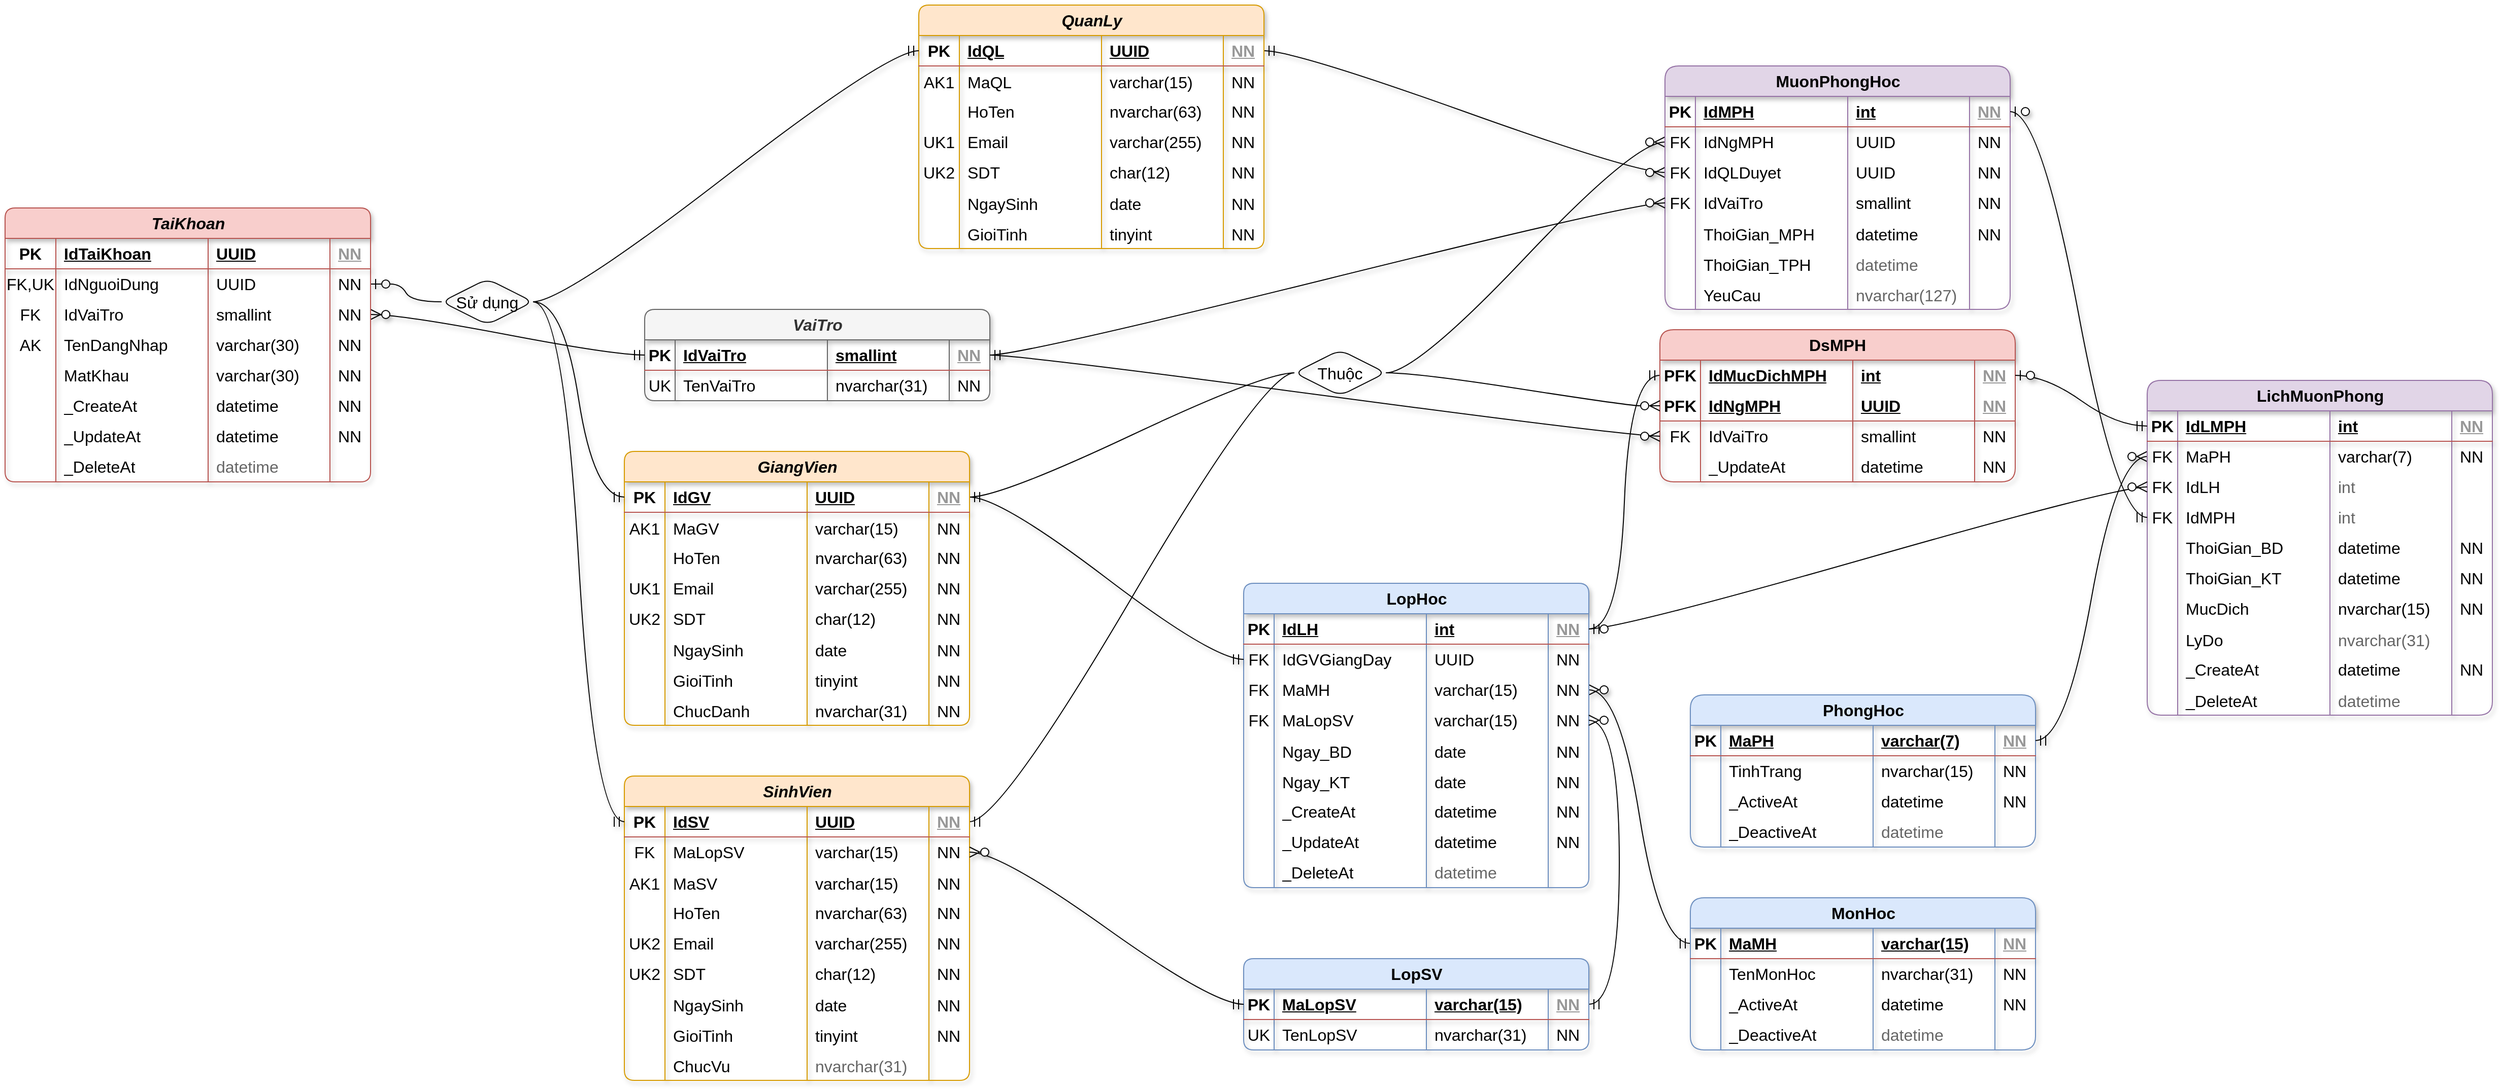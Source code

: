 <mxfile version="22.1.11" type="device" pages="3">
  <diagram id="tqZ0y0hWeNZTMRoVex7d" name="Total">
    <mxGraphModel dx="1450" dy="1363" grid="1" gridSize="10" guides="1" tooltips="1" connect="1" arrows="1" fold="1" page="1" pageScale="1" pageWidth="850" pageHeight="1100" math="0" shadow="0">
      <root>
        <mxCell id="0" />
        <mxCell id="1" parent="0" />
        <mxCell id="P7TWZ9d2ATu1_qwMMU33-1" value="" style="edgeStyle=entityRelationEdgeStyle;fontSize=12;html=1;endArrow=ERzeroToMany;startArrow=ERmandOne;rounded=0;startSize=8;endSize=8;curved=1;shadow=1;" parent="1" source="P7TWZ9d2ATu1_qwMMU33-50" target="P7TWZ9d2ATu1_qwMMU33-14" edge="1">
          <mxGeometry width="100" height="100" relative="1" as="geometry">
            <mxPoint x="1534" y="688" as="sourcePoint" />
            <mxPoint x="1634" y="588" as="targetPoint" />
          </mxGeometry>
        </mxCell>
        <mxCell id="P7TWZ9d2ATu1_qwMMU33-2" value="" style="edgeStyle=entityRelationEdgeStyle;fontSize=12;html=1;endArrow=ERmandOne;startArrow=ERmandOne;rounded=0;startSize=8;endSize=8;curved=1;shadow=1;" parent="1" source="P7TWZ9d2ATu1_qwMMU33-148" target="P7TWZ9d2ATu1_qwMMU33-4" edge="1">
          <mxGeometry width="100" height="100" relative="1" as="geometry">
            <mxPoint x="1070" y="580" as="sourcePoint" />
            <mxPoint x="1170" y="480" as="targetPoint" />
          </mxGeometry>
        </mxCell>
        <mxCell id="P7TWZ9d2ATu1_qwMMU33-3" value="LopHoc" style="shape=table;startSize=30;container=1;collapsible=1;childLayout=tableLayout;fixedRows=1;rowLines=0;fontStyle=1;align=center;resizeLast=1;html=1;rounded=1;shadow=1;strokeColor=#6c8ebf;strokeWidth=1;verticalAlign=middle;fontFamily=Helvetica;fontSize=16;fillColor=#dae8fc;swimlaneFillColor=none;arcSize=11;movable=1;resizable=1;rotatable=1;deletable=1;editable=1;locked=0;connectable=1;" parent="1" vertex="1">
          <mxGeometry x="1250" y="600" width="340" height="300" as="geometry" />
        </mxCell>
        <mxCell id="P7TWZ9d2ATu1_qwMMU33-4" value="" style="shape=tableRow;horizontal=0;startSize=0;swimlaneHead=0;swimlaneBody=0;fillColor=none;collapsible=0;dropTarget=0;points=[[0,0.5],[1,0.5]];portConstraint=eastwest;top=0;left=0;right=0;bottom=1;rounded=1;shadow=1;strokeColor=#b85450;strokeWidth=1;align=center;verticalAlign=middle;fontFamily=Helvetica;fontSize=16;fontColor=default;html=1;" parent="P7TWZ9d2ATu1_qwMMU33-3" vertex="1">
          <mxGeometry y="30" width="340" height="30" as="geometry" />
        </mxCell>
        <mxCell id="P7TWZ9d2ATu1_qwMMU33-5" value="PK" style="shape=partialRectangle;connectable=0;fillColor=none;top=0;left=0;bottom=0;right=0;fontStyle=1;overflow=hidden;whiteSpace=wrap;html=1;rounded=1;shadow=1;strokeColor=#b85450;strokeWidth=1;align=center;verticalAlign=middle;fontFamily=Helvetica;fontSize=16;fontColor=default;startSize=30;" parent="P7TWZ9d2ATu1_qwMMU33-4" vertex="1">
          <mxGeometry width="30" height="30" as="geometry">
            <mxRectangle width="30" height="30" as="alternateBounds" />
          </mxGeometry>
        </mxCell>
        <mxCell id="P7TWZ9d2ATu1_qwMMU33-6" value="IdLH" style="shape=partialRectangle;connectable=0;fillColor=none;top=0;left=0;bottom=0;right=0;align=left;spacingLeft=6;fontStyle=5;overflow=hidden;whiteSpace=wrap;html=1;rounded=1;shadow=1;strokeColor=#b85450;strokeWidth=1;verticalAlign=middle;fontFamily=Helvetica;fontSize=16;fontColor=default;startSize=30;" parent="P7TWZ9d2ATu1_qwMMU33-4" vertex="1">
          <mxGeometry x="30" width="150" height="30" as="geometry">
            <mxRectangle width="150" height="30" as="alternateBounds" />
          </mxGeometry>
        </mxCell>
        <mxCell id="P7TWZ9d2ATu1_qwMMU33-7" value="int" style="shape=partialRectangle;connectable=0;fillColor=none;top=0;left=0;bottom=0;right=0;align=left;spacingLeft=6;fontStyle=5;overflow=hidden;whiteSpace=wrap;html=1;rounded=1;shadow=1;strokeColor=#b85450;strokeWidth=1;verticalAlign=middle;fontFamily=Helvetica;fontSize=16;fontColor=default;startSize=30;" parent="P7TWZ9d2ATu1_qwMMU33-4" vertex="1">
          <mxGeometry x="180" width="120" height="30" as="geometry">
            <mxRectangle width="120" height="30" as="alternateBounds" />
          </mxGeometry>
        </mxCell>
        <mxCell id="P7TWZ9d2ATu1_qwMMU33-8" value="NN" style="shape=partialRectangle;connectable=0;fillColor=none;top=0;left=0;bottom=0;right=0;align=left;spacingLeft=6;fontStyle=5;overflow=hidden;whiteSpace=wrap;html=1;rounded=1;shadow=1;strokeColor=#b85450;strokeWidth=1;verticalAlign=middle;fontFamily=Helvetica;fontSize=16;fontColor=default;startSize=30;textOpacity=40;" parent="P7TWZ9d2ATu1_qwMMU33-4" vertex="1">
          <mxGeometry x="300" width="40" height="30" as="geometry">
            <mxRectangle width="40" height="30" as="alternateBounds" />
          </mxGeometry>
        </mxCell>
        <mxCell id="P7TWZ9d2ATu1_qwMMU33-9" value="" style="shape=tableRow;horizontal=0;startSize=0;swimlaneHead=0;swimlaneBody=0;fillColor=none;collapsible=0;dropTarget=0;points=[[0,0.5],[1,0.5]];portConstraint=eastwest;top=0;left=0;right=0;bottom=0;rounded=1;shadow=1;strokeColor=#b85450;strokeWidth=1;align=center;verticalAlign=middle;fontFamily=Helvetica;fontSize=16;fontColor=default;html=1;" parent="P7TWZ9d2ATu1_qwMMU33-3" vertex="1">
          <mxGeometry y="60" width="340" height="30" as="geometry" />
        </mxCell>
        <mxCell id="P7TWZ9d2ATu1_qwMMU33-10" value="FK" style="shape=partialRectangle;connectable=0;fillColor=none;top=0;left=0;bottom=0;right=0;fontStyle=0;overflow=hidden;whiteSpace=wrap;html=1;rounded=1;shadow=1;strokeColor=#b85450;strokeWidth=1;align=center;verticalAlign=middle;fontFamily=Helvetica;fontSize=16;fontColor=default;startSize=30;" parent="P7TWZ9d2ATu1_qwMMU33-9" vertex="1">
          <mxGeometry width="30" height="30" as="geometry">
            <mxRectangle width="30" height="30" as="alternateBounds" />
          </mxGeometry>
        </mxCell>
        <mxCell id="P7TWZ9d2ATu1_qwMMU33-11" value="IdGVGiangDay" style="shape=partialRectangle;connectable=0;fillColor=none;top=0;left=0;bottom=0;right=0;align=left;spacingLeft=6;fontStyle=0;overflow=hidden;whiteSpace=wrap;html=1;rounded=1;shadow=1;strokeColor=#b85450;strokeWidth=1;verticalAlign=middle;fontFamily=Helvetica;fontSize=16;fontColor=default;startSize=30;" parent="P7TWZ9d2ATu1_qwMMU33-9" vertex="1">
          <mxGeometry x="30" width="150" height="30" as="geometry">
            <mxRectangle width="150" height="30" as="alternateBounds" />
          </mxGeometry>
        </mxCell>
        <mxCell id="P7TWZ9d2ATu1_qwMMU33-12" value="UUID" style="shape=partialRectangle;connectable=0;fillColor=none;top=0;left=0;bottom=0;right=0;align=left;spacingLeft=6;fontStyle=0;overflow=hidden;whiteSpace=wrap;html=1;rounded=1;shadow=1;strokeColor=#b85450;strokeWidth=1;verticalAlign=middle;fontFamily=Helvetica;fontSize=16;fontColor=default;startSize=30;" parent="P7TWZ9d2ATu1_qwMMU33-9" vertex="1">
          <mxGeometry x="180" width="120" height="30" as="geometry">
            <mxRectangle width="120" height="30" as="alternateBounds" />
          </mxGeometry>
        </mxCell>
        <mxCell id="P7TWZ9d2ATu1_qwMMU33-13" value="NN" style="shape=partialRectangle;connectable=0;fillColor=none;top=0;left=0;bottom=0;right=0;align=left;spacingLeft=6;fontStyle=0;overflow=hidden;whiteSpace=wrap;html=1;rounded=1;shadow=1;strokeColor=#b85450;strokeWidth=1;verticalAlign=middle;fontFamily=Helvetica;fontSize=16;fontColor=default;startSize=30;" parent="P7TWZ9d2ATu1_qwMMU33-9" vertex="1">
          <mxGeometry x="300" width="40" height="30" as="geometry">
            <mxRectangle width="40" height="30" as="alternateBounds" />
          </mxGeometry>
        </mxCell>
        <mxCell id="P7TWZ9d2ATu1_qwMMU33-14" value="" style="shape=tableRow;horizontal=0;startSize=0;swimlaneHead=0;swimlaneBody=0;fillColor=none;collapsible=0;dropTarget=0;points=[[0,0.5],[1,0.5]];portConstraint=eastwest;top=0;left=0;right=0;bottom=0;rounded=1;shadow=1;strokeColor=#b85450;strokeWidth=1;align=center;verticalAlign=middle;fontFamily=Helvetica;fontSize=16;fontColor=default;html=1;" parent="P7TWZ9d2ATu1_qwMMU33-3" vertex="1">
          <mxGeometry y="90" width="340" height="30" as="geometry" />
        </mxCell>
        <mxCell id="P7TWZ9d2ATu1_qwMMU33-15" value="FK" style="shape=partialRectangle;connectable=0;fillColor=none;top=0;left=0;bottom=0;right=0;fontStyle=0;overflow=hidden;whiteSpace=wrap;html=1;rounded=1;shadow=1;strokeColor=#b85450;strokeWidth=1;align=center;verticalAlign=middle;fontFamily=Helvetica;fontSize=16;fontColor=default;startSize=30;" parent="P7TWZ9d2ATu1_qwMMU33-14" vertex="1">
          <mxGeometry width="30" height="30" as="geometry">
            <mxRectangle width="30" height="30" as="alternateBounds" />
          </mxGeometry>
        </mxCell>
        <mxCell id="P7TWZ9d2ATu1_qwMMU33-16" value="MaMH" style="shape=partialRectangle;connectable=0;fillColor=none;top=0;left=0;bottom=0;right=0;align=left;spacingLeft=6;fontStyle=0;overflow=hidden;whiteSpace=wrap;html=1;rounded=1;shadow=1;strokeColor=#b85450;strokeWidth=1;verticalAlign=middle;fontFamily=Helvetica;fontSize=16;fontColor=default;startSize=30;" parent="P7TWZ9d2ATu1_qwMMU33-14" vertex="1">
          <mxGeometry x="30" width="150" height="30" as="geometry">
            <mxRectangle width="150" height="30" as="alternateBounds" />
          </mxGeometry>
        </mxCell>
        <mxCell id="P7TWZ9d2ATu1_qwMMU33-17" value="varchar(15)" style="shape=partialRectangle;connectable=0;fillColor=none;top=0;left=0;bottom=0;right=0;align=left;spacingLeft=6;fontStyle=0;overflow=hidden;whiteSpace=wrap;html=1;rounded=1;shadow=1;strokeColor=#b85450;strokeWidth=1;verticalAlign=middle;fontFamily=Helvetica;fontSize=16;fontColor=default;startSize=30;" parent="P7TWZ9d2ATu1_qwMMU33-14" vertex="1">
          <mxGeometry x="180" width="120" height="30" as="geometry">
            <mxRectangle width="120" height="30" as="alternateBounds" />
          </mxGeometry>
        </mxCell>
        <mxCell id="P7TWZ9d2ATu1_qwMMU33-18" value="NN" style="shape=partialRectangle;connectable=0;fillColor=none;top=0;left=0;bottom=0;right=0;align=left;spacingLeft=6;fontStyle=0;overflow=hidden;whiteSpace=wrap;html=1;rounded=1;shadow=1;strokeColor=#b85450;strokeWidth=1;verticalAlign=middle;fontFamily=Helvetica;fontSize=16;fontColor=default;startSize=30;" parent="P7TWZ9d2ATu1_qwMMU33-14" vertex="1">
          <mxGeometry x="300" width="40" height="30" as="geometry">
            <mxRectangle width="40" height="30" as="alternateBounds" />
          </mxGeometry>
        </mxCell>
        <mxCell id="P7TWZ9d2ATu1_qwMMU33-19" value="" style="shape=tableRow;horizontal=0;startSize=0;swimlaneHead=0;swimlaneBody=0;fillColor=none;collapsible=0;dropTarget=0;points=[[0,0.5],[1,0.5]];portConstraint=eastwest;top=0;left=0;right=0;bottom=0;fontSize=16;" parent="P7TWZ9d2ATu1_qwMMU33-3" vertex="1">
          <mxGeometry y="120" width="340" height="30" as="geometry" />
        </mxCell>
        <mxCell id="P7TWZ9d2ATu1_qwMMU33-20" value="FK" style="shape=partialRectangle;connectable=0;fillColor=none;top=0;left=0;bottom=0;right=0;fontStyle=0;overflow=hidden;whiteSpace=wrap;html=1;fontSize=16;" parent="P7TWZ9d2ATu1_qwMMU33-19" vertex="1">
          <mxGeometry width="30" height="30" as="geometry">
            <mxRectangle width="30" height="30" as="alternateBounds" />
          </mxGeometry>
        </mxCell>
        <mxCell id="P7TWZ9d2ATu1_qwMMU33-21" value="MaLopSV" style="shape=partialRectangle;connectable=0;fillColor=none;top=0;left=0;bottom=0;right=0;align=left;spacingLeft=6;fontStyle=0;overflow=hidden;whiteSpace=wrap;html=1;fontSize=16;" parent="P7TWZ9d2ATu1_qwMMU33-19" vertex="1">
          <mxGeometry x="30" width="150" height="30" as="geometry">
            <mxRectangle width="150" height="30" as="alternateBounds" />
          </mxGeometry>
        </mxCell>
        <mxCell id="P7TWZ9d2ATu1_qwMMU33-22" value="varchar(15)" style="shape=partialRectangle;connectable=0;fillColor=none;top=0;left=0;bottom=0;right=0;align=left;spacingLeft=6;fontStyle=0;overflow=hidden;whiteSpace=wrap;html=1;fontSize=16;" parent="P7TWZ9d2ATu1_qwMMU33-19" vertex="1">
          <mxGeometry x="180" width="120" height="30" as="geometry">
            <mxRectangle width="120" height="30" as="alternateBounds" />
          </mxGeometry>
        </mxCell>
        <mxCell id="P7TWZ9d2ATu1_qwMMU33-23" value="NN" style="shape=partialRectangle;connectable=0;fillColor=none;top=0;left=0;bottom=0;right=0;align=left;spacingLeft=6;fontStyle=0;overflow=hidden;whiteSpace=wrap;html=1;fontSize=16;" parent="P7TWZ9d2ATu1_qwMMU33-19" vertex="1">
          <mxGeometry x="300" width="40" height="30" as="geometry">
            <mxRectangle width="40" height="30" as="alternateBounds" />
          </mxGeometry>
        </mxCell>
        <mxCell id="P7TWZ9d2ATu1_qwMMU33-24" value="" style="shape=tableRow;horizontal=0;startSize=0;swimlaneHead=0;swimlaneBody=0;fillColor=none;collapsible=0;dropTarget=0;points=[[0,0.5],[1,0.5]];portConstraint=eastwest;top=0;left=0;right=0;bottom=0;fontSize=16;" parent="P7TWZ9d2ATu1_qwMMU33-3" vertex="1">
          <mxGeometry y="150" width="340" height="30" as="geometry" />
        </mxCell>
        <mxCell id="P7TWZ9d2ATu1_qwMMU33-25" value="" style="shape=partialRectangle;connectable=0;fillColor=none;top=0;left=0;bottom=0;right=0;editable=1;overflow=hidden;fontSize=16;" parent="P7TWZ9d2ATu1_qwMMU33-24" vertex="1">
          <mxGeometry width="30" height="30" as="geometry">
            <mxRectangle width="30" height="30" as="alternateBounds" />
          </mxGeometry>
        </mxCell>
        <mxCell id="P7TWZ9d2ATu1_qwMMU33-26" value="Ngay_BD" style="shape=partialRectangle;connectable=0;fillColor=none;top=0;left=0;bottom=0;right=0;align=left;spacingLeft=6;overflow=hidden;fontSize=16;" parent="P7TWZ9d2ATu1_qwMMU33-24" vertex="1">
          <mxGeometry x="30" width="150" height="30" as="geometry">
            <mxRectangle width="150" height="30" as="alternateBounds" />
          </mxGeometry>
        </mxCell>
        <mxCell id="P7TWZ9d2ATu1_qwMMU33-27" value="date" style="shape=partialRectangle;connectable=0;fillColor=none;top=0;left=0;bottom=0;right=0;align=left;spacingLeft=6;overflow=hidden;fontSize=16;" parent="P7TWZ9d2ATu1_qwMMU33-24" vertex="1">
          <mxGeometry x="180" width="120" height="30" as="geometry">
            <mxRectangle width="120" height="30" as="alternateBounds" />
          </mxGeometry>
        </mxCell>
        <mxCell id="P7TWZ9d2ATu1_qwMMU33-28" value="NN" style="shape=partialRectangle;connectable=0;fillColor=none;top=0;left=0;bottom=0;right=0;align=left;spacingLeft=6;overflow=hidden;fontSize=16;" parent="P7TWZ9d2ATu1_qwMMU33-24" vertex="1">
          <mxGeometry x="300" width="40" height="30" as="geometry">
            <mxRectangle width="40" height="30" as="alternateBounds" />
          </mxGeometry>
        </mxCell>
        <mxCell id="P7TWZ9d2ATu1_qwMMU33-29" value="" style="shape=tableRow;horizontal=0;startSize=0;swimlaneHead=0;swimlaneBody=0;fillColor=none;collapsible=0;dropTarget=0;points=[[0,0.5],[1,0.5]];portConstraint=eastwest;top=0;left=0;right=0;bottom=0;fontSize=16;" parent="P7TWZ9d2ATu1_qwMMU33-3" vertex="1">
          <mxGeometry y="180" width="340" height="30" as="geometry" />
        </mxCell>
        <mxCell id="P7TWZ9d2ATu1_qwMMU33-30" value="" style="shape=partialRectangle;connectable=0;fillColor=none;top=0;left=0;bottom=0;right=0;editable=1;overflow=hidden;fontSize=16;" parent="P7TWZ9d2ATu1_qwMMU33-29" vertex="1">
          <mxGeometry width="30" height="30" as="geometry">
            <mxRectangle width="30" height="30" as="alternateBounds" />
          </mxGeometry>
        </mxCell>
        <mxCell id="P7TWZ9d2ATu1_qwMMU33-31" value="Ngay_KT" style="shape=partialRectangle;connectable=0;fillColor=none;top=0;left=0;bottom=0;right=0;align=left;spacingLeft=6;overflow=hidden;fontSize=16;" parent="P7TWZ9d2ATu1_qwMMU33-29" vertex="1">
          <mxGeometry x="30" width="150" height="30" as="geometry">
            <mxRectangle width="150" height="30" as="alternateBounds" />
          </mxGeometry>
        </mxCell>
        <mxCell id="P7TWZ9d2ATu1_qwMMU33-32" value="date" style="shape=partialRectangle;connectable=0;fillColor=none;top=0;left=0;bottom=0;right=0;align=left;spacingLeft=6;overflow=hidden;fontSize=16;" parent="P7TWZ9d2ATu1_qwMMU33-29" vertex="1">
          <mxGeometry x="180" width="120" height="30" as="geometry">
            <mxRectangle width="120" height="30" as="alternateBounds" />
          </mxGeometry>
        </mxCell>
        <mxCell id="P7TWZ9d2ATu1_qwMMU33-33" value="NN" style="shape=partialRectangle;connectable=0;fillColor=none;top=0;left=0;bottom=0;right=0;align=left;spacingLeft=6;overflow=hidden;fontSize=16;" parent="P7TWZ9d2ATu1_qwMMU33-29" vertex="1">
          <mxGeometry x="300" width="40" height="30" as="geometry">
            <mxRectangle width="40" height="30" as="alternateBounds" />
          </mxGeometry>
        </mxCell>
        <mxCell id="P7TWZ9d2ATu1_qwMMU33-34" value="" style="shape=tableRow;horizontal=0;startSize=0;swimlaneHead=0;swimlaneBody=0;fillColor=none;collapsible=0;dropTarget=0;points=[[0,0.5],[1,0.5]];portConstraint=eastwest;top=0;left=0;right=0;bottom=0;rounded=1;shadow=1;strokeColor=#b85450;strokeWidth=1;align=center;verticalAlign=middle;fontFamily=Helvetica;fontSize=16;fontColor=default;html=1;" parent="P7TWZ9d2ATu1_qwMMU33-3" vertex="1">
          <mxGeometry y="210" width="340" height="30" as="geometry" />
        </mxCell>
        <mxCell id="P7TWZ9d2ATu1_qwMMU33-35" value="" style="shape=partialRectangle;connectable=0;fillColor=none;top=0;left=0;bottom=0;right=0;editable=1;overflow=hidden;whiteSpace=wrap;html=1;rounded=1;shadow=1;strokeColor=#b85450;strokeWidth=1;align=center;verticalAlign=middle;fontFamily=Helvetica;fontSize=16;fontColor=default;startSize=30;" parent="P7TWZ9d2ATu1_qwMMU33-34" vertex="1">
          <mxGeometry width="30" height="30" as="geometry">
            <mxRectangle width="30" height="30" as="alternateBounds" />
          </mxGeometry>
        </mxCell>
        <mxCell id="P7TWZ9d2ATu1_qwMMU33-36" value="_CreateAt" style="shape=partialRectangle;connectable=0;fillColor=none;top=0;left=0;bottom=0;right=0;align=left;spacingLeft=6;overflow=hidden;whiteSpace=wrap;html=1;rounded=1;shadow=1;strokeColor=#b85450;strokeWidth=1;verticalAlign=middle;fontFamily=Helvetica;fontSize=16;fontColor=default;startSize=30;" parent="P7TWZ9d2ATu1_qwMMU33-34" vertex="1">
          <mxGeometry x="30" width="150" height="30" as="geometry">
            <mxRectangle width="150" height="30" as="alternateBounds" />
          </mxGeometry>
        </mxCell>
        <mxCell id="P7TWZ9d2ATu1_qwMMU33-37" value="datetime" style="shape=partialRectangle;connectable=0;fillColor=none;top=0;left=0;bottom=0;right=0;align=left;spacingLeft=6;overflow=hidden;whiteSpace=wrap;html=1;rounded=1;shadow=1;strokeColor=#b85450;strokeWidth=1;verticalAlign=middle;fontFamily=Helvetica;fontSize=16;fontColor=default;startSize=30;" parent="P7TWZ9d2ATu1_qwMMU33-34" vertex="1">
          <mxGeometry x="180" width="120" height="30" as="geometry">
            <mxRectangle width="120" height="30" as="alternateBounds" />
          </mxGeometry>
        </mxCell>
        <mxCell id="P7TWZ9d2ATu1_qwMMU33-38" value="NN" style="shape=partialRectangle;connectable=0;fillColor=none;top=0;left=0;bottom=0;right=0;align=left;spacingLeft=6;overflow=hidden;whiteSpace=wrap;html=1;rounded=1;shadow=1;strokeColor=#b85450;strokeWidth=1;verticalAlign=middle;fontFamily=Helvetica;fontSize=16;fontColor=default;startSize=30;" parent="P7TWZ9d2ATu1_qwMMU33-34" vertex="1">
          <mxGeometry x="300" width="40" height="30" as="geometry">
            <mxRectangle width="40" height="30" as="alternateBounds" />
          </mxGeometry>
        </mxCell>
        <mxCell id="P7TWZ9d2ATu1_qwMMU33-39" value="" style="shape=tableRow;horizontal=0;startSize=0;swimlaneHead=0;swimlaneBody=0;fillColor=none;collapsible=0;dropTarget=0;points=[[0,0.5],[1,0.5]];portConstraint=eastwest;top=0;left=0;right=0;bottom=0;rounded=1;shadow=1;strokeColor=#b85450;strokeWidth=1;align=center;verticalAlign=middle;fontFamily=Helvetica;fontSize=16;fontColor=default;html=1;" parent="P7TWZ9d2ATu1_qwMMU33-3" vertex="1">
          <mxGeometry y="240" width="340" height="30" as="geometry" />
        </mxCell>
        <mxCell id="P7TWZ9d2ATu1_qwMMU33-40" value="" style="shape=partialRectangle;connectable=0;fillColor=none;top=0;left=0;bottom=0;right=0;editable=1;overflow=hidden;whiteSpace=wrap;html=1;rounded=1;shadow=1;strokeColor=#b85450;strokeWidth=1;align=center;verticalAlign=middle;fontFamily=Helvetica;fontSize=16;fontColor=default;startSize=30;" parent="P7TWZ9d2ATu1_qwMMU33-39" vertex="1">
          <mxGeometry width="30" height="30" as="geometry">
            <mxRectangle width="30" height="30" as="alternateBounds" />
          </mxGeometry>
        </mxCell>
        <mxCell id="P7TWZ9d2ATu1_qwMMU33-41" value="_UpdateAt" style="shape=partialRectangle;connectable=0;fillColor=none;top=0;left=0;bottom=0;right=0;align=left;spacingLeft=6;overflow=hidden;whiteSpace=wrap;html=1;rounded=1;shadow=1;strokeColor=#b85450;strokeWidth=1;verticalAlign=middle;fontFamily=Helvetica;fontSize=16;fontColor=default;startSize=30;" parent="P7TWZ9d2ATu1_qwMMU33-39" vertex="1">
          <mxGeometry x="30" width="150" height="30" as="geometry">
            <mxRectangle width="150" height="30" as="alternateBounds" />
          </mxGeometry>
        </mxCell>
        <mxCell id="P7TWZ9d2ATu1_qwMMU33-42" value="datetime" style="shape=partialRectangle;connectable=0;fillColor=none;top=0;left=0;bottom=0;right=0;align=left;spacingLeft=6;overflow=hidden;whiteSpace=wrap;html=1;rounded=1;shadow=1;strokeColor=#b85450;strokeWidth=1;verticalAlign=middle;fontFamily=Helvetica;fontSize=16;fontColor=default;startSize=30;" parent="P7TWZ9d2ATu1_qwMMU33-39" vertex="1">
          <mxGeometry x="180" width="120" height="30" as="geometry">
            <mxRectangle width="120" height="30" as="alternateBounds" />
          </mxGeometry>
        </mxCell>
        <mxCell id="P7TWZ9d2ATu1_qwMMU33-43" value="NN" style="shape=partialRectangle;connectable=0;fillColor=none;top=0;left=0;bottom=0;right=0;align=left;spacingLeft=6;overflow=hidden;whiteSpace=wrap;html=1;rounded=1;shadow=1;strokeColor=#b85450;strokeWidth=1;verticalAlign=middle;fontFamily=Helvetica;fontSize=16;fontColor=default;startSize=30;" parent="P7TWZ9d2ATu1_qwMMU33-39" vertex="1">
          <mxGeometry x="300" width="40" height="30" as="geometry">
            <mxRectangle width="40" height="30" as="alternateBounds" />
          </mxGeometry>
        </mxCell>
        <mxCell id="P7TWZ9d2ATu1_qwMMU33-44" value="" style="shape=tableRow;horizontal=0;startSize=0;swimlaneHead=0;swimlaneBody=0;fillColor=none;collapsible=0;dropTarget=0;points=[[0,0.5],[1,0.5]];portConstraint=eastwest;top=0;left=0;right=0;bottom=0;rounded=1;shadow=1;strokeColor=#b85450;strokeWidth=1;align=center;verticalAlign=middle;fontFamily=Helvetica;fontSize=16;fontColor=default;html=1;" parent="P7TWZ9d2ATu1_qwMMU33-3" vertex="1">
          <mxGeometry y="270" width="340" height="30" as="geometry" />
        </mxCell>
        <mxCell id="P7TWZ9d2ATu1_qwMMU33-45" value="" style="shape=partialRectangle;connectable=0;fillColor=none;top=0;left=0;bottom=0;right=0;editable=1;overflow=hidden;whiteSpace=wrap;html=1;rounded=1;shadow=1;strokeColor=#b85450;strokeWidth=1;align=center;verticalAlign=middle;fontFamily=Helvetica;fontSize=16;fontColor=default;startSize=30;" parent="P7TWZ9d2ATu1_qwMMU33-44" vertex="1">
          <mxGeometry width="30" height="30" as="geometry">
            <mxRectangle width="30" height="30" as="alternateBounds" />
          </mxGeometry>
        </mxCell>
        <mxCell id="P7TWZ9d2ATu1_qwMMU33-46" value="_DeleteAt" style="shape=partialRectangle;connectable=0;fillColor=none;top=0;left=0;bottom=0;right=0;align=left;spacingLeft=6;overflow=hidden;whiteSpace=wrap;html=1;rounded=1;shadow=1;strokeColor=#b85450;strokeWidth=1;verticalAlign=middle;fontFamily=Helvetica;fontSize=16;fontColor=default;startSize=30;" parent="P7TWZ9d2ATu1_qwMMU33-44" vertex="1">
          <mxGeometry x="30" width="150" height="30" as="geometry">
            <mxRectangle width="150" height="30" as="alternateBounds" />
          </mxGeometry>
        </mxCell>
        <mxCell id="P7TWZ9d2ATu1_qwMMU33-47" value="datetime" style="shape=partialRectangle;connectable=0;fillColor=none;top=0;left=0;bottom=0;right=0;align=left;spacingLeft=6;overflow=hidden;whiteSpace=wrap;html=1;rounded=1;shadow=1;strokeColor=#b85450;strokeWidth=1;verticalAlign=middle;fontFamily=Helvetica;fontSize=16;fontColor=default;startSize=30;textOpacity=60;" parent="P7TWZ9d2ATu1_qwMMU33-44" vertex="1">
          <mxGeometry x="180" width="120" height="30" as="geometry">
            <mxRectangle width="120" height="30" as="alternateBounds" />
          </mxGeometry>
        </mxCell>
        <mxCell id="P7TWZ9d2ATu1_qwMMU33-48" style="shape=partialRectangle;connectable=0;fillColor=none;top=0;left=0;bottom=0;right=0;align=left;spacingLeft=6;overflow=hidden;whiteSpace=wrap;html=1;rounded=1;shadow=1;strokeColor=#b85450;strokeWidth=1;verticalAlign=middle;fontFamily=Helvetica;fontSize=16;fontColor=default;startSize=30;" parent="P7TWZ9d2ATu1_qwMMU33-44" vertex="1">
          <mxGeometry x="300" width="40" height="30" as="geometry">
            <mxRectangle width="40" height="30" as="alternateBounds" />
          </mxGeometry>
        </mxCell>
        <mxCell id="P7TWZ9d2ATu1_qwMMU33-49" value="MonHoc" style="shape=table;startSize=30;container=1;collapsible=1;childLayout=tableLayout;fixedRows=1;rowLines=0;fontStyle=1;align=center;resizeLast=1;html=1;rounded=1;shadow=1;strokeColor=#6c8ebf;strokeWidth=1;verticalAlign=middle;fontFamily=Helvetica;fontSize=16;fillColor=#dae8fc;movable=1;resizable=1;rotatable=1;deletable=1;editable=1;locked=0;connectable=1;" parent="1" vertex="1">
          <mxGeometry x="1690" y="910" width="340" height="150" as="geometry" />
        </mxCell>
        <mxCell id="P7TWZ9d2ATu1_qwMMU33-50" value="" style="shape=tableRow;horizontal=0;startSize=0;swimlaneHead=0;swimlaneBody=0;fillColor=none;collapsible=0;dropTarget=0;points=[[0,0.5],[1,0.5]];portConstraint=eastwest;top=0;left=0;right=0;bottom=1;rounded=1;shadow=1;strokeColor=#b85450;strokeWidth=1;align=center;verticalAlign=middle;fontFamily=Helvetica;fontSize=16;fontColor=default;html=1;" parent="P7TWZ9d2ATu1_qwMMU33-49" vertex="1">
          <mxGeometry y="30" width="340" height="30" as="geometry" />
        </mxCell>
        <mxCell id="P7TWZ9d2ATu1_qwMMU33-51" value="PK" style="shape=partialRectangle;connectable=0;fillColor=none;top=0;left=0;bottom=0;right=0;fontStyle=1;overflow=hidden;whiteSpace=wrap;html=1;rounded=1;shadow=1;strokeColor=#b85450;strokeWidth=1;align=center;verticalAlign=middle;fontFamily=Helvetica;fontSize=16;fontColor=default;startSize=30;" parent="P7TWZ9d2ATu1_qwMMU33-50" vertex="1">
          <mxGeometry width="30" height="30" as="geometry">
            <mxRectangle width="30" height="30" as="alternateBounds" />
          </mxGeometry>
        </mxCell>
        <mxCell id="P7TWZ9d2ATu1_qwMMU33-52" value="MaMH" style="shape=partialRectangle;connectable=0;fillColor=none;top=0;left=0;bottom=0;right=0;align=left;spacingLeft=6;fontStyle=5;overflow=hidden;whiteSpace=wrap;html=1;rounded=1;shadow=1;strokeColor=#b85450;strokeWidth=1;verticalAlign=middle;fontFamily=Helvetica;fontSize=16;fontColor=default;startSize=30;" parent="P7TWZ9d2ATu1_qwMMU33-50" vertex="1">
          <mxGeometry x="30" width="150" height="30" as="geometry">
            <mxRectangle width="150" height="30" as="alternateBounds" />
          </mxGeometry>
        </mxCell>
        <mxCell id="P7TWZ9d2ATu1_qwMMU33-53" value="varchar(15)" style="shape=partialRectangle;connectable=0;fillColor=none;top=0;left=0;bottom=0;right=0;align=left;spacingLeft=6;fontStyle=5;overflow=hidden;whiteSpace=wrap;html=1;rounded=1;shadow=1;strokeColor=#b85450;strokeWidth=1;verticalAlign=middle;fontFamily=Helvetica;fontSize=16;fontColor=default;startSize=30;" parent="P7TWZ9d2ATu1_qwMMU33-50" vertex="1">
          <mxGeometry x="180" width="120" height="30" as="geometry">
            <mxRectangle width="120" height="30" as="alternateBounds" />
          </mxGeometry>
        </mxCell>
        <mxCell id="P7TWZ9d2ATu1_qwMMU33-54" value="NN" style="shape=partialRectangle;connectable=0;fillColor=none;top=0;left=0;bottom=0;right=0;align=left;spacingLeft=6;fontStyle=5;overflow=hidden;whiteSpace=wrap;html=1;rounded=1;shadow=1;strokeColor=#b85450;strokeWidth=1;verticalAlign=middle;fontFamily=Helvetica;fontSize=16;fontColor=default;startSize=30;textOpacity=40;" parent="P7TWZ9d2ATu1_qwMMU33-50" vertex="1">
          <mxGeometry x="300" width="40" height="30" as="geometry">
            <mxRectangle width="40" height="30" as="alternateBounds" />
          </mxGeometry>
        </mxCell>
        <mxCell id="P7TWZ9d2ATu1_qwMMU33-55" value="" style="shape=tableRow;horizontal=0;startSize=0;swimlaneHead=0;swimlaneBody=0;fillColor=none;collapsible=0;dropTarget=0;points=[[0,0.5],[1,0.5]];portConstraint=eastwest;top=0;left=0;right=0;bottom=0;rounded=1;shadow=1;strokeColor=#b85450;strokeWidth=1;align=center;verticalAlign=middle;fontFamily=Helvetica;fontSize=16;fontColor=default;html=1;" parent="P7TWZ9d2ATu1_qwMMU33-49" vertex="1">
          <mxGeometry y="60" width="340" height="30" as="geometry" />
        </mxCell>
        <mxCell id="P7TWZ9d2ATu1_qwMMU33-56" value="" style="shape=partialRectangle;connectable=0;fillColor=none;top=0;left=0;bottom=0;right=0;editable=1;overflow=hidden;whiteSpace=wrap;html=1;rounded=1;shadow=1;strokeColor=#b85450;strokeWidth=1;align=center;verticalAlign=middle;fontFamily=Helvetica;fontSize=16;fontColor=default;startSize=30;" parent="P7TWZ9d2ATu1_qwMMU33-55" vertex="1">
          <mxGeometry width="30" height="30" as="geometry">
            <mxRectangle width="30" height="30" as="alternateBounds" />
          </mxGeometry>
        </mxCell>
        <mxCell id="P7TWZ9d2ATu1_qwMMU33-57" value="TenMonHoc" style="shape=partialRectangle;connectable=0;fillColor=none;top=0;left=0;bottom=0;right=0;align=left;spacingLeft=6;overflow=hidden;whiteSpace=wrap;html=1;rounded=1;shadow=1;strokeColor=#b85450;strokeWidth=1;verticalAlign=middle;fontFamily=Helvetica;fontSize=16;fontColor=default;startSize=30;" parent="P7TWZ9d2ATu1_qwMMU33-55" vertex="1">
          <mxGeometry x="30" width="150" height="30" as="geometry">
            <mxRectangle width="150" height="30" as="alternateBounds" />
          </mxGeometry>
        </mxCell>
        <mxCell id="P7TWZ9d2ATu1_qwMMU33-58" value="nvarchar(31)" style="shape=partialRectangle;connectable=0;fillColor=none;top=0;left=0;bottom=0;right=0;align=left;spacingLeft=6;overflow=hidden;whiteSpace=wrap;html=1;rounded=1;shadow=1;strokeColor=#b85450;strokeWidth=1;verticalAlign=middle;fontFamily=Helvetica;fontSize=16;fontColor=default;startSize=30;" parent="P7TWZ9d2ATu1_qwMMU33-55" vertex="1">
          <mxGeometry x="180" width="120" height="30" as="geometry">
            <mxRectangle width="120" height="30" as="alternateBounds" />
          </mxGeometry>
        </mxCell>
        <mxCell id="P7TWZ9d2ATu1_qwMMU33-59" value="NN" style="shape=partialRectangle;connectable=0;fillColor=none;top=0;left=0;bottom=0;right=0;align=left;spacingLeft=6;overflow=hidden;whiteSpace=wrap;html=1;rounded=1;shadow=1;strokeColor=#b85450;strokeWidth=1;verticalAlign=middle;fontFamily=Helvetica;fontSize=16;fontColor=default;startSize=30;" parent="P7TWZ9d2ATu1_qwMMU33-55" vertex="1">
          <mxGeometry x="300" width="40" height="30" as="geometry">
            <mxRectangle width="40" height="30" as="alternateBounds" />
          </mxGeometry>
        </mxCell>
        <mxCell id="P7TWZ9d2ATu1_qwMMU33-60" value="" style="shape=tableRow;horizontal=0;startSize=0;swimlaneHead=0;swimlaneBody=0;fillColor=none;collapsible=0;dropTarget=0;points=[[0,0.5],[1,0.5]];portConstraint=eastwest;top=0;left=0;right=0;bottom=0;rounded=1;shadow=1;strokeColor=#b85450;strokeWidth=1;align=center;verticalAlign=middle;fontFamily=Helvetica;fontSize=16;fontColor=default;html=1;" parent="P7TWZ9d2ATu1_qwMMU33-49" vertex="1">
          <mxGeometry y="90" width="340" height="30" as="geometry" />
        </mxCell>
        <mxCell id="P7TWZ9d2ATu1_qwMMU33-61" value="" style="shape=partialRectangle;connectable=0;fillColor=none;top=0;left=0;bottom=0;right=0;editable=1;overflow=hidden;whiteSpace=wrap;html=1;rounded=1;shadow=1;strokeColor=#b85450;strokeWidth=1;align=center;verticalAlign=middle;fontFamily=Helvetica;fontSize=16;fontColor=default;startSize=30;" parent="P7TWZ9d2ATu1_qwMMU33-60" vertex="1">
          <mxGeometry width="30" height="30" as="geometry">
            <mxRectangle width="30" height="30" as="alternateBounds" />
          </mxGeometry>
        </mxCell>
        <mxCell id="P7TWZ9d2ATu1_qwMMU33-62" value="_ActiveAt" style="shape=partialRectangle;connectable=0;fillColor=none;top=0;left=0;bottom=0;right=0;align=left;spacingLeft=6;overflow=hidden;whiteSpace=wrap;html=1;rounded=1;shadow=1;strokeColor=#b85450;strokeWidth=1;verticalAlign=middle;fontFamily=Helvetica;fontSize=16;fontColor=default;startSize=30;" parent="P7TWZ9d2ATu1_qwMMU33-60" vertex="1">
          <mxGeometry x="30" width="150" height="30" as="geometry">
            <mxRectangle width="150" height="30" as="alternateBounds" />
          </mxGeometry>
        </mxCell>
        <mxCell id="P7TWZ9d2ATu1_qwMMU33-63" value="datetime" style="shape=partialRectangle;connectable=0;fillColor=none;top=0;left=0;bottom=0;right=0;align=left;spacingLeft=6;overflow=hidden;whiteSpace=wrap;html=1;rounded=1;shadow=1;strokeColor=#b85450;strokeWidth=1;verticalAlign=middle;fontFamily=Helvetica;fontSize=16;fontColor=default;startSize=30;" parent="P7TWZ9d2ATu1_qwMMU33-60" vertex="1">
          <mxGeometry x="180" width="120" height="30" as="geometry">
            <mxRectangle width="120" height="30" as="alternateBounds" />
          </mxGeometry>
        </mxCell>
        <mxCell id="P7TWZ9d2ATu1_qwMMU33-64" value="NN" style="shape=partialRectangle;connectable=0;fillColor=none;top=0;left=0;bottom=0;right=0;align=left;spacingLeft=6;overflow=hidden;whiteSpace=wrap;html=1;rounded=1;shadow=1;strokeColor=#b85450;strokeWidth=1;verticalAlign=middle;fontFamily=Helvetica;fontSize=16;fontColor=default;startSize=30;" parent="P7TWZ9d2ATu1_qwMMU33-60" vertex="1">
          <mxGeometry x="300" width="40" height="30" as="geometry">
            <mxRectangle width="40" height="30" as="alternateBounds" />
          </mxGeometry>
        </mxCell>
        <mxCell id="P7TWZ9d2ATu1_qwMMU33-65" value="" style="shape=tableRow;horizontal=0;startSize=0;swimlaneHead=0;swimlaneBody=0;fillColor=none;collapsible=0;dropTarget=0;points=[[0,0.5],[1,0.5]];portConstraint=eastwest;top=0;left=0;right=0;bottom=0;rounded=1;shadow=1;strokeColor=#b85450;strokeWidth=1;align=center;verticalAlign=middle;fontFamily=Helvetica;fontSize=16;fontColor=default;html=1;" parent="P7TWZ9d2ATu1_qwMMU33-49" vertex="1">
          <mxGeometry y="120" width="340" height="30" as="geometry" />
        </mxCell>
        <mxCell id="P7TWZ9d2ATu1_qwMMU33-66" value="" style="shape=partialRectangle;connectable=0;fillColor=none;top=0;left=0;bottom=0;right=0;editable=1;overflow=hidden;whiteSpace=wrap;html=1;rounded=1;shadow=1;strokeColor=#b85450;strokeWidth=1;align=center;verticalAlign=middle;fontFamily=Helvetica;fontSize=16;fontColor=default;startSize=30;" parent="P7TWZ9d2ATu1_qwMMU33-65" vertex="1">
          <mxGeometry width="30" height="30" as="geometry">
            <mxRectangle width="30" height="30" as="alternateBounds" />
          </mxGeometry>
        </mxCell>
        <mxCell id="P7TWZ9d2ATu1_qwMMU33-67" value="_DeactiveAt" style="shape=partialRectangle;connectable=0;fillColor=none;top=0;left=0;bottom=0;right=0;align=left;spacingLeft=6;overflow=hidden;whiteSpace=wrap;html=1;rounded=1;shadow=1;strokeColor=#b85450;strokeWidth=1;verticalAlign=middle;fontFamily=Helvetica;fontSize=16;fontColor=default;startSize=30;" parent="P7TWZ9d2ATu1_qwMMU33-65" vertex="1">
          <mxGeometry x="30" width="150" height="30" as="geometry">
            <mxRectangle width="150" height="30" as="alternateBounds" />
          </mxGeometry>
        </mxCell>
        <mxCell id="P7TWZ9d2ATu1_qwMMU33-68" value="datetime" style="shape=partialRectangle;connectable=0;fillColor=none;top=0;left=0;bottom=0;right=0;align=left;spacingLeft=6;overflow=hidden;whiteSpace=wrap;html=1;rounded=1;shadow=1;strokeColor=#b85450;strokeWidth=1;verticalAlign=middle;fontFamily=Helvetica;fontSize=16;fontColor=default;startSize=30;textOpacity=60;" parent="P7TWZ9d2ATu1_qwMMU33-65" vertex="1">
          <mxGeometry x="180" width="120" height="30" as="geometry">
            <mxRectangle width="120" height="30" as="alternateBounds" />
          </mxGeometry>
        </mxCell>
        <mxCell id="P7TWZ9d2ATu1_qwMMU33-69" style="shape=partialRectangle;connectable=0;fillColor=none;top=0;left=0;bottom=0;right=0;align=left;spacingLeft=6;overflow=hidden;whiteSpace=wrap;html=1;rounded=1;shadow=1;strokeColor=#b85450;strokeWidth=1;verticalAlign=middle;fontFamily=Helvetica;fontSize=16;fontColor=default;startSize=30;" parent="P7TWZ9d2ATu1_qwMMU33-65" vertex="1">
          <mxGeometry x="300" width="40" height="30" as="geometry">
            <mxRectangle width="40" height="30" as="alternateBounds" />
          </mxGeometry>
        </mxCell>
        <mxCell id="P7TWZ9d2ATu1_qwMMU33-70" value="" style="edgeStyle=entityRelationEdgeStyle;fontSize=12;html=1;endArrow=ERmandOne;startArrow=ERmandOne;rounded=0;startSize=8;endSize=8;curved=1;shadow=1;" parent="1" source="P7TWZ9d2ATu1_qwMMU33-265" target="P7TWZ9d2ATu1_qwMMU33-9" edge="1">
          <mxGeometry width="100" height="100" relative="1" as="geometry">
            <mxPoint x="1560" y="135" as="sourcePoint" />
            <mxPoint x="1860" y="450" as="targetPoint" />
          </mxGeometry>
        </mxCell>
        <mxCell id="P7TWZ9d2ATu1_qwMMU33-71" value="" style="edgeStyle=entityRelationEdgeStyle;fontSize=12;html=1;endArrow=ERzeroToMany;startArrow=ERmandOne;rounded=0;startSize=8;endSize=8;curved=1;" parent="1" source="P7TWZ9d2ATu1_qwMMU33-171" target="P7TWZ9d2ATu1_qwMMU33-19" edge="1">
          <mxGeometry width="100" height="100" relative="1" as="geometry">
            <mxPoint x="1910" y="170" as="sourcePoint" />
            <mxPoint x="1900" y="110" as="targetPoint" />
          </mxGeometry>
        </mxCell>
        <mxCell id="P7TWZ9d2ATu1_qwMMU33-72" value="" style="edgeStyle=entityRelationEdgeStyle;fontSize=12;html=1;endArrow=ERzeroToMany;startArrow=none;rounded=0;startSize=8;endSize=8;curved=1;shadow=1;startFill=0;" parent="1" source="P7TWZ9d2ATu1_qwMMU33-185" target="P7TWZ9d2ATu1_qwMMU33-192" edge="1">
          <mxGeometry width="100" height="100" relative="1" as="geometry">
            <mxPoint x="1800" y="1109" as="sourcePoint" />
            <mxPoint x="1140" y="-245" as="targetPoint" />
          </mxGeometry>
        </mxCell>
        <mxCell id="P7TWZ9d2ATu1_qwMMU33-73" value="" style="edgeStyle=entityRelationEdgeStyle;fontSize=12;html=1;endArrow=ERzeroToMany;startArrow=ERmandOne;rounded=0;startSize=8;endSize=8;curved=1;shadow=1;" parent="1" source="P7TWZ9d2ATu1_qwMMU33-342" target="P7TWZ9d2ATu1_qwMMU33-197" edge="1">
          <mxGeometry width="100" height="100" relative="1" as="geometry">
            <mxPoint x="1460" y="1410" as="sourcePoint" />
            <mxPoint x="1540" y="1436" as="targetPoint" />
          </mxGeometry>
        </mxCell>
        <mxCell id="P7TWZ9d2ATu1_qwMMU33-74" value="PhongHoc" style="shape=table;startSize=30;container=1;collapsible=1;childLayout=tableLayout;fixedRows=1;rowLines=0;fontStyle=1;align=center;resizeLast=1;html=1;rounded=1;shadow=1;strokeColor=#6c8ebf;strokeWidth=1;verticalAlign=middle;fontFamily=Helvetica;fontSize=16;fillColor=#dae8fc;movable=1;resizable=1;rotatable=1;deletable=1;editable=1;locked=0;connectable=1;" parent="1" vertex="1">
          <mxGeometry x="1690" y="710" width="340" height="150" as="geometry" />
        </mxCell>
        <mxCell id="P7TWZ9d2ATu1_qwMMU33-75" value="" style="shape=tableRow;horizontal=0;startSize=0;swimlaneHead=0;swimlaneBody=0;fillColor=none;collapsible=0;dropTarget=0;points=[[0,0.5],[1,0.5]];portConstraint=eastwest;top=0;left=0;right=0;bottom=1;rounded=1;shadow=1;strokeColor=#b85450;strokeWidth=1;align=center;verticalAlign=middle;fontFamily=Helvetica;fontSize=16;fontColor=default;html=1;" parent="P7TWZ9d2ATu1_qwMMU33-74" vertex="1">
          <mxGeometry y="30" width="340" height="30" as="geometry" />
        </mxCell>
        <mxCell id="P7TWZ9d2ATu1_qwMMU33-76" value="PK" style="shape=partialRectangle;connectable=0;fillColor=none;top=0;left=0;bottom=0;right=0;fontStyle=1;overflow=hidden;whiteSpace=wrap;html=1;rounded=1;shadow=1;strokeColor=#b85450;strokeWidth=1;align=center;verticalAlign=middle;fontFamily=Helvetica;fontSize=16;fontColor=default;startSize=30;" parent="P7TWZ9d2ATu1_qwMMU33-75" vertex="1">
          <mxGeometry width="30" height="30" as="geometry">
            <mxRectangle width="30" height="30" as="alternateBounds" />
          </mxGeometry>
        </mxCell>
        <mxCell id="P7TWZ9d2ATu1_qwMMU33-77" value="MaPH" style="shape=partialRectangle;connectable=0;fillColor=none;top=0;left=0;bottom=0;right=0;align=left;spacingLeft=6;fontStyle=5;overflow=hidden;whiteSpace=wrap;html=1;rounded=1;shadow=1;strokeColor=#b85450;strokeWidth=1;verticalAlign=middle;fontFamily=Helvetica;fontSize=16;fontColor=default;startSize=30;" parent="P7TWZ9d2ATu1_qwMMU33-75" vertex="1">
          <mxGeometry x="30" width="150" height="30" as="geometry">
            <mxRectangle width="150" height="30" as="alternateBounds" />
          </mxGeometry>
        </mxCell>
        <mxCell id="P7TWZ9d2ATu1_qwMMU33-78" value="varchar(7)" style="shape=partialRectangle;connectable=0;fillColor=none;top=0;left=0;bottom=0;right=0;align=left;spacingLeft=6;fontStyle=5;overflow=hidden;whiteSpace=wrap;html=1;rounded=1;shadow=1;strokeColor=#b85450;strokeWidth=1;verticalAlign=middle;fontFamily=Helvetica;fontSize=16;fontColor=default;startSize=30;" parent="P7TWZ9d2ATu1_qwMMU33-75" vertex="1">
          <mxGeometry x="180" width="120" height="30" as="geometry">
            <mxRectangle width="120" height="30" as="alternateBounds" />
          </mxGeometry>
        </mxCell>
        <mxCell id="P7TWZ9d2ATu1_qwMMU33-79" value="NN" style="shape=partialRectangle;connectable=0;fillColor=none;top=0;left=0;bottom=0;right=0;align=left;spacingLeft=6;fontStyle=5;overflow=hidden;whiteSpace=wrap;html=1;rounded=1;shadow=1;strokeColor=#b85450;strokeWidth=1;verticalAlign=middle;fontFamily=Helvetica;fontSize=16;fontColor=default;startSize=30;textOpacity=40;" parent="P7TWZ9d2ATu1_qwMMU33-75" vertex="1">
          <mxGeometry x="300" width="40" height="30" as="geometry">
            <mxRectangle width="40" height="30" as="alternateBounds" />
          </mxGeometry>
        </mxCell>
        <mxCell id="P7TWZ9d2ATu1_qwMMU33-80" value="" style="shape=tableRow;horizontal=0;startSize=0;swimlaneHead=0;swimlaneBody=0;fillColor=none;collapsible=0;dropTarget=0;points=[[0,0.5],[1,0.5]];portConstraint=eastwest;top=0;left=0;right=0;bottom=0;rounded=1;shadow=1;strokeColor=#b85450;strokeWidth=1;align=center;verticalAlign=middle;fontFamily=Helvetica;fontSize=16;fontColor=default;html=1;" parent="P7TWZ9d2ATu1_qwMMU33-74" vertex="1">
          <mxGeometry y="60" width="340" height="30" as="geometry" />
        </mxCell>
        <mxCell id="P7TWZ9d2ATu1_qwMMU33-81" value="" style="shape=partialRectangle;connectable=0;fillColor=none;top=0;left=0;bottom=0;right=0;editable=1;overflow=hidden;whiteSpace=wrap;html=1;rounded=1;shadow=1;strokeColor=#b85450;strokeWidth=1;align=center;verticalAlign=middle;fontFamily=Helvetica;fontSize=16;fontColor=default;startSize=30;" parent="P7TWZ9d2ATu1_qwMMU33-80" vertex="1">
          <mxGeometry width="30" height="30" as="geometry">
            <mxRectangle width="30" height="30" as="alternateBounds" />
          </mxGeometry>
        </mxCell>
        <mxCell id="P7TWZ9d2ATu1_qwMMU33-82" value="TinhTrang" style="shape=partialRectangle;connectable=0;fillColor=none;top=0;left=0;bottom=0;right=0;align=left;spacingLeft=6;overflow=hidden;whiteSpace=wrap;html=1;rounded=1;shadow=1;strokeColor=#b85450;strokeWidth=1;verticalAlign=middle;fontFamily=Helvetica;fontSize=16;fontColor=default;startSize=30;" parent="P7TWZ9d2ATu1_qwMMU33-80" vertex="1">
          <mxGeometry x="30" width="150" height="30" as="geometry">
            <mxRectangle width="150" height="30" as="alternateBounds" />
          </mxGeometry>
        </mxCell>
        <mxCell id="P7TWZ9d2ATu1_qwMMU33-83" value="nvarchar(15)" style="shape=partialRectangle;connectable=0;fillColor=none;top=0;left=0;bottom=0;right=0;align=left;spacingLeft=6;overflow=hidden;whiteSpace=wrap;html=1;rounded=1;shadow=1;strokeColor=#b85450;strokeWidth=1;verticalAlign=middle;fontFamily=Helvetica;fontSize=16;fontColor=default;startSize=30;" parent="P7TWZ9d2ATu1_qwMMU33-80" vertex="1">
          <mxGeometry x="180" width="120" height="30" as="geometry">
            <mxRectangle width="120" height="30" as="alternateBounds" />
          </mxGeometry>
        </mxCell>
        <mxCell id="P7TWZ9d2ATu1_qwMMU33-84" value="NN" style="shape=partialRectangle;connectable=0;fillColor=none;top=0;left=0;bottom=0;right=0;align=left;spacingLeft=6;overflow=hidden;whiteSpace=wrap;html=1;rounded=1;shadow=1;strokeColor=#b85450;strokeWidth=1;verticalAlign=middle;fontFamily=Helvetica;fontSize=16;fontColor=default;startSize=30;" parent="P7TWZ9d2ATu1_qwMMU33-80" vertex="1">
          <mxGeometry x="300" width="40" height="30" as="geometry">
            <mxRectangle width="40" height="30" as="alternateBounds" />
          </mxGeometry>
        </mxCell>
        <mxCell id="P7TWZ9d2ATu1_qwMMU33-85" value="" style="shape=tableRow;horizontal=0;startSize=0;swimlaneHead=0;swimlaneBody=0;fillColor=none;collapsible=0;dropTarget=0;points=[[0,0.5],[1,0.5]];portConstraint=eastwest;top=0;left=0;right=0;bottom=0;rounded=1;shadow=1;strokeColor=#b85450;strokeWidth=1;align=center;verticalAlign=middle;fontFamily=Helvetica;fontSize=16;fontColor=default;html=1;" parent="P7TWZ9d2ATu1_qwMMU33-74" vertex="1">
          <mxGeometry y="90" width="340" height="30" as="geometry" />
        </mxCell>
        <mxCell id="P7TWZ9d2ATu1_qwMMU33-86" value="" style="shape=partialRectangle;connectable=0;fillColor=none;top=0;left=0;bottom=0;right=0;editable=1;overflow=hidden;whiteSpace=wrap;html=1;rounded=1;shadow=1;strokeColor=#b85450;strokeWidth=1;align=center;verticalAlign=middle;fontFamily=Helvetica;fontSize=16;fontColor=default;startSize=30;" parent="P7TWZ9d2ATu1_qwMMU33-85" vertex="1">
          <mxGeometry width="30" height="30" as="geometry">
            <mxRectangle width="30" height="30" as="alternateBounds" />
          </mxGeometry>
        </mxCell>
        <mxCell id="P7TWZ9d2ATu1_qwMMU33-87" value="_ActiveAt" style="shape=partialRectangle;connectable=0;fillColor=none;top=0;left=0;bottom=0;right=0;align=left;spacingLeft=6;overflow=hidden;whiteSpace=wrap;html=1;rounded=1;shadow=1;strokeColor=#b85450;strokeWidth=1;verticalAlign=middle;fontFamily=Helvetica;fontSize=16;fontColor=default;startSize=30;" parent="P7TWZ9d2ATu1_qwMMU33-85" vertex="1">
          <mxGeometry x="30" width="150" height="30" as="geometry">
            <mxRectangle width="150" height="30" as="alternateBounds" />
          </mxGeometry>
        </mxCell>
        <mxCell id="P7TWZ9d2ATu1_qwMMU33-88" value="datetime" style="shape=partialRectangle;connectable=0;fillColor=none;top=0;left=0;bottom=0;right=0;align=left;spacingLeft=6;overflow=hidden;whiteSpace=wrap;html=1;rounded=1;shadow=1;strokeColor=#b85450;strokeWidth=1;verticalAlign=middle;fontFamily=Helvetica;fontSize=16;fontColor=default;startSize=30;" parent="P7TWZ9d2ATu1_qwMMU33-85" vertex="1">
          <mxGeometry x="180" width="120" height="30" as="geometry">
            <mxRectangle width="120" height="30" as="alternateBounds" />
          </mxGeometry>
        </mxCell>
        <mxCell id="P7TWZ9d2ATu1_qwMMU33-89" value="NN" style="shape=partialRectangle;connectable=0;fillColor=none;top=0;left=0;bottom=0;right=0;align=left;spacingLeft=6;overflow=hidden;whiteSpace=wrap;html=1;rounded=1;shadow=1;strokeColor=#b85450;strokeWidth=1;verticalAlign=middle;fontFamily=Helvetica;fontSize=16;fontColor=default;startSize=30;" parent="P7TWZ9d2ATu1_qwMMU33-85" vertex="1">
          <mxGeometry x="300" width="40" height="30" as="geometry">
            <mxRectangle width="40" height="30" as="alternateBounds" />
          </mxGeometry>
        </mxCell>
        <mxCell id="P7TWZ9d2ATu1_qwMMU33-90" value="" style="shape=tableRow;horizontal=0;startSize=0;swimlaneHead=0;swimlaneBody=0;fillColor=none;collapsible=0;dropTarget=0;points=[[0,0.5],[1,0.5]];portConstraint=eastwest;top=0;left=0;right=0;bottom=0;rounded=1;shadow=1;strokeColor=#b85450;strokeWidth=1;align=center;verticalAlign=middle;fontFamily=Helvetica;fontSize=16;fontColor=default;html=1;" parent="P7TWZ9d2ATu1_qwMMU33-74" vertex="1">
          <mxGeometry y="120" width="340" height="30" as="geometry" />
        </mxCell>
        <mxCell id="P7TWZ9d2ATu1_qwMMU33-91" value="" style="shape=partialRectangle;connectable=0;fillColor=none;top=0;left=0;bottom=0;right=0;editable=1;overflow=hidden;whiteSpace=wrap;html=1;rounded=1;shadow=1;strokeColor=#b85450;strokeWidth=1;align=center;verticalAlign=middle;fontFamily=Helvetica;fontSize=16;fontColor=default;startSize=30;" parent="P7TWZ9d2ATu1_qwMMU33-90" vertex="1">
          <mxGeometry width="30" height="30" as="geometry">
            <mxRectangle width="30" height="30" as="alternateBounds" />
          </mxGeometry>
        </mxCell>
        <mxCell id="P7TWZ9d2ATu1_qwMMU33-92" value="_DeactiveAt" style="shape=partialRectangle;connectable=0;fillColor=none;top=0;left=0;bottom=0;right=0;align=left;spacingLeft=6;overflow=hidden;whiteSpace=wrap;html=1;rounded=1;shadow=1;strokeColor=#b85450;strokeWidth=1;verticalAlign=middle;fontFamily=Helvetica;fontSize=16;fontColor=default;startSize=30;" parent="P7TWZ9d2ATu1_qwMMU33-90" vertex="1">
          <mxGeometry x="30" width="150" height="30" as="geometry">
            <mxRectangle width="150" height="30" as="alternateBounds" />
          </mxGeometry>
        </mxCell>
        <mxCell id="P7TWZ9d2ATu1_qwMMU33-93" value="datetime" style="shape=partialRectangle;connectable=0;fillColor=none;top=0;left=0;bottom=0;right=0;align=left;spacingLeft=6;overflow=hidden;whiteSpace=wrap;html=1;rounded=1;shadow=1;strokeColor=#b85450;strokeWidth=1;verticalAlign=middle;fontFamily=Helvetica;fontSize=16;fontColor=default;startSize=30;textOpacity=60;" parent="P7TWZ9d2ATu1_qwMMU33-90" vertex="1">
          <mxGeometry x="180" width="120" height="30" as="geometry">
            <mxRectangle width="120" height="30" as="alternateBounds" />
          </mxGeometry>
        </mxCell>
        <mxCell id="P7TWZ9d2ATu1_qwMMU33-94" style="shape=partialRectangle;connectable=0;fillColor=none;top=0;left=0;bottom=0;right=0;align=left;spacingLeft=6;overflow=hidden;whiteSpace=wrap;html=1;rounded=1;shadow=1;strokeColor=#b85450;strokeWidth=1;verticalAlign=middle;fontFamily=Helvetica;fontSize=16;fontColor=default;startSize=30;" parent="P7TWZ9d2ATu1_qwMMU33-90" vertex="1">
          <mxGeometry x="300" width="40" height="30" as="geometry">
            <mxRectangle width="40" height="30" as="alternateBounds" />
          </mxGeometry>
        </mxCell>
        <mxCell id="P7TWZ9d2ATu1_qwMMU33-95" value="" style="edgeStyle=entityRelationEdgeStyle;fontSize=12;html=1;endArrow=ERzeroToMany;startArrow=ERmandOne;rounded=0;startSize=8;endSize=8;curved=1;shadow=1;" parent="1" source="P7TWZ9d2ATu1_qwMMU33-75" target="P7TWZ9d2ATu1_qwMMU33-102" edge="1">
          <mxGeometry width="100" height="100" relative="1" as="geometry">
            <mxPoint x="1645" y="935" as="sourcePoint" />
            <mxPoint x="1580" y="1055" as="targetPoint" />
          </mxGeometry>
        </mxCell>
        <mxCell id="P7TWZ9d2ATu1_qwMMU33-96" value="LichMuonPhong" style="shape=table;startSize=30;container=1;collapsible=1;childLayout=tableLayout;fixedRows=1;rowLines=0;fontStyle=1;align=center;resizeLast=1;html=1;rounded=1;shadow=1;strokeColor=#9673a6;strokeWidth=1;verticalAlign=middle;fontFamily=Helvetica;fontSize=16;fillColor=#e1d5e7;movable=1;resizable=1;rotatable=1;deletable=1;editable=1;locked=0;connectable=1;" parent="1" vertex="1">
          <mxGeometry x="2140" y="400" width="340" height="330" as="geometry" />
        </mxCell>
        <mxCell id="P7TWZ9d2ATu1_qwMMU33-97" value="" style="shape=tableRow;horizontal=0;startSize=0;swimlaneHead=0;swimlaneBody=0;fillColor=none;collapsible=0;dropTarget=0;points=[[0,0.5],[1,0.5]];portConstraint=eastwest;top=0;left=0;right=0;bottom=1;rounded=1;shadow=1;strokeColor=#b85450;strokeWidth=1;align=center;verticalAlign=middle;fontFamily=Helvetica;fontSize=16;fontColor=default;html=1;" parent="P7TWZ9d2ATu1_qwMMU33-96" vertex="1">
          <mxGeometry y="30" width="340" height="30" as="geometry" />
        </mxCell>
        <mxCell id="P7TWZ9d2ATu1_qwMMU33-98" value="PK" style="shape=partialRectangle;connectable=0;fillColor=none;top=0;left=0;bottom=0;right=0;fontStyle=1;overflow=hidden;whiteSpace=wrap;html=1;rounded=1;shadow=1;strokeColor=#b85450;strokeWidth=1;align=center;verticalAlign=middle;fontFamily=Helvetica;fontSize=16;fontColor=default;startSize=30;" parent="P7TWZ9d2ATu1_qwMMU33-97" vertex="1">
          <mxGeometry width="30" height="30" as="geometry">
            <mxRectangle width="30" height="30" as="alternateBounds" />
          </mxGeometry>
        </mxCell>
        <mxCell id="P7TWZ9d2ATu1_qwMMU33-99" value="IdLMPH" style="shape=partialRectangle;connectable=0;fillColor=none;top=0;left=0;bottom=0;right=0;align=left;spacingLeft=6;fontStyle=5;overflow=hidden;whiteSpace=wrap;html=1;rounded=1;shadow=1;strokeColor=#b85450;strokeWidth=1;verticalAlign=middle;fontFamily=Helvetica;fontSize=16;fontColor=default;startSize=30;" parent="P7TWZ9d2ATu1_qwMMU33-97" vertex="1">
          <mxGeometry x="30" width="150" height="30" as="geometry">
            <mxRectangle width="150" height="30" as="alternateBounds" />
          </mxGeometry>
        </mxCell>
        <mxCell id="P7TWZ9d2ATu1_qwMMU33-100" value="int" style="shape=partialRectangle;connectable=0;fillColor=none;top=0;left=0;bottom=0;right=0;align=left;spacingLeft=6;fontStyle=5;overflow=hidden;whiteSpace=wrap;html=1;rounded=1;shadow=1;strokeColor=#b85450;strokeWidth=1;verticalAlign=middle;fontFamily=Helvetica;fontSize=16;fontColor=default;startSize=30;" parent="P7TWZ9d2ATu1_qwMMU33-97" vertex="1">
          <mxGeometry x="180" width="120" height="30" as="geometry">
            <mxRectangle width="120" height="30" as="alternateBounds" />
          </mxGeometry>
        </mxCell>
        <mxCell id="P7TWZ9d2ATu1_qwMMU33-101" value="NN" style="shape=partialRectangle;connectable=0;fillColor=none;top=0;left=0;bottom=0;right=0;align=left;spacingLeft=6;fontStyle=5;overflow=hidden;whiteSpace=wrap;html=1;rounded=1;shadow=1;strokeColor=#b85450;strokeWidth=1;verticalAlign=middle;fontFamily=Helvetica;fontSize=16;fontColor=default;startSize=30;textOpacity=40;" parent="P7TWZ9d2ATu1_qwMMU33-97" vertex="1">
          <mxGeometry x="300" width="40" height="30" as="geometry">
            <mxRectangle width="40" height="30" as="alternateBounds" />
          </mxGeometry>
        </mxCell>
        <mxCell id="P7TWZ9d2ATu1_qwMMU33-102" value="" style="shape=tableRow;horizontal=0;startSize=0;swimlaneHead=0;swimlaneBody=0;fillColor=none;collapsible=0;dropTarget=0;points=[[0,0.5],[1,0.5]];portConstraint=eastwest;top=0;left=0;right=0;bottom=0;fontSize=16;" parent="P7TWZ9d2ATu1_qwMMU33-96" vertex="1">
          <mxGeometry y="60" width="340" height="30" as="geometry" />
        </mxCell>
        <mxCell id="P7TWZ9d2ATu1_qwMMU33-103" value="FK" style="shape=partialRectangle;connectable=0;fillColor=none;top=0;left=0;bottom=0;right=0;fontStyle=0;overflow=hidden;whiteSpace=wrap;html=1;fontSize=16;" parent="P7TWZ9d2ATu1_qwMMU33-102" vertex="1">
          <mxGeometry width="30" height="30" as="geometry">
            <mxRectangle width="30" height="30" as="alternateBounds" />
          </mxGeometry>
        </mxCell>
        <mxCell id="P7TWZ9d2ATu1_qwMMU33-104" value="MaPH" style="shape=partialRectangle;connectable=0;fillColor=none;top=0;left=0;bottom=0;right=0;align=left;spacingLeft=6;fontStyle=0;overflow=hidden;whiteSpace=wrap;html=1;fontSize=16;" parent="P7TWZ9d2ATu1_qwMMU33-102" vertex="1">
          <mxGeometry x="30" width="150" height="30" as="geometry">
            <mxRectangle width="150" height="30" as="alternateBounds" />
          </mxGeometry>
        </mxCell>
        <mxCell id="P7TWZ9d2ATu1_qwMMU33-105" value="varchar(7)" style="shape=partialRectangle;connectable=0;fillColor=none;top=0;left=0;bottom=0;right=0;align=left;spacingLeft=6;fontStyle=0;overflow=hidden;whiteSpace=wrap;html=1;fontSize=16;" parent="P7TWZ9d2ATu1_qwMMU33-102" vertex="1">
          <mxGeometry x="180" width="120" height="30" as="geometry">
            <mxRectangle width="120" height="30" as="alternateBounds" />
          </mxGeometry>
        </mxCell>
        <mxCell id="P7TWZ9d2ATu1_qwMMU33-106" value="NN" style="shape=partialRectangle;connectable=0;fillColor=none;top=0;left=0;bottom=0;right=0;align=left;spacingLeft=6;fontStyle=0;overflow=hidden;whiteSpace=wrap;html=1;fontSize=16;" parent="P7TWZ9d2ATu1_qwMMU33-102" vertex="1">
          <mxGeometry x="300" width="40" height="30" as="geometry">
            <mxRectangle width="40" height="30" as="alternateBounds" />
          </mxGeometry>
        </mxCell>
        <mxCell id="P7TWZ9d2ATu1_qwMMU33-107" value="" style="shape=tableRow;horizontal=0;startSize=0;swimlaneHead=0;swimlaneBody=0;fillColor=none;collapsible=0;dropTarget=0;points=[[0,0.5],[1,0.5]];portConstraint=eastwest;top=0;left=0;right=0;bottom=0;fontSize=16;" parent="P7TWZ9d2ATu1_qwMMU33-96" vertex="1">
          <mxGeometry y="90" width="340" height="30" as="geometry" />
        </mxCell>
        <mxCell id="P7TWZ9d2ATu1_qwMMU33-108" value="FK" style="shape=partialRectangle;connectable=0;fillColor=none;top=0;left=0;bottom=0;right=0;fontStyle=0;overflow=hidden;whiteSpace=wrap;html=1;fontSize=16;" parent="P7TWZ9d2ATu1_qwMMU33-107" vertex="1">
          <mxGeometry width="30" height="30" as="geometry">
            <mxRectangle width="30" height="30" as="alternateBounds" />
          </mxGeometry>
        </mxCell>
        <mxCell id="P7TWZ9d2ATu1_qwMMU33-109" value="IdLH" style="shape=partialRectangle;connectable=0;fillColor=none;top=0;left=0;bottom=0;right=0;align=left;spacingLeft=6;fontStyle=0;overflow=hidden;whiteSpace=wrap;html=1;fontSize=16;" parent="P7TWZ9d2ATu1_qwMMU33-107" vertex="1">
          <mxGeometry x="30" width="150" height="30" as="geometry">
            <mxRectangle width="150" height="30" as="alternateBounds" />
          </mxGeometry>
        </mxCell>
        <mxCell id="P7TWZ9d2ATu1_qwMMU33-110" value="int" style="shape=partialRectangle;connectable=0;fillColor=none;top=0;left=0;bottom=0;right=0;align=left;spacingLeft=6;fontStyle=0;overflow=hidden;whiteSpace=wrap;html=1;fontSize=16;textOpacity=60;" parent="P7TWZ9d2ATu1_qwMMU33-107" vertex="1">
          <mxGeometry x="180" width="120" height="30" as="geometry">
            <mxRectangle width="120" height="30" as="alternateBounds" />
          </mxGeometry>
        </mxCell>
        <mxCell id="P7TWZ9d2ATu1_qwMMU33-111" value="" style="shape=partialRectangle;connectable=0;fillColor=none;top=0;left=0;bottom=0;right=0;align=left;spacingLeft=6;fontStyle=0;overflow=hidden;whiteSpace=wrap;html=1;fontSize=16;" parent="P7TWZ9d2ATu1_qwMMU33-107" vertex="1">
          <mxGeometry x="300" width="40" height="30" as="geometry">
            <mxRectangle width="40" height="30" as="alternateBounds" />
          </mxGeometry>
        </mxCell>
        <mxCell id="P7TWZ9d2ATu1_qwMMU33-112" value="" style="shape=tableRow;horizontal=0;startSize=0;swimlaneHead=0;swimlaneBody=0;fillColor=none;collapsible=0;dropTarget=0;points=[[0,0.5],[1,0.5]];portConstraint=eastwest;top=0;left=0;right=0;bottom=0;fontSize=16;" parent="P7TWZ9d2ATu1_qwMMU33-96" vertex="1">
          <mxGeometry y="120" width="340" height="30" as="geometry" />
        </mxCell>
        <mxCell id="P7TWZ9d2ATu1_qwMMU33-113" value="FK" style="shape=partialRectangle;connectable=0;fillColor=none;top=0;left=0;bottom=0;right=0;fontStyle=0;overflow=hidden;whiteSpace=wrap;html=1;fontSize=16;" parent="P7TWZ9d2ATu1_qwMMU33-112" vertex="1">
          <mxGeometry width="30" height="30" as="geometry">
            <mxRectangle width="30" height="30" as="alternateBounds" />
          </mxGeometry>
        </mxCell>
        <mxCell id="P7TWZ9d2ATu1_qwMMU33-114" value="IdMPH" style="shape=partialRectangle;connectable=0;fillColor=none;top=0;left=0;bottom=0;right=0;align=left;spacingLeft=6;fontStyle=0;overflow=hidden;whiteSpace=wrap;html=1;fontSize=16;" parent="P7TWZ9d2ATu1_qwMMU33-112" vertex="1">
          <mxGeometry x="30" width="150" height="30" as="geometry">
            <mxRectangle width="150" height="30" as="alternateBounds" />
          </mxGeometry>
        </mxCell>
        <mxCell id="P7TWZ9d2ATu1_qwMMU33-115" value="int" style="shape=partialRectangle;connectable=0;fillColor=none;top=0;left=0;bottom=0;right=0;align=left;spacingLeft=6;fontStyle=0;overflow=hidden;whiteSpace=wrap;html=1;fontSize=16;textOpacity=60;" parent="P7TWZ9d2ATu1_qwMMU33-112" vertex="1">
          <mxGeometry x="180" width="120" height="30" as="geometry">
            <mxRectangle width="120" height="30" as="alternateBounds" />
          </mxGeometry>
        </mxCell>
        <mxCell id="P7TWZ9d2ATu1_qwMMU33-116" value="" style="shape=partialRectangle;connectable=0;fillColor=none;top=0;left=0;bottom=0;right=0;align=left;spacingLeft=6;fontStyle=0;overflow=hidden;whiteSpace=wrap;html=1;fontSize=16;" parent="P7TWZ9d2ATu1_qwMMU33-112" vertex="1">
          <mxGeometry x="300" width="40" height="30" as="geometry">
            <mxRectangle width="40" height="30" as="alternateBounds" />
          </mxGeometry>
        </mxCell>
        <mxCell id="P7TWZ9d2ATu1_qwMMU33-117" value="" style="shape=tableRow;horizontal=0;startSize=0;swimlaneHead=0;swimlaneBody=0;fillColor=none;collapsible=0;dropTarget=0;points=[[0,0.5],[1,0.5]];portConstraint=eastwest;top=0;left=0;right=0;bottom=0;rounded=1;shadow=1;strokeColor=#9673a6;strokeWidth=1;align=center;verticalAlign=middle;fontFamily=Helvetica;fontSize=16;fontColor=default;html=1;" parent="P7TWZ9d2ATu1_qwMMU33-96" vertex="1">
          <mxGeometry y="150" width="340" height="30" as="geometry" />
        </mxCell>
        <mxCell id="P7TWZ9d2ATu1_qwMMU33-118" value="" style="shape=partialRectangle;connectable=0;fillColor=none;top=0;left=0;bottom=0;right=0;editable=1;overflow=hidden;rounded=1;shadow=1;strokeColor=#9673a6;strokeWidth=1;align=center;verticalAlign=middle;fontFamily=Helvetica;fontSize=16;fontColor=default;startSize=30;html=1;" parent="P7TWZ9d2ATu1_qwMMU33-117" vertex="1">
          <mxGeometry width="30" height="30" as="geometry">
            <mxRectangle width="30" height="30" as="alternateBounds" />
          </mxGeometry>
        </mxCell>
        <mxCell id="P7TWZ9d2ATu1_qwMMU33-119" value="ThoiGian_BD" style="shape=partialRectangle;connectable=0;fillColor=none;top=0;left=0;bottom=0;right=0;align=left;spacingLeft=6;overflow=hidden;rounded=1;shadow=1;strokeColor=#9673a6;strokeWidth=1;verticalAlign=middle;fontFamily=Helvetica;fontSize=16;fontColor=default;startSize=30;html=1;" parent="P7TWZ9d2ATu1_qwMMU33-117" vertex="1">
          <mxGeometry x="30" width="150" height="30" as="geometry">
            <mxRectangle width="150" height="30" as="alternateBounds" />
          </mxGeometry>
        </mxCell>
        <mxCell id="P7TWZ9d2ATu1_qwMMU33-120" value="datetime" style="shape=partialRectangle;connectable=0;fillColor=none;top=0;left=0;bottom=0;right=0;align=left;spacingLeft=6;overflow=hidden;rounded=1;shadow=1;strokeColor=#9673a6;strokeWidth=1;verticalAlign=middle;fontFamily=Helvetica;fontSize=16;fontColor=default;startSize=30;html=1;" parent="P7TWZ9d2ATu1_qwMMU33-117" vertex="1">
          <mxGeometry x="180" width="120" height="30" as="geometry">
            <mxRectangle width="120" height="30" as="alternateBounds" />
          </mxGeometry>
        </mxCell>
        <mxCell id="P7TWZ9d2ATu1_qwMMU33-121" value="NN" style="shape=partialRectangle;connectable=0;fillColor=none;top=0;left=0;bottom=0;right=0;align=left;spacingLeft=6;overflow=hidden;rounded=1;shadow=1;strokeColor=#9673a6;strokeWidth=1;verticalAlign=middle;fontFamily=Helvetica;fontSize=16;fontColor=default;startSize=30;html=1;" parent="P7TWZ9d2ATu1_qwMMU33-117" vertex="1">
          <mxGeometry x="300" width="40" height="30" as="geometry">
            <mxRectangle width="40" height="30" as="alternateBounds" />
          </mxGeometry>
        </mxCell>
        <mxCell id="P7TWZ9d2ATu1_qwMMU33-122" value="" style="shape=tableRow;horizontal=0;startSize=0;swimlaneHead=0;swimlaneBody=0;fillColor=none;collapsible=0;dropTarget=0;points=[[0,0.5],[1,0.5]];portConstraint=eastwest;top=0;left=0;right=0;bottom=0;rounded=1;shadow=1;strokeColor=#9673a6;strokeWidth=1;align=center;verticalAlign=middle;fontFamily=Helvetica;fontSize=16;fontColor=default;html=1;" parent="P7TWZ9d2ATu1_qwMMU33-96" vertex="1">
          <mxGeometry y="180" width="340" height="30" as="geometry" />
        </mxCell>
        <mxCell id="P7TWZ9d2ATu1_qwMMU33-123" value="" style="shape=partialRectangle;connectable=0;fillColor=none;top=0;left=0;bottom=0;right=0;editable=1;overflow=hidden;rounded=1;shadow=1;strokeColor=#9673a6;strokeWidth=1;align=center;verticalAlign=middle;fontFamily=Helvetica;fontSize=16;fontColor=default;startSize=30;html=1;" parent="P7TWZ9d2ATu1_qwMMU33-122" vertex="1">
          <mxGeometry width="30" height="30" as="geometry">
            <mxRectangle width="30" height="30" as="alternateBounds" />
          </mxGeometry>
        </mxCell>
        <mxCell id="P7TWZ9d2ATu1_qwMMU33-124" value="ThoiGian_KT" style="shape=partialRectangle;connectable=0;fillColor=none;top=0;left=0;bottom=0;right=0;align=left;spacingLeft=6;overflow=hidden;rounded=1;shadow=1;strokeColor=#9673a6;strokeWidth=1;verticalAlign=middle;fontFamily=Helvetica;fontSize=16;fontColor=default;startSize=30;html=1;" parent="P7TWZ9d2ATu1_qwMMU33-122" vertex="1">
          <mxGeometry x="30" width="150" height="30" as="geometry">
            <mxRectangle width="150" height="30" as="alternateBounds" />
          </mxGeometry>
        </mxCell>
        <mxCell id="P7TWZ9d2ATu1_qwMMU33-125" value="datetime" style="shape=partialRectangle;connectable=0;fillColor=none;top=0;left=0;bottom=0;right=0;align=left;spacingLeft=6;overflow=hidden;rounded=1;shadow=1;strokeColor=#9673a6;strokeWidth=1;verticalAlign=middle;fontFamily=Helvetica;fontSize=16;fontColor=default;startSize=30;html=1;" parent="P7TWZ9d2ATu1_qwMMU33-122" vertex="1">
          <mxGeometry x="180" width="120" height="30" as="geometry">
            <mxRectangle width="120" height="30" as="alternateBounds" />
          </mxGeometry>
        </mxCell>
        <mxCell id="P7TWZ9d2ATu1_qwMMU33-126" value="NN" style="shape=partialRectangle;connectable=0;fillColor=none;top=0;left=0;bottom=0;right=0;align=left;spacingLeft=6;overflow=hidden;rounded=1;shadow=1;strokeColor=#9673a6;strokeWidth=1;verticalAlign=middle;fontFamily=Helvetica;fontSize=16;fontColor=default;startSize=30;html=1;" parent="P7TWZ9d2ATu1_qwMMU33-122" vertex="1">
          <mxGeometry x="300" width="40" height="30" as="geometry">
            <mxRectangle width="40" height="30" as="alternateBounds" />
          </mxGeometry>
        </mxCell>
        <mxCell id="P7TWZ9d2ATu1_qwMMU33-127" value="" style="shape=tableRow;horizontal=0;startSize=0;swimlaneHead=0;swimlaneBody=0;fillColor=none;collapsible=0;dropTarget=0;points=[[0,0.5],[1,0.5]];portConstraint=eastwest;top=0;left=0;right=0;bottom=0;rounded=1;shadow=1;strokeColor=#9673a6;strokeWidth=1;align=center;verticalAlign=middle;fontFamily=Helvetica;fontSize=16;fontColor=default;html=1;" parent="P7TWZ9d2ATu1_qwMMU33-96" vertex="1">
          <mxGeometry y="210" width="340" height="30" as="geometry" />
        </mxCell>
        <mxCell id="P7TWZ9d2ATu1_qwMMU33-128" value="" style="shape=partialRectangle;connectable=0;fillColor=none;top=0;left=0;bottom=0;right=0;editable=1;overflow=hidden;rounded=1;shadow=1;strokeColor=#9673a6;strokeWidth=1;align=center;verticalAlign=middle;fontFamily=Helvetica;fontSize=16;fontColor=default;startSize=30;html=1;" parent="P7TWZ9d2ATu1_qwMMU33-127" vertex="1">
          <mxGeometry width="30" height="30" as="geometry">
            <mxRectangle width="30" height="30" as="alternateBounds" />
          </mxGeometry>
        </mxCell>
        <mxCell id="P7TWZ9d2ATu1_qwMMU33-129" value="MucDich" style="shape=partialRectangle;connectable=0;fillColor=none;top=0;left=0;bottom=0;right=0;align=left;spacingLeft=6;overflow=hidden;rounded=1;shadow=1;strokeColor=#9673a6;strokeWidth=1;verticalAlign=middle;fontFamily=Helvetica;fontSize=16;fontColor=default;startSize=30;html=1;" parent="P7TWZ9d2ATu1_qwMMU33-127" vertex="1">
          <mxGeometry x="30" width="150" height="30" as="geometry">
            <mxRectangle width="150" height="30" as="alternateBounds" />
          </mxGeometry>
        </mxCell>
        <mxCell id="P7TWZ9d2ATu1_qwMMU33-130" value="nvarchar(15)" style="shape=partialRectangle;connectable=0;fillColor=none;top=0;left=0;bottom=0;right=0;align=left;spacingLeft=6;overflow=hidden;rounded=1;shadow=1;strokeColor=#9673a6;strokeWidth=1;verticalAlign=middle;fontFamily=Helvetica;fontSize=16;fontColor=default;startSize=30;html=1;" parent="P7TWZ9d2ATu1_qwMMU33-127" vertex="1">
          <mxGeometry x="180" width="120" height="30" as="geometry">
            <mxRectangle width="120" height="30" as="alternateBounds" />
          </mxGeometry>
        </mxCell>
        <mxCell id="P7TWZ9d2ATu1_qwMMU33-131" value="NN" style="shape=partialRectangle;connectable=0;fillColor=none;top=0;left=0;bottom=0;right=0;align=left;spacingLeft=6;overflow=hidden;rounded=1;shadow=1;strokeColor=#9673a6;strokeWidth=1;verticalAlign=middle;fontFamily=Helvetica;fontSize=16;fontColor=default;startSize=30;html=1;" parent="P7TWZ9d2ATu1_qwMMU33-127" vertex="1">
          <mxGeometry x="300" width="40" height="30" as="geometry">
            <mxRectangle width="40" height="30" as="alternateBounds" />
          </mxGeometry>
        </mxCell>
        <mxCell id="P7TWZ9d2ATu1_qwMMU33-132" value="" style="shape=tableRow;horizontal=0;startSize=0;swimlaneHead=0;swimlaneBody=0;fillColor=none;collapsible=0;dropTarget=0;points=[[0,0.5],[1,0.5]];portConstraint=eastwest;top=0;left=0;right=0;bottom=0;fontSize=16;" parent="P7TWZ9d2ATu1_qwMMU33-96" vertex="1">
          <mxGeometry y="240" width="340" height="30" as="geometry" />
        </mxCell>
        <mxCell id="P7TWZ9d2ATu1_qwMMU33-133" value="" style="shape=partialRectangle;connectable=0;fillColor=none;top=0;left=0;bottom=0;right=0;editable=1;overflow=hidden;fontSize=16;" parent="P7TWZ9d2ATu1_qwMMU33-132" vertex="1">
          <mxGeometry width="30" height="30" as="geometry">
            <mxRectangle width="30" height="30" as="alternateBounds" />
          </mxGeometry>
        </mxCell>
        <mxCell id="P7TWZ9d2ATu1_qwMMU33-134" value="LyDo" style="shape=partialRectangle;connectable=0;fillColor=none;top=0;left=0;bottom=0;right=0;align=left;spacingLeft=6;overflow=hidden;fontSize=16;" parent="P7TWZ9d2ATu1_qwMMU33-132" vertex="1">
          <mxGeometry x="30" width="150" height="30" as="geometry">
            <mxRectangle width="150" height="30" as="alternateBounds" />
          </mxGeometry>
        </mxCell>
        <mxCell id="P7TWZ9d2ATu1_qwMMU33-135" value="nvarchar(31)" style="shape=partialRectangle;connectable=0;fillColor=none;top=0;left=0;bottom=0;right=0;align=left;spacingLeft=6;overflow=hidden;fontSize=16;textOpacity=60;" parent="P7TWZ9d2ATu1_qwMMU33-132" vertex="1">
          <mxGeometry x="180" width="120" height="30" as="geometry">
            <mxRectangle width="120" height="30" as="alternateBounds" />
          </mxGeometry>
        </mxCell>
        <mxCell id="P7TWZ9d2ATu1_qwMMU33-136" value="" style="shape=partialRectangle;connectable=0;fillColor=none;top=0;left=0;bottom=0;right=0;align=left;spacingLeft=6;overflow=hidden;fontSize=16;" parent="P7TWZ9d2ATu1_qwMMU33-132" vertex="1">
          <mxGeometry x="300" width="40" height="30" as="geometry">
            <mxRectangle width="40" height="30" as="alternateBounds" />
          </mxGeometry>
        </mxCell>
        <mxCell id="P7TWZ9d2ATu1_qwMMU33-137" value="" style="shape=tableRow;horizontal=0;startSize=0;swimlaneHead=0;swimlaneBody=0;fillColor=none;collapsible=0;dropTarget=0;points=[[0,0.5],[1,0.5]];portConstraint=eastwest;top=0;left=0;right=0;bottom=0;rounded=1;shadow=1;strokeColor=#b85450;strokeWidth=1;align=center;verticalAlign=middle;fontFamily=Helvetica;fontSize=16;fontColor=default;html=1;" parent="P7TWZ9d2ATu1_qwMMU33-96" vertex="1">
          <mxGeometry y="270" width="340" height="30" as="geometry" />
        </mxCell>
        <mxCell id="P7TWZ9d2ATu1_qwMMU33-138" value="" style="shape=partialRectangle;connectable=0;fillColor=none;top=0;left=0;bottom=0;right=0;editable=1;overflow=hidden;whiteSpace=wrap;html=1;rounded=1;shadow=1;strokeColor=#b85450;strokeWidth=1;align=center;verticalAlign=middle;fontFamily=Helvetica;fontSize=16;fontColor=default;startSize=30;" parent="P7TWZ9d2ATu1_qwMMU33-137" vertex="1">
          <mxGeometry width="30" height="30" as="geometry">
            <mxRectangle width="30" height="30" as="alternateBounds" />
          </mxGeometry>
        </mxCell>
        <mxCell id="P7TWZ9d2ATu1_qwMMU33-139" value="_CreateAt" style="shape=partialRectangle;connectable=0;fillColor=none;top=0;left=0;bottom=0;right=0;align=left;spacingLeft=6;overflow=hidden;whiteSpace=wrap;html=1;rounded=1;shadow=1;strokeColor=#b85450;strokeWidth=1;verticalAlign=middle;fontFamily=Helvetica;fontSize=16;fontColor=default;startSize=30;" parent="P7TWZ9d2ATu1_qwMMU33-137" vertex="1">
          <mxGeometry x="30" width="150" height="30" as="geometry">
            <mxRectangle width="150" height="30" as="alternateBounds" />
          </mxGeometry>
        </mxCell>
        <mxCell id="P7TWZ9d2ATu1_qwMMU33-140" value="datetime" style="shape=partialRectangle;connectable=0;fillColor=none;top=0;left=0;bottom=0;right=0;align=left;spacingLeft=6;overflow=hidden;whiteSpace=wrap;html=1;rounded=1;shadow=1;strokeColor=#b85450;strokeWidth=1;verticalAlign=middle;fontFamily=Helvetica;fontSize=16;fontColor=default;startSize=30;" parent="P7TWZ9d2ATu1_qwMMU33-137" vertex="1">
          <mxGeometry x="180" width="120" height="30" as="geometry">
            <mxRectangle width="120" height="30" as="alternateBounds" />
          </mxGeometry>
        </mxCell>
        <mxCell id="P7TWZ9d2ATu1_qwMMU33-141" value="NN" style="shape=partialRectangle;connectable=0;fillColor=none;top=0;left=0;bottom=0;right=0;align=left;spacingLeft=6;overflow=hidden;whiteSpace=wrap;html=1;rounded=1;shadow=1;strokeColor=#b85450;strokeWidth=1;verticalAlign=middle;fontFamily=Helvetica;fontSize=16;fontColor=default;startSize=30;" parent="P7TWZ9d2ATu1_qwMMU33-137" vertex="1">
          <mxGeometry x="300" width="40" height="30" as="geometry">
            <mxRectangle width="40" height="30" as="alternateBounds" />
          </mxGeometry>
        </mxCell>
        <mxCell id="P7TWZ9d2ATu1_qwMMU33-142" value="" style="shape=tableRow;horizontal=0;startSize=0;swimlaneHead=0;swimlaneBody=0;fillColor=none;collapsible=0;dropTarget=0;points=[[0,0.5],[1,0.5]];portConstraint=eastwest;top=0;left=0;right=0;bottom=0;fontSize=16;" parent="P7TWZ9d2ATu1_qwMMU33-96" vertex="1">
          <mxGeometry y="300" width="340" height="30" as="geometry" />
        </mxCell>
        <mxCell id="P7TWZ9d2ATu1_qwMMU33-143" value="" style="shape=partialRectangle;connectable=0;fillColor=none;top=0;left=0;bottom=0;right=0;editable=1;overflow=hidden;fontSize=16;" parent="P7TWZ9d2ATu1_qwMMU33-142" vertex="1">
          <mxGeometry width="30" height="30" as="geometry">
            <mxRectangle width="30" height="30" as="alternateBounds" />
          </mxGeometry>
        </mxCell>
        <mxCell id="P7TWZ9d2ATu1_qwMMU33-144" value="_DeleteAt" style="shape=partialRectangle;connectable=0;fillColor=none;top=0;left=0;bottom=0;right=0;align=left;spacingLeft=6;overflow=hidden;fontSize=16;" parent="P7TWZ9d2ATu1_qwMMU33-142" vertex="1">
          <mxGeometry x="30" width="150" height="30" as="geometry">
            <mxRectangle width="150" height="30" as="alternateBounds" />
          </mxGeometry>
        </mxCell>
        <mxCell id="P7TWZ9d2ATu1_qwMMU33-145" value="datetime" style="shape=partialRectangle;connectable=0;fillColor=none;top=0;left=0;bottom=0;right=0;align=left;spacingLeft=6;overflow=hidden;fontSize=16;textOpacity=60;" parent="P7TWZ9d2ATu1_qwMMU33-142" vertex="1">
          <mxGeometry x="180" width="120" height="30" as="geometry">
            <mxRectangle width="120" height="30" as="alternateBounds" />
          </mxGeometry>
        </mxCell>
        <mxCell id="P7TWZ9d2ATu1_qwMMU33-146" style="shape=partialRectangle;connectable=0;fillColor=none;top=0;left=0;bottom=0;right=0;align=left;spacingLeft=6;overflow=hidden;fontSize=16;" parent="P7TWZ9d2ATu1_qwMMU33-142" vertex="1">
          <mxGeometry x="300" width="40" height="30" as="geometry">
            <mxRectangle width="40" height="30" as="alternateBounds" />
          </mxGeometry>
        </mxCell>
        <mxCell id="P7TWZ9d2ATu1_qwMMU33-147" value="DsMPH" style="shape=table;startSize=30;container=1;collapsible=1;childLayout=tableLayout;fixedRows=1;rowLines=0;fontStyle=1;align=center;resizeLast=1;html=1;whiteSpace=wrap;rounded=1;shadow=1;strokeColor=#b85450;strokeWidth=1;verticalAlign=middle;fontFamily=Helvetica;fontSize=16;fillColor=#f8cecc;movable=1;resizable=1;rotatable=1;deletable=1;editable=1;locked=0;connectable=1;" parent="1" vertex="1">
          <mxGeometry x="1660" y="350" width="350" height="150" as="geometry" />
        </mxCell>
        <mxCell id="P7TWZ9d2ATu1_qwMMU33-148" value="" style="shape=tableRow;horizontal=0;startSize=0;swimlaneHead=0;swimlaneBody=0;fillColor=none;collapsible=0;dropTarget=0;points=[[0,0.5],[1,0.5]];portConstraint=eastwest;top=0;left=0;right=0;bottom=0;html=1;rounded=1;shadow=1;strokeColor=#b85450;strokeWidth=1;align=center;verticalAlign=middle;fontFamily=Helvetica;fontSize=16;fontColor=default;" parent="P7TWZ9d2ATu1_qwMMU33-147" vertex="1">
          <mxGeometry y="30" width="350" height="30" as="geometry" />
        </mxCell>
        <mxCell id="P7TWZ9d2ATu1_qwMMU33-149" value="PFK" style="shape=partialRectangle;connectable=0;fillColor=none;top=0;left=0;bottom=0;right=0;fontStyle=1;overflow=hidden;html=1;whiteSpace=wrap;rounded=1;shadow=1;strokeColor=#b85450;strokeWidth=1;align=center;verticalAlign=middle;fontFamily=Helvetica;fontSize=16;fontColor=default;startSize=30;" parent="P7TWZ9d2ATu1_qwMMU33-148" vertex="1">
          <mxGeometry width="40" height="30" as="geometry">
            <mxRectangle width="40" height="30" as="alternateBounds" />
          </mxGeometry>
        </mxCell>
        <mxCell id="P7TWZ9d2ATu1_qwMMU33-150" value="IdMucDichMPH" style="shape=partialRectangle;connectable=0;fillColor=none;top=0;left=0;bottom=0;right=0;align=left;spacingLeft=6;fontStyle=5;overflow=hidden;html=1;whiteSpace=wrap;rounded=1;shadow=1;strokeColor=#b85450;strokeWidth=1;verticalAlign=middle;fontFamily=Helvetica;fontSize=16;fontColor=default;startSize=30;" parent="P7TWZ9d2ATu1_qwMMU33-148" vertex="1">
          <mxGeometry x="40" width="150" height="30" as="geometry">
            <mxRectangle width="150" height="30" as="alternateBounds" />
          </mxGeometry>
        </mxCell>
        <mxCell id="P7TWZ9d2ATu1_qwMMU33-151" value="int" style="shape=partialRectangle;connectable=0;fillColor=none;top=0;left=0;bottom=0;right=0;align=left;spacingLeft=6;fontStyle=5;overflow=hidden;html=1;whiteSpace=wrap;rounded=1;shadow=1;strokeColor=#b85450;strokeWidth=1;verticalAlign=middle;fontFamily=Helvetica;fontSize=16;fontColor=default;startSize=30;" parent="P7TWZ9d2ATu1_qwMMU33-148" vertex="1">
          <mxGeometry x="190" width="120" height="30" as="geometry">
            <mxRectangle width="120" height="30" as="alternateBounds" />
          </mxGeometry>
        </mxCell>
        <mxCell id="P7TWZ9d2ATu1_qwMMU33-152" value="NN" style="shape=partialRectangle;connectable=0;fillColor=none;top=0;left=0;bottom=0;right=0;align=left;spacingLeft=6;fontStyle=5;overflow=hidden;html=1;whiteSpace=wrap;rounded=1;shadow=1;strokeColor=#b85450;strokeWidth=1;verticalAlign=middle;fontFamily=Helvetica;fontSize=16;fontColor=default;startSize=30;textOpacity=40;" parent="P7TWZ9d2ATu1_qwMMU33-148" vertex="1">
          <mxGeometry x="310" width="40" height="30" as="geometry">
            <mxRectangle width="40" height="30" as="alternateBounds" />
          </mxGeometry>
        </mxCell>
        <mxCell id="P7TWZ9d2ATu1_qwMMU33-153" value="" style="shape=tableRow;horizontal=0;startSize=0;swimlaneHead=0;swimlaneBody=0;fillColor=none;collapsible=0;dropTarget=0;points=[[0,0.5],[1,0.5]];portConstraint=eastwest;top=0;left=0;right=0;bottom=1;html=1;rounded=1;shadow=1;strokeColor=#b85450;strokeWidth=1;align=center;verticalAlign=middle;fontFamily=Helvetica;fontSize=16;fontColor=default;" parent="P7TWZ9d2ATu1_qwMMU33-147" vertex="1">
          <mxGeometry y="60" width="350" height="30" as="geometry" />
        </mxCell>
        <mxCell id="P7TWZ9d2ATu1_qwMMU33-154" value="PFK" style="shape=partialRectangle;connectable=0;fillColor=none;top=0;left=0;bottom=0;right=0;fontStyle=1;overflow=hidden;html=1;whiteSpace=wrap;rounded=1;shadow=1;strokeColor=#b85450;strokeWidth=1;align=center;verticalAlign=middle;fontFamily=Helvetica;fontSize=16;fontColor=default;startSize=30;" parent="P7TWZ9d2ATu1_qwMMU33-153" vertex="1">
          <mxGeometry width="40" height="30" as="geometry">
            <mxRectangle width="40" height="30" as="alternateBounds" />
          </mxGeometry>
        </mxCell>
        <mxCell id="P7TWZ9d2ATu1_qwMMU33-155" value="IdNgMPH" style="shape=partialRectangle;connectable=0;fillColor=none;top=0;left=0;bottom=0;right=0;align=left;spacingLeft=6;fontStyle=5;overflow=hidden;html=1;whiteSpace=wrap;rounded=1;shadow=1;strokeColor=#b85450;strokeWidth=1;verticalAlign=middle;fontFamily=Helvetica;fontSize=16;fontColor=default;startSize=30;" parent="P7TWZ9d2ATu1_qwMMU33-153" vertex="1">
          <mxGeometry x="40" width="150" height="30" as="geometry">
            <mxRectangle width="150" height="30" as="alternateBounds" />
          </mxGeometry>
        </mxCell>
        <mxCell id="P7TWZ9d2ATu1_qwMMU33-156" value="UUID" style="shape=partialRectangle;connectable=0;fillColor=none;top=0;left=0;bottom=0;right=0;align=left;spacingLeft=6;fontStyle=5;overflow=hidden;html=1;whiteSpace=wrap;rounded=1;shadow=1;strokeColor=#b85450;strokeWidth=1;verticalAlign=middle;fontFamily=Helvetica;fontSize=16;fontColor=default;startSize=30;" parent="P7TWZ9d2ATu1_qwMMU33-153" vertex="1">
          <mxGeometry x="190" width="120" height="30" as="geometry">
            <mxRectangle width="120" height="30" as="alternateBounds" />
          </mxGeometry>
        </mxCell>
        <mxCell id="P7TWZ9d2ATu1_qwMMU33-157" value="NN" style="shape=partialRectangle;connectable=0;fillColor=none;top=0;left=0;bottom=0;right=0;align=left;spacingLeft=6;fontStyle=5;overflow=hidden;html=1;whiteSpace=wrap;rounded=1;shadow=1;strokeColor=#b85450;strokeWidth=1;verticalAlign=middle;fontFamily=Helvetica;fontSize=16;fontColor=default;startSize=30;textOpacity=40;" parent="P7TWZ9d2ATu1_qwMMU33-153" vertex="1">
          <mxGeometry x="310" width="40" height="30" as="geometry">
            <mxRectangle width="40" height="30" as="alternateBounds" />
          </mxGeometry>
        </mxCell>
        <mxCell id="_xbZ-Tf3KDcfwFAqwp7v-3" value="" style="shape=tableRow;horizontal=0;startSize=0;swimlaneHead=0;swimlaneBody=0;fillColor=none;collapsible=0;dropTarget=0;points=[[0,0.5],[1,0.5]];portConstraint=eastwest;top=0;left=0;right=0;bottom=0;fontSize=16;" parent="P7TWZ9d2ATu1_qwMMU33-147" vertex="1">
          <mxGeometry y="90" width="350" height="30" as="geometry" />
        </mxCell>
        <mxCell id="_xbZ-Tf3KDcfwFAqwp7v-4" value="FK" style="shape=partialRectangle;connectable=0;fillColor=none;top=0;left=0;bottom=0;right=0;fontStyle=0;overflow=hidden;whiteSpace=wrap;html=1;fontSize=16;" parent="_xbZ-Tf3KDcfwFAqwp7v-3" vertex="1">
          <mxGeometry width="40" height="30" as="geometry">
            <mxRectangle width="40" height="30" as="alternateBounds" />
          </mxGeometry>
        </mxCell>
        <mxCell id="_xbZ-Tf3KDcfwFAqwp7v-5" value="IdVaiTro" style="shape=partialRectangle;connectable=0;fillColor=none;top=0;left=0;bottom=0;right=0;align=left;spacingLeft=6;fontStyle=0;overflow=hidden;whiteSpace=wrap;html=1;fontSize=16;" parent="_xbZ-Tf3KDcfwFAqwp7v-3" vertex="1">
          <mxGeometry x="40" width="150" height="30" as="geometry">
            <mxRectangle width="150" height="30" as="alternateBounds" />
          </mxGeometry>
        </mxCell>
        <mxCell id="_xbZ-Tf3KDcfwFAqwp7v-6" value="smallint" style="shape=partialRectangle;connectable=0;fillColor=none;top=0;left=0;bottom=0;right=0;align=left;spacingLeft=6;fontStyle=0;overflow=hidden;whiteSpace=wrap;html=1;fontSize=16;" parent="_xbZ-Tf3KDcfwFAqwp7v-3" vertex="1">
          <mxGeometry x="190" width="120" height="30" as="geometry">
            <mxRectangle width="120" height="30" as="alternateBounds" />
          </mxGeometry>
        </mxCell>
        <mxCell id="_xbZ-Tf3KDcfwFAqwp7v-7" value="NN" style="shape=partialRectangle;connectable=0;fillColor=none;top=0;left=0;bottom=0;right=0;align=left;spacingLeft=6;fontStyle=0;overflow=hidden;whiteSpace=wrap;html=1;fontSize=16;" parent="_xbZ-Tf3KDcfwFAqwp7v-3" vertex="1">
          <mxGeometry x="310" width="40" height="30" as="geometry">
            <mxRectangle width="40" height="30" as="alternateBounds" />
          </mxGeometry>
        </mxCell>
        <mxCell id="P7TWZ9d2ATu1_qwMMU33-158" value="" style="shape=tableRow;horizontal=0;startSize=0;swimlaneHead=0;swimlaneBody=0;fillColor=none;collapsible=0;dropTarget=0;points=[[0,0.5],[1,0.5]];portConstraint=eastwest;top=0;left=0;right=0;bottom=0;html=1;rounded=1;shadow=1;strokeColor=#b85450;strokeWidth=1;align=center;verticalAlign=middle;fontFamily=Helvetica;fontSize=16;fontColor=default;" parent="P7TWZ9d2ATu1_qwMMU33-147" vertex="1">
          <mxGeometry y="120" width="350" height="30" as="geometry" />
        </mxCell>
        <mxCell id="P7TWZ9d2ATu1_qwMMU33-159" value="" style="shape=partialRectangle;connectable=0;fillColor=none;top=0;left=0;bottom=0;right=0;editable=1;overflow=hidden;html=1;whiteSpace=wrap;rounded=1;shadow=1;strokeColor=#b85450;strokeWidth=1;align=center;verticalAlign=middle;fontFamily=Helvetica;fontSize=16;fontColor=default;startSize=30;" parent="P7TWZ9d2ATu1_qwMMU33-158" vertex="1">
          <mxGeometry width="40" height="30" as="geometry">
            <mxRectangle width="40" height="30" as="alternateBounds" />
          </mxGeometry>
        </mxCell>
        <mxCell id="P7TWZ9d2ATu1_qwMMU33-160" value="_UpdateAt" style="shape=partialRectangle;connectable=0;fillColor=none;top=0;left=0;bottom=0;right=0;align=left;spacingLeft=6;overflow=hidden;html=1;whiteSpace=wrap;rounded=1;shadow=1;strokeColor=#b85450;strokeWidth=1;verticalAlign=middle;fontFamily=Helvetica;fontSize=16;fontColor=default;startSize=30;" parent="P7TWZ9d2ATu1_qwMMU33-158" vertex="1">
          <mxGeometry x="40" width="150" height="30" as="geometry">
            <mxRectangle width="150" height="30" as="alternateBounds" />
          </mxGeometry>
        </mxCell>
        <mxCell id="P7TWZ9d2ATu1_qwMMU33-161" value="datetime" style="shape=partialRectangle;connectable=0;fillColor=none;top=0;left=0;bottom=0;right=0;align=left;spacingLeft=6;overflow=hidden;html=1;whiteSpace=wrap;rounded=1;shadow=1;strokeColor=#b85450;strokeWidth=1;verticalAlign=middle;fontFamily=Helvetica;fontSize=16;fontColor=default;startSize=30;" parent="P7TWZ9d2ATu1_qwMMU33-158" vertex="1">
          <mxGeometry x="190" width="120" height="30" as="geometry">
            <mxRectangle width="120" height="30" as="alternateBounds" />
          </mxGeometry>
        </mxCell>
        <mxCell id="P7TWZ9d2ATu1_qwMMU33-162" value="NN" style="shape=partialRectangle;connectable=0;fillColor=none;top=0;left=0;bottom=0;right=0;align=left;spacingLeft=6;overflow=hidden;html=1;whiteSpace=wrap;rounded=1;shadow=1;strokeColor=#b85450;strokeWidth=1;verticalAlign=middle;fontFamily=Helvetica;fontSize=16;fontColor=default;startSize=30;" parent="P7TWZ9d2ATu1_qwMMU33-158" vertex="1">
          <mxGeometry x="310" width="40" height="30" as="geometry">
            <mxRectangle width="40" height="30" as="alternateBounds" />
          </mxGeometry>
        </mxCell>
        <mxCell id="P7TWZ9d2ATu1_qwMMU33-168" value="" style="edgeStyle=entityRelationEdgeStyle;fontSize=12;html=1;endArrow=ERzeroToMany;startArrow=ERzeroToOne;rounded=0;startSize=8;endSize=8;curved=1;" parent="1" source="P7TWZ9d2ATu1_qwMMU33-4" target="P7TWZ9d2ATu1_qwMMU33-107" edge="1">
          <mxGeometry width="100" height="100" relative="1" as="geometry">
            <mxPoint x="1200" y="650" as="sourcePoint" />
            <mxPoint x="1850" y="375" as="targetPoint" />
          </mxGeometry>
        </mxCell>
        <mxCell id="P7TWZ9d2ATu1_qwMMU33-169" value="" style="edgeStyle=entityRelationEdgeStyle;fontSize=12;html=1;endArrow=ERzeroToOne;startArrow=ERmandOne;rounded=0;fontFamily=Helvetica;fontColor=default;startSize=8;endSize=8;curved=1;shadow=1;" parent="1" source="P7TWZ9d2ATu1_qwMMU33-97" target="P7TWZ9d2ATu1_qwMMU33-148" edge="1">
          <mxGeometry width="100" height="100" relative="1" as="geometry">
            <mxPoint x="1800" y="115" as="sourcePoint" />
            <mxPoint x="1880" y="145" as="targetPoint" />
          </mxGeometry>
        </mxCell>
        <mxCell id="P7TWZ9d2ATu1_qwMMU33-170" value="LopSV" style="shape=table;startSize=30;container=1;collapsible=1;childLayout=tableLayout;fixedRows=1;rowLines=0;fontStyle=1;align=center;resizeLast=1;html=1;rounded=1;shadow=1;strokeColor=#6c8ebf;strokeWidth=1;verticalAlign=middle;fontFamily=Helvetica;fontSize=16;fillColor=#dae8fc;swimlaneFillColor=none;arcSize=11;movable=1;resizable=1;rotatable=1;deletable=1;editable=1;locked=0;connectable=1;" parent="1" vertex="1">
          <mxGeometry x="1250" y="970" width="340" height="90" as="geometry">
            <mxRectangle x="1420" y="250" width="100" height="30" as="alternateBounds" />
          </mxGeometry>
        </mxCell>
        <mxCell id="P7TWZ9d2ATu1_qwMMU33-171" value="" style="shape=tableRow;horizontal=0;startSize=0;swimlaneHead=0;swimlaneBody=0;fillColor=none;collapsible=0;dropTarget=0;points=[[0,0.5],[1,0.5]];portConstraint=eastwest;top=0;left=0;right=0;bottom=1;rounded=1;shadow=1;strokeColor=#b85450;strokeWidth=1;align=center;verticalAlign=middle;fontFamily=Helvetica;fontSize=16;fontColor=default;html=1;" parent="P7TWZ9d2ATu1_qwMMU33-170" vertex="1">
          <mxGeometry y="30" width="340" height="30" as="geometry" />
        </mxCell>
        <mxCell id="P7TWZ9d2ATu1_qwMMU33-172" value="PK" style="shape=partialRectangle;connectable=0;fillColor=none;top=0;left=0;bottom=0;right=0;fontStyle=1;overflow=hidden;whiteSpace=wrap;html=1;rounded=1;shadow=1;strokeColor=#b85450;strokeWidth=1;align=center;verticalAlign=middle;fontFamily=Helvetica;fontSize=16;fontColor=default;startSize=30;" parent="P7TWZ9d2ATu1_qwMMU33-171" vertex="1">
          <mxGeometry width="30" height="30" as="geometry">
            <mxRectangle width="30" height="30" as="alternateBounds" />
          </mxGeometry>
        </mxCell>
        <mxCell id="P7TWZ9d2ATu1_qwMMU33-173" value="MaLopSV" style="shape=partialRectangle;connectable=0;fillColor=none;top=0;left=0;bottom=0;right=0;align=left;spacingLeft=6;fontStyle=5;overflow=hidden;whiteSpace=wrap;html=1;rounded=1;shadow=1;strokeColor=#b85450;strokeWidth=1;verticalAlign=middle;fontFamily=Helvetica;fontSize=16;fontColor=default;startSize=30;" parent="P7TWZ9d2ATu1_qwMMU33-171" vertex="1">
          <mxGeometry x="30" width="150" height="30" as="geometry">
            <mxRectangle width="150" height="30" as="alternateBounds" />
          </mxGeometry>
        </mxCell>
        <mxCell id="P7TWZ9d2ATu1_qwMMU33-174" value="varchar(15)" style="shape=partialRectangle;connectable=0;fillColor=none;top=0;left=0;bottom=0;right=0;align=left;spacingLeft=6;fontStyle=5;overflow=hidden;whiteSpace=wrap;html=1;rounded=1;shadow=1;strokeColor=#b85450;strokeWidth=1;verticalAlign=middle;fontFamily=Helvetica;fontSize=16;fontColor=default;startSize=30;" parent="P7TWZ9d2ATu1_qwMMU33-171" vertex="1">
          <mxGeometry x="180" width="120" height="30" as="geometry">
            <mxRectangle width="120" height="30" as="alternateBounds" />
          </mxGeometry>
        </mxCell>
        <mxCell id="P7TWZ9d2ATu1_qwMMU33-175" value="NN" style="shape=partialRectangle;connectable=0;fillColor=none;top=0;left=0;bottom=0;right=0;align=left;spacingLeft=6;fontStyle=5;overflow=hidden;whiteSpace=wrap;html=1;rounded=1;shadow=1;strokeColor=#b85450;strokeWidth=1;verticalAlign=middle;fontFamily=Helvetica;fontSize=16;fontColor=default;startSize=30;textOpacity=40;" parent="P7TWZ9d2ATu1_qwMMU33-171" vertex="1">
          <mxGeometry x="300" width="40" height="30" as="geometry">
            <mxRectangle width="40" height="30" as="alternateBounds" />
          </mxGeometry>
        </mxCell>
        <mxCell id="P7TWZ9d2ATu1_qwMMU33-176" value="" style="shape=tableRow;horizontal=0;startSize=0;swimlaneHead=0;swimlaneBody=0;fillColor=none;collapsible=0;dropTarget=0;points=[[0,0.5],[1,0.5]];portConstraint=eastwest;top=0;left=0;right=0;bottom=0;rounded=1;shadow=1;strokeColor=#b85450;strokeWidth=1;align=center;verticalAlign=middle;fontFamily=Helvetica;fontSize=16;fontColor=default;html=1;" parent="P7TWZ9d2ATu1_qwMMU33-170" vertex="1">
          <mxGeometry y="60" width="340" height="30" as="geometry" />
        </mxCell>
        <mxCell id="P7TWZ9d2ATu1_qwMMU33-177" value="UK" style="shape=partialRectangle;connectable=0;fillColor=none;top=0;left=0;bottom=0;right=0;editable=1;overflow=hidden;whiteSpace=wrap;html=1;rounded=1;shadow=1;strokeColor=#b85450;strokeWidth=1;align=center;verticalAlign=middle;fontFamily=Helvetica;fontSize=16;fontColor=default;startSize=30;" parent="P7TWZ9d2ATu1_qwMMU33-176" vertex="1">
          <mxGeometry width="30" height="30" as="geometry">
            <mxRectangle width="30" height="30" as="alternateBounds" />
          </mxGeometry>
        </mxCell>
        <mxCell id="P7TWZ9d2ATu1_qwMMU33-178" value="TenLopSV" style="shape=partialRectangle;connectable=0;fillColor=none;top=0;left=0;bottom=0;right=0;align=left;spacingLeft=6;overflow=hidden;whiteSpace=wrap;html=1;rounded=1;shadow=1;strokeColor=#b85450;strokeWidth=1;verticalAlign=middle;fontFamily=Helvetica;fontSize=16;fontColor=default;startSize=30;" parent="P7TWZ9d2ATu1_qwMMU33-176" vertex="1">
          <mxGeometry x="30" width="150" height="30" as="geometry">
            <mxRectangle width="150" height="30" as="alternateBounds" />
          </mxGeometry>
        </mxCell>
        <mxCell id="P7TWZ9d2ATu1_qwMMU33-179" value="nvarchar(31)" style="shape=partialRectangle;connectable=0;fillColor=none;top=0;left=0;bottom=0;right=0;align=left;spacingLeft=6;overflow=hidden;whiteSpace=wrap;html=1;rounded=1;shadow=1;strokeColor=#b85450;strokeWidth=1;verticalAlign=middle;fontFamily=Helvetica;fontSize=16;fontColor=default;startSize=30;" parent="P7TWZ9d2ATu1_qwMMU33-176" vertex="1">
          <mxGeometry x="180" width="120" height="30" as="geometry">
            <mxRectangle width="120" height="30" as="alternateBounds" />
          </mxGeometry>
        </mxCell>
        <mxCell id="P7TWZ9d2ATu1_qwMMU33-180" value="NN" style="shape=partialRectangle;connectable=0;fillColor=none;top=0;left=0;bottom=0;right=0;align=left;spacingLeft=6;overflow=hidden;whiteSpace=wrap;html=1;rounded=1;shadow=1;strokeColor=#b85450;strokeWidth=1;verticalAlign=middle;fontFamily=Helvetica;fontSize=16;fontColor=default;startSize=30;" parent="P7TWZ9d2ATu1_qwMMU33-176" vertex="1">
          <mxGeometry x="300" width="40" height="30" as="geometry">
            <mxRectangle width="40" height="30" as="alternateBounds" />
          </mxGeometry>
        </mxCell>
        <mxCell id="P7TWZ9d2ATu1_qwMMU33-181" value="" style="edgeStyle=entityRelationEdgeStyle;fontSize=12;html=1;endArrow=ERzeroToMany;startArrow=none;rounded=0;startSize=8;endSize=8;curved=1;startFill=0;endFill=0;" parent="1" source="P7TWZ9d2ATu1_qwMMU33-185" target="P7TWZ9d2ATu1_qwMMU33-153" edge="1">
          <mxGeometry width="100" height="100" relative="1" as="geometry">
            <mxPoint x="910" y="685" as="sourcePoint" />
            <mxPoint x="915" y="495" as="targetPoint" />
          </mxGeometry>
        </mxCell>
        <mxCell id="P7TWZ9d2ATu1_qwMMU33-182" value="" style="edgeStyle=entityRelationEdgeStyle;fontSize=12;html=1;endArrow=none;startArrow=ERmandOne;rounded=0;startSize=8;endSize=8;curved=1;startFill=0;endFill=0;" parent="1" source="P7TWZ9d2ATu1_qwMMU33-219" target="P7TWZ9d2ATu1_qwMMU33-185" edge="1">
          <mxGeometry width="100" height="100" relative="1" as="geometry">
            <mxPoint x="460" y="405" as="sourcePoint" />
            <mxPoint x="565" y="495" as="targetPoint" />
          </mxGeometry>
        </mxCell>
        <mxCell id="P7TWZ9d2ATu1_qwMMU33-184" value="" style="edgeStyle=entityRelationEdgeStyle;fontSize=12;html=1;endArrow=none;startArrow=ERmandOne;rounded=0;startSize=8;endSize=8;curved=1;startFill=0;endFill=0;" parent="1" source="P7TWZ9d2ATu1_qwMMU33-265" target="P7TWZ9d2ATu1_qwMMU33-185" edge="1">
          <mxGeometry width="100" height="100" relative="1" as="geometry">
            <mxPoint x="350" y="395" as="sourcePoint" />
            <mxPoint x="555" y="485" as="targetPoint" />
          </mxGeometry>
        </mxCell>
        <mxCell id="P7TWZ9d2ATu1_qwMMU33-185" value="Thuộc" style="shape=rhombus;perimeter=rhombusPerimeter;whiteSpace=wrap;html=1;align=center;rounded=1;shadow=1;strokeWidth=1;verticalAlign=middle;fontFamily=Helvetica;fontSize=16;fontColor=default;startSize=0;fillColor=none;" parent="1" vertex="1">
          <mxGeometry x="1300" y="370" width="90" height="45" as="geometry" />
        </mxCell>
        <mxCell id="P7TWZ9d2ATu1_qwMMU33-186" value="MuonPhongHoc" style="shape=table;startSize=30;container=1;collapsible=1;childLayout=tableLayout;fixedRows=1;rowLines=0;fontStyle=1;align=center;resizeLast=1;html=1;rounded=1;shadow=1;strokeColor=#9673a6;strokeWidth=1;verticalAlign=middle;fontFamily=Helvetica;fontSize=16;fillColor=#e1d5e7;movable=1;resizable=1;rotatable=1;deletable=1;editable=1;locked=0;connectable=1;" parent="1" vertex="1">
          <mxGeometry x="1665" y="90" width="340" height="240" as="geometry" />
        </mxCell>
        <mxCell id="P7TWZ9d2ATu1_qwMMU33-187" value="" style="shape=tableRow;horizontal=0;startSize=0;swimlaneHead=0;swimlaneBody=0;fillColor=none;collapsible=0;dropTarget=0;points=[[0,0.5],[1,0.5]];portConstraint=eastwest;top=0;left=0;right=0;bottom=1;rounded=1;shadow=1;strokeColor=#b85450;strokeWidth=1;align=center;verticalAlign=middle;fontFamily=Helvetica;fontSize=16;fontColor=default;html=1;" parent="P7TWZ9d2ATu1_qwMMU33-186" vertex="1">
          <mxGeometry y="30" width="340" height="30" as="geometry" />
        </mxCell>
        <mxCell id="P7TWZ9d2ATu1_qwMMU33-188" value="PK" style="shape=partialRectangle;connectable=0;fillColor=none;top=0;left=0;bottom=0;right=0;fontStyle=1;overflow=hidden;whiteSpace=wrap;html=1;rounded=1;shadow=1;strokeColor=#b85450;strokeWidth=1;align=center;verticalAlign=middle;fontFamily=Helvetica;fontSize=16;fontColor=default;startSize=30;" parent="P7TWZ9d2ATu1_qwMMU33-187" vertex="1">
          <mxGeometry width="30" height="30" as="geometry">
            <mxRectangle width="30" height="30" as="alternateBounds" />
          </mxGeometry>
        </mxCell>
        <mxCell id="P7TWZ9d2ATu1_qwMMU33-189" value="IdMPH" style="shape=partialRectangle;connectable=0;fillColor=none;top=0;left=0;bottom=0;right=0;align=left;spacingLeft=6;fontStyle=5;overflow=hidden;whiteSpace=wrap;html=1;rounded=1;shadow=1;strokeColor=#b85450;strokeWidth=1;verticalAlign=middle;fontFamily=Helvetica;fontSize=16;fontColor=default;startSize=30;" parent="P7TWZ9d2ATu1_qwMMU33-187" vertex="1">
          <mxGeometry x="30" width="150" height="30" as="geometry">
            <mxRectangle width="150" height="30" as="alternateBounds" />
          </mxGeometry>
        </mxCell>
        <mxCell id="P7TWZ9d2ATu1_qwMMU33-190" value="int" style="shape=partialRectangle;connectable=0;fillColor=none;top=0;left=0;bottom=0;right=0;align=left;spacingLeft=6;fontStyle=5;overflow=hidden;whiteSpace=wrap;html=1;rounded=1;shadow=1;strokeColor=#b85450;strokeWidth=1;verticalAlign=middle;fontFamily=Helvetica;fontSize=16;fontColor=default;startSize=30;" parent="P7TWZ9d2ATu1_qwMMU33-187" vertex="1">
          <mxGeometry x="180" width="120" height="30" as="geometry">
            <mxRectangle width="120" height="30" as="alternateBounds" />
          </mxGeometry>
        </mxCell>
        <mxCell id="P7TWZ9d2ATu1_qwMMU33-191" value="NN" style="shape=partialRectangle;connectable=0;fillColor=none;top=0;left=0;bottom=0;right=0;align=left;spacingLeft=6;fontStyle=5;overflow=hidden;whiteSpace=wrap;html=1;rounded=1;shadow=1;strokeColor=#b85450;strokeWidth=1;verticalAlign=middle;fontFamily=Helvetica;fontSize=16;fontColor=default;startSize=30;textOpacity=40;" parent="P7TWZ9d2ATu1_qwMMU33-187" vertex="1">
          <mxGeometry x="300" width="40" height="30" as="geometry">
            <mxRectangle width="40" height="30" as="alternateBounds" />
          </mxGeometry>
        </mxCell>
        <mxCell id="P7TWZ9d2ATu1_qwMMU33-192" value="" style="shape=tableRow;horizontal=0;startSize=0;swimlaneHead=0;swimlaneBody=0;fillColor=none;collapsible=0;dropTarget=0;points=[[0,0.5],[1,0.5]];portConstraint=eastwest;top=0;left=0;right=0;bottom=0;fontSize=16;" parent="P7TWZ9d2ATu1_qwMMU33-186" vertex="1">
          <mxGeometry y="60" width="340" height="30" as="geometry" />
        </mxCell>
        <mxCell id="P7TWZ9d2ATu1_qwMMU33-193" value="FK" style="shape=partialRectangle;connectable=0;fillColor=none;top=0;left=0;bottom=0;right=0;fontStyle=0;overflow=hidden;whiteSpace=wrap;html=1;fontSize=16;" parent="P7TWZ9d2ATu1_qwMMU33-192" vertex="1">
          <mxGeometry width="30" height="30" as="geometry">
            <mxRectangle width="30" height="30" as="alternateBounds" />
          </mxGeometry>
        </mxCell>
        <mxCell id="P7TWZ9d2ATu1_qwMMU33-194" value="IdNgMPH" style="shape=partialRectangle;connectable=0;fillColor=none;top=0;left=0;bottom=0;right=0;align=left;spacingLeft=6;fontStyle=0;overflow=hidden;whiteSpace=wrap;html=1;fontSize=16;" parent="P7TWZ9d2ATu1_qwMMU33-192" vertex="1">
          <mxGeometry x="30" width="150" height="30" as="geometry">
            <mxRectangle width="150" height="30" as="alternateBounds" />
          </mxGeometry>
        </mxCell>
        <mxCell id="P7TWZ9d2ATu1_qwMMU33-195" value="UUID" style="shape=partialRectangle;connectable=0;fillColor=none;top=0;left=0;bottom=0;right=0;align=left;spacingLeft=6;fontStyle=0;overflow=hidden;whiteSpace=wrap;html=1;fontSize=16;" parent="P7TWZ9d2ATu1_qwMMU33-192" vertex="1">
          <mxGeometry x="180" width="120" height="30" as="geometry">
            <mxRectangle width="120" height="30" as="alternateBounds" />
          </mxGeometry>
        </mxCell>
        <mxCell id="P7TWZ9d2ATu1_qwMMU33-196" value="NN" style="shape=partialRectangle;connectable=0;fillColor=none;top=0;left=0;bottom=0;right=0;align=left;spacingLeft=6;fontStyle=0;overflow=hidden;whiteSpace=wrap;html=1;fontSize=16;" parent="P7TWZ9d2ATu1_qwMMU33-192" vertex="1">
          <mxGeometry x="300" width="40" height="30" as="geometry">
            <mxRectangle width="40" height="30" as="alternateBounds" />
          </mxGeometry>
        </mxCell>
        <mxCell id="P7TWZ9d2ATu1_qwMMU33-197" value="" style="shape=tableRow;horizontal=0;startSize=0;swimlaneHead=0;swimlaneBody=0;fillColor=none;collapsible=0;dropTarget=0;points=[[0,0.5],[1,0.5]];portConstraint=eastwest;top=0;left=0;right=0;bottom=0;fontSize=16;" parent="P7TWZ9d2ATu1_qwMMU33-186" vertex="1">
          <mxGeometry y="90" width="340" height="30" as="geometry" />
        </mxCell>
        <mxCell id="P7TWZ9d2ATu1_qwMMU33-198" value="FK" style="shape=partialRectangle;connectable=0;fillColor=none;top=0;left=0;bottom=0;right=0;fontStyle=0;overflow=hidden;whiteSpace=wrap;html=1;fontSize=16;" parent="P7TWZ9d2ATu1_qwMMU33-197" vertex="1">
          <mxGeometry width="30" height="30" as="geometry">
            <mxRectangle width="30" height="30" as="alternateBounds" />
          </mxGeometry>
        </mxCell>
        <mxCell id="P7TWZ9d2ATu1_qwMMU33-199" value="IdQLDuyet" style="shape=partialRectangle;connectable=0;fillColor=none;top=0;left=0;bottom=0;right=0;align=left;spacingLeft=6;fontStyle=0;overflow=hidden;whiteSpace=wrap;html=1;fontSize=16;" parent="P7TWZ9d2ATu1_qwMMU33-197" vertex="1">
          <mxGeometry x="30" width="150" height="30" as="geometry">
            <mxRectangle width="150" height="30" as="alternateBounds" />
          </mxGeometry>
        </mxCell>
        <mxCell id="P7TWZ9d2ATu1_qwMMU33-200" value="UUID" style="shape=partialRectangle;connectable=0;fillColor=none;top=0;left=0;bottom=0;right=0;align=left;spacingLeft=6;fontStyle=0;overflow=hidden;whiteSpace=wrap;html=1;fontSize=16;" parent="P7TWZ9d2ATu1_qwMMU33-197" vertex="1">
          <mxGeometry x="180" width="120" height="30" as="geometry">
            <mxRectangle width="120" height="30" as="alternateBounds" />
          </mxGeometry>
        </mxCell>
        <mxCell id="P7TWZ9d2ATu1_qwMMU33-201" value="NN" style="shape=partialRectangle;connectable=0;fillColor=none;top=0;left=0;bottom=0;right=0;align=left;spacingLeft=6;fontStyle=0;overflow=hidden;whiteSpace=wrap;html=1;fontSize=16;" parent="P7TWZ9d2ATu1_qwMMU33-197" vertex="1">
          <mxGeometry x="300" width="40" height="30" as="geometry">
            <mxRectangle width="40" height="30" as="alternateBounds" />
          </mxGeometry>
        </mxCell>
        <mxCell id="_xbZ-Tf3KDcfwFAqwp7v-9" value="" style="shape=tableRow;horizontal=0;startSize=0;swimlaneHead=0;swimlaneBody=0;fillColor=none;collapsible=0;dropTarget=0;points=[[0,0.5],[1,0.5]];portConstraint=eastwest;top=0;left=0;right=0;bottom=0;fontSize=16;" parent="P7TWZ9d2ATu1_qwMMU33-186" vertex="1">
          <mxGeometry y="120" width="340" height="30" as="geometry" />
        </mxCell>
        <mxCell id="_xbZ-Tf3KDcfwFAqwp7v-10" value="FK" style="shape=partialRectangle;connectable=0;fillColor=none;top=0;left=0;bottom=0;right=0;fontStyle=0;overflow=hidden;whiteSpace=wrap;html=1;fontSize=16;" parent="_xbZ-Tf3KDcfwFAqwp7v-9" vertex="1">
          <mxGeometry width="30" height="30" as="geometry">
            <mxRectangle width="30" height="30" as="alternateBounds" />
          </mxGeometry>
        </mxCell>
        <mxCell id="_xbZ-Tf3KDcfwFAqwp7v-11" value="IdVaiTro" style="shape=partialRectangle;connectable=0;fillColor=none;top=0;left=0;bottom=0;right=0;align=left;spacingLeft=6;fontStyle=0;overflow=hidden;whiteSpace=wrap;html=1;fontSize=16;" parent="_xbZ-Tf3KDcfwFAqwp7v-9" vertex="1">
          <mxGeometry x="30" width="150" height="30" as="geometry">
            <mxRectangle width="150" height="30" as="alternateBounds" />
          </mxGeometry>
        </mxCell>
        <mxCell id="_xbZ-Tf3KDcfwFAqwp7v-12" value="smallint" style="shape=partialRectangle;connectable=0;fillColor=none;top=0;left=0;bottom=0;right=0;align=left;spacingLeft=6;fontStyle=0;overflow=hidden;whiteSpace=wrap;html=1;fontSize=16;" parent="_xbZ-Tf3KDcfwFAqwp7v-9" vertex="1">
          <mxGeometry x="180" width="120" height="30" as="geometry">
            <mxRectangle width="120" height="30" as="alternateBounds" />
          </mxGeometry>
        </mxCell>
        <mxCell id="_xbZ-Tf3KDcfwFAqwp7v-13" value="NN" style="shape=partialRectangle;connectable=0;fillColor=none;top=0;left=0;bottom=0;right=0;align=left;spacingLeft=6;fontStyle=0;overflow=hidden;whiteSpace=wrap;html=1;fontSize=16;" parent="_xbZ-Tf3KDcfwFAqwp7v-9" vertex="1">
          <mxGeometry x="300" width="40" height="30" as="geometry">
            <mxRectangle width="40" height="30" as="alternateBounds" />
          </mxGeometry>
        </mxCell>
        <mxCell id="P7TWZ9d2ATu1_qwMMU33-202" value="" style="shape=tableRow;horizontal=0;startSize=0;swimlaneHead=0;swimlaneBody=0;fillColor=none;collapsible=0;dropTarget=0;points=[[0,0.5],[1,0.5]];portConstraint=eastwest;top=0;left=0;right=0;bottom=0;fontSize=16;" parent="P7TWZ9d2ATu1_qwMMU33-186" vertex="1">
          <mxGeometry y="150" width="340" height="30" as="geometry" />
        </mxCell>
        <mxCell id="P7TWZ9d2ATu1_qwMMU33-203" value="" style="shape=partialRectangle;connectable=0;fillColor=none;top=0;left=0;bottom=0;right=0;editable=1;overflow=hidden;fontSize=16;" parent="P7TWZ9d2ATu1_qwMMU33-202" vertex="1">
          <mxGeometry width="30" height="30" as="geometry">
            <mxRectangle width="30" height="30" as="alternateBounds" />
          </mxGeometry>
        </mxCell>
        <mxCell id="P7TWZ9d2ATu1_qwMMU33-204" value="ThoiGian_MPH" style="shape=partialRectangle;connectable=0;fillColor=none;top=0;left=0;bottom=0;right=0;align=left;spacingLeft=6;overflow=hidden;fontSize=16;" parent="P7TWZ9d2ATu1_qwMMU33-202" vertex="1">
          <mxGeometry x="30" width="150" height="30" as="geometry">
            <mxRectangle width="150" height="30" as="alternateBounds" />
          </mxGeometry>
        </mxCell>
        <mxCell id="P7TWZ9d2ATu1_qwMMU33-205" value="datetime" style="shape=partialRectangle;connectable=0;fillColor=none;top=0;left=0;bottom=0;right=0;align=left;spacingLeft=6;overflow=hidden;fontSize=16;" parent="P7TWZ9d2ATu1_qwMMU33-202" vertex="1">
          <mxGeometry x="180" width="120" height="30" as="geometry">
            <mxRectangle width="120" height="30" as="alternateBounds" />
          </mxGeometry>
        </mxCell>
        <mxCell id="P7TWZ9d2ATu1_qwMMU33-206" value="NN" style="shape=partialRectangle;connectable=0;fillColor=none;top=0;left=0;bottom=0;right=0;align=left;spacingLeft=6;overflow=hidden;fontSize=16;" parent="P7TWZ9d2ATu1_qwMMU33-202" vertex="1">
          <mxGeometry x="300" width="40" height="30" as="geometry">
            <mxRectangle width="40" height="30" as="alternateBounds" />
          </mxGeometry>
        </mxCell>
        <mxCell id="A91CvqOQZrwxyRwswEjZ-1" value="" style="shape=tableRow;horizontal=0;startSize=0;swimlaneHead=0;swimlaneBody=0;fillColor=none;collapsible=0;dropTarget=0;points=[[0,0.5],[1,0.5]];portConstraint=eastwest;top=0;left=0;right=0;bottom=0;fontSize=16;" parent="P7TWZ9d2ATu1_qwMMU33-186" vertex="1">
          <mxGeometry y="180" width="340" height="30" as="geometry" />
        </mxCell>
        <mxCell id="A91CvqOQZrwxyRwswEjZ-2" value="" style="shape=partialRectangle;connectable=0;fillColor=none;top=0;left=0;bottom=0;right=0;editable=1;overflow=hidden;fontSize=16;" parent="A91CvqOQZrwxyRwswEjZ-1" vertex="1">
          <mxGeometry width="30" height="30" as="geometry">
            <mxRectangle width="30" height="30" as="alternateBounds" />
          </mxGeometry>
        </mxCell>
        <mxCell id="A91CvqOQZrwxyRwswEjZ-3" value="ThoiGian_TPH" style="shape=partialRectangle;connectable=0;fillColor=none;top=0;left=0;bottom=0;right=0;align=left;spacingLeft=6;overflow=hidden;fontSize=16;" parent="A91CvqOQZrwxyRwswEjZ-1" vertex="1">
          <mxGeometry x="30" width="150" height="30" as="geometry">
            <mxRectangle width="150" height="30" as="alternateBounds" />
          </mxGeometry>
        </mxCell>
        <mxCell id="A91CvqOQZrwxyRwswEjZ-4" value="datetime" style="shape=partialRectangle;connectable=0;fillColor=none;top=0;left=0;bottom=0;right=0;align=left;spacingLeft=6;overflow=hidden;fontSize=16;textOpacity=60;" parent="A91CvqOQZrwxyRwswEjZ-1" vertex="1">
          <mxGeometry x="180" width="120" height="30" as="geometry">
            <mxRectangle width="120" height="30" as="alternateBounds" />
          </mxGeometry>
        </mxCell>
        <mxCell id="A91CvqOQZrwxyRwswEjZ-5" value="" style="shape=partialRectangle;connectable=0;fillColor=none;top=0;left=0;bottom=0;right=0;align=left;spacingLeft=6;overflow=hidden;fontSize=16;" parent="A91CvqOQZrwxyRwswEjZ-1" vertex="1">
          <mxGeometry x="300" width="40" height="30" as="geometry">
            <mxRectangle width="40" height="30" as="alternateBounds" />
          </mxGeometry>
        </mxCell>
        <mxCell id="P7TWZ9d2ATu1_qwMMU33-207" value="" style="shape=tableRow;horizontal=0;startSize=0;swimlaneHead=0;swimlaneBody=0;fillColor=none;collapsible=0;dropTarget=0;points=[[0,0.5],[1,0.5]];portConstraint=eastwest;top=0;left=0;right=0;bottom=0;fontSize=16;" parent="P7TWZ9d2ATu1_qwMMU33-186" vertex="1">
          <mxGeometry y="210" width="340" height="30" as="geometry" />
        </mxCell>
        <mxCell id="P7TWZ9d2ATu1_qwMMU33-208" value="" style="shape=partialRectangle;connectable=0;fillColor=none;top=0;left=0;bottom=0;right=0;editable=1;overflow=hidden;fontSize=16;" parent="P7TWZ9d2ATu1_qwMMU33-207" vertex="1">
          <mxGeometry width="30" height="30" as="geometry">
            <mxRectangle width="30" height="30" as="alternateBounds" />
          </mxGeometry>
        </mxCell>
        <mxCell id="P7TWZ9d2ATu1_qwMMU33-209" value="YeuCau" style="shape=partialRectangle;connectable=0;fillColor=none;top=0;left=0;bottom=0;right=0;align=left;spacingLeft=6;overflow=hidden;fontSize=16;" parent="P7TWZ9d2ATu1_qwMMU33-207" vertex="1">
          <mxGeometry x="30" width="150" height="30" as="geometry">
            <mxRectangle width="150" height="30" as="alternateBounds" />
          </mxGeometry>
        </mxCell>
        <mxCell id="P7TWZ9d2ATu1_qwMMU33-210" value="nvarchar(127)" style="shape=partialRectangle;connectable=0;fillColor=none;top=0;left=0;bottom=0;right=0;align=left;spacingLeft=6;overflow=hidden;fontSize=16;textOpacity=60;" parent="P7TWZ9d2ATu1_qwMMU33-207" vertex="1">
          <mxGeometry x="180" width="120" height="30" as="geometry">
            <mxRectangle width="120" height="30" as="alternateBounds" />
          </mxGeometry>
        </mxCell>
        <mxCell id="P7TWZ9d2ATu1_qwMMU33-211" style="shape=partialRectangle;connectable=0;fillColor=none;top=0;left=0;bottom=0;right=0;align=left;spacingLeft=6;overflow=hidden;fontSize=16;" parent="P7TWZ9d2ATu1_qwMMU33-207" vertex="1">
          <mxGeometry x="300" width="40" height="30" as="geometry">
            <mxRectangle width="40" height="30" as="alternateBounds" />
          </mxGeometry>
        </mxCell>
        <mxCell id="P7TWZ9d2ATu1_qwMMU33-217" value="" style="edgeStyle=entityRelationEdgeStyle;fontSize=12;html=1;endArrow=ERzeroToOne;startArrow=ERmandOne;rounded=0;fontFamily=Helvetica;fontColor=default;startSize=8;endSize=8;curved=1;shadow=1;" parent="1" source="P7TWZ9d2ATu1_qwMMU33-112" target="P7TWZ9d2ATu1_qwMMU33-187" edge="1">
          <mxGeometry width="100" height="100" relative="1" as="geometry">
            <mxPoint x="1755" y="35" as="sourcePoint" />
            <mxPoint x="1530" y="455" as="targetPoint" />
          </mxGeometry>
        </mxCell>
        <mxCell id="P7TWZ9d2ATu1_qwMMU33-218" value="&lt;i&gt;SinhVien&lt;/i&gt;" style="shape=table;startSize=30;container=1;collapsible=1;childLayout=tableLayout;fixedRows=1;rowLines=0;fontStyle=1;align=center;resizeLast=1;html=1;fontSize=16;fillColor=#ffe6cc;strokeColor=#d79b00;strokeWidth=1;swimlaneFillColor=none;swimlaneLine=1;shadow=1;rounded=1;arcSize=11;movable=1;resizable=1;rotatable=1;deletable=1;editable=1;locked=0;connectable=1;" parent="1" vertex="1">
          <mxGeometry x="640" y="790" width="340" height="300" as="geometry">
            <mxRectangle x="1040" y="380" width="120" height="30" as="alternateBounds" />
          </mxGeometry>
        </mxCell>
        <mxCell id="P7TWZ9d2ATu1_qwMMU33-219" value="" style="shape=tableRow;horizontal=0;startSize=0;swimlaneHead=0;swimlaneBody=0;fillColor=none;collapsible=0;dropTarget=0;points=[[0,0.5],[1,0.5]];portConstraint=eastwest;top=0;left=0;right=0;bottom=1;rounded=1;shadow=1;strokeColor=#b85450;strokeWidth=1;align=center;verticalAlign=middle;fontFamily=Helvetica;fontSize=16;fontColor=default;html=1;" parent="P7TWZ9d2ATu1_qwMMU33-218" vertex="1">
          <mxGeometry y="30" width="340" height="30" as="geometry" />
        </mxCell>
        <mxCell id="P7TWZ9d2ATu1_qwMMU33-220" value="PK" style="shape=partialRectangle;connectable=0;fillColor=none;top=0;left=0;bottom=0;right=0;fontStyle=1;overflow=hidden;whiteSpace=wrap;html=1;rounded=1;shadow=1;strokeColor=#b85450;strokeWidth=1;align=center;verticalAlign=middle;fontFamily=Helvetica;fontSize=16;fontColor=default;startSize=30;" parent="P7TWZ9d2ATu1_qwMMU33-219" vertex="1">
          <mxGeometry width="40" height="30" as="geometry">
            <mxRectangle width="40" height="30" as="alternateBounds" />
          </mxGeometry>
        </mxCell>
        <mxCell id="P7TWZ9d2ATu1_qwMMU33-221" value="IdSV" style="shape=partialRectangle;connectable=0;fillColor=none;top=0;left=0;bottom=0;right=0;align=left;spacingLeft=6;fontStyle=5;overflow=hidden;whiteSpace=wrap;html=1;rounded=1;shadow=1;strokeColor=#b85450;strokeWidth=1;verticalAlign=middle;fontFamily=Helvetica;fontSize=16;fontColor=default;startSize=30;" parent="P7TWZ9d2ATu1_qwMMU33-219" vertex="1">
          <mxGeometry x="40" width="140" height="30" as="geometry">
            <mxRectangle width="140" height="30" as="alternateBounds" />
          </mxGeometry>
        </mxCell>
        <mxCell id="P7TWZ9d2ATu1_qwMMU33-222" value="UUID" style="shape=partialRectangle;connectable=0;fillColor=none;top=0;left=0;bottom=0;right=0;align=left;spacingLeft=6;fontStyle=5;overflow=hidden;whiteSpace=wrap;html=1;rounded=1;shadow=1;strokeColor=#b85450;strokeWidth=1;verticalAlign=middle;fontFamily=Helvetica;fontSize=16;fontColor=default;startSize=30;" parent="P7TWZ9d2ATu1_qwMMU33-219" vertex="1">
          <mxGeometry x="180" width="120" height="30" as="geometry">
            <mxRectangle width="120" height="30" as="alternateBounds" />
          </mxGeometry>
        </mxCell>
        <mxCell id="P7TWZ9d2ATu1_qwMMU33-223" value="NN" style="shape=partialRectangle;connectable=0;fillColor=none;top=0;left=0;bottom=0;right=0;align=left;spacingLeft=6;fontStyle=5;overflow=hidden;whiteSpace=wrap;html=1;rounded=1;shadow=1;strokeColor=#b85450;strokeWidth=1;verticalAlign=middle;fontFamily=Helvetica;fontSize=16;fontColor=default;startSize=30;textOpacity=40;" parent="P7TWZ9d2ATu1_qwMMU33-219" vertex="1">
          <mxGeometry x="300" width="40" height="30" as="geometry">
            <mxRectangle width="40" height="30" as="alternateBounds" />
          </mxGeometry>
        </mxCell>
        <mxCell id="P7TWZ9d2ATu1_qwMMU33-224" value="" style="shape=tableRow;horizontal=0;startSize=0;swimlaneHead=0;swimlaneBody=0;fillColor=none;collapsible=0;dropTarget=0;points=[[0,0.5],[1,0.5]];portConstraint=eastwest;top=0;left=0;right=0;bottom=0;fontSize=16;" parent="P7TWZ9d2ATu1_qwMMU33-218" vertex="1">
          <mxGeometry y="60" width="340" height="30" as="geometry" />
        </mxCell>
        <mxCell id="P7TWZ9d2ATu1_qwMMU33-225" value="FK" style="shape=partialRectangle;connectable=0;fillColor=none;top=0;left=0;bottom=0;right=0;fontStyle=0;overflow=hidden;whiteSpace=wrap;html=1;fontSize=16;" parent="P7TWZ9d2ATu1_qwMMU33-224" vertex="1">
          <mxGeometry width="40" height="30" as="geometry">
            <mxRectangle width="40" height="30" as="alternateBounds" />
          </mxGeometry>
        </mxCell>
        <mxCell id="P7TWZ9d2ATu1_qwMMU33-226" value="MaLopSV" style="shape=partialRectangle;connectable=0;fillColor=none;top=0;left=0;bottom=0;right=0;align=left;spacingLeft=6;fontStyle=0;overflow=hidden;whiteSpace=wrap;html=1;fontSize=16;" parent="P7TWZ9d2ATu1_qwMMU33-224" vertex="1">
          <mxGeometry x="40" width="140" height="30" as="geometry">
            <mxRectangle width="140" height="30" as="alternateBounds" />
          </mxGeometry>
        </mxCell>
        <mxCell id="P7TWZ9d2ATu1_qwMMU33-227" value="varchar(15)" style="shape=partialRectangle;connectable=0;fillColor=none;top=0;left=0;bottom=0;right=0;align=left;spacingLeft=6;fontStyle=0;overflow=hidden;whiteSpace=wrap;html=1;fontSize=16;" parent="P7TWZ9d2ATu1_qwMMU33-224" vertex="1">
          <mxGeometry x="180" width="120" height="30" as="geometry">
            <mxRectangle width="120" height="30" as="alternateBounds" />
          </mxGeometry>
        </mxCell>
        <mxCell id="P7TWZ9d2ATu1_qwMMU33-228" value="NN" style="shape=partialRectangle;connectable=0;fillColor=none;top=0;left=0;bottom=0;right=0;align=left;spacingLeft=6;fontStyle=0;overflow=hidden;whiteSpace=wrap;html=1;fontSize=16;" parent="P7TWZ9d2ATu1_qwMMU33-224" vertex="1">
          <mxGeometry x="300" width="40" height="30" as="geometry">
            <mxRectangle width="40" height="30" as="alternateBounds" />
          </mxGeometry>
        </mxCell>
        <mxCell id="P7TWZ9d2ATu1_qwMMU33-229" value="" style="shape=tableRow;horizontal=0;startSize=0;swimlaneHead=0;swimlaneBody=0;fillColor=none;collapsible=0;dropTarget=0;points=[[0,0.5],[1,0.5]];portConstraint=eastwest;top=0;left=0;right=0;bottom=0;fontSize=16;" parent="P7TWZ9d2ATu1_qwMMU33-218" vertex="1">
          <mxGeometry y="90" width="340" height="30" as="geometry" />
        </mxCell>
        <mxCell id="P7TWZ9d2ATu1_qwMMU33-230" value="AK1" style="shape=partialRectangle;connectable=0;fillColor=none;top=0;left=0;bottom=0;right=0;editable=1;overflow=hidden;fontSize=16;" parent="P7TWZ9d2ATu1_qwMMU33-229" vertex="1">
          <mxGeometry width="40" height="30" as="geometry">
            <mxRectangle width="40" height="30" as="alternateBounds" />
          </mxGeometry>
        </mxCell>
        <mxCell id="P7TWZ9d2ATu1_qwMMU33-231" value="MaSV" style="shape=partialRectangle;connectable=0;fillColor=none;top=0;left=0;bottom=0;right=0;align=left;spacingLeft=6;overflow=hidden;fontSize=16;" parent="P7TWZ9d2ATu1_qwMMU33-229" vertex="1">
          <mxGeometry x="40" width="140" height="30" as="geometry">
            <mxRectangle width="140" height="30" as="alternateBounds" />
          </mxGeometry>
        </mxCell>
        <mxCell id="P7TWZ9d2ATu1_qwMMU33-232" value="varchar(15)" style="shape=partialRectangle;connectable=0;fillColor=none;top=0;left=0;bottom=0;right=0;align=left;spacingLeft=6;overflow=hidden;fontSize=16;" parent="P7TWZ9d2ATu1_qwMMU33-229" vertex="1">
          <mxGeometry x="180" width="120" height="30" as="geometry">
            <mxRectangle width="120" height="30" as="alternateBounds" />
          </mxGeometry>
        </mxCell>
        <mxCell id="P7TWZ9d2ATu1_qwMMU33-233" value="NN" style="shape=partialRectangle;connectable=0;fillColor=none;top=0;left=0;bottom=0;right=0;align=left;spacingLeft=6;overflow=hidden;fontSize=16;" parent="P7TWZ9d2ATu1_qwMMU33-229" vertex="1">
          <mxGeometry x="300" width="40" height="30" as="geometry">
            <mxRectangle width="40" height="30" as="alternateBounds" />
          </mxGeometry>
        </mxCell>
        <mxCell id="P7TWZ9d2ATu1_qwMMU33-234" value="" style="shape=tableRow;horizontal=0;startSize=0;swimlaneHead=0;swimlaneBody=0;fillColor=none;collapsible=0;dropTarget=0;points=[[0,0.5],[1,0.5]];portConstraint=eastwest;top=0;left=0;right=0;bottom=0;fontSize=16;shadow=1;" parent="P7TWZ9d2ATu1_qwMMU33-218" vertex="1">
          <mxGeometry y="120" width="340" height="30" as="geometry" />
        </mxCell>
        <mxCell id="P7TWZ9d2ATu1_qwMMU33-235" value="" style="shape=partialRectangle;connectable=0;fillColor=none;top=0;left=0;bottom=0;right=0;editable=1;overflow=hidden;whiteSpace=wrap;html=1;fontSize=16;shadow=1;" parent="P7TWZ9d2ATu1_qwMMU33-234" vertex="1">
          <mxGeometry width="40" height="30" as="geometry">
            <mxRectangle width="40" height="30" as="alternateBounds" />
          </mxGeometry>
        </mxCell>
        <mxCell id="P7TWZ9d2ATu1_qwMMU33-236" value="HoTen" style="shape=partialRectangle;connectable=0;fillColor=none;top=0;left=0;bottom=0;right=0;align=left;spacingLeft=6;overflow=hidden;whiteSpace=wrap;html=1;fontSize=16;shadow=1;" parent="P7TWZ9d2ATu1_qwMMU33-234" vertex="1">
          <mxGeometry x="40" width="140" height="30" as="geometry">
            <mxRectangle width="140" height="30" as="alternateBounds" />
          </mxGeometry>
        </mxCell>
        <mxCell id="P7TWZ9d2ATu1_qwMMU33-237" value="nvarchar(63)" style="shape=partialRectangle;connectable=0;fillColor=none;top=0;left=0;bottom=0;right=0;align=left;spacingLeft=6;overflow=hidden;whiteSpace=wrap;html=1;fontSize=16;shadow=1;" parent="P7TWZ9d2ATu1_qwMMU33-234" vertex="1">
          <mxGeometry x="180" width="120" height="30" as="geometry">
            <mxRectangle width="120" height="30" as="alternateBounds" />
          </mxGeometry>
        </mxCell>
        <mxCell id="P7TWZ9d2ATu1_qwMMU33-238" value="NN" style="shape=partialRectangle;connectable=0;fillColor=none;top=0;left=0;bottom=0;right=0;align=left;spacingLeft=6;overflow=hidden;whiteSpace=wrap;html=1;fontSize=16;shadow=1;" parent="P7TWZ9d2ATu1_qwMMU33-234" vertex="1">
          <mxGeometry x="300" width="40" height="30" as="geometry">
            <mxRectangle width="40" height="30" as="alternateBounds" />
          </mxGeometry>
        </mxCell>
        <mxCell id="P7TWZ9d2ATu1_qwMMU33-239" style="shape=tableRow;horizontal=0;startSize=0;swimlaneHead=0;swimlaneBody=0;fillColor=none;collapsible=0;dropTarget=0;points=[[0,0.5],[1,0.5]];portConstraint=eastwest;top=0;left=0;right=0;bottom=0;fontSize=16;shadow=1;" parent="P7TWZ9d2ATu1_qwMMU33-218" vertex="1">
          <mxGeometry y="150" width="340" height="30" as="geometry" />
        </mxCell>
        <mxCell id="P7TWZ9d2ATu1_qwMMU33-240" value="UK2" style="shape=partialRectangle;connectable=0;fillColor=none;top=0;left=0;bottom=0;right=0;editable=1;overflow=hidden;whiteSpace=wrap;html=1;fontSize=16;shadow=1;" parent="P7TWZ9d2ATu1_qwMMU33-239" vertex="1">
          <mxGeometry width="40" height="30" as="geometry">
            <mxRectangle width="40" height="30" as="alternateBounds" />
          </mxGeometry>
        </mxCell>
        <mxCell id="P7TWZ9d2ATu1_qwMMU33-241" value="Email" style="shape=partialRectangle;connectable=0;fillColor=none;top=0;left=0;bottom=0;right=0;align=left;spacingLeft=6;overflow=hidden;whiteSpace=wrap;html=1;fontSize=16;shadow=1;" parent="P7TWZ9d2ATu1_qwMMU33-239" vertex="1">
          <mxGeometry x="40" width="140" height="30" as="geometry">
            <mxRectangle width="140" height="30" as="alternateBounds" />
          </mxGeometry>
        </mxCell>
        <mxCell id="P7TWZ9d2ATu1_qwMMU33-242" value="varchar(255)" style="shape=partialRectangle;connectable=0;fillColor=none;top=0;left=0;bottom=0;right=0;align=left;spacingLeft=6;overflow=hidden;whiteSpace=wrap;html=1;fontSize=16;shadow=1;" parent="P7TWZ9d2ATu1_qwMMU33-239" vertex="1">
          <mxGeometry x="180" width="120" height="30" as="geometry">
            <mxRectangle width="120" height="30" as="alternateBounds" />
          </mxGeometry>
        </mxCell>
        <mxCell id="P7TWZ9d2ATu1_qwMMU33-243" value="NN" style="shape=partialRectangle;connectable=0;fillColor=none;top=0;left=0;bottom=0;right=0;align=left;spacingLeft=6;overflow=hidden;whiteSpace=wrap;html=1;fontSize=16;shadow=1;" parent="P7TWZ9d2ATu1_qwMMU33-239" vertex="1">
          <mxGeometry x="300" width="40" height="30" as="geometry">
            <mxRectangle width="40" height="30" as="alternateBounds" />
          </mxGeometry>
        </mxCell>
        <mxCell id="P7TWZ9d2ATu1_qwMMU33-244" style="shape=tableRow;horizontal=0;startSize=0;swimlaneHead=0;swimlaneBody=0;fillColor=none;collapsible=0;dropTarget=0;points=[[0,0.5],[1,0.5]];portConstraint=eastwest;top=0;left=0;right=0;bottom=0;fontSize=16;shadow=1;" parent="P7TWZ9d2ATu1_qwMMU33-218" vertex="1">
          <mxGeometry y="180" width="340" height="30" as="geometry" />
        </mxCell>
        <mxCell id="P7TWZ9d2ATu1_qwMMU33-245" value="UK2" style="shape=partialRectangle;connectable=0;fillColor=none;top=0;left=0;bottom=0;right=0;editable=1;overflow=hidden;whiteSpace=wrap;html=1;fontSize=16;shadow=1;" parent="P7TWZ9d2ATu1_qwMMU33-244" vertex="1">
          <mxGeometry width="40" height="30" as="geometry">
            <mxRectangle width="40" height="30" as="alternateBounds" />
          </mxGeometry>
        </mxCell>
        <mxCell id="P7TWZ9d2ATu1_qwMMU33-246" value="SDT" style="shape=partialRectangle;connectable=0;fillColor=none;top=0;left=0;bottom=0;right=0;align=left;spacingLeft=6;overflow=hidden;whiteSpace=wrap;html=1;fontSize=16;shadow=1;" parent="P7TWZ9d2ATu1_qwMMU33-244" vertex="1">
          <mxGeometry x="40" width="140" height="30" as="geometry">
            <mxRectangle width="140" height="30" as="alternateBounds" />
          </mxGeometry>
        </mxCell>
        <mxCell id="P7TWZ9d2ATu1_qwMMU33-247" value="char(12)" style="shape=partialRectangle;connectable=0;fillColor=none;top=0;left=0;bottom=0;right=0;align=left;spacingLeft=6;overflow=hidden;whiteSpace=wrap;html=1;fontSize=16;shadow=1;" parent="P7TWZ9d2ATu1_qwMMU33-244" vertex="1">
          <mxGeometry x="180" width="120" height="30" as="geometry">
            <mxRectangle width="120" height="30" as="alternateBounds" />
          </mxGeometry>
        </mxCell>
        <mxCell id="P7TWZ9d2ATu1_qwMMU33-248" value="NN" style="shape=partialRectangle;connectable=0;fillColor=none;top=0;left=0;bottom=0;right=0;align=left;spacingLeft=6;overflow=hidden;whiteSpace=wrap;html=1;fontSize=16;shadow=1;" parent="P7TWZ9d2ATu1_qwMMU33-244" vertex="1">
          <mxGeometry x="300" width="40" height="30" as="geometry">
            <mxRectangle width="40" height="30" as="alternateBounds" />
          </mxGeometry>
        </mxCell>
        <mxCell id="P7TWZ9d2ATu1_qwMMU33-249" value="" style="shape=tableRow;horizontal=0;startSize=0;swimlaneHead=0;swimlaneBody=0;fillColor=none;collapsible=0;dropTarget=0;points=[[0,0.5],[1,0.5]];portConstraint=eastwest;top=0;left=0;right=0;bottom=0;fontSize=16;" parent="P7TWZ9d2ATu1_qwMMU33-218" vertex="1">
          <mxGeometry y="210" width="340" height="30" as="geometry" />
        </mxCell>
        <mxCell id="P7TWZ9d2ATu1_qwMMU33-250" value="" style="shape=partialRectangle;connectable=0;fillColor=none;top=0;left=0;bottom=0;right=0;editable=1;overflow=hidden;fontSize=16;" parent="P7TWZ9d2ATu1_qwMMU33-249" vertex="1">
          <mxGeometry width="40" height="30" as="geometry">
            <mxRectangle width="40" height="30" as="alternateBounds" />
          </mxGeometry>
        </mxCell>
        <mxCell id="P7TWZ9d2ATu1_qwMMU33-251" value="NgaySinh" style="shape=partialRectangle;connectable=0;fillColor=none;top=0;left=0;bottom=0;right=0;align=left;spacingLeft=6;overflow=hidden;fontSize=16;" parent="P7TWZ9d2ATu1_qwMMU33-249" vertex="1">
          <mxGeometry x="40" width="140" height="30" as="geometry">
            <mxRectangle width="140" height="30" as="alternateBounds" />
          </mxGeometry>
        </mxCell>
        <mxCell id="P7TWZ9d2ATu1_qwMMU33-252" value="date" style="shape=partialRectangle;connectable=0;fillColor=none;top=0;left=0;bottom=0;right=0;align=left;spacingLeft=6;overflow=hidden;fontSize=16;" parent="P7TWZ9d2ATu1_qwMMU33-249" vertex="1">
          <mxGeometry x="180" width="120" height="30" as="geometry">
            <mxRectangle width="120" height="30" as="alternateBounds" />
          </mxGeometry>
        </mxCell>
        <mxCell id="P7TWZ9d2ATu1_qwMMU33-253" value="NN" style="shape=partialRectangle;connectable=0;fillColor=none;top=0;left=0;bottom=0;right=0;align=left;spacingLeft=6;overflow=hidden;fontSize=16;" parent="P7TWZ9d2ATu1_qwMMU33-249" vertex="1">
          <mxGeometry x="300" width="40" height="30" as="geometry">
            <mxRectangle width="40" height="30" as="alternateBounds" />
          </mxGeometry>
        </mxCell>
        <mxCell id="P7TWZ9d2ATu1_qwMMU33-254" value="" style="shape=tableRow;horizontal=0;startSize=0;swimlaneHead=0;swimlaneBody=0;fillColor=none;collapsible=0;dropTarget=0;points=[[0,0.5],[1,0.5]];portConstraint=eastwest;top=0;left=0;right=0;bottom=0;fontSize=16;" parent="P7TWZ9d2ATu1_qwMMU33-218" vertex="1">
          <mxGeometry y="240" width="340" height="30" as="geometry" />
        </mxCell>
        <mxCell id="P7TWZ9d2ATu1_qwMMU33-255" value="" style="shape=partialRectangle;connectable=0;fillColor=none;top=0;left=0;bottom=0;right=0;editable=1;overflow=hidden;fontSize=16;" parent="P7TWZ9d2ATu1_qwMMU33-254" vertex="1">
          <mxGeometry width="40" height="30" as="geometry">
            <mxRectangle width="40" height="30" as="alternateBounds" />
          </mxGeometry>
        </mxCell>
        <mxCell id="P7TWZ9d2ATu1_qwMMU33-256" value="GioiTinh" style="shape=partialRectangle;connectable=0;fillColor=none;top=0;left=0;bottom=0;right=0;align=left;spacingLeft=6;overflow=hidden;fontSize=16;" parent="P7TWZ9d2ATu1_qwMMU33-254" vertex="1">
          <mxGeometry x="40" width="140" height="30" as="geometry">
            <mxRectangle width="140" height="30" as="alternateBounds" />
          </mxGeometry>
        </mxCell>
        <mxCell id="P7TWZ9d2ATu1_qwMMU33-257" value="tinyint" style="shape=partialRectangle;connectable=0;fillColor=none;top=0;left=0;bottom=0;right=0;align=left;spacingLeft=6;overflow=hidden;fontSize=16;" parent="P7TWZ9d2ATu1_qwMMU33-254" vertex="1">
          <mxGeometry x="180" width="120" height="30" as="geometry">
            <mxRectangle width="120" height="30" as="alternateBounds" />
          </mxGeometry>
        </mxCell>
        <mxCell id="P7TWZ9d2ATu1_qwMMU33-258" value="NN" style="shape=partialRectangle;connectable=0;fillColor=none;top=0;left=0;bottom=0;right=0;align=left;spacingLeft=6;overflow=hidden;fontSize=16;" parent="P7TWZ9d2ATu1_qwMMU33-254" vertex="1">
          <mxGeometry x="300" width="40" height="30" as="geometry">
            <mxRectangle width="40" height="30" as="alternateBounds" />
          </mxGeometry>
        </mxCell>
        <mxCell id="P7TWZ9d2ATu1_qwMMU33-259" value="" style="shape=tableRow;horizontal=0;startSize=0;swimlaneHead=0;swimlaneBody=0;fillColor=none;collapsible=0;dropTarget=0;points=[[0,0.5],[1,0.5]];portConstraint=eastwest;top=0;left=0;right=0;bottom=0;fontSize=16;" parent="P7TWZ9d2ATu1_qwMMU33-218" vertex="1">
          <mxGeometry y="270" width="340" height="30" as="geometry" />
        </mxCell>
        <mxCell id="P7TWZ9d2ATu1_qwMMU33-260" value="" style="shape=partialRectangle;connectable=0;fillColor=none;top=0;left=0;bottom=0;right=0;editable=1;overflow=hidden;fontSize=16;" parent="P7TWZ9d2ATu1_qwMMU33-259" vertex="1">
          <mxGeometry width="40" height="30" as="geometry">
            <mxRectangle width="40" height="30" as="alternateBounds" />
          </mxGeometry>
        </mxCell>
        <mxCell id="P7TWZ9d2ATu1_qwMMU33-261" value="ChucVu" style="shape=partialRectangle;connectable=0;fillColor=none;top=0;left=0;bottom=0;right=0;align=left;spacingLeft=6;overflow=hidden;fontSize=16;" parent="P7TWZ9d2ATu1_qwMMU33-259" vertex="1">
          <mxGeometry x="40" width="140" height="30" as="geometry">
            <mxRectangle width="140" height="30" as="alternateBounds" />
          </mxGeometry>
        </mxCell>
        <mxCell id="P7TWZ9d2ATu1_qwMMU33-262" value="nvarchar(31)" style="shape=partialRectangle;connectable=0;fillColor=none;top=0;left=0;bottom=0;right=0;align=left;spacingLeft=6;overflow=hidden;fontSize=16;textOpacity=60;" parent="P7TWZ9d2ATu1_qwMMU33-259" vertex="1">
          <mxGeometry x="180" width="120" height="30" as="geometry">
            <mxRectangle width="120" height="30" as="alternateBounds" />
          </mxGeometry>
        </mxCell>
        <mxCell id="P7TWZ9d2ATu1_qwMMU33-263" value="" style="shape=partialRectangle;connectable=0;fillColor=none;top=0;left=0;bottom=0;right=0;align=left;spacingLeft=6;overflow=hidden;fontSize=16;" parent="P7TWZ9d2ATu1_qwMMU33-259" vertex="1">
          <mxGeometry x="300" width="40" height="30" as="geometry">
            <mxRectangle width="40" height="30" as="alternateBounds" />
          </mxGeometry>
        </mxCell>
        <mxCell id="P7TWZ9d2ATu1_qwMMU33-264" value="&lt;i&gt;GiangVien&lt;/i&gt;" style="shape=table;startSize=30;container=1;collapsible=1;childLayout=tableLayout;fixedRows=1;rowLines=0;fontStyle=1;align=center;resizeLast=1;html=1;fontSize=16;fillColor=#ffe6cc;strokeColor=#d79b00;strokeWidth=1;swimlaneFillColor=none;swimlaneLine=1;shadow=1;rounded=1;arcSize=11;movable=1;resizable=1;rotatable=1;deletable=1;editable=1;locked=0;connectable=1;" parent="1" vertex="1">
          <mxGeometry x="640" y="470" width="340" height="270.0" as="geometry">
            <mxRectangle x="1040" y="380" width="120" height="30" as="alternateBounds" />
          </mxGeometry>
        </mxCell>
        <mxCell id="P7TWZ9d2ATu1_qwMMU33-265" value="" style="shape=tableRow;horizontal=0;startSize=0;swimlaneHead=0;swimlaneBody=0;fillColor=none;collapsible=0;dropTarget=0;points=[[0,0.5],[1,0.5]];portConstraint=eastwest;top=0;left=0;right=0;bottom=1;rounded=1;shadow=1;strokeColor=#b85450;strokeWidth=1;align=center;verticalAlign=middle;fontFamily=Helvetica;fontSize=16;fontColor=default;html=1;" parent="P7TWZ9d2ATu1_qwMMU33-264" vertex="1">
          <mxGeometry y="30" width="340" height="30" as="geometry" />
        </mxCell>
        <mxCell id="P7TWZ9d2ATu1_qwMMU33-266" value="PK" style="shape=partialRectangle;connectable=0;fillColor=none;top=0;left=0;bottom=0;right=0;fontStyle=1;overflow=hidden;whiteSpace=wrap;html=1;rounded=1;shadow=1;strokeColor=#b85450;strokeWidth=1;align=center;verticalAlign=middle;fontFamily=Helvetica;fontSize=16;fontColor=default;startSize=30;" parent="P7TWZ9d2ATu1_qwMMU33-265" vertex="1">
          <mxGeometry width="40" height="30" as="geometry">
            <mxRectangle width="40" height="30" as="alternateBounds" />
          </mxGeometry>
        </mxCell>
        <mxCell id="P7TWZ9d2ATu1_qwMMU33-267" value="IdGV" style="shape=partialRectangle;connectable=0;fillColor=none;top=0;left=0;bottom=0;right=0;align=left;spacingLeft=6;fontStyle=5;overflow=hidden;whiteSpace=wrap;html=1;rounded=1;shadow=1;strokeColor=#b85450;strokeWidth=1;verticalAlign=middle;fontFamily=Helvetica;fontSize=16;fontColor=default;startSize=30;" parent="P7TWZ9d2ATu1_qwMMU33-265" vertex="1">
          <mxGeometry x="40" width="140" height="30" as="geometry">
            <mxRectangle width="140" height="30" as="alternateBounds" />
          </mxGeometry>
        </mxCell>
        <mxCell id="P7TWZ9d2ATu1_qwMMU33-268" value="UUID" style="shape=partialRectangle;connectable=0;fillColor=none;top=0;left=0;bottom=0;right=0;align=left;spacingLeft=6;fontStyle=5;overflow=hidden;whiteSpace=wrap;html=1;rounded=1;shadow=1;strokeColor=#b85450;strokeWidth=1;verticalAlign=middle;fontFamily=Helvetica;fontSize=16;fontColor=default;startSize=30;" parent="P7TWZ9d2ATu1_qwMMU33-265" vertex="1">
          <mxGeometry x="180" width="120" height="30" as="geometry">
            <mxRectangle width="120" height="30" as="alternateBounds" />
          </mxGeometry>
        </mxCell>
        <mxCell id="P7TWZ9d2ATu1_qwMMU33-269" value="NN" style="shape=partialRectangle;connectable=0;fillColor=none;top=0;left=0;bottom=0;right=0;align=left;spacingLeft=6;fontStyle=5;overflow=hidden;whiteSpace=wrap;html=1;rounded=1;shadow=1;strokeColor=#b85450;strokeWidth=1;verticalAlign=middle;fontFamily=Helvetica;fontSize=16;fontColor=default;startSize=30;textOpacity=40;" parent="P7TWZ9d2ATu1_qwMMU33-265" vertex="1">
          <mxGeometry x="300" width="40" height="30" as="geometry">
            <mxRectangle width="40" height="30" as="alternateBounds" />
          </mxGeometry>
        </mxCell>
        <mxCell id="P7TWZ9d2ATu1_qwMMU33-270" value="" style="shape=tableRow;horizontal=0;startSize=0;swimlaneHead=0;swimlaneBody=0;fillColor=none;collapsible=0;dropTarget=0;points=[[0,0.5],[1,0.5]];portConstraint=eastwest;top=0;left=0;right=0;bottom=0;fontSize=16;" parent="P7TWZ9d2ATu1_qwMMU33-264" vertex="1">
          <mxGeometry y="60" width="340" height="30" as="geometry" />
        </mxCell>
        <mxCell id="P7TWZ9d2ATu1_qwMMU33-271" value="AK1" style="shape=partialRectangle;connectable=0;fillColor=none;top=0;left=0;bottom=0;right=0;editable=1;overflow=hidden;fontSize=16;" parent="P7TWZ9d2ATu1_qwMMU33-270" vertex="1">
          <mxGeometry width="40" height="30" as="geometry">
            <mxRectangle width="40" height="30" as="alternateBounds" />
          </mxGeometry>
        </mxCell>
        <mxCell id="P7TWZ9d2ATu1_qwMMU33-272" value="MaGV" style="shape=partialRectangle;connectable=0;fillColor=none;top=0;left=0;bottom=0;right=0;align=left;spacingLeft=6;overflow=hidden;fontSize=16;" parent="P7TWZ9d2ATu1_qwMMU33-270" vertex="1">
          <mxGeometry x="40" width="140" height="30" as="geometry">
            <mxRectangle width="140" height="30" as="alternateBounds" />
          </mxGeometry>
        </mxCell>
        <mxCell id="P7TWZ9d2ATu1_qwMMU33-273" value="varchar(15)" style="shape=partialRectangle;connectable=0;fillColor=none;top=0;left=0;bottom=0;right=0;align=left;spacingLeft=6;overflow=hidden;fontSize=16;" parent="P7TWZ9d2ATu1_qwMMU33-270" vertex="1">
          <mxGeometry x="180" width="120" height="30" as="geometry">
            <mxRectangle width="120" height="30" as="alternateBounds" />
          </mxGeometry>
        </mxCell>
        <mxCell id="P7TWZ9d2ATu1_qwMMU33-274" value="NN" style="shape=partialRectangle;connectable=0;fillColor=none;top=0;left=0;bottom=0;right=0;align=left;spacingLeft=6;overflow=hidden;fontSize=16;" parent="P7TWZ9d2ATu1_qwMMU33-270" vertex="1">
          <mxGeometry x="300" width="40" height="30" as="geometry">
            <mxRectangle width="40" height="30" as="alternateBounds" />
          </mxGeometry>
        </mxCell>
        <mxCell id="P7TWZ9d2ATu1_qwMMU33-275" value="" style="shape=tableRow;horizontal=0;startSize=0;swimlaneHead=0;swimlaneBody=0;fillColor=none;collapsible=0;dropTarget=0;points=[[0,0.5],[1,0.5]];portConstraint=eastwest;top=0;left=0;right=0;bottom=0;fontSize=16;shadow=1;" parent="P7TWZ9d2ATu1_qwMMU33-264" vertex="1">
          <mxGeometry y="90" width="340" height="30" as="geometry" />
        </mxCell>
        <mxCell id="P7TWZ9d2ATu1_qwMMU33-276" value="" style="shape=partialRectangle;connectable=0;fillColor=none;top=0;left=0;bottom=0;right=0;editable=1;overflow=hidden;whiteSpace=wrap;html=1;fontSize=16;shadow=1;" parent="P7TWZ9d2ATu1_qwMMU33-275" vertex="1">
          <mxGeometry width="40" height="30" as="geometry">
            <mxRectangle width="40" height="30" as="alternateBounds" />
          </mxGeometry>
        </mxCell>
        <mxCell id="P7TWZ9d2ATu1_qwMMU33-277" value="HoTen" style="shape=partialRectangle;connectable=0;fillColor=none;top=0;left=0;bottom=0;right=0;align=left;spacingLeft=6;overflow=hidden;whiteSpace=wrap;html=1;fontSize=16;shadow=1;" parent="P7TWZ9d2ATu1_qwMMU33-275" vertex="1">
          <mxGeometry x="40" width="140" height="30" as="geometry">
            <mxRectangle width="140" height="30" as="alternateBounds" />
          </mxGeometry>
        </mxCell>
        <mxCell id="P7TWZ9d2ATu1_qwMMU33-278" value="nvarchar(63)" style="shape=partialRectangle;connectable=0;fillColor=none;top=0;left=0;bottom=0;right=0;align=left;spacingLeft=6;overflow=hidden;whiteSpace=wrap;html=1;fontSize=16;shadow=1;" parent="P7TWZ9d2ATu1_qwMMU33-275" vertex="1">
          <mxGeometry x="180" width="120" height="30" as="geometry">
            <mxRectangle width="120" height="30" as="alternateBounds" />
          </mxGeometry>
        </mxCell>
        <mxCell id="P7TWZ9d2ATu1_qwMMU33-279" value="NN" style="shape=partialRectangle;connectable=0;fillColor=none;top=0;left=0;bottom=0;right=0;align=left;spacingLeft=6;overflow=hidden;whiteSpace=wrap;html=1;fontSize=16;shadow=1;" parent="P7TWZ9d2ATu1_qwMMU33-275" vertex="1">
          <mxGeometry x="300" width="40" height="30" as="geometry">
            <mxRectangle width="40" height="30" as="alternateBounds" />
          </mxGeometry>
        </mxCell>
        <mxCell id="P7TWZ9d2ATu1_qwMMU33-280" style="shape=tableRow;horizontal=0;startSize=0;swimlaneHead=0;swimlaneBody=0;fillColor=none;collapsible=0;dropTarget=0;points=[[0,0.5],[1,0.5]];portConstraint=eastwest;top=0;left=0;right=0;bottom=0;fontSize=16;shadow=1;" parent="P7TWZ9d2ATu1_qwMMU33-264" vertex="1">
          <mxGeometry y="120" width="340" height="30" as="geometry" />
        </mxCell>
        <mxCell id="P7TWZ9d2ATu1_qwMMU33-281" value="UK1" style="shape=partialRectangle;connectable=0;fillColor=none;top=0;left=0;bottom=0;right=0;editable=1;overflow=hidden;whiteSpace=wrap;html=1;fontSize=16;shadow=1;" parent="P7TWZ9d2ATu1_qwMMU33-280" vertex="1">
          <mxGeometry width="40" height="30" as="geometry">
            <mxRectangle width="40" height="30" as="alternateBounds" />
          </mxGeometry>
        </mxCell>
        <mxCell id="P7TWZ9d2ATu1_qwMMU33-282" value="Email" style="shape=partialRectangle;connectable=0;fillColor=none;top=0;left=0;bottom=0;right=0;align=left;spacingLeft=6;overflow=hidden;whiteSpace=wrap;html=1;fontSize=16;shadow=1;" parent="P7TWZ9d2ATu1_qwMMU33-280" vertex="1">
          <mxGeometry x="40" width="140" height="30" as="geometry">
            <mxRectangle width="140" height="30" as="alternateBounds" />
          </mxGeometry>
        </mxCell>
        <mxCell id="P7TWZ9d2ATu1_qwMMU33-283" value="varchar(255)" style="shape=partialRectangle;connectable=0;fillColor=none;top=0;left=0;bottom=0;right=0;align=left;spacingLeft=6;overflow=hidden;whiteSpace=wrap;html=1;fontSize=16;shadow=1;" parent="P7TWZ9d2ATu1_qwMMU33-280" vertex="1">
          <mxGeometry x="180" width="120" height="30" as="geometry">
            <mxRectangle width="120" height="30" as="alternateBounds" />
          </mxGeometry>
        </mxCell>
        <mxCell id="P7TWZ9d2ATu1_qwMMU33-284" value="NN" style="shape=partialRectangle;connectable=0;fillColor=none;top=0;left=0;bottom=0;right=0;align=left;spacingLeft=6;overflow=hidden;whiteSpace=wrap;html=1;fontSize=16;shadow=1;" parent="P7TWZ9d2ATu1_qwMMU33-280" vertex="1">
          <mxGeometry x="300" width="40" height="30" as="geometry">
            <mxRectangle width="40" height="30" as="alternateBounds" />
          </mxGeometry>
        </mxCell>
        <mxCell id="P7TWZ9d2ATu1_qwMMU33-285" style="shape=tableRow;horizontal=0;startSize=0;swimlaneHead=0;swimlaneBody=0;fillColor=none;collapsible=0;dropTarget=0;points=[[0,0.5],[1,0.5]];portConstraint=eastwest;top=0;left=0;right=0;bottom=0;fontSize=16;shadow=1;" parent="P7TWZ9d2ATu1_qwMMU33-264" vertex="1">
          <mxGeometry y="150" width="340" height="30" as="geometry" />
        </mxCell>
        <mxCell id="P7TWZ9d2ATu1_qwMMU33-286" value="UK2" style="shape=partialRectangle;connectable=0;fillColor=none;top=0;left=0;bottom=0;right=0;editable=1;overflow=hidden;whiteSpace=wrap;html=1;fontSize=16;shadow=1;" parent="P7TWZ9d2ATu1_qwMMU33-285" vertex="1">
          <mxGeometry width="40" height="30" as="geometry">
            <mxRectangle width="40" height="30" as="alternateBounds" />
          </mxGeometry>
        </mxCell>
        <mxCell id="P7TWZ9d2ATu1_qwMMU33-287" value="SDT" style="shape=partialRectangle;connectable=0;fillColor=none;top=0;left=0;bottom=0;right=0;align=left;spacingLeft=6;overflow=hidden;whiteSpace=wrap;html=1;fontSize=16;shadow=1;" parent="P7TWZ9d2ATu1_qwMMU33-285" vertex="1">
          <mxGeometry x="40" width="140" height="30" as="geometry">
            <mxRectangle width="140" height="30" as="alternateBounds" />
          </mxGeometry>
        </mxCell>
        <mxCell id="P7TWZ9d2ATu1_qwMMU33-288" value="char(12)" style="shape=partialRectangle;connectable=0;fillColor=none;top=0;left=0;bottom=0;right=0;align=left;spacingLeft=6;overflow=hidden;whiteSpace=wrap;html=1;fontSize=16;shadow=1;" parent="P7TWZ9d2ATu1_qwMMU33-285" vertex="1">
          <mxGeometry x="180" width="120" height="30" as="geometry">
            <mxRectangle width="120" height="30" as="alternateBounds" />
          </mxGeometry>
        </mxCell>
        <mxCell id="P7TWZ9d2ATu1_qwMMU33-289" value="NN" style="shape=partialRectangle;connectable=0;fillColor=none;top=0;left=0;bottom=0;right=0;align=left;spacingLeft=6;overflow=hidden;whiteSpace=wrap;html=1;fontSize=16;shadow=1;" parent="P7TWZ9d2ATu1_qwMMU33-285" vertex="1">
          <mxGeometry x="300" width="40" height="30" as="geometry">
            <mxRectangle width="40" height="30" as="alternateBounds" />
          </mxGeometry>
        </mxCell>
        <mxCell id="P7TWZ9d2ATu1_qwMMU33-290" value="" style="shape=tableRow;horizontal=0;startSize=0;swimlaneHead=0;swimlaneBody=0;fillColor=none;collapsible=0;dropTarget=0;points=[[0,0.5],[1,0.5]];portConstraint=eastwest;top=0;left=0;right=0;bottom=0;fontSize=16;" parent="P7TWZ9d2ATu1_qwMMU33-264" vertex="1">
          <mxGeometry y="180" width="340" height="30" as="geometry" />
        </mxCell>
        <mxCell id="P7TWZ9d2ATu1_qwMMU33-291" value="" style="shape=partialRectangle;connectable=0;fillColor=none;top=0;left=0;bottom=0;right=0;editable=1;overflow=hidden;fontSize=16;" parent="P7TWZ9d2ATu1_qwMMU33-290" vertex="1">
          <mxGeometry width="40" height="30" as="geometry">
            <mxRectangle width="40" height="30" as="alternateBounds" />
          </mxGeometry>
        </mxCell>
        <mxCell id="P7TWZ9d2ATu1_qwMMU33-292" value="NgaySinh" style="shape=partialRectangle;connectable=0;fillColor=none;top=0;left=0;bottom=0;right=0;align=left;spacingLeft=6;overflow=hidden;fontSize=16;" parent="P7TWZ9d2ATu1_qwMMU33-290" vertex="1">
          <mxGeometry x="40" width="140" height="30" as="geometry">
            <mxRectangle width="140" height="30" as="alternateBounds" />
          </mxGeometry>
        </mxCell>
        <mxCell id="P7TWZ9d2ATu1_qwMMU33-293" value="date" style="shape=partialRectangle;connectable=0;fillColor=none;top=0;left=0;bottom=0;right=0;align=left;spacingLeft=6;overflow=hidden;fontSize=16;" parent="P7TWZ9d2ATu1_qwMMU33-290" vertex="1">
          <mxGeometry x="180" width="120" height="30" as="geometry">
            <mxRectangle width="120" height="30" as="alternateBounds" />
          </mxGeometry>
        </mxCell>
        <mxCell id="P7TWZ9d2ATu1_qwMMU33-294" value="NN" style="shape=partialRectangle;connectable=0;fillColor=none;top=0;left=0;bottom=0;right=0;align=left;spacingLeft=6;overflow=hidden;fontSize=16;" parent="P7TWZ9d2ATu1_qwMMU33-290" vertex="1">
          <mxGeometry x="300" width="40" height="30" as="geometry">
            <mxRectangle width="40" height="30" as="alternateBounds" />
          </mxGeometry>
        </mxCell>
        <mxCell id="P7TWZ9d2ATu1_qwMMU33-295" value="" style="shape=tableRow;horizontal=0;startSize=0;swimlaneHead=0;swimlaneBody=0;fillColor=none;collapsible=0;dropTarget=0;points=[[0,0.5],[1,0.5]];portConstraint=eastwest;top=0;left=0;right=0;bottom=0;fontSize=16;" parent="P7TWZ9d2ATu1_qwMMU33-264" vertex="1">
          <mxGeometry y="210" width="340" height="30" as="geometry" />
        </mxCell>
        <mxCell id="P7TWZ9d2ATu1_qwMMU33-296" value="" style="shape=partialRectangle;connectable=0;fillColor=none;top=0;left=0;bottom=0;right=0;editable=1;overflow=hidden;fontSize=16;" parent="P7TWZ9d2ATu1_qwMMU33-295" vertex="1">
          <mxGeometry width="40" height="30" as="geometry">
            <mxRectangle width="40" height="30" as="alternateBounds" />
          </mxGeometry>
        </mxCell>
        <mxCell id="P7TWZ9d2ATu1_qwMMU33-297" value="GioiTinh" style="shape=partialRectangle;connectable=0;fillColor=none;top=0;left=0;bottom=0;right=0;align=left;spacingLeft=6;overflow=hidden;fontSize=16;" parent="P7TWZ9d2ATu1_qwMMU33-295" vertex="1">
          <mxGeometry x="40" width="140" height="30" as="geometry">
            <mxRectangle width="140" height="30" as="alternateBounds" />
          </mxGeometry>
        </mxCell>
        <mxCell id="P7TWZ9d2ATu1_qwMMU33-298" value="tinyint" style="shape=partialRectangle;connectable=0;fillColor=none;top=0;left=0;bottom=0;right=0;align=left;spacingLeft=6;overflow=hidden;fontSize=16;" parent="P7TWZ9d2ATu1_qwMMU33-295" vertex="1">
          <mxGeometry x="180" width="120" height="30" as="geometry">
            <mxRectangle width="120" height="30" as="alternateBounds" />
          </mxGeometry>
        </mxCell>
        <mxCell id="P7TWZ9d2ATu1_qwMMU33-299" value="NN" style="shape=partialRectangle;connectable=0;fillColor=none;top=0;left=0;bottom=0;right=0;align=left;spacingLeft=6;overflow=hidden;fontSize=16;" parent="P7TWZ9d2ATu1_qwMMU33-295" vertex="1">
          <mxGeometry x="300" width="40" height="30" as="geometry">
            <mxRectangle width="40" height="30" as="alternateBounds" />
          </mxGeometry>
        </mxCell>
        <mxCell id="P7TWZ9d2ATu1_qwMMU33-300" value="" style="shape=tableRow;horizontal=0;startSize=0;swimlaneHead=0;swimlaneBody=0;fillColor=none;collapsible=0;dropTarget=0;points=[[0,0.5],[1,0.5]];portConstraint=eastwest;top=0;left=0;right=0;bottom=0;fontSize=16;" parent="P7TWZ9d2ATu1_qwMMU33-264" vertex="1">
          <mxGeometry y="240" width="340" height="30" as="geometry" />
        </mxCell>
        <mxCell id="P7TWZ9d2ATu1_qwMMU33-301" value="" style="shape=partialRectangle;connectable=0;fillColor=none;top=0;left=0;bottom=0;right=0;editable=1;overflow=hidden;fontSize=16;" parent="P7TWZ9d2ATu1_qwMMU33-300" vertex="1">
          <mxGeometry width="40" height="30" as="geometry">
            <mxRectangle width="40" height="30" as="alternateBounds" />
          </mxGeometry>
        </mxCell>
        <mxCell id="P7TWZ9d2ATu1_qwMMU33-302" value="ChucDanh" style="shape=partialRectangle;connectable=0;fillColor=none;top=0;left=0;bottom=0;right=0;align=left;spacingLeft=6;overflow=hidden;fontSize=16;" parent="P7TWZ9d2ATu1_qwMMU33-300" vertex="1">
          <mxGeometry x="40" width="140" height="30" as="geometry">
            <mxRectangle width="140" height="30" as="alternateBounds" />
          </mxGeometry>
        </mxCell>
        <mxCell id="P7TWZ9d2ATu1_qwMMU33-303" value="nvarchar(31)" style="shape=partialRectangle;connectable=0;fillColor=none;top=0;left=0;bottom=0;right=0;align=left;spacingLeft=6;overflow=hidden;fontSize=16;" parent="P7TWZ9d2ATu1_qwMMU33-300" vertex="1">
          <mxGeometry x="180" width="120" height="30" as="geometry">
            <mxRectangle width="120" height="30" as="alternateBounds" />
          </mxGeometry>
        </mxCell>
        <mxCell id="P7TWZ9d2ATu1_qwMMU33-304" value="NN" style="shape=partialRectangle;connectable=0;fillColor=none;top=0;left=0;bottom=0;right=0;align=left;spacingLeft=6;overflow=hidden;fontSize=16;" parent="P7TWZ9d2ATu1_qwMMU33-300" vertex="1">
          <mxGeometry x="300" width="40" height="30" as="geometry">
            <mxRectangle width="40" height="30" as="alternateBounds" />
          </mxGeometry>
        </mxCell>
        <mxCell id="P7TWZ9d2ATu1_qwMMU33-341" value="&lt;i&gt;QuanLy&lt;/i&gt;" style="shape=table;startSize=30;container=1;collapsible=1;childLayout=tableLayout;fixedRows=1;rowLines=0;fontStyle=1;align=center;resizeLast=1;html=1;fontSize=16;fillColor=#ffe6cc;strokeColor=#d79b00;strokeWidth=1;swimlaneFillColor=none;swimlaneLine=1;shadow=1;rounded=1;arcSize=11;movable=1;resizable=1;rotatable=1;deletable=1;editable=1;locked=0;connectable=1;" parent="1" vertex="1">
          <mxGeometry x="930" y="30" width="340" height="240" as="geometry">
            <mxRectangle x="1040" y="380" width="120" height="30" as="alternateBounds" />
          </mxGeometry>
        </mxCell>
        <mxCell id="P7TWZ9d2ATu1_qwMMU33-342" value="" style="shape=tableRow;horizontal=0;startSize=0;swimlaneHead=0;swimlaneBody=0;fillColor=none;collapsible=0;dropTarget=0;points=[[0,0.5],[1,0.5]];portConstraint=eastwest;top=0;left=0;right=0;bottom=1;rounded=1;shadow=1;strokeColor=#b85450;strokeWidth=1;align=center;verticalAlign=middle;fontFamily=Helvetica;fontSize=16;fontColor=default;html=1;" parent="P7TWZ9d2ATu1_qwMMU33-341" vertex="1">
          <mxGeometry y="30" width="340" height="30" as="geometry" />
        </mxCell>
        <mxCell id="P7TWZ9d2ATu1_qwMMU33-343" value="PK" style="shape=partialRectangle;connectable=0;fillColor=none;top=0;left=0;bottom=0;right=0;fontStyle=1;overflow=hidden;whiteSpace=wrap;html=1;rounded=1;shadow=1;strokeColor=#b85450;strokeWidth=1;align=center;verticalAlign=middle;fontFamily=Helvetica;fontSize=16;fontColor=default;startSize=30;" parent="P7TWZ9d2ATu1_qwMMU33-342" vertex="1">
          <mxGeometry width="40" height="30" as="geometry">
            <mxRectangle width="40" height="30" as="alternateBounds" />
          </mxGeometry>
        </mxCell>
        <mxCell id="P7TWZ9d2ATu1_qwMMU33-344" value="IdQL" style="shape=partialRectangle;connectable=0;fillColor=none;top=0;left=0;bottom=0;right=0;align=left;spacingLeft=6;fontStyle=5;overflow=hidden;whiteSpace=wrap;html=1;rounded=1;shadow=1;strokeColor=#b85450;strokeWidth=1;verticalAlign=middle;fontFamily=Helvetica;fontSize=16;fontColor=default;startSize=30;" parent="P7TWZ9d2ATu1_qwMMU33-342" vertex="1">
          <mxGeometry x="40" width="140" height="30" as="geometry">
            <mxRectangle width="140" height="30" as="alternateBounds" />
          </mxGeometry>
        </mxCell>
        <mxCell id="P7TWZ9d2ATu1_qwMMU33-345" value="UUID" style="shape=partialRectangle;connectable=0;fillColor=none;top=0;left=0;bottom=0;right=0;align=left;spacingLeft=6;fontStyle=5;overflow=hidden;whiteSpace=wrap;html=1;rounded=1;shadow=1;strokeColor=#b85450;strokeWidth=1;verticalAlign=middle;fontFamily=Helvetica;fontSize=16;fontColor=default;startSize=30;" parent="P7TWZ9d2ATu1_qwMMU33-342" vertex="1">
          <mxGeometry x="180" width="120" height="30" as="geometry">
            <mxRectangle width="120" height="30" as="alternateBounds" />
          </mxGeometry>
        </mxCell>
        <mxCell id="P7TWZ9d2ATu1_qwMMU33-346" value="NN" style="shape=partialRectangle;connectable=0;fillColor=none;top=0;left=0;bottom=0;right=0;align=left;spacingLeft=6;fontStyle=5;overflow=hidden;whiteSpace=wrap;html=1;rounded=1;shadow=1;strokeColor=#b85450;strokeWidth=1;verticalAlign=middle;fontFamily=Helvetica;fontSize=16;fontColor=default;startSize=30;textOpacity=40;" parent="P7TWZ9d2ATu1_qwMMU33-342" vertex="1">
          <mxGeometry x="300" width="40" height="30" as="geometry">
            <mxRectangle width="40" height="30" as="alternateBounds" />
          </mxGeometry>
        </mxCell>
        <mxCell id="P7TWZ9d2ATu1_qwMMU33-347" value="" style="shape=tableRow;horizontal=0;startSize=0;swimlaneHead=0;swimlaneBody=0;fillColor=none;collapsible=0;dropTarget=0;points=[[0,0.5],[1,0.5]];portConstraint=eastwest;top=0;left=0;right=0;bottom=0;fontSize=16;" parent="P7TWZ9d2ATu1_qwMMU33-341" vertex="1">
          <mxGeometry y="60" width="340" height="30" as="geometry" />
        </mxCell>
        <mxCell id="P7TWZ9d2ATu1_qwMMU33-348" value="AK1" style="shape=partialRectangle;connectable=0;fillColor=none;top=0;left=0;bottom=0;right=0;editable=1;overflow=hidden;fontSize=16;" parent="P7TWZ9d2ATu1_qwMMU33-347" vertex="1">
          <mxGeometry width="40" height="30" as="geometry">
            <mxRectangle width="40" height="30" as="alternateBounds" />
          </mxGeometry>
        </mxCell>
        <mxCell id="P7TWZ9d2ATu1_qwMMU33-349" value="MaQL" style="shape=partialRectangle;connectable=0;fillColor=none;top=0;left=0;bottom=0;right=0;align=left;spacingLeft=6;overflow=hidden;fontSize=16;" parent="P7TWZ9d2ATu1_qwMMU33-347" vertex="1">
          <mxGeometry x="40" width="140" height="30" as="geometry">
            <mxRectangle width="140" height="30" as="alternateBounds" />
          </mxGeometry>
        </mxCell>
        <mxCell id="P7TWZ9d2ATu1_qwMMU33-350" value="varchar(15)" style="shape=partialRectangle;connectable=0;fillColor=none;top=0;left=0;bottom=0;right=0;align=left;spacingLeft=6;overflow=hidden;fontSize=16;" parent="P7TWZ9d2ATu1_qwMMU33-347" vertex="1">
          <mxGeometry x="180" width="120" height="30" as="geometry">
            <mxRectangle width="120" height="30" as="alternateBounds" />
          </mxGeometry>
        </mxCell>
        <mxCell id="P7TWZ9d2ATu1_qwMMU33-351" value="NN" style="shape=partialRectangle;connectable=0;fillColor=none;top=0;left=0;bottom=0;right=0;align=left;spacingLeft=6;overflow=hidden;fontSize=16;" parent="P7TWZ9d2ATu1_qwMMU33-347" vertex="1">
          <mxGeometry x="300" width="40" height="30" as="geometry">
            <mxRectangle width="40" height="30" as="alternateBounds" />
          </mxGeometry>
        </mxCell>
        <mxCell id="P7TWZ9d2ATu1_qwMMU33-352" value="" style="shape=tableRow;horizontal=0;startSize=0;swimlaneHead=0;swimlaneBody=0;fillColor=none;collapsible=0;dropTarget=0;points=[[0,0.5],[1,0.5]];portConstraint=eastwest;top=0;left=0;right=0;bottom=0;fontSize=16;shadow=1;" parent="P7TWZ9d2ATu1_qwMMU33-341" vertex="1">
          <mxGeometry y="90" width="340" height="30" as="geometry" />
        </mxCell>
        <mxCell id="P7TWZ9d2ATu1_qwMMU33-353" value="" style="shape=partialRectangle;connectable=0;fillColor=none;top=0;left=0;bottom=0;right=0;editable=1;overflow=hidden;whiteSpace=wrap;html=1;fontSize=16;shadow=1;" parent="P7TWZ9d2ATu1_qwMMU33-352" vertex="1">
          <mxGeometry width="40" height="30" as="geometry">
            <mxRectangle width="40" height="30" as="alternateBounds" />
          </mxGeometry>
        </mxCell>
        <mxCell id="P7TWZ9d2ATu1_qwMMU33-354" value="HoTen" style="shape=partialRectangle;connectable=0;fillColor=none;top=0;left=0;bottom=0;right=0;align=left;spacingLeft=6;overflow=hidden;whiteSpace=wrap;html=1;fontSize=16;shadow=1;" parent="P7TWZ9d2ATu1_qwMMU33-352" vertex="1">
          <mxGeometry x="40" width="140" height="30" as="geometry">
            <mxRectangle width="140" height="30" as="alternateBounds" />
          </mxGeometry>
        </mxCell>
        <mxCell id="P7TWZ9d2ATu1_qwMMU33-355" value="nvarchar(63)" style="shape=partialRectangle;connectable=0;fillColor=none;top=0;left=0;bottom=0;right=0;align=left;spacingLeft=6;overflow=hidden;whiteSpace=wrap;html=1;fontSize=16;shadow=1;" parent="P7TWZ9d2ATu1_qwMMU33-352" vertex="1">
          <mxGeometry x="180" width="120" height="30" as="geometry">
            <mxRectangle width="120" height="30" as="alternateBounds" />
          </mxGeometry>
        </mxCell>
        <mxCell id="P7TWZ9d2ATu1_qwMMU33-356" value="NN" style="shape=partialRectangle;connectable=0;fillColor=none;top=0;left=0;bottom=0;right=0;align=left;spacingLeft=6;overflow=hidden;whiteSpace=wrap;html=1;fontSize=16;shadow=1;" parent="P7TWZ9d2ATu1_qwMMU33-352" vertex="1">
          <mxGeometry x="300" width="40" height="30" as="geometry">
            <mxRectangle width="40" height="30" as="alternateBounds" />
          </mxGeometry>
        </mxCell>
        <mxCell id="P7TWZ9d2ATu1_qwMMU33-357" style="shape=tableRow;horizontal=0;startSize=0;swimlaneHead=0;swimlaneBody=0;fillColor=none;collapsible=0;dropTarget=0;points=[[0,0.5],[1,0.5]];portConstraint=eastwest;top=0;left=0;right=0;bottom=0;fontSize=16;shadow=1;" parent="P7TWZ9d2ATu1_qwMMU33-341" vertex="1">
          <mxGeometry y="120" width="340" height="30" as="geometry" />
        </mxCell>
        <mxCell id="P7TWZ9d2ATu1_qwMMU33-358" value="UK1" style="shape=partialRectangle;connectable=0;fillColor=none;top=0;left=0;bottom=0;right=0;editable=1;overflow=hidden;whiteSpace=wrap;html=1;fontSize=16;shadow=1;" parent="P7TWZ9d2ATu1_qwMMU33-357" vertex="1">
          <mxGeometry width="40" height="30" as="geometry">
            <mxRectangle width="40" height="30" as="alternateBounds" />
          </mxGeometry>
        </mxCell>
        <mxCell id="P7TWZ9d2ATu1_qwMMU33-359" value="Email" style="shape=partialRectangle;connectable=0;fillColor=none;top=0;left=0;bottom=0;right=0;align=left;spacingLeft=6;overflow=hidden;whiteSpace=wrap;html=1;fontSize=16;shadow=1;" parent="P7TWZ9d2ATu1_qwMMU33-357" vertex="1">
          <mxGeometry x="40" width="140" height="30" as="geometry">
            <mxRectangle width="140" height="30" as="alternateBounds" />
          </mxGeometry>
        </mxCell>
        <mxCell id="P7TWZ9d2ATu1_qwMMU33-360" value="varchar(255)" style="shape=partialRectangle;connectable=0;fillColor=none;top=0;left=0;bottom=0;right=0;align=left;spacingLeft=6;overflow=hidden;whiteSpace=wrap;html=1;fontSize=16;shadow=1;" parent="P7TWZ9d2ATu1_qwMMU33-357" vertex="1">
          <mxGeometry x="180" width="120" height="30" as="geometry">
            <mxRectangle width="120" height="30" as="alternateBounds" />
          </mxGeometry>
        </mxCell>
        <mxCell id="P7TWZ9d2ATu1_qwMMU33-361" value="NN" style="shape=partialRectangle;connectable=0;fillColor=none;top=0;left=0;bottom=0;right=0;align=left;spacingLeft=6;overflow=hidden;whiteSpace=wrap;html=1;fontSize=16;shadow=1;" parent="P7TWZ9d2ATu1_qwMMU33-357" vertex="1">
          <mxGeometry x="300" width="40" height="30" as="geometry">
            <mxRectangle width="40" height="30" as="alternateBounds" />
          </mxGeometry>
        </mxCell>
        <mxCell id="P7TWZ9d2ATu1_qwMMU33-362" style="shape=tableRow;horizontal=0;startSize=0;swimlaneHead=0;swimlaneBody=0;fillColor=none;collapsible=0;dropTarget=0;points=[[0,0.5],[1,0.5]];portConstraint=eastwest;top=0;left=0;right=0;bottom=0;fontSize=16;shadow=1;" parent="P7TWZ9d2ATu1_qwMMU33-341" vertex="1">
          <mxGeometry y="150" width="340" height="30" as="geometry" />
        </mxCell>
        <mxCell id="P7TWZ9d2ATu1_qwMMU33-363" value="UK2" style="shape=partialRectangle;connectable=0;fillColor=none;top=0;left=0;bottom=0;right=0;editable=1;overflow=hidden;whiteSpace=wrap;html=1;fontSize=16;shadow=1;" parent="P7TWZ9d2ATu1_qwMMU33-362" vertex="1">
          <mxGeometry width="40" height="30" as="geometry">
            <mxRectangle width="40" height="30" as="alternateBounds" />
          </mxGeometry>
        </mxCell>
        <mxCell id="P7TWZ9d2ATu1_qwMMU33-364" value="SDT" style="shape=partialRectangle;connectable=0;fillColor=none;top=0;left=0;bottom=0;right=0;align=left;spacingLeft=6;overflow=hidden;whiteSpace=wrap;html=1;fontSize=16;shadow=1;" parent="P7TWZ9d2ATu1_qwMMU33-362" vertex="1">
          <mxGeometry x="40" width="140" height="30" as="geometry">
            <mxRectangle width="140" height="30" as="alternateBounds" />
          </mxGeometry>
        </mxCell>
        <mxCell id="P7TWZ9d2ATu1_qwMMU33-365" value="char(12)" style="shape=partialRectangle;connectable=0;fillColor=none;top=0;left=0;bottom=0;right=0;align=left;spacingLeft=6;overflow=hidden;whiteSpace=wrap;html=1;fontSize=16;shadow=1;" parent="P7TWZ9d2ATu1_qwMMU33-362" vertex="1">
          <mxGeometry x="180" width="120" height="30" as="geometry">
            <mxRectangle width="120" height="30" as="alternateBounds" />
          </mxGeometry>
        </mxCell>
        <mxCell id="P7TWZ9d2ATu1_qwMMU33-366" value="NN" style="shape=partialRectangle;connectable=0;fillColor=none;top=0;left=0;bottom=0;right=0;align=left;spacingLeft=6;overflow=hidden;whiteSpace=wrap;html=1;fontSize=16;shadow=1;" parent="P7TWZ9d2ATu1_qwMMU33-362" vertex="1">
          <mxGeometry x="300" width="40" height="30" as="geometry">
            <mxRectangle width="40" height="30" as="alternateBounds" />
          </mxGeometry>
        </mxCell>
        <mxCell id="P7TWZ9d2ATu1_qwMMU33-367" value="" style="shape=tableRow;horizontal=0;startSize=0;swimlaneHead=0;swimlaneBody=0;fillColor=none;collapsible=0;dropTarget=0;points=[[0,0.5],[1,0.5]];portConstraint=eastwest;top=0;left=0;right=0;bottom=0;fontSize=16;" parent="P7TWZ9d2ATu1_qwMMU33-341" vertex="1">
          <mxGeometry y="180" width="340" height="30" as="geometry" />
        </mxCell>
        <mxCell id="P7TWZ9d2ATu1_qwMMU33-368" value="" style="shape=partialRectangle;connectable=0;fillColor=none;top=0;left=0;bottom=0;right=0;editable=1;overflow=hidden;fontSize=16;" parent="P7TWZ9d2ATu1_qwMMU33-367" vertex="1">
          <mxGeometry width="40" height="30" as="geometry">
            <mxRectangle width="40" height="30" as="alternateBounds" />
          </mxGeometry>
        </mxCell>
        <mxCell id="P7TWZ9d2ATu1_qwMMU33-369" value="NgaySinh" style="shape=partialRectangle;connectable=0;fillColor=none;top=0;left=0;bottom=0;right=0;align=left;spacingLeft=6;overflow=hidden;fontSize=16;" parent="P7TWZ9d2ATu1_qwMMU33-367" vertex="1">
          <mxGeometry x="40" width="140" height="30" as="geometry">
            <mxRectangle width="140" height="30" as="alternateBounds" />
          </mxGeometry>
        </mxCell>
        <mxCell id="P7TWZ9d2ATu1_qwMMU33-370" value="date" style="shape=partialRectangle;connectable=0;fillColor=none;top=0;left=0;bottom=0;right=0;align=left;spacingLeft=6;overflow=hidden;fontSize=16;" parent="P7TWZ9d2ATu1_qwMMU33-367" vertex="1">
          <mxGeometry x="180" width="120" height="30" as="geometry">
            <mxRectangle width="120" height="30" as="alternateBounds" />
          </mxGeometry>
        </mxCell>
        <mxCell id="P7TWZ9d2ATu1_qwMMU33-371" value="NN" style="shape=partialRectangle;connectable=0;fillColor=none;top=0;left=0;bottom=0;right=0;align=left;spacingLeft=6;overflow=hidden;fontSize=16;" parent="P7TWZ9d2ATu1_qwMMU33-367" vertex="1">
          <mxGeometry x="300" width="40" height="30" as="geometry">
            <mxRectangle width="40" height="30" as="alternateBounds" />
          </mxGeometry>
        </mxCell>
        <mxCell id="P7TWZ9d2ATu1_qwMMU33-372" value="" style="shape=tableRow;horizontal=0;startSize=0;swimlaneHead=0;swimlaneBody=0;fillColor=none;collapsible=0;dropTarget=0;points=[[0,0.5],[1,0.5]];portConstraint=eastwest;top=0;left=0;right=0;bottom=0;fontSize=16;" parent="P7TWZ9d2ATu1_qwMMU33-341" vertex="1">
          <mxGeometry y="210" width="340" height="30" as="geometry" />
        </mxCell>
        <mxCell id="P7TWZ9d2ATu1_qwMMU33-373" value="" style="shape=partialRectangle;connectable=0;fillColor=none;top=0;left=0;bottom=0;right=0;editable=1;overflow=hidden;fontSize=16;" parent="P7TWZ9d2ATu1_qwMMU33-372" vertex="1">
          <mxGeometry width="40" height="30" as="geometry">
            <mxRectangle width="40" height="30" as="alternateBounds" />
          </mxGeometry>
        </mxCell>
        <mxCell id="P7TWZ9d2ATu1_qwMMU33-374" value="GioiTinh" style="shape=partialRectangle;connectable=0;fillColor=none;top=0;left=0;bottom=0;right=0;align=left;spacingLeft=6;overflow=hidden;fontSize=16;" parent="P7TWZ9d2ATu1_qwMMU33-372" vertex="1">
          <mxGeometry x="40" width="140" height="30" as="geometry">
            <mxRectangle width="140" height="30" as="alternateBounds" />
          </mxGeometry>
        </mxCell>
        <mxCell id="P7TWZ9d2ATu1_qwMMU33-375" value="tinyint" style="shape=partialRectangle;connectable=0;fillColor=none;top=0;left=0;bottom=0;right=0;align=left;spacingLeft=6;overflow=hidden;fontSize=16;" parent="P7TWZ9d2ATu1_qwMMU33-372" vertex="1">
          <mxGeometry x="180" width="120" height="30" as="geometry">
            <mxRectangle width="120" height="30" as="alternateBounds" />
          </mxGeometry>
        </mxCell>
        <mxCell id="P7TWZ9d2ATu1_qwMMU33-376" value="NN" style="shape=partialRectangle;connectable=0;fillColor=none;top=0;left=0;bottom=0;right=0;align=left;spacingLeft=6;overflow=hidden;fontSize=16;" parent="P7TWZ9d2ATu1_qwMMU33-372" vertex="1">
          <mxGeometry x="300" width="40" height="30" as="geometry">
            <mxRectangle width="40" height="30" as="alternateBounds" />
          </mxGeometry>
        </mxCell>
        <mxCell id="P7TWZ9d2ATu1_qwMMU33-377" value="" style="edgeStyle=entityRelationEdgeStyle;fontSize=12;html=1;endArrow=ERzeroToMany;startArrow=ERmandOne;rounded=0;startSize=8;endSize=8;curved=1;shadow=1;" parent="1" source="P7TWZ9d2ATu1_qwMMU33-171" target="P7TWZ9d2ATu1_qwMMU33-224" edge="1">
          <mxGeometry width="100" height="100" relative="1" as="geometry">
            <mxPoint x="1590" y="415" as="sourcePoint" />
            <mxPoint x="1600" y="115" as="targetPoint" />
            <Array as="points">
              <mxPoint x="740" y="790" />
            </Array>
          </mxGeometry>
        </mxCell>
        <mxCell id="WQloz6HBuaBs5QTXesqe-2" value="" style="edgeStyle=entityRelationEdgeStyle;fontSize=12;html=1;endArrow=ERmandOne;startArrow=none;rounded=0;fontFamily=Helvetica;fontColor=default;startSize=8;endSize=8;curved=1;shadow=1;startFill=0;endFill=0;" parent="1" source="WQloz6HBuaBs5QTXesqe-230" target="P7TWZ9d2ATu1_qwMMU33-342" edge="1">
          <mxGeometry width="100" height="100" relative="1" as="geometry">
            <mxPoint x="-67" y="1175" as="sourcePoint" />
            <mxPoint x="63" y="1000" as="targetPoint" />
          </mxGeometry>
        </mxCell>
        <mxCell id="WQloz6HBuaBs5QTXesqe-4" value="" style="edgeStyle=entityRelationEdgeStyle;fontSize=12;html=1;endArrow=none;startArrow=ERzeroToOne;rounded=0;fontFamily=Helvetica;fontColor=default;startSize=8;endSize=8;curved=1;shadow=1;endFill=0;startFill=0;" parent="1" source="WQloz6HBuaBs5QTXesqe-72" target="WQloz6HBuaBs5QTXesqe-230" edge="1">
          <mxGeometry width="100" height="100" relative="1" as="geometry">
            <mxPoint x="63" y="766" as="sourcePoint" />
            <mxPoint x="127" y="766" as="targetPoint" />
          </mxGeometry>
        </mxCell>
        <mxCell id="WQloz6HBuaBs5QTXesqe-16" value="&lt;i&gt;VaiTro&lt;/i&gt;" style="shape=table;startSize=30;container=1;collapsible=1;childLayout=tableLayout;fixedRows=1;rowLines=0;fontStyle=1;align=center;resizeLast=1;html=1;fontSize=16;fillColor=#f5f5f5;strokeColor=#666666;strokeWidth=1;swimlaneFillColor=none;swimlaneLine=1;shadow=1;rounded=1;arcSize=11;movable=1;resizable=1;rotatable=1;deletable=1;editable=1;locked=0;connectable=1;fontColor=#333333;" parent="1" vertex="1">
          <mxGeometry x="660" y="330" width="340" height="90" as="geometry">
            <mxRectangle x="1040" y="380" width="120" height="30" as="alternateBounds" />
          </mxGeometry>
        </mxCell>
        <mxCell id="WQloz6HBuaBs5QTXesqe-17" value="" style="shape=tableRow;horizontal=0;startSize=0;swimlaneHead=0;swimlaneBody=0;fillColor=none;collapsible=0;dropTarget=0;points=[[0,0.5],[1,0.5]];portConstraint=eastwest;top=0;left=0;right=0;bottom=1;rounded=1;shadow=1;strokeColor=#b85450;strokeWidth=1;align=center;verticalAlign=middle;fontFamily=Helvetica;fontSize=16;fontColor=default;html=1;" parent="WQloz6HBuaBs5QTXesqe-16" vertex="1">
          <mxGeometry y="30" width="340" height="30" as="geometry" />
        </mxCell>
        <mxCell id="WQloz6HBuaBs5QTXesqe-18" value="PK" style="shape=partialRectangle;connectable=0;fillColor=none;top=0;left=0;bottom=0;right=0;fontStyle=1;overflow=hidden;whiteSpace=wrap;html=1;rounded=1;shadow=1;strokeColor=#b85450;strokeWidth=1;align=center;verticalAlign=middle;fontFamily=Helvetica;fontSize=16;fontColor=default;startSize=30;" parent="WQloz6HBuaBs5QTXesqe-17" vertex="1">
          <mxGeometry width="30" height="30" as="geometry">
            <mxRectangle width="30" height="30" as="alternateBounds" />
          </mxGeometry>
        </mxCell>
        <mxCell id="WQloz6HBuaBs5QTXesqe-19" value="IdVaiTro" style="shape=partialRectangle;connectable=0;fillColor=none;top=0;left=0;bottom=0;right=0;align=left;spacingLeft=6;fontStyle=5;overflow=hidden;whiteSpace=wrap;html=1;rounded=1;shadow=1;strokeColor=#b85450;strokeWidth=1;verticalAlign=middle;fontFamily=Helvetica;fontSize=16;fontColor=default;startSize=30;" parent="WQloz6HBuaBs5QTXesqe-17" vertex="1">
          <mxGeometry x="30" width="150" height="30" as="geometry">
            <mxRectangle width="150" height="30" as="alternateBounds" />
          </mxGeometry>
        </mxCell>
        <mxCell id="WQloz6HBuaBs5QTXesqe-20" value="smallint" style="shape=partialRectangle;connectable=0;fillColor=none;top=0;left=0;bottom=0;right=0;align=left;spacingLeft=6;fontStyle=5;overflow=hidden;whiteSpace=wrap;html=1;rounded=1;shadow=1;strokeColor=#b85450;strokeWidth=1;verticalAlign=middle;fontFamily=Helvetica;fontSize=16;fontColor=default;startSize=30;" parent="WQloz6HBuaBs5QTXesqe-17" vertex="1">
          <mxGeometry x="180" width="120" height="30" as="geometry">
            <mxRectangle width="120" height="30" as="alternateBounds" />
          </mxGeometry>
        </mxCell>
        <mxCell id="WQloz6HBuaBs5QTXesqe-21" value="NN" style="shape=partialRectangle;connectable=0;fillColor=none;top=0;left=0;bottom=0;right=0;align=left;spacingLeft=6;fontStyle=5;overflow=hidden;whiteSpace=wrap;html=1;rounded=1;shadow=1;strokeColor=#b85450;strokeWidth=1;verticalAlign=middle;fontFamily=Helvetica;fontSize=16;fontColor=default;startSize=30;textOpacity=40;" parent="WQloz6HBuaBs5QTXesqe-17" vertex="1">
          <mxGeometry x="300" width="40" height="30" as="geometry">
            <mxRectangle width="40" height="30" as="alternateBounds" />
          </mxGeometry>
        </mxCell>
        <mxCell id="WQloz6HBuaBs5QTXesqe-22" value="" style="shape=tableRow;horizontal=0;startSize=0;swimlaneHead=0;swimlaneBody=0;fillColor=none;collapsible=0;dropTarget=0;points=[[0,0.5],[1,0.5]];portConstraint=eastwest;top=0;left=0;right=0;bottom=0;fontSize=16;shadow=1;" parent="WQloz6HBuaBs5QTXesqe-16" vertex="1">
          <mxGeometry y="60" width="340" height="30" as="geometry" />
        </mxCell>
        <mxCell id="WQloz6HBuaBs5QTXesqe-23" value="UK" style="shape=partialRectangle;connectable=0;fillColor=none;top=0;left=0;bottom=0;right=0;editable=1;overflow=hidden;whiteSpace=wrap;html=1;fontSize=16;shadow=1;" parent="WQloz6HBuaBs5QTXesqe-22" vertex="1">
          <mxGeometry width="30" height="30" as="geometry">
            <mxRectangle width="30" height="30" as="alternateBounds" />
          </mxGeometry>
        </mxCell>
        <mxCell id="WQloz6HBuaBs5QTXesqe-24" value="TenVaiTro" style="shape=partialRectangle;connectable=0;fillColor=none;top=0;left=0;bottom=0;right=0;align=left;spacingLeft=6;overflow=hidden;whiteSpace=wrap;html=1;fontSize=16;shadow=1;" parent="WQloz6HBuaBs5QTXesqe-22" vertex="1">
          <mxGeometry x="30" width="150" height="30" as="geometry">
            <mxRectangle width="150" height="30" as="alternateBounds" />
          </mxGeometry>
        </mxCell>
        <mxCell id="WQloz6HBuaBs5QTXesqe-25" value="nvarchar(31)" style="shape=partialRectangle;connectable=0;fillColor=none;top=0;left=0;bottom=0;right=0;align=left;spacingLeft=6;overflow=hidden;whiteSpace=wrap;html=1;fontSize=16;shadow=1;" parent="WQloz6HBuaBs5QTXesqe-22" vertex="1">
          <mxGeometry x="180" width="120" height="30" as="geometry">
            <mxRectangle width="120" height="30" as="alternateBounds" />
          </mxGeometry>
        </mxCell>
        <mxCell id="WQloz6HBuaBs5QTXesqe-26" value="NN" style="shape=partialRectangle;connectable=0;fillColor=none;top=0;left=0;bottom=0;right=0;align=left;spacingLeft=6;overflow=hidden;whiteSpace=wrap;html=1;fontSize=16;shadow=1;" parent="WQloz6HBuaBs5QTXesqe-22" vertex="1">
          <mxGeometry x="300" width="40" height="30" as="geometry">
            <mxRectangle width="40" height="30" as="alternateBounds" />
          </mxGeometry>
        </mxCell>
        <mxCell id="WQloz6HBuaBs5QTXesqe-63" value="" style="edgeStyle=entityRelationEdgeStyle;fontSize=12;html=1;endArrow=ERmandOne;startArrow=none;rounded=0;fontFamily=Helvetica;fontColor=default;startSize=8;endSize=8;curved=1;shadow=1;startFill=0;endFill=0;" parent="1" source="WQloz6HBuaBs5QTXesqe-230" target="P7TWZ9d2ATu1_qwMMU33-219" edge="1">
          <mxGeometry width="100" height="100" relative="1" as="geometry">
            <mxPoint x="3" y="150" as="sourcePoint" />
            <mxPoint x="-357" y="950" as="targetPoint" />
          </mxGeometry>
        </mxCell>
        <mxCell id="WQloz6HBuaBs5QTXesqe-64" value="" style="edgeStyle=entityRelationEdgeStyle;fontSize=12;html=1;endArrow=ERzeroToMany;startArrow=ERmandOne;rounded=0;labelBackgroundColor=default;strokeColor=default;align=center;verticalAlign=middle;fontFamily=Helvetica;fontColor=default;startSize=8;endSize=8;shape=connector;curved=1;shadow=1;" parent="1" source="WQloz6HBuaBs5QTXesqe-17" target="WQloz6HBuaBs5QTXesqe-77" edge="1">
          <mxGeometry width="100" height="100" relative="1" as="geometry">
            <mxPoint x="3" y="745" as="sourcePoint" />
            <mxPoint x="-177" y="250" as="targetPoint" />
          </mxGeometry>
        </mxCell>
        <mxCell id="WQloz6HBuaBs5QTXesqe-66" value="&lt;i&gt;TaiKhoan&lt;/i&gt;" style="shape=table;startSize=30;container=1;collapsible=1;childLayout=tableLayout;fixedRows=1;rowLines=0;fontStyle=1;align=center;resizeLast=1;html=1;fontSize=16;fillColor=#f8cecc;strokeColor=#b85450;strokeWidth=1;swimlaneFillColor=none;swimlaneLine=1;shadow=1;rounded=1;arcSize=11;movable=1;resizable=1;rotatable=1;deletable=1;editable=1;locked=0;connectable=1;" parent="1" vertex="1">
          <mxGeometry x="30" y="230" width="360" height="270" as="geometry">
            <mxRectangle x="1040" y="380" width="120" height="30" as="alternateBounds" />
          </mxGeometry>
        </mxCell>
        <mxCell id="WQloz6HBuaBs5QTXesqe-67" value="" style="shape=tableRow;horizontal=0;startSize=0;swimlaneHead=0;swimlaneBody=0;fillColor=none;collapsible=0;dropTarget=0;points=[[0,0.5],[1,0.5]];portConstraint=eastwest;top=0;left=0;right=0;bottom=1;rounded=1;shadow=1;strokeColor=#b85450;strokeWidth=1;align=center;verticalAlign=middle;fontFamily=Helvetica;fontSize=16;fontColor=default;html=1;" parent="WQloz6HBuaBs5QTXesqe-66" vertex="1">
          <mxGeometry y="30" width="360" height="30" as="geometry" />
        </mxCell>
        <mxCell id="WQloz6HBuaBs5QTXesqe-68" value="PK" style="shape=partialRectangle;connectable=0;fillColor=none;top=0;left=0;bottom=0;right=0;fontStyle=1;overflow=hidden;whiteSpace=wrap;html=1;rounded=1;shadow=1;strokeColor=#b85450;strokeWidth=1;align=center;verticalAlign=middle;fontFamily=Helvetica;fontSize=16;fontColor=default;startSize=30;" parent="WQloz6HBuaBs5QTXesqe-67" vertex="1">
          <mxGeometry width="50" height="30" as="geometry">
            <mxRectangle width="50" height="30" as="alternateBounds" />
          </mxGeometry>
        </mxCell>
        <mxCell id="WQloz6HBuaBs5QTXesqe-69" value="IdTaiKhoan" style="shape=partialRectangle;connectable=0;fillColor=none;top=0;left=0;bottom=0;right=0;align=left;spacingLeft=6;fontStyle=5;overflow=hidden;whiteSpace=wrap;html=1;rounded=1;shadow=1;strokeColor=#b85450;strokeWidth=1;verticalAlign=middle;fontFamily=Helvetica;fontSize=16;fontColor=default;startSize=30;" parent="WQloz6HBuaBs5QTXesqe-67" vertex="1">
          <mxGeometry x="50" width="150" height="30" as="geometry">
            <mxRectangle width="150" height="30" as="alternateBounds" />
          </mxGeometry>
        </mxCell>
        <mxCell id="WQloz6HBuaBs5QTXesqe-70" value="UUID" style="shape=partialRectangle;connectable=0;fillColor=none;top=0;left=0;bottom=0;right=0;align=left;spacingLeft=6;fontStyle=5;overflow=hidden;whiteSpace=wrap;html=1;rounded=1;shadow=1;strokeColor=#b85450;strokeWidth=1;verticalAlign=middle;fontFamily=Helvetica;fontSize=16;fontColor=default;startSize=30;" parent="WQloz6HBuaBs5QTXesqe-67" vertex="1">
          <mxGeometry x="200" width="120" height="30" as="geometry">
            <mxRectangle width="120" height="30" as="alternateBounds" />
          </mxGeometry>
        </mxCell>
        <mxCell id="WQloz6HBuaBs5QTXesqe-71" value="NN" style="shape=partialRectangle;connectable=0;fillColor=none;top=0;left=0;bottom=0;right=0;align=left;spacingLeft=6;fontStyle=5;overflow=hidden;whiteSpace=wrap;html=1;rounded=1;shadow=1;strokeColor=#b85450;strokeWidth=1;verticalAlign=middle;fontFamily=Helvetica;fontSize=16;fontColor=default;startSize=30;textOpacity=40;" parent="WQloz6HBuaBs5QTXesqe-67" vertex="1">
          <mxGeometry x="320" width="40" height="30" as="geometry">
            <mxRectangle width="40" height="30" as="alternateBounds" />
          </mxGeometry>
        </mxCell>
        <mxCell id="WQloz6HBuaBs5QTXesqe-72" value="" style="shape=tableRow;horizontal=0;startSize=0;swimlaneHead=0;swimlaneBody=0;fillColor=none;collapsible=0;dropTarget=0;points=[[0,0.5],[1,0.5]];portConstraint=eastwest;top=0;left=0;right=0;bottom=0;fontSize=16;" parent="WQloz6HBuaBs5QTXesqe-66" vertex="1">
          <mxGeometry y="60" width="360" height="30" as="geometry" />
        </mxCell>
        <mxCell id="WQloz6HBuaBs5QTXesqe-73" value="FK,UK" style="shape=partialRectangle;connectable=0;fillColor=none;top=0;left=0;bottom=0;right=0;fontStyle=0;overflow=hidden;whiteSpace=wrap;html=1;fontSize=16;" parent="WQloz6HBuaBs5QTXesqe-72" vertex="1">
          <mxGeometry width="50" height="30" as="geometry">
            <mxRectangle width="50" height="30" as="alternateBounds" />
          </mxGeometry>
        </mxCell>
        <mxCell id="WQloz6HBuaBs5QTXesqe-74" value="IdNguoiDung" style="shape=partialRectangle;connectable=0;fillColor=none;top=0;left=0;bottom=0;right=0;align=left;spacingLeft=6;fontStyle=0;overflow=hidden;whiteSpace=wrap;html=1;fontSize=16;" parent="WQloz6HBuaBs5QTXesqe-72" vertex="1">
          <mxGeometry x="50" width="150" height="30" as="geometry">
            <mxRectangle width="150" height="30" as="alternateBounds" />
          </mxGeometry>
        </mxCell>
        <mxCell id="WQloz6HBuaBs5QTXesqe-75" value="UUID" style="shape=partialRectangle;connectable=0;fillColor=none;top=0;left=0;bottom=0;right=0;align=left;spacingLeft=6;fontStyle=0;overflow=hidden;whiteSpace=wrap;html=1;fontSize=16;" parent="WQloz6HBuaBs5QTXesqe-72" vertex="1">
          <mxGeometry x="200" width="120" height="30" as="geometry">
            <mxRectangle width="120" height="30" as="alternateBounds" />
          </mxGeometry>
        </mxCell>
        <mxCell id="WQloz6HBuaBs5QTXesqe-76" value="NN" style="shape=partialRectangle;connectable=0;fillColor=none;top=0;left=0;bottom=0;right=0;align=left;spacingLeft=6;fontStyle=0;overflow=hidden;whiteSpace=wrap;html=1;fontSize=16;" parent="WQloz6HBuaBs5QTXesqe-72" vertex="1">
          <mxGeometry x="320" width="40" height="30" as="geometry">
            <mxRectangle width="40" height="30" as="alternateBounds" />
          </mxGeometry>
        </mxCell>
        <mxCell id="WQloz6HBuaBs5QTXesqe-77" value="" style="shape=tableRow;horizontal=0;startSize=0;swimlaneHead=0;swimlaneBody=0;fillColor=none;collapsible=0;dropTarget=0;points=[[0,0.5],[1,0.5]];portConstraint=eastwest;top=0;left=0;right=0;bottom=0;rounded=1;shadow=1;strokeWidth=1;align=center;verticalAlign=middle;fontFamily=Helvetica;fontSize=16;fontColor=default;html=1;" parent="WQloz6HBuaBs5QTXesqe-66" vertex="1">
          <mxGeometry y="90" width="360" height="30" as="geometry" />
        </mxCell>
        <mxCell id="WQloz6HBuaBs5QTXesqe-78" value="FK" style="shape=partialRectangle;connectable=0;fillColor=none;top=0;left=0;bottom=0;right=0;fontStyle=0;overflow=hidden;whiteSpace=wrap;html=1;rounded=1;shadow=1;strokeWidth=1;align=center;verticalAlign=middle;fontFamily=Helvetica;fontSize=16;fontColor=default;startSize=0;" parent="WQloz6HBuaBs5QTXesqe-77" vertex="1">
          <mxGeometry width="50" height="30" as="geometry">
            <mxRectangle width="50" height="30" as="alternateBounds" />
          </mxGeometry>
        </mxCell>
        <mxCell id="WQloz6HBuaBs5QTXesqe-79" value="IdVaiTro" style="shape=partialRectangle;connectable=0;fillColor=none;top=0;left=0;bottom=0;right=0;align=left;spacingLeft=6;fontStyle=0;overflow=hidden;whiteSpace=wrap;html=1;rounded=1;shadow=1;strokeWidth=1;verticalAlign=middle;fontFamily=Helvetica;fontSize=16;fontColor=default;startSize=0;" parent="WQloz6HBuaBs5QTXesqe-77" vertex="1">
          <mxGeometry x="50" width="150" height="30" as="geometry">
            <mxRectangle width="150" height="30" as="alternateBounds" />
          </mxGeometry>
        </mxCell>
        <mxCell id="WQloz6HBuaBs5QTXesqe-80" value="smallint" style="shape=partialRectangle;connectable=0;fillColor=none;top=0;left=0;bottom=0;right=0;align=left;spacingLeft=6;fontStyle=0;overflow=hidden;whiteSpace=wrap;html=1;rounded=1;shadow=1;strokeWidth=1;verticalAlign=middle;fontFamily=Helvetica;fontSize=16;fontColor=default;startSize=0;" parent="WQloz6HBuaBs5QTXesqe-77" vertex="1">
          <mxGeometry x="200" width="120" height="30" as="geometry">
            <mxRectangle width="120" height="30" as="alternateBounds" />
          </mxGeometry>
        </mxCell>
        <mxCell id="WQloz6HBuaBs5QTXesqe-81" value="NN" style="shape=partialRectangle;connectable=0;fillColor=none;top=0;left=0;bottom=0;right=0;align=left;spacingLeft=6;fontStyle=0;overflow=hidden;whiteSpace=wrap;html=1;rounded=1;shadow=1;strokeWidth=1;verticalAlign=middle;fontFamily=Helvetica;fontSize=16;fontColor=default;startSize=0;" parent="WQloz6HBuaBs5QTXesqe-77" vertex="1">
          <mxGeometry x="320" width="40" height="30" as="geometry">
            <mxRectangle width="40" height="30" as="alternateBounds" />
          </mxGeometry>
        </mxCell>
        <mxCell id="WQloz6HBuaBs5QTXesqe-82" value="" style="shape=tableRow;horizontal=0;startSize=0;swimlaneHead=0;swimlaneBody=0;fillColor=none;collapsible=0;dropTarget=0;points=[[0,0.5],[1,0.5]];portConstraint=eastwest;top=0;left=0;right=0;bottom=0;fontSize=16;shadow=1;" parent="WQloz6HBuaBs5QTXesqe-66" vertex="1">
          <mxGeometry y="120" width="360" height="30" as="geometry" />
        </mxCell>
        <mxCell id="WQloz6HBuaBs5QTXesqe-83" value="AK" style="shape=partialRectangle;connectable=0;fillColor=none;top=0;left=0;bottom=0;right=0;editable=1;overflow=hidden;whiteSpace=wrap;html=1;fontSize=16;shadow=1;" parent="WQloz6HBuaBs5QTXesqe-82" vertex="1">
          <mxGeometry width="50" height="30" as="geometry">
            <mxRectangle width="50" height="30" as="alternateBounds" />
          </mxGeometry>
        </mxCell>
        <mxCell id="WQloz6HBuaBs5QTXesqe-84" value="TenDangNhap" style="shape=partialRectangle;connectable=0;fillColor=none;top=0;left=0;bottom=0;right=0;align=left;spacingLeft=6;overflow=hidden;whiteSpace=wrap;html=1;fontSize=16;shadow=1;" parent="WQloz6HBuaBs5QTXesqe-82" vertex="1">
          <mxGeometry x="50" width="150" height="30" as="geometry">
            <mxRectangle width="150" height="30" as="alternateBounds" />
          </mxGeometry>
        </mxCell>
        <mxCell id="WQloz6HBuaBs5QTXesqe-85" value="varchar(30)" style="shape=partialRectangle;connectable=0;fillColor=none;top=0;left=0;bottom=0;right=0;align=left;spacingLeft=6;overflow=hidden;whiteSpace=wrap;html=1;fontSize=16;shadow=1;" parent="WQloz6HBuaBs5QTXesqe-82" vertex="1">
          <mxGeometry x="200" width="120" height="30" as="geometry">
            <mxRectangle width="120" height="30" as="alternateBounds" />
          </mxGeometry>
        </mxCell>
        <mxCell id="WQloz6HBuaBs5QTXesqe-86" value="NN" style="shape=partialRectangle;connectable=0;fillColor=none;top=0;left=0;bottom=0;right=0;align=left;spacingLeft=6;overflow=hidden;whiteSpace=wrap;html=1;fontSize=16;shadow=1;" parent="WQloz6HBuaBs5QTXesqe-82" vertex="1">
          <mxGeometry x="320" width="40" height="30" as="geometry">
            <mxRectangle width="40" height="30" as="alternateBounds" />
          </mxGeometry>
        </mxCell>
        <mxCell id="WQloz6HBuaBs5QTXesqe-87" value="" style="shape=tableRow;horizontal=0;startSize=0;swimlaneHead=0;swimlaneBody=0;fillColor=none;collapsible=0;dropTarget=0;points=[[0,0.5],[1,0.5]];portConstraint=eastwest;top=0;left=0;right=0;bottom=0;fontSize=16;shadow=1;" parent="WQloz6HBuaBs5QTXesqe-66" vertex="1">
          <mxGeometry y="150" width="360" height="30" as="geometry" />
        </mxCell>
        <mxCell id="WQloz6HBuaBs5QTXesqe-88" value="" style="shape=partialRectangle;connectable=0;fillColor=none;top=0;left=0;bottom=0;right=0;editable=1;overflow=hidden;whiteSpace=wrap;html=1;fontSize=16;shadow=1;" parent="WQloz6HBuaBs5QTXesqe-87" vertex="1">
          <mxGeometry width="50" height="30" as="geometry">
            <mxRectangle width="50" height="30" as="alternateBounds" />
          </mxGeometry>
        </mxCell>
        <mxCell id="WQloz6HBuaBs5QTXesqe-89" value="MatKhau" style="shape=partialRectangle;connectable=0;fillColor=none;top=0;left=0;bottom=0;right=0;align=left;spacingLeft=6;overflow=hidden;whiteSpace=wrap;html=1;fontSize=16;shadow=1;" parent="WQloz6HBuaBs5QTXesqe-87" vertex="1">
          <mxGeometry x="50" width="150" height="30" as="geometry">
            <mxRectangle width="150" height="30" as="alternateBounds" />
          </mxGeometry>
        </mxCell>
        <mxCell id="WQloz6HBuaBs5QTXesqe-90" value="varchar(30)" style="shape=partialRectangle;connectable=0;fillColor=none;top=0;left=0;bottom=0;right=0;align=left;spacingLeft=6;overflow=hidden;whiteSpace=wrap;html=1;fontSize=16;shadow=1;" parent="WQloz6HBuaBs5QTXesqe-87" vertex="1">
          <mxGeometry x="200" width="120" height="30" as="geometry">
            <mxRectangle width="120" height="30" as="alternateBounds" />
          </mxGeometry>
        </mxCell>
        <mxCell id="WQloz6HBuaBs5QTXesqe-91" value="NN" style="shape=partialRectangle;connectable=0;fillColor=none;top=0;left=0;bottom=0;right=0;align=left;spacingLeft=6;overflow=hidden;whiteSpace=wrap;html=1;fontSize=16;shadow=1;" parent="WQloz6HBuaBs5QTXesqe-87" vertex="1">
          <mxGeometry x="320" width="40" height="30" as="geometry">
            <mxRectangle width="40" height="30" as="alternateBounds" />
          </mxGeometry>
        </mxCell>
        <mxCell id="WQloz6HBuaBs5QTXesqe-92" style="shape=tableRow;horizontal=0;startSize=0;swimlaneHead=0;swimlaneBody=0;fillColor=none;collapsible=0;dropTarget=0;points=[[0,0.5],[1,0.5]];portConstraint=eastwest;top=0;left=0;right=0;bottom=0;fontSize=16;shadow=1;" parent="WQloz6HBuaBs5QTXesqe-66" vertex="1">
          <mxGeometry y="180" width="360" height="30" as="geometry" />
        </mxCell>
        <mxCell id="WQloz6HBuaBs5QTXesqe-93" style="shape=partialRectangle;connectable=0;fillColor=none;top=0;left=0;bottom=0;right=0;editable=1;overflow=hidden;whiteSpace=wrap;html=1;fontSize=16;shadow=1;" parent="WQloz6HBuaBs5QTXesqe-92" vertex="1">
          <mxGeometry width="50" height="30" as="geometry">
            <mxRectangle width="50" height="30" as="alternateBounds" />
          </mxGeometry>
        </mxCell>
        <mxCell id="WQloz6HBuaBs5QTXesqe-94" value="_CreateAt" style="shape=partialRectangle;connectable=0;fillColor=none;top=0;left=0;bottom=0;right=0;align=left;spacingLeft=6;overflow=hidden;whiteSpace=wrap;html=1;fontSize=16;shadow=1;" parent="WQloz6HBuaBs5QTXesqe-92" vertex="1">
          <mxGeometry x="50" width="150" height="30" as="geometry">
            <mxRectangle width="150" height="30" as="alternateBounds" />
          </mxGeometry>
        </mxCell>
        <mxCell id="WQloz6HBuaBs5QTXesqe-95" value="datetime" style="shape=partialRectangle;connectable=0;fillColor=none;top=0;left=0;bottom=0;right=0;align=left;spacingLeft=6;overflow=hidden;whiteSpace=wrap;html=1;fontSize=16;shadow=1;" parent="WQloz6HBuaBs5QTXesqe-92" vertex="1">
          <mxGeometry x="200" width="120" height="30" as="geometry">
            <mxRectangle width="120" height="30" as="alternateBounds" />
          </mxGeometry>
        </mxCell>
        <mxCell id="WQloz6HBuaBs5QTXesqe-96" value="NN" style="shape=partialRectangle;connectable=0;fillColor=none;top=0;left=0;bottom=0;right=0;align=left;spacingLeft=6;overflow=hidden;whiteSpace=wrap;html=1;fontSize=16;shadow=1;" parent="WQloz6HBuaBs5QTXesqe-92" vertex="1">
          <mxGeometry x="320" width="40" height="30" as="geometry">
            <mxRectangle width="40" height="30" as="alternateBounds" />
          </mxGeometry>
        </mxCell>
        <mxCell id="WQloz6HBuaBs5QTXesqe-97" style="shape=tableRow;horizontal=0;startSize=0;swimlaneHead=0;swimlaneBody=0;fillColor=none;collapsible=0;dropTarget=0;points=[[0,0.5],[1,0.5]];portConstraint=eastwest;top=0;left=0;right=0;bottom=0;fontSize=16;shadow=1;" parent="WQloz6HBuaBs5QTXesqe-66" vertex="1">
          <mxGeometry y="210" width="360" height="30" as="geometry" />
        </mxCell>
        <mxCell id="WQloz6HBuaBs5QTXesqe-98" style="shape=partialRectangle;connectable=0;fillColor=none;top=0;left=0;bottom=0;right=0;editable=1;overflow=hidden;whiteSpace=wrap;html=1;fontSize=16;shadow=1;" parent="WQloz6HBuaBs5QTXesqe-97" vertex="1">
          <mxGeometry width="50" height="30" as="geometry">
            <mxRectangle width="50" height="30" as="alternateBounds" />
          </mxGeometry>
        </mxCell>
        <mxCell id="WQloz6HBuaBs5QTXesqe-99" value="_UpdateAt" style="shape=partialRectangle;connectable=0;fillColor=none;top=0;left=0;bottom=0;right=0;align=left;spacingLeft=6;overflow=hidden;whiteSpace=wrap;html=1;fontSize=16;shadow=1;" parent="WQloz6HBuaBs5QTXesqe-97" vertex="1">
          <mxGeometry x="50" width="150" height="30" as="geometry">
            <mxRectangle width="150" height="30" as="alternateBounds" />
          </mxGeometry>
        </mxCell>
        <mxCell id="WQloz6HBuaBs5QTXesqe-100" value="datetime" style="shape=partialRectangle;connectable=0;fillColor=none;top=0;left=0;bottom=0;right=0;align=left;spacingLeft=6;overflow=hidden;whiteSpace=wrap;html=1;fontSize=16;shadow=1;" parent="WQloz6HBuaBs5QTXesqe-97" vertex="1">
          <mxGeometry x="200" width="120" height="30" as="geometry">
            <mxRectangle width="120" height="30" as="alternateBounds" />
          </mxGeometry>
        </mxCell>
        <mxCell id="WQloz6HBuaBs5QTXesqe-101" value="NN" style="shape=partialRectangle;connectable=0;fillColor=none;top=0;left=0;bottom=0;right=0;align=left;spacingLeft=6;overflow=hidden;whiteSpace=wrap;html=1;fontSize=16;shadow=1;" parent="WQloz6HBuaBs5QTXesqe-97" vertex="1">
          <mxGeometry x="320" width="40" height="30" as="geometry">
            <mxRectangle width="40" height="30" as="alternateBounds" />
          </mxGeometry>
        </mxCell>
        <mxCell id="WQloz6HBuaBs5QTXesqe-102" style="shape=tableRow;horizontal=0;startSize=0;swimlaneHead=0;swimlaneBody=0;fillColor=none;collapsible=0;dropTarget=0;points=[[0,0.5],[1,0.5]];portConstraint=eastwest;top=0;left=0;right=0;bottom=0;fontSize=16;shadow=1;" parent="WQloz6HBuaBs5QTXesqe-66" vertex="1">
          <mxGeometry y="240" width="360" height="30" as="geometry" />
        </mxCell>
        <mxCell id="WQloz6HBuaBs5QTXesqe-103" style="shape=partialRectangle;connectable=0;fillColor=none;top=0;left=0;bottom=0;right=0;editable=1;overflow=hidden;whiteSpace=wrap;html=1;fontSize=16;shadow=1;" parent="WQloz6HBuaBs5QTXesqe-102" vertex="1">
          <mxGeometry width="50" height="30" as="geometry">
            <mxRectangle width="50" height="30" as="alternateBounds" />
          </mxGeometry>
        </mxCell>
        <mxCell id="WQloz6HBuaBs5QTXesqe-104" value="_DeleteAt" style="shape=partialRectangle;connectable=0;fillColor=none;top=0;left=0;bottom=0;right=0;align=left;spacingLeft=6;overflow=hidden;whiteSpace=wrap;html=1;fontSize=16;shadow=1;" parent="WQloz6HBuaBs5QTXesqe-102" vertex="1">
          <mxGeometry x="50" width="150" height="30" as="geometry">
            <mxRectangle width="150" height="30" as="alternateBounds" />
          </mxGeometry>
        </mxCell>
        <mxCell id="WQloz6HBuaBs5QTXesqe-105" value="datetime" style="shape=partialRectangle;connectable=0;fillColor=none;top=0;left=0;bottom=0;right=0;align=left;spacingLeft=6;overflow=hidden;whiteSpace=wrap;html=1;fontSize=16;shadow=1;textOpacity=60;" parent="WQloz6HBuaBs5QTXesqe-102" vertex="1">
          <mxGeometry x="200" width="120" height="30" as="geometry">
            <mxRectangle width="120" height="30" as="alternateBounds" />
          </mxGeometry>
        </mxCell>
        <mxCell id="WQloz6HBuaBs5QTXesqe-106" style="shape=partialRectangle;connectable=0;fillColor=none;top=0;left=0;bottom=0;right=0;align=left;spacingLeft=6;overflow=hidden;whiteSpace=wrap;html=1;fontSize=16;shadow=1;" parent="WQloz6HBuaBs5QTXesqe-102" vertex="1">
          <mxGeometry x="320" width="40" height="30" as="geometry">
            <mxRectangle width="40" height="30" as="alternateBounds" />
          </mxGeometry>
        </mxCell>
        <mxCell id="WQloz6HBuaBs5QTXesqe-230" value="Sử dụng" style="shape=rhombus;perimeter=rhombusPerimeter;whiteSpace=wrap;html=1;align=center;rounded=1;shadow=1;strokeWidth=1;verticalAlign=middle;fontFamily=Helvetica;fontSize=16;fontColor=default;startSize=0;fillColor=none;" parent="1" vertex="1">
          <mxGeometry x="460" y="300" width="90" height="45" as="geometry" />
        </mxCell>
        <mxCell id="WQloz6HBuaBs5QTXesqe-231" value="" style="edgeStyle=entityRelationEdgeStyle;fontSize=12;html=1;endArrow=none;startArrow=ERmandOne;rounded=0;fontFamily=Helvetica;fontColor=default;startSize=8;endSize=8;curved=1;shadow=1;endFill=0;" parent="1" source="P7TWZ9d2ATu1_qwMMU33-265" target="WQloz6HBuaBs5QTXesqe-230" edge="1">
          <mxGeometry width="100" height="100" relative="1" as="geometry">
            <mxPoint x="-107" y="-130" as="sourcePoint" />
            <mxPoint x="-467" y="-85" as="targetPoint" />
          </mxGeometry>
        </mxCell>
        <mxCell id="_xbZ-Tf3KDcfwFAqwp7v-8" value="" style="edgeStyle=entityRelationEdgeStyle;fontSize=12;html=1;endArrow=ERzeroToMany;startArrow=ERmandOne;rounded=0;labelBackgroundColor=default;strokeColor=default;align=center;verticalAlign=middle;fontFamily=Helvetica;fontColor=default;startSize=8;endSize=8;shape=connector;curved=1;shadow=1;" parent="1" source="WQloz6HBuaBs5QTXesqe-17" target="_xbZ-Tf3KDcfwFAqwp7v-3" edge="1">
          <mxGeometry width="100" height="100" relative="1" as="geometry">
            <mxPoint x="640" y="435" as="sourcePoint" />
            <mxPoint x="380" y="205" as="targetPoint" />
          </mxGeometry>
        </mxCell>
        <mxCell id="_xbZ-Tf3KDcfwFAqwp7v-14" value="" style="edgeStyle=entityRelationEdgeStyle;fontSize=12;html=1;endArrow=ERzeroToMany;startArrow=ERmandOne;rounded=0;labelBackgroundColor=default;strokeColor=default;align=center;verticalAlign=middle;fontFamily=Helvetica;fontColor=default;startSize=8;endSize=8;shape=connector;curved=1;shadow=1;" parent="1" source="WQloz6HBuaBs5QTXesqe-17" target="_xbZ-Tf3KDcfwFAqwp7v-9" edge="1">
          <mxGeometry width="100" height="100" relative="1" as="geometry">
            <mxPoint x="980" y="465" as="sourcePoint" />
            <mxPoint x="1610" y="425" as="targetPoint" />
          </mxGeometry>
        </mxCell>
        <mxCell id="CvCXcoPXY-Z8N6EoOUPf-1" style="edgeStyle=none;curved=1;rounded=0;orthogonalLoop=1;jettySize=auto;html=1;exitX=0.5;exitY=0;exitDx=0;exitDy=0;fontSize=12;startSize=8;endSize=8;" parent="1" source="P7TWZ9d2ATu1_qwMMU33-170" target="P7TWZ9d2ATu1_qwMMU33-170" edge="1">
          <mxGeometry relative="1" as="geometry" />
        </mxCell>
      </root>
    </mxGraphModel>
  </diagram>
  <diagram id="C5RBs43oDa-KdzZeNtuy" name="Page-1">
    <mxGraphModel dx="2182" dy="1468" grid="1" gridSize="10" guides="1" tooltips="1" connect="1" arrows="1" fold="1" page="1" pageScale="1" pageWidth="827" pageHeight="1169" math="0" shadow="0">
      <root>
        <mxCell id="WIyWlLk6GJQsqaUBKTNV-0" />
        <mxCell id="WIyWlLk6GJQsqaUBKTNV-1" parent="WIyWlLk6GJQsqaUBKTNV-0" />
        <mxCell id="e8EE0sfWINS3Q-EaAp9o-676" value="&lt;i&gt;SinhVien&lt;/i&gt;" style="shape=table;startSize=30;container=1;collapsible=1;childLayout=tableLayout;fixedRows=1;rowLines=0;fontStyle=1;align=center;resizeLast=1;html=1;fontSize=16;fillColor=#ffe6cc;strokeColor=#d79b00;strokeWidth=1;swimlaneFillColor=none;swimlaneLine=1;shadow=1;rounded=1;arcSize=11;movable=1;resizable=1;rotatable=1;deletable=1;editable=1;locked=0;connectable=1;" vertex="1" parent="WIyWlLk6GJQsqaUBKTNV-1">
          <mxGeometry x="700" y="830" width="340" height="300" as="geometry">
            <mxRectangle x="1040" y="380" width="120" height="30" as="alternateBounds" />
          </mxGeometry>
        </mxCell>
        <mxCell id="e8EE0sfWINS3Q-EaAp9o-677" value="" style="shape=tableRow;horizontal=0;startSize=0;swimlaneHead=0;swimlaneBody=0;fillColor=none;collapsible=0;dropTarget=0;points=[[0,0.5],[1,0.5]];portConstraint=eastwest;top=0;left=0;right=0;bottom=1;rounded=1;shadow=1;strokeColor=#b85450;strokeWidth=1;align=center;verticalAlign=middle;fontFamily=Helvetica;fontSize=16;fontColor=default;html=1;" vertex="1" parent="e8EE0sfWINS3Q-EaAp9o-676">
          <mxGeometry y="30" width="340" height="30" as="geometry" />
        </mxCell>
        <mxCell id="e8EE0sfWINS3Q-EaAp9o-678" value="PK" style="shape=partialRectangle;connectable=0;fillColor=none;top=0;left=0;bottom=0;right=0;fontStyle=1;overflow=hidden;whiteSpace=wrap;html=1;rounded=1;shadow=1;strokeColor=#b85450;strokeWidth=1;align=center;verticalAlign=middle;fontFamily=Helvetica;fontSize=16;fontColor=default;startSize=30;" vertex="1" parent="e8EE0sfWINS3Q-EaAp9o-677">
          <mxGeometry width="30" height="30" as="geometry">
            <mxRectangle width="30" height="30" as="alternateBounds" />
          </mxGeometry>
        </mxCell>
        <mxCell id="e8EE0sfWINS3Q-EaAp9o-679" value="IdSV" style="shape=partialRectangle;connectable=0;fillColor=none;top=0;left=0;bottom=0;right=0;align=left;spacingLeft=6;fontStyle=5;overflow=hidden;whiteSpace=wrap;html=1;rounded=1;shadow=1;strokeColor=#b85450;strokeWidth=1;verticalAlign=middle;fontFamily=Helvetica;fontSize=16;fontColor=default;startSize=30;" vertex="1" parent="e8EE0sfWINS3Q-EaAp9o-677">
          <mxGeometry x="30" width="150" height="30" as="geometry">
            <mxRectangle width="150" height="30" as="alternateBounds" />
          </mxGeometry>
        </mxCell>
        <mxCell id="e8EE0sfWINS3Q-EaAp9o-680" value="UUID" style="shape=partialRectangle;connectable=0;fillColor=none;top=0;left=0;bottom=0;right=0;align=left;spacingLeft=6;fontStyle=5;overflow=hidden;whiteSpace=wrap;html=1;rounded=1;shadow=1;strokeColor=#b85450;strokeWidth=1;verticalAlign=middle;fontFamily=Helvetica;fontSize=16;fontColor=default;startSize=30;" vertex="1" parent="e8EE0sfWINS3Q-EaAp9o-677">
          <mxGeometry x="180" width="120" height="30" as="geometry">
            <mxRectangle width="120" height="30" as="alternateBounds" />
          </mxGeometry>
        </mxCell>
        <mxCell id="e8EE0sfWINS3Q-EaAp9o-681" value="NN" style="shape=partialRectangle;connectable=0;fillColor=none;top=0;left=0;bottom=0;right=0;align=left;spacingLeft=6;fontStyle=5;overflow=hidden;whiteSpace=wrap;html=1;rounded=1;shadow=1;strokeColor=#b85450;strokeWidth=1;verticalAlign=middle;fontFamily=Helvetica;fontSize=16;fontColor=default;startSize=30;textOpacity=40;" vertex="1" parent="e8EE0sfWINS3Q-EaAp9o-677">
          <mxGeometry x="300" width="40" height="30" as="geometry">
            <mxRectangle width="40" height="30" as="alternateBounds" />
          </mxGeometry>
        </mxCell>
        <mxCell id="e8EE0sfWINS3Q-EaAp9o-682" value="" style="shape=tableRow;horizontal=0;startSize=0;swimlaneHead=0;swimlaneBody=0;fillColor=none;collapsible=0;dropTarget=0;points=[[0,0.5],[1,0.5]];portConstraint=eastwest;top=0;left=0;right=0;bottom=0;fontSize=16;" vertex="1" parent="e8EE0sfWINS3Q-EaAp9o-676">
          <mxGeometry y="60" width="340" height="30" as="geometry" />
        </mxCell>
        <mxCell id="e8EE0sfWINS3Q-EaAp9o-683" value="FK" style="shape=partialRectangle;connectable=0;fillColor=none;top=0;left=0;bottom=0;right=0;fontStyle=0;overflow=hidden;whiteSpace=wrap;html=1;fontSize=16;" vertex="1" parent="e8EE0sfWINS3Q-EaAp9o-682">
          <mxGeometry width="30" height="30" as="geometry">
            <mxRectangle width="30" height="30" as="alternateBounds" />
          </mxGeometry>
        </mxCell>
        <mxCell id="e8EE0sfWINS3Q-EaAp9o-684" value="MaLopSV" style="shape=partialRectangle;connectable=0;fillColor=none;top=0;left=0;bottom=0;right=0;align=left;spacingLeft=6;fontStyle=0;overflow=hidden;whiteSpace=wrap;html=1;fontSize=16;" vertex="1" parent="e8EE0sfWINS3Q-EaAp9o-682">
          <mxGeometry x="30" width="150" height="30" as="geometry">
            <mxRectangle width="150" height="30" as="alternateBounds" />
          </mxGeometry>
        </mxCell>
        <mxCell id="e8EE0sfWINS3Q-EaAp9o-685" value="varchar(15)" style="shape=partialRectangle;connectable=0;fillColor=none;top=0;left=0;bottom=0;right=0;align=left;spacingLeft=6;fontStyle=0;overflow=hidden;whiteSpace=wrap;html=1;fontSize=16;" vertex="1" parent="e8EE0sfWINS3Q-EaAp9o-682">
          <mxGeometry x="180" width="120" height="30" as="geometry">
            <mxRectangle width="120" height="30" as="alternateBounds" />
          </mxGeometry>
        </mxCell>
        <mxCell id="e8EE0sfWINS3Q-EaAp9o-686" value="NN" style="shape=partialRectangle;connectable=0;fillColor=none;top=0;left=0;bottom=0;right=0;align=left;spacingLeft=6;fontStyle=0;overflow=hidden;whiteSpace=wrap;html=1;fontSize=16;" vertex="1" parent="e8EE0sfWINS3Q-EaAp9o-682">
          <mxGeometry x="300" width="40" height="30" as="geometry">
            <mxRectangle width="40" height="30" as="alternateBounds" />
          </mxGeometry>
        </mxCell>
        <mxCell id="e8EE0sfWINS3Q-EaAp9o-687" value="" style="shape=tableRow;horizontal=0;startSize=0;swimlaneHead=0;swimlaneBody=0;fillColor=none;collapsible=0;dropTarget=0;points=[[0,0.5],[1,0.5]];portConstraint=eastwest;top=0;left=0;right=0;bottom=0;fontSize=16;" vertex="1" parent="e8EE0sfWINS3Q-EaAp9o-676">
          <mxGeometry y="90" width="340" height="30" as="geometry" />
        </mxCell>
        <mxCell id="e8EE0sfWINS3Q-EaAp9o-688" value="AK" style="shape=partialRectangle;connectable=0;fillColor=none;top=0;left=0;bottom=0;right=0;editable=1;overflow=hidden;fontSize=16;" vertex="1" parent="e8EE0sfWINS3Q-EaAp9o-687">
          <mxGeometry width="30" height="30" as="geometry">
            <mxRectangle width="30" height="30" as="alternateBounds" />
          </mxGeometry>
        </mxCell>
        <mxCell id="e8EE0sfWINS3Q-EaAp9o-689" value="MaSV" style="shape=partialRectangle;connectable=0;fillColor=none;top=0;left=0;bottom=0;right=0;align=left;spacingLeft=6;overflow=hidden;fontSize=16;" vertex="1" parent="e8EE0sfWINS3Q-EaAp9o-687">
          <mxGeometry x="30" width="150" height="30" as="geometry">
            <mxRectangle width="150" height="30" as="alternateBounds" />
          </mxGeometry>
        </mxCell>
        <mxCell id="e8EE0sfWINS3Q-EaAp9o-690" value="varchar(15)" style="shape=partialRectangle;connectable=0;fillColor=none;top=0;left=0;bottom=0;right=0;align=left;spacingLeft=6;overflow=hidden;fontSize=16;" vertex="1" parent="e8EE0sfWINS3Q-EaAp9o-687">
          <mxGeometry x="180" width="120" height="30" as="geometry">
            <mxRectangle width="120" height="30" as="alternateBounds" />
          </mxGeometry>
        </mxCell>
        <mxCell id="e8EE0sfWINS3Q-EaAp9o-691" value="NN" style="shape=partialRectangle;connectable=0;fillColor=none;top=0;left=0;bottom=0;right=0;align=left;spacingLeft=6;overflow=hidden;fontSize=16;" vertex="1" parent="e8EE0sfWINS3Q-EaAp9o-687">
          <mxGeometry x="300" width="40" height="30" as="geometry">
            <mxRectangle width="40" height="30" as="alternateBounds" />
          </mxGeometry>
        </mxCell>
        <mxCell id="e8EE0sfWINS3Q-EaAp9o-692" value="" style="shape=tableRow;horizontal=0;startSize=0;swimlaneHead=0;swimlaneBody=0;fillColor=none;collapsible=0;dropTarget=0;points=[[0,0.5],[1,0.5]];portConstraint=eastwest;top=0;left=0;right=0;bottom=0;fontSize=16;shadow=1;" vertex="1" parent="e8EE0sfWINS3Q-EaAp9o-676">
          <mxGeometry y="120" width="340" height="30" as="geometry" />
        </mxCell>
        <mxCell id="e8EE0sfWINS3Q-EaAp9o-693" value="AK" style="shape=partialRectangle;connectable=0;fillColor=none;top=0;left=0;bottom=0;right=0;editable=1;overflow=hidden;whiteSpace=wrap;html=1;fontSize=16;shadow=1;" vertex="1" parent="e8EE0sfWINS3Q-EaAp9o-692">
          <mxGeometry width="30" height="30" as="geometry">
            <mxRectangle width="30" height="30" as="alternateBounds" />
          </mxGeometry>
        </mxCell>
        <mxCell id="e8EE0sfWINS3Q-EaAp9o-694" value="HoTen" style="shape=partialRectangle;connectable=0;fillColor=none;top=0;left=0;bottom=0;right=0;align=left;spacingLeft=6;overflow=hidden;whiteSpace=wrap;html=1;fontSize=16;shadow=1;" vertex="1" parent="e8EE0sfWINS3Q-EaAp9o-692">
          <mxGeometry x="30" width="150" height="30" as="geometry">
            <mxRectangle width="150" height="30" as="alternateBounds" />
          </mxGeometry>
        </mxCell>
        <mxCell id="e8EE0sfWINS3Q-EaAp9o-695" value="nvarchar(63)" style="shape=partialRectangle;connectable=0;fillColor=none;top=0;left=0;bottom=0;right=0;align=left;spacingLeft=6;overflow=hidden;whiteSpace=wrap;html=1;fontSize=16;shadow=1;" vertex="1" parent="e8EE0sfWINS3Q-EaAp9o-692">
          <mxGeometry x="180" width="120" height="30" as="geometry">
            <mxRectangle width="120" height="30" as="alternateBounds" />
          </mxGeometry>
        </mxCell>
        <mxCell id="e8EE0sfWINS3Q-EaAp9o-696" value="NN" style="shape=partialRectangle;connectable=0;fillColor=none;top=0;left=0;bottom=0;right=0;align=left;spacingLeft=6;overflow=hidden;whiteSpace=wrap;html=1;fontSize=16;shadow=1;" vertex="1" parent="e8EE0sfWINS3Q-EaAp9o-692">
          <mxGeometry x="300" width="40" height="30" as="geometry">
            <mxRectangle width="40" height="30" as="alternateBounds" />
          </mxGeometry>
        </mxCell>
        <mxCell id="e8EE0sfWINS3Q-EaAp9o-697" style="shape=tableRow;horizontal=0;startSize=0;swimlaneHead=0;swimlaneBody=0;fillColor=none;collapsible=0;dropTarget=0;points=[[0,0.5],[1,0.5]];portConstraint=eastwest;top=0;left=0;right=0;bottom=0;fontSize=16;shadow=1;" vertex="1" parent="e8EE0sfWINS3Q-EaAp9o-676">
          <mxGeometry y="150" width="340" height="30" as="geometry" />
        </mxCell>
        <mxCell id="e8EE0sfWINS3Q-EaAp9o-698" value="AK" style="shape=partialRectangle;connectable=0;fillColor=none;top=0;left=0;bottom=0;right=0;editable=1;overflow=hidden;whiteSpace=wrap;html=1;fontSize=16;shadow=1;" vertex="1" parent="e8EE0sfWINS3Q-EaAp9o-697">
          <mxGeometry width="30" height="30" as="geometry">
            <mxRectangle width="30" height="30" as="alternateBounds" />
          </mxGeometry>
        </mxCell>
        <mxCell id="e8EE0sfWINS3Q-EaAp9o-699" value="Email" style="shape=partialRectangle;connectable=0;fillColor=none;top=0;left=0;bottom=0;right=0;align=left;spacingLeft=6;overflow=hidden;whiteSpace=wrap;html=1;fontSize=16;shadow=1;" vertex="1" parent="e8EE0sfWINS3Q-EaAp9o-697">
          <mxGeometry x="30" width="150" height="30" as="geometry">
            <mxRectangle width="150" height="30" as="alternateBounds" />
          </mxGeometry>
        </mxCell>
        <mxCell id="e8EE0sfWINS3Q-EaAp9o-700" value="varchar(255)" style="shape=partialRectangle;connectable=0;fillColor=none;top=0;left=0;bottom=0;right=0;align=left;spacingLeft=6;overflow=hidden;whiteSpace=wrap;html=1;fontSize=16;shadow=1;" vertex="1" parent="e8EE0sfWINS3Q-EaAp9o-697">
          <mxGeometry x="180" width="120" height="30" as="geometry">
            <mxRectangle width="120" height="30" as="alternateBounds" />
          </mxGeometry>
        </mxCell>
        <mxCell id="e8EE0sfWINS3Q-EaAp9o-701" value="NN" style="shape=partialRectangle;connectable=0;fillColor=none;top=0;left=0;bottom=0;right=0;align=left;spacingLeft=6;overflow=hidden;whiteSpace=wrap;html=1;fontSize=16;shadow=1;" vertex="1" parent="e8EE0sfWINS3Q-EaAp9o-697">
          <mxGeometry x="300" width="40" height="30" as="geometry">
            <mxRectangle width="40" height="30" as="alternateBounds" />
          </mxGeometry>
        </mxCell>
        <mxCell id="e8EE0sfWINS3Q-EaAp9o-702" style="shape=tableRow;horizontal=0;startSize=0;swimlaneHead=0;swimlaneBody=0;fillColor=none;collapsible=0;dropTarget=0;points=[[0,0.5],[1,0.5]];portConstraint=eastwest;top=0;left=0;right=0;bottom=0;fontSize=16;shadow=1;" vertex="1" parent="e8EE0sfWINS3Q-EaAp9o-676">
          <mxGeometry y="180" width="340" height="30" as="geometry" />
        </mxCell>
        <mxCell id="e8EE0sfWINS3Q-EaAp9o-703" value="AK" style="shape=partialRectangle;connectable=0;fillColor=none;top=0;left=0;bottom=0;right=0;editable=1;overflow=hidden;whiteSpace=wrap;html=1;fontSize=16;shadow=1;" vertex="1" parent="e8EE0sfWINS3Q-EaAp9o-702">
          <mxGeometry width="30" height="30" as="geometry">
            <mxRectangle width="30" height="30" as="alternateBounds" />
          </mxGeometry>
        </mxCell>
        <mxCell id="e8EE0sfWINS3Q-EaAp9o-704" value="SDT" style="shape=partialRectangle;connectable=0;fillColor=none;top=0;left=0;bottom=0;right=0;align=left;spacingLeft=6;overflow=hidden;whiteSpace=wrap;html=1;fontSize=16;shadow=1;" vertex="1" parent="e8EE0sfWINS3Q-EaAp9o-702">
          <mxGeometry x="30" width="150" height="30" as="geometry">
            <mxRectangle width="150" height="30" as="alternateBounds" />
          </mxGeometry>
        </mxCell>
        <mxCell id="e8EE0sfWINS3Q-EaAp9o-705" value="char(12)" style="shape=partialRectangle;connectable=0;fillColor=none;top=0;left=0;bottom=0;right=0;align=left;spacingLeft=6;overflow=hidden;whiteSpace=wrap;html=1;fontSize=16;shadow=1;" vertex="1" parent="e8EE0sfWINS3Q-EaAp9o-702">
          <mxGeometry x="180" width="120" height="30" as="geometry">
            <mxRectangle width="120" height="30" as="alternateBounds" />
          </mxGeometry>
        </mxCell>
        <mxCell id="e8EE0sfWINS3Q-EaAp9o-706" value="NN" style="shape=partialRectangle;connectable=0;fillColor=none;top=0;left=0;bottom=0;right=0;align=left;spacingLeft=6;overflow=hidden;whiteSpace=wrap;html=1;fontSize=16;shadow=1;" vertex="1" parent="e8EE0sfWINS3Q-EaAp9o-702">
          <mxGeometry x="300" width="40" height="30" as="geometry">
            <mxRectangle width="40" height="30" as="alternateBounds" />
          </mxGeometry>
        </mxCell>
        <mxCell id="e8EE0sfWINS3Q-EaAp9o-707" value="" style="shape=tableRow;horizontal=0;startSize=0;swimlaneHead=0;swimlaneBody=0;fillColor=none;collapsible=0;dropTarget=0;points=[[0,0.5],[1,0.5]];portConstraint=eastwest;top=0;left=0;right=0;bottom=0;fontSize=16;" vertex="1" parent="e8EE0sfWINS3Q-EaAp9o-676">
          <mxGeometry y="210" width="340" height="30" as="geometry" />
        </mxCell>
        <mxCell id="e8EE0sfWINS3Q-EaAp9o-708" value="" style="shape=partialRectangle;connectable=0;fillColor=none;top=0;left=0;bottom=0;right=0;editable=1;overflow=hidden;fontSize=16;" vertex="1" parent="e8EE0sfWINS3Q-EaAp9o-707">
          <mxGeometry width="30" height="30" as="geometry">
            <mxRectangle width="30" height="30" as="alternateBounds" />
          </mxGeometry>
        </mxCell>
        <mxCell id="e8EE0sfWINS3Q-EaAp9o-709" value="NgaySinh" style="shape=partialRectangle;connectable=0;fillColor=none;top=0;left=0;bottom=0;right=0;align=left;spacingLeft=6;overflow=hidden;fontSize=16;" vertex="1" parent="e8EE0sfWINS3Q-EaAp9o-707">
          <mxGeometry x="30" width="150" height="30" as="geometry">
            <mxRectangle width="150" height="30" as="alternateBounds" />
          </mxGeometry>
        </mxCell>
        <mxCell id="e8EE0sfWINS3Q-EaAp9o-710" value="date" style="shape=partialRectangle;connectable=0;fillColor=none;top=0;left=0;bottom=0;right=0;align=left;spacingLeft=6;overflow=hidden;fontSize=16;" vertex="1" parent="e8EE0sfWINS3Q-EaAp9o-707">
          <mxGeometry x="180" width="120" height="30" as="geometry">
            <mxRectangle width="120" height="30" as="alternateBounds" />
          </mxGeometry>
        </mxCell>
        <mxCell id="e8EE0sfWINS3Q-EaAp9o-711" value="NN" style="shape=partialRectangle;connectable=0;fillColor=none;top=0;left=0;bottom=0;right=0;align=left;spacingLeft=6;overflow=hidden;fontSize=16;" vertex="1" parent="e8EE0sfWINS3Q-EaAp9o-707">
          <mxGeometry x="300" width="40" height="30" as="geometry">
            <mxRectangle width="40" height="30" as="alternateBounds" />
          </mxGeometry>
        </mxCell>
        <mxCell id="e8EE0sfWINS3Q-EaAp9o-712" value="" style="shape=tableRow;horizontal=0;startSize=0;swimlaneHead=0;swimlaneBody=0;fillColor=none;collapsible=0;dropTarget=0;points=[[0,0.5],[1,0.5]];portConstraint=eastwest;top=0;left=0;right=0;bottom=0;fontSize=16;" vertex="1" parent="e8EE0sfWINS3Q-EaAp9o-676">
          <mxGeometry y="240" width="340" height="30" as="geometry" />
        </mxCell>
        <mxCell id="e8EE0sfWINS3Q-EaAp9o-713" value="" style="shape=partialRectangle;connectable=0;fillColor=none;top=0;left=0;bottom=0;right=0;editable=1;overflow=hidden;fontSize=16;" vertex="1" parent="e8EE0sfWINS3Q-EaAp9o-712">
          <mxGeometry width="30" height="30" as="geometry">
            <mxRectangle width="30" height="30" as="alternateBounds" />
          </mxGeometry>
        </mxCell>
        <mxCell id="e8EE0sfWINS3Q-EaAp9o-714" value="GioiTinh" style="shape=partialRectangle;connectable=0;fillColor=none;top=0;left=0;bottom=0;right=0;align=left;spacingLeft=6;overflow=hidden;fontSize=16;" vertex="1" parent="e8EE0sfWINS3Q-EaAp9o-712">
          <mxGeometry x="30" width="150" height="30" as="geometry">
            <mxRectangle width="150" height="30" as="alternateBounds" />
          </mxGeometry>
        </mxCell>
        <mxCell id="e8EE0sfWINS3Q-EaAp9o-715" value="tinyint" style="shape=partialRectangle;connectable=0;fillColor=none;top=0;left=0;bottom=0;right=0;align=left;spacingLeft=6;overflow=hidden;fontSize=16;" vertex="1" parent="e8EE0sfWINS3Q-EaAp9o-712">
          <mxGeometry x="180" width="120" height="30" as="geometry">
            <mxRectangle width="120" height="30" as="alternateBounds" />
          </mxGeometry>
        </mxCell>
        <mxCell id="e8EE0sfWINS3Q-EaAp9o-716" value="NN" style="shape=partialRectangle;connectable=0;fillColor=none;top=0;left=0;bottom=0;right=0;align=left;spacingLeft=6;overflow=hidden;fontSize=16;" vertex="1" parent="e8EE0sfWINS3Q-EaAp9o-712">
          <mxGeometry x="300" width="40" height="30" as="geometry">
            <mxRectangle width="40" height="30" as="alternateBounds" />
          </mxGeometry>
        </mxCell>
        <mxCell id="e8EE0sfWINS3Q-EaAp9o-717" value="" style="shape=tableRow;horizontal=0;startSize=0;swimlaneHead=0;swimlaneBody=0;fillColor=none;collapsible=0;dropTarget=0;points=[[0,0.5],[1,0.5]];portConstraint=eastwest;top=0;left=0;right=0;bottom=0;fontSize=16;" vertex="1" parent="e8EE0sfWINS3Q-EaAp9o-676">
          <mxGeometry y="270" width="340" height="30" as="geometry" />
        </mxCell>
        <mxCell id="e8EE0sfWINS3Q-EaAp9o-718" value="" style="shape=partialRectangle;connectable=0;fillColor=none;top=0;left=0;bottom=0;right=0;editable=1;overflow=hidden;fontSize=16;" vertex="1" parent="e8EE0sfWINS3Q-EaAp9o-717">
          <mxGeometry width="30" height="30" as="geometry">
            <mxRectangle width="30" height="30" as="alternateBounds" />
          </mxGeometry>
        </mxCell>
        <mxCell id="e8EE0sfWINS3Q-EaAp9o-719" value="ChucVu" style="shape=partialRectangle;connectable=0;fillColor=none;top=0;left=0;bottom=0;right=0;align=left;spacingLeft=6;overflow=hidden;fontSize=16;" vertex="1" parent="e8EE0sfWINS3Q-EaAp9o-717">
          <mxGeometry x="30" width="150" height="30" as="geometry">
            <mxRectangle width="150" height="30" as="alternateBounds" />
          </mxGeometry>
        </mxCell>
        <mxCell id="e8EE0sfWINS3Q-EaAp9o-720" value="nvarchar(31)" style="shape=partialRectangle;connectable=0;fillColor=none;top=0;left=0;bottom=0;right=0;align=left;spacingLeft=6;overflow=hidden;fontSize=16;textOpacity=60;" vertex="1" parent="e8EE0sfWINS3Q-EaAp9o-717">
          <mxGeometry x="180" width="120" height="30" as="geometry">
            <mxRectangle width="120" height="30" as="alternateBounds" />
          </mxGeometry>
        </mxCell>
        <mxCell id="e8EE0sfWINS3Q-EaAp9o-721" value="" style="shape=partialRectangle;connectable=0;fillColor=none;top=0;left=0;bottom=0;right=0;align=left;spacingLeft=6;overflow=hidden;fontSize=16;" vertex="1" parent="e8EE0sfWINS3Q-EaAp9o-717">
          <mxGeometry x="300" width="40" height="30" as="geometry">
            <mxRectangle width="40" height="30" as="alternateBounds" />
          </mxGeometry>
        </mxCell>
        <mxCell id="e8EE0sfWINS3Q-EaAp9o-722" value="&lt;i&gt;GiangVien&lt;/i&gt;" style="shape=table;startSize=30;container=1;collapsible=1;childLayout=tableLayout;fixedRows=1;rowLines=0;fontStyle=1;align=center;resizeLast=1;html=1;fontSize=16;fillColor=#ffe6cc;strokeColor=#d79b00;strokeWidth=1;swimlaneFillColor=none;swimlaneLine=1;shadow=1;rounded=1;arcSize=11;movable=1;resizable=1;rotatable=1;deletable=1;editable=1;locked=0;connectable=1;" vertex="1" parent="WIyWlLk6GJQsqaUBKTNV-1">
          <mxGeometry x="700" y="540" width="340" height="270.0" as="geometry">
            <mxRectangle x="1040" y="380" width="120" height="30" as="alternateBounds" />
          </mxGeometry>
        </mxCell>
        <mxCell id="e8EE0sfWINS3Q-EaAp9o-723" value="" style="shape=tableRow;horizontal=0;startSize=0;swimlaneHead=0;swimlaneBody=0;fillColor=none;collapsible=0;dropTarget=0;points=[[0,0.5],[1,0.5]];portConstraint=eastwest;top=0;left=0;right=0;bottom=1;rounded=1;shadow=1;strokeColor=#b85450;strokeWidth=1;align=center;verticalAlign=middle;fontFamily=Helvetica;fontSize=16;fontColor=default;html=1;" vertex="1" parent="e8EE0sfWINS3Q-EaAp9o-722">
          <mxGeometry y="30" width="340" height="30" as="geometry" />
        </mxCell>
        <mxCell id="e8EE0sfWINS3Q-EaAp9o-724" value="PK" style="shape=partialRectangle;connectable=0;fillColor=none;top=0;left=0;bottom=0;right=0;fontStyle=1;overflow=hidden;whiteSpace=wrap;html=1;rounded=1;shadow=1;strokeColor=#b85450;strokeWidth=1;align=center;verticalAlign=middle;fontFamily=Helvetica;fontSize=16;fontColor=default;startSize=30;" vertex="1" parent="e8EE0sfWINS3Q-EaAp9o-723">
          <mxGeometry width="30" height="30" as="geometry">
            <mxRectangle width="30" height="30" as="alternateBounds" />
          </mxGeometry>
        </mxCell>
        <mxCell id="e8EE0sfWINS3Q-EaAp9o-725" value="IdGV" style="shape=partialRectangle;connectable=0;fillColor=none;top=0;left=0;bottom=0;right=0;align=left;spacingLeft=6;fontStyle=5;overflow=hidden;whiteSpace=wrap;html=1;rounded=1;shadow=1;strokeColor=#b85450;strokeWidth=1;verticalAlign=middle;fontFamily=Helvetica;fontSize=16;fontColor=default;startSize=30;" vertex="1" parent="e8EE0sfWINS3Q-EaAp9o-723">
          <mxGeometry x="30" width="150" height="30" as="geometry">
            <mxRectangle width="150" height="30" as="alternateBounds" />
          </mxGeometry>
        </mxCell>
        <mxCell id="e8EE0sfWINS3Q-EaAp9o-726" value="UUID" style="shape=partialRectangle;connectable=0;fillColor=none;top=0;left=0;bottom=0;right=0;align=left;spacingLeft=6;fontStyle=5;overflow=hidden;whiteSpace=wrap;html=1;rounded=1;shadow=1;strokeColor=#b85450;strokeWidth=1;verticalAlign=middle;fontFamily=Helvetica;fontSize=16;fontColor=default;startSize=30;" vertex="1" parent="e8EE0sfWINS3Q-EaAp9o-723">
          <mxGeometry x="180" width="120" height="30" as="geometry">
            <mxRectangle width="120" height="30" as="alternateBounds" />
          </mxGeometry>
        </mxCell>
        <mxCell id="e8EE0sfWINS3Q-EaAp9o-727" value="NN" style="shape=partialRectangle;connectable=0;fillColor=none;top=0;left=0;bottom=0;right=0;align=left;spacingLeft=6;fontStyle=5;overflow=hidden;whiteSpace=wrap;html=1;rounded=1;shadow=1;strokeColor=#b85450;strokeWidth=1;verticalAlign=middle;fontFamily=Helvetica;fontSize=16;fontColor=default;startSize=30;textOpacity=40;" vertex="1" parent="e8EE0sfWINS3Q-EaAp9o-723">
          <mxGeometry x="300" width="40" height="30" as="geometry">
            <mxRectangle width="40" height="30" as="alternateBounds" />
          </mxGeometry>
        </mxCell>
        <mxCell id="e8EE0sfWINS3Q-EaAp9o-728" value="" style="shape=tableRow;horizontal=0;startSize=0;swimlaneHead=0;swimlaneBody=0;fillColor=none;collapsible=0;dropTarget=0;points=[[0,0.5],[1,0.5]];portConstraint=eastwest;top=0;left=0;right=0;bottom=0;fontSize=16;" vertex="1" parent="e8EE0sfWINS3Q-EaAp9o-722">
          <mxGeometry y="60" width="340" height="30" as="geometry" />
        </mxCell>
        <mxCell id="e8EE0sfWINS3Q-EaAp9o-729" value="AK" style="shape=partialRectangle;connectable=0;fillColor=none;top=0;left=0;bottom=0;right=0;editable=1;overflow=hidden;fontSize=16;" vertex="1" parent="e8EE0sfWINS3Q-EaAp9o-728">
          <mxGeometry width="30" height="30" as="geometry">
            <mxRectangle width="30" height="30" as="alternateBounds" />
          </mxGeometry>
        </mxCell>
        <mxCell id="e8EE0sfWINS3Q-EaAp9o-730" value="MaGV" style="shape=partialRectangle;connectable=0;fillColor=none;top=0;left=0;bottom=0;right=0;align=left;spacingLeft=6;overflow=hidden;fontSize=16;" vertex="1" parent="e8EE0sfWINS3Q-EaAp9o-728">
          <mxGeometry x="30" width="150" height="30" as="geometry">
            <mxRectangle width="150" height="30" as="alternateBounds" />
          </mxGeometry>
        </mxCell>
        <mxCell id="e8EE0sfWINS3Q-EaAp9o-731" value="varchar(15)" style="shape=partialRectangle;connectable=0;fillColor=none;top=0;left=0;bottom=0;right=0;align=left;spacingLeft=6;overflow=hidden;fontSize=16;" vertex="1" parent="e8EE0sfWINS3Q-EaAp9o-728">
          <mxGeometry x="180" width="120" height="30" as="geometry">
            <mxRectangle width="120" height="30" as="alternateBounds" />
          </mxGeometry>
        </mxCell>
        <mxCell id="e8EE0sfWINS3Q-EaAp9o-732" value="NN" style="shape=partialRectangle;connectable=0;fillColor=none;top=0;left=0;bottom=0;right=0;align=left;spacingLeft=6;overflow=hidden;fontSize=16;" vertex="1" parent="e8EE0sfWINS3Q-EaAp9o-728">
          <mxGeometry x="300" width="40" height="30" as="geometry">
            <mxRectangle width="40" height="30" as="alternateBounds" />
          </mxGeometry>
        </mxCell>
        <mxCell id="e8EE0sfWINS3Q-EaAp9o-733" value="" style="shape=tableRow;horizontal=0;startSize=0;swimlaneHead=0;swimlaneBody=0;fillColor=none;collapsible=0;dropTarget=0;points=[[0,0.5],[1,0.5]];portConstraint=eastwest;top=0;left=0;right=0;bottom=0;fontSize=16;shadow=1;" vertex="1" parent="e8EE0sfWINS3Q-EaAp9o-722">
          <mxGeometry y="90" width="340" height="30" as="geometry" />
        </mxCell>
        <mxCell id="e8EE0sfWINS3Q-EaAp9o-734" value="AK" style="shape=partialRectangle;connectable=0;fillColor=none;top=0;left=0;bottom=0;right=0;editable=1;overflow=hidden;whiteSpace=wrap;html=1;fontSize=16;shadow=1;" vertex="1" parent="e8EE0sfWINS3Q-EaAp9o-733">
          <mxGeometry width="30" height="30" as="geometry">
            <mxRectangle width="30" height="30" as="alternateBounds" />
          </mxGeometry>
        </mxCell>
        <mxCell id="e8EE0sfWINS3Q-EaAp9o-735" value="HoTen" style="shape=partialRectangle;connectable=0;fillColor=none;top=0;left=0;bottom=0;right=0;align=left;spacingLeft=6;overflow=hidden;whiteSpace=wrap;html=1;fontSize=16;shadow=1;" vertex="1" parent="e8EE0sfWINS3Q-EaAp9o-733">
          <mxGeometry x="30" width="150" height="30" as="geometry">
            <mxRectangle width="150" height="30" as="alternateBounds" />
          </mxGeometry>
        </mxCell>
        <mxCell id="e8EE0sfWINS3Q-EaAp9o-736" value="nvarchar(63)" style="shape=partialRectangle;connectable=0;fillColor=none;top=0;left=0;bottom=0;right=0;align=left;spacingLeft=6;overflow=hidden;whiteSpace=wrap;html=1;fontSize=16;shadow=1;" vertex="1" parent="e8EE0sfWINS3Q-EaAp9o-733">
          <mxGeometry x="180" width="120" height="30" as="geometry">
            <mxRectangle width="120" height="30" as="alternateBounds" />
          </mxGeometry>
        </mxCell>
        <mxCell id="e8EE0sfWINS3Q-EaAp9o-737" value="NN" style="shape=partialRectangle;connectable=0;fillColor=none;top=0;left=0;bottom=0;right=0;align=left;spacingLeft=6;overflow=hidden;whiteSpace=wrap;html=1;fontSize=16;shadow=1;" vertex="1" parent="e8EE0sfWINS3Q-EaAp9o-733">
          <mxGeometry x="300" width="40" height="30" as="geometry">
            <mxRectangle width="40" height="30" as="alternateBounds" />
          </mxGeometry>
        </mxCell>
        <mxCell id="e8EE0sfWINS3Q-EaAp9o-738" style="shape=tableRow;horizontal=0;startSize=0;swimlaneHead=0;swimlaneBody=0;fillColor=none;collapsible=0;dropTarget=0;points=[[0,0.5],[1,0.5]];portConstraint=eastwest;top=0;left=0;right=0;bottom=0;fontSize=16;shadow=1;" vertex="1" parent="e8EE0sfWINS3Q-EaAp9o-722">
          <mxGeometry y="120" width="340" height="30" as="geometry" />
        </mxCell>
        <mxCell id="e8EE0sfWINS3Q-EaAp9o-739" value="AK" style="shape=partialRectangle;connectable=0;fillColor=none;top=0;left=0;bottom=0;right=0;editable=1;overflow=hidden;whiteSpace=wrap;html=1;fontSize=16;shadow=1;" vertex="1" parent="e8EE0sfWINS3Q-EaAp9o-738">
          <mxGeometry width="30" height="30" as="geometry">
            <mxRectangle width="30" height="30" as="alternateBounds" />
          </mxGeometry>
        </mxCell>
        <mxCell id="e8EE0sfWINS3Q-EaAp9o-740" value="Email" style="shape=partialRectangle;connectable=0;fillColor=none;top=0;left=0;bottom=0;right=0;align=left;spacingLeft=6;overflow=hidden;whiteSpace=wrap;html=1;fontSize=16;shadow=1;" vertex="1" parent="e8EE0sfWINS3Q-EaAp9o-738">
          <mxGeometry x="30" width="150" height="30" as="geometry">
            <mxRectangle width="150" height="30" as="alternateBounds" />
          </mxGeometry>
        </mxCell>
        <mxCell id="e8EE0sfWINS3Q-EaAp9o-741" value="varchar(255)" style="shape=partialRectangle;connectable=0;fillColor=none;top=0;left=0;bottom=0;right=0;align=left;spacingLeft=6;overflow=hidden;whiteSpace=wrap;html=1;fontSize=16;shadow=1;" vertex="1" parent="e8EE0sfWINS3Q-EaAp9o-738">
          <mxGeometry x="180" width="120" height="30" as="geometry">
            <mxRectangle width="120" height="30" as="alternateBounds" />
          </mxGeometry>
        </mxCell>
        <mxCell id="e8EE0sfWINS3Q-EaAp9o-742" value="NN" style="shape=partialRectangle;connectable=0;fillColor=none;top=0;left=0;bottom=0;right=0;align=left;spacingLeft=6;overflow=hidden;whiteSpace=wrap;html=1;fontSize=16;shadow=1;" vertex="1" parent="e8EE0sfWINS3Q-EaAp9o-738">
          <mxGeometry x="300" width="40" height="30" as="geometry">
            <mxRectangle width="40" height="30" as="alternateBounds" />
          </mxGeometry>
        </mxCell>
        <mxCell id="e8EE0sfWINS3Q-EaAp9o-743" style="shape=tableRow;horizontal=0;startSize=0;swimlaneHead=0;swimlaneBody=0;fillColor=none;collapsible=0;dropTarget=0;points=[[0,0.5],[1,0.5]];portConstraint=eastwest;top=0;left=0;right=0;bottom=0;fontSize=16;shadow=1;" vertex="1" parent="e8EE0sfWINS3Q-EaAp9o-722">
          <mxGeometry y="150" width="340" height="30" as="geometry" />
        </mxCell>
        <mxCell id="e8EE0sfWINS3Q-EaAp9o-744" value="AK" style="shape=partialRectangle;connectable=0;fillColor=none;top=0;left=0;bottom=0;right=0;editable=1;overflow=hidden;whiteSpace=wrap;html=1;fontSize=16;shadow=1;" vertex="1" parent="e8EE0sfWINS3Q-EaAp9o-743">
          <mxGeometry width="30" height="30" as="geometry">
            <mxRectangle width="30" height="30" as="alternateBounds" />
          </mxGeometry>
        </mxCell>
        <mxCell id="e8EE0sfWINS3Q-EaAp9o-745" value="SDT" style="shape=partialRectangle;connectable=0;fillColor=none;top=0;left=0;bottom=0;right=0;align=left;spacingLeft=6;overflow=hidden;whiteSpace=wrap;html=1;fontSize=16;shadow=1;" vertex="1" parent="e8EE0sfWINS3Q-EaAp9o-743">
          <mxGeometry x="30" width="150" height="30" as="geometry">
            <mxRectangle width="150" height="30" as="alternateBounds" />
          </mxGeometry>
        </mxCell>
        <mxCell id="e8EE0sfWINS3Q-EaAp9o-746" value="char(12)" style="shape=partialRectangle;connectable=0;fillColor=none;top=0;left=0;bottom=0;right=0;align=left;spacingLeft=6;overflow=hidden;whiteSpace=wrap;html=1;fontSize=16;shadow=1;" vertex="1" parent="e8EE0sfWINS3Q-EaAp9o-743">
          <mxGeometry x="180" width="120" height="30" as="geometry">
            <mxRectangle width="120" height="30" as="alternateBounds" />
          </mxGeometry>
        </mxCell>
        <mxCell id="e8EE0sfWINS3Q-EaAp9o-747" value="NN" style="shape=partialRectangle;connectable=0;fillColor=none;top=0;left=0;bottom=0;right=0;align=left;spacingLeft=6;overflow=hidden;whiteSpace=wrap;html=1;fontSize=16;shadow=1;" vertex="1" parent="e8EE0sfWINS3Q-EaAp9o-743">
          <mxGeometry x="300" width="40" height="30" as="geometry">
            <mxRectangle width="40" height="30" as="alternateBounds" />
          </mxGeometry>
        </mxCell>
        <mxCell id="e8EE0sfWINS3Q-EaAp9o-748" value="" style="shape=tableRow;horizontal=0;startSize=0;swimlaneHead=0;swimlaneBody=0;fillColor=none;collapsible=0;dropTarget=0;points=[[0,0.5],[1,0.5]];portConstraint=eastwest;top=0;left=0;right=0;bottom=0;fontSize=16;" vertex="1" parent="e8EE0sfWINS3Q-EaAp9o-722">
          <mxGeometry y="180" width="340" height="30" as="geometry" />
        </mxCell>
        <mxCell id="e8EE0sfWINS3Q-EaAp9o-749" value="" style="shape=partialRectangle;connectable=0;fillColor=none;top=0;left=0;bottom=0;right=0;editable=1;overflow=hidden;fontSize=16;" vertex="1" parent="e8EE0sfWINS3Q-EaAp9o-748">
          <mxGeometry width="30" height="30" as="geometry">
            <mxRectangle width="30" height="30" as="alternateBounds" />
          </mxGeometry>
        </mxCell>
        <mxCell id="e8EE0sfWINS3Q-EaAp9o-750" value="NgaySinh" style="shape=partialRectangle;connectable=0;fillColor=none;top=0;left=0;bottom=0;right=0;align=left;spacingLeft=6;overflow=hidden;fontSize=16;" vertex="1" parent="e8EE0sfWINS3Q-EaAp9o-748">
          <mxGeometry x="30" width="150" height="30" as="geometry">
            <mxRectangle width="150" height="30" as="alternateBounds" />
          </mxGeometry>
        </mxCell>
        <mxCell id="e8EE0sfWINS3Q-EaAp9o-751" value="date" style="shape=partialRectangle;connectable=0;fillColor=none;top=0;left=0;bottom=0;right=0;align=left;spacingLeft=6;overflow=hidden;fontSize=16;" vertex="1" parent="e8EE0sfWINS3Q-EaAp9o-748">
          <mxGeometry x="180" width="120" height="30" as="geometry">
            <mxRectangle width="120" height="30" as="alternateBounds" />
          </mxGeometry>
        </mxCell>
        <mxCell id="e8EE0sfWINS3Q-EaAp9o-752" value="NN" style="shape=partialRectangle;connectable=0;fillColor=none;top=0;left=0;bottom=0;right=0;align=left;spacingLeft=6;overflow=hidden;fontSize=16;" vertex="1" parent="e8EE0sfWINS3Q-EaAp9o-748">
          <mxGeometry x="300" width="40" height="30" as="geometry">
            <mxRectangle width="40" height="30" as="alternateBounds" />
          </mxGeometry>
        </mxCell>
        <mxCell id="e8EE0sfWINS3Q-EaAp9o-753" value="" style="shape=tableRow;horizontal=0;startSize=0;swimlaneHead=0;swimlaneBody=0;fillColor=none;collapsible=0;dropTarget=0;points=[[0,0.5],[1,0.5]];portConstraint=eastwest;top=0;left=0;right=0;bottom=0;fontSize=16;" vertex="1" parent="e8EE0sfWINS3Q-EaAp9o-722">
          <mxGeometry y="210" width="340" height="30" as="geometry" />
        </mxCell>
        <mxCell id="e8EE0sfWINS3Q-EaAp9o-754" value="" style="shape=partialRectangle;connectable=0;fillColor=none;top=0;left=0;bottom=0;right=0;editable=1;overflow=hidden;fontSize=16;" vertex="1" parent="e8EE0sfWINS3Q-EaAp9o-753">
          <mxGeometry width="30" height="30" as="geometry">
            <mxRectangle width="30" height="30" as="alternateBounds" />
          </mxGeometry>
        </mxCell>
        <mxCell id="e8EE0sfWINS3Q-EaAp9o-755" value="GioiTinh" style="shape=partialRectangle;connectable=0;fillColor=none;top=0;left=0;bottom=0;right=0;align=left;spacingLeft=6;overflow=hidden;fontSize=16;" vertex="1" parent="e8EE0sfWINS3Q-EaAp9o-753">
          <mxGeometry x="30" width="150" height="30" as="geometry">
            <mxRectangle width="150" height="30" as="alternateBounds" />
          </mxGeometry>
        </mxCell>
        <mxCell id="e8EE0sfWINS3Q-EaAp9o-756" value="tinyint" style="shape=partialRectangle;connectable=0;fillColor=none;top=0;left=0;bottom=0;right=0;align=left;spacingLeft=6;overflow=hidden;fontSize=16;" vertex="1" parent="e8EE0sfWINS3Q-EaAp9o-753">
          <mxGeometry x="180" width="120" height="30" as="geometry">
            <mxRectangle width="120" height="30" as="alternateBounds" />
          </mxGeometry>
        </mxCell>
        <mxCell id="e8EE0sfWINS3Q-EaAp9o-757" value="NN" style="shape=partialRectangle;connectable=0;fillColor=none;top=0;left=0;bottom=0;right=0;align=left;spacingLeft=6;overflow=hidden;fontSize=16;" vertex="1" parent="e8EE0sfWINS3Q-EaAp9o-753">
          <mxGeometry x="300" width="40" height="30" as="geometry">
            <mxRectangle width="40" height="30" as="alternateBounds" />
          </mxGeometry>
        </mxCell>
        <mxCell id="e8EE0sfWINS3Q-EaAp9o-758" value="" style="shape=tableRow;horizontal=0;startSize=0;swimlaneHead=0;swimlaneBody=0;fillColor=none;collapsible=0;dropTarget=0;points=[[0,0.5],[1,0.5]];portConstraint=eastwest;top=0;left=0;right=0;bottom=0;fontSize=16;" vertex="1" parent="e8EE0sfWINS3Q-EaAp9o-722">
          <mxGeometry y="240" width="340" height="30" as="geometry" />
        </mxCell>
        <mxCell id="e8EE0sfWINS3Q-EaAp9o-759" value="" style="shape=partialRectangle;connectable=0;fillColor=none;top=0;left=0;bottom=0;right=0;editable=1;overflow=hidden;fontSize=16;" vertex="1" parent="e8EE0sfWINS3Q-EaAp9o-758">
          <mxGeometry width="30" height="30" as="geometry">
            <mxRectangle width="30" height="30" as="alternateBounds" />
          </mxGeometry>
        </mxCell>
        <mxCell id="e8EE0sfWINS3Q-EaAp9o-760" value="ChucDanh" style="shape=partialRectangle;connectable=0;fillColor=none;top=0;left=0;bottom=0;right=0;align=left;spacingLeft=6;overflow=hidden;fontSize=16;" vertex="1" parent="e8EE0sfWINS3Q-EaAp9o-758">
          <mxGeometry x="30" width="150" height="30" as="geometry">
            <mxRectangle width="150" height="30" as="alternateBounds" />
          </mxGeometry>
        </mxCell>
        <mxCell id="e8EE0sfWINS3Q-EaAp9o-761" value="nvarchar(31)" style="shape=partialRectangle;connectable=0;fillColor=none;top=0;left=0;bottom=0;right=0;align=left;spacingLeft=6;overflow=hidden;fontSize=16;" vertex="1" parent="e8EE0sfWINS3Q-EaAp9o-758">
          <mxGeometry x="180" width="120" height="30" as="geometry">
            <mxRectangle width="120" height="30" as="alternateBounds" />
          </mxGeometry>
        </mxCell>
        <mxCell id="e8EE0sfWINS3Q-EaAp9o-762" value="NN" style="shape=partialRectangle;connectable=0;fillColor=none;top=0;left=0;bottom=0;right=0;align=left;spacingLeft=6;overflow=hidden;fontSize=16;" vertex="1" parent="e8EE0sfWINS3Q-EaAp9o-758">
          <mxGeometry x="300" width="40" height="30" as="geometry">
            <mxRectangle width="40" height="30" as="alternateBounds" />
          </mxGeometry>
        </mxCell>
        <mxCell id="e8EE0sfWINS3Q-EaAp9o-763" value="&lt;i style=&quot;border-color: var(--border-color); font-size: 16px; font-weight: 700;&quot;&gt;UserOneTime&lt;/i&gt;" style="shape=table;startSize=30;container=1;collapsible=1;childLayout=tableLayout;fixedRows=1;rowLines=0;align=center;resizeLast=1;html=1;rounded=1;shadow=1;strokeColor=#d79b00;strokeWidth=1;verticalAlign=middle;fillColor=#ffe6cc;movable=1;resizable=1;rotatable=1;deletable=1;editable=1;locked=0;connectable=1;" vertex="1" parent="WIyWlLk6GJQsqaUBKTNV-1">
          <mxGeometry x="74" y="540" width="340" height="240" as="geometry">
            <mxRectangle x="870" y="175" width="140" height="30" as="alternateBounds" />
          </mxGeometry>
        </mxCell>
        <mxCell id="e8EE0sfWINS3Q-EaAp9o-764" value="" style="shape=tableRow;horizontal=0;startSize=0;swimlaneHead=0;swimlaneBody=0;fillColor=none;collapsible=0;dropTarget=0;points=[[0,0.5],[1,0.5]];portConstraint=eastwest;top=0;left=0;right=0;bottom=1;rounded=1;shadow=1;strokeColor=#b85450;strokeWidth=1;align=center;verticalAlign=middle;fontFamily=Helvetica;fontSize=16;fontColor=default;html=1;" vertex="1" parent="e8EE0sfWINS3Q-EaAp9o-763">
          <mxGeometry y="30" width="340" height="30" as="geometry" />
        </mxCell>
        <mxCell id="e8EE0sfWINS3Q-EaAp9o-765" value="PK" style="shape=partialRectangle;connectable=0;fillColor=none;top=0;left=0;bottom=0;right=0;fontStyle=1;overflow=hidden;whiteSpace=wrap;html=1;rounded=1;shadow=1;strokeColor=#b85450;strokeWidth=1;align=center;verticalAlign=middle;fontFamily=Helvetica;fontSize=16;fontColor=default;startSize=30;" vertex="1" parent="e8EE0sfWINS3Q-EaAp9o-764">
          <mxGeometry width="30" height="30" as="geometry">
            <mxRectangle width="30" height="30" as="alternateBounds" />
          </mxGeometry>
        </mxCell>
        <mxCell id="e8EE0sfWINS3Q-EaAp9o-766" value="IdUserOneTime" style="shape=partialRectangle;connectable=0;fillColor=none;top=0;left=0;bottom=0;right=0;align=left;spacingLeft=6;fontStyle=5;overflow=hidden;whiteSpace=wrap;html=1;rounded=1;shadow=1;strokeColor=#b85450;strokeWidth=1;verticalAlign=middle;fontFamily=Helvetica;fontSize=16;fontColor=default;startSize=30;" vertex="1" parent="e8EE0sfWINS3Q-EaAp9o-764">
          <mxGeometry x="30" width="150" height="30" as="geometry">
            <mxRectangle width="150" height="30" as="alternateBounds" />
          </mxGeometry>
        </mxCell>
        <mxCell id="e8EE0sfWINS3Q-EaAp9o-767" value="UUID" style="shape=partialRectangle;connectable=0;fillColor=none;top=0;left=0;bottom=0;right=0;align=left;spacingLeft=6;fontStyle=5;overflow=hidden;whiteSpace=wrap;html=1;rounded=1;shadow=1;strokeColor=#b85450;strokeWidth=1;verticalAlign=middle;fontFamily=Helvetica;fontSize=16;fontColor=default;startSize=30;" vertex="1" parent="e8EE0sfWINS3Q-EaAp9o-764">
          <mxGeometry x="180" width="120" height="30" as="geometry">
            <mxRectangle width="120" height="30" as="alternateBounds" />
          </mxGeometry>
        </mxCell>
        <mxCell id="e8EE0sfWINS3Q-EaAp9o-768" value="NN" style="shape=partialRectangle;connectable=0;fillColor=none;top=0;left=0;bottom=0;right=0;align=left;spacingLeft=6;fontStyle=5;overflow=hidden;whiteSpace=wrap;html=1;rounded=1;shadow=1;strokeColor=#b85450;strokeWidth=1;verticalAlign=middle;fontFamily=Helvetica;fontSize=16;fontColor=default;startSize=30;textOpacity=40;" vertex="1" parent="e8EE0sfWINS3Q-EaAp9o-764">
          <mxGeometry x="300" width="40" height="30" as="geometry">
            <mxRectangle width="40" height="30" as="alternateBounds" />
          </mxGeometry>
        </mxCell>
        <mxCell id="e8EE0sfWINS3Q-EaAp9o-769" value="" style="shape=tableRow;horizontal=0;startSize=0;swimlaneHead=0;swimlaneBody=0;fillColor=none;collapsible=0;dropTarget=0;points=[[0,0.5],[1,0.5]];portConstraint=eastwest;top=0;left=0;right=0;bottom=0;rounded=1;shadow=1;strokeColor=#b85450;strokeWidth=1;align=center;verticalAlign=middle;fontFamily=Helvetica;fontSize=16;fontColor=default;html=1;" vertex="1" parent="e8EE0sfWINS3Q-EaAp9o-763">
          <mxGeometry y="60" width="340" height="30" as="geometry" />
        </mxCell>
        <mxCell id="e8EE0sfWINS3Q-EaAp9o-770" value="FK" style="shape=partialRectangle;connectable=0;fillColor=none;top=0;left=0;bottom=0;right=0;fontStyle=0;overflow=hidden;whiteSpace=wrap;html=1;rounded=1;shadow=1;strokeColor=#b85450;strokeWidth=1;align=center;verticalAlign=middle;fontFamily=Helvetica;fontSize=16;fontColor=default;startSize=30;" vertex="1" parent="e8EE0sfWINS3Q-EaAp9o-769">
          <mxGeometry width="30" height="30" as="geometry">
            <mxRectangle width="30" height="30" as="alternateBounds" />
          </mxGeometry>
        </mxCell>
        <mxCell id="e8EE0sfWINS3Q-EaAp9o-771" value="IdQLDuyet" style="shape=partialRectangle;connectable=0;fillColor=none;top=0;left=0;bottom=0;right=0;align=left;spacingLeft=6;fontStyle=0;overflow=hidden;whiteSpace=wrap;html=1;rounded=1;shadow=1;strokeColor=#b85450;strokeWidth=1;verticalAlign=middle;fontFamily=Helvetica;fontSize=16;fontColor=default;startSize=30;" vertex="1" parent="e8EE0sfWINS3Q-EaAp9o-769">
          <mxGeometry x="30" width="150" height="30" as="geometry">
            <mxRectangle width="150" height="30" as="alternateBounds" />
          </mxGeometry>
        </mxCell>
        <mxCell id="e8EE0sfWINS3Q-EaAp9o-772" value="UUID" style="shape=partialRectangle;connectable=0;fillColor=none;top=0;left=0;bottom=0;right=0;align=left;spacingLeft=6;fontStyle=0;overflow=hidden;whiteSpace=wrap;html=1;rounded=1;shadow=1;strokeColor=#b85450;strokeWidth=1;verticalAlign=middle;fontFamily=Helvetica;fontSize=16;fontColor=default;startSize=30;" vertex="1" parent="e8EE0sfWINS3Q-EaAp9o-769">
          <mxGeometry x="180" width="120" height="30" as="geometry">
            <mxRectangle width="120" height="30" as="alternateBounds" />
          </mxGeometry>
        </mxCell>
        <mxCell id="e8EE0sfWINS3Q-EaAp9o-773" value="NN" style="shape=partialRectangle;connectable=0;fillColor=none;top=0;left=0;bottom=0;right=0;align=left;spacingLeft=6;fontStyle=0;overflow=hidden;whiteSpace=wrap;html=1;rounded=1;shadow=1;strokeColor=#b85450;strokeWidth=1;verticalAlign=middle;fontFamily=Helvetica;fontSize=16;fontColor=default;startSize=30;" vertex="1" parent="e8EE0sfWINS3Q-EaAp9o-769">
          <mxGeometry x="300" width="40" height="30" as="geometry">
            <mxRectangle width="40" height="30" as="alternateBounds" />
          </mxGeometry>
        </mxCell>
        <mxCell id="e8EE0sfWINS3Q-EaAp9o-774" value="" style="shape=tableRow;horizontal=0;startSize=0;swimlaneHead=0;swimlaneBody=0;fillColor=none;collapsible=0;dropTarget=0;points=[[0,0.5],[1,0.5]];portConstraint=eastwest;top=0;left=0;right=0;bottom=0;rounded=1;shadow=1;strokeColor=#b85450;strokeWidth=1;align=center;verticalAlign=middle;fontFamily=Helvetica;fontSize=16;fontColor=default;html=1;" vertex="1" parent="e8EE0sfWINS3Q-EaAp9o-763">
          <mxGeometry y="90" width="340" height="30" as="geometry" />
        </mxCell>
        <mxCell id="e8EE0sfWINS3Q-EaAp9o-775" value="" style="shape=partialRectangle;connectable=0;fillColor=none;top=0;left=0;bottom=0;right=0;editable=1;overflow=hidden;whiteSpace=wrap;html=1;rounded=1;shadow=1;strokeColor=#b85450;strokeWidth=1;align=center;verticalAlign=middle;fontFamily=Helvetica;fontSize=16;fontColor=default;startSize=30;" vertex="1" parent="e8EE0sfWINS3Q-EaAp9o-774">
          <mxGeometry width="30" height="30" as="geometry">
            <mxRectangle width="30" height="30" as="alternateBounds" />
          </mxGeometry>
        </mxCell>
        <mxCell id="e8EE0sfWINS3Q-EaAp9o-776" value="MinhChung" style="shape=partialRectangle;connectable=0;fillColor=none;top=0;left=0;bottom=0;right=0;align=left;spacingLeft=6;overflow=hidden;whiteSpace=wrap;html=1;rounded=1;shadow=1;strokeColor=#b85450;strokeWidth=1;verticalAlign=middle;fontFamily=Helvetica;fontSize=16;fontColor=default;startSize=30;" vertex="1" parent="e8EE0sfWINS3Q-EaAp9o-774">
          <mxGeometry x="30" width="150" height="30" as="geometry">
            <mxRectangle width="150" height="30" as="alternateBounds" />
          </mxGeometry>
        </mxCell>
        <mxCell id="e8EE0sfWINS3Q-EaAp9o-777" value="varchar(2083)" style="shape=partialRectangle;connectable=0;fillColor=none;top=0;left=0;bottom=0;right=0;align=left;spacingLeft=6;overflow=hidden;whiteSpace=wrap;html=1;rounded=1;shadow=1;strokeColor=#b85450;strokeWidth=1;verticalAlign=middle;fontFamily=Helvetica;fontSize=16;fontColor=default;startSize=30;" vertex="1" parent="e8EE0sfWINS3Q-EaAp9o-774">
          <mxGeometry x="180" width="120" height="30" as="geometry">
            <mxRectangle width="120" height="30" as="alternateBounds" />
          </mxGeometry>
        </mxCell>
        <mxCell id="e8EE0sfWINS3Q-EaAp9o-778" value="NN" style="shape=partialRectangle;connectable=0;fillColor=none;top=0;left=0;bottom=0;right=0;align=left;spacingLeft=6;overflow=hidden;whiteSpace=wrap;html=1;rounded=1;shadow=1;strokeColor=#b85450;strokeWidth=1;verticalAlign=middle;fontFamily=Helvetica;fontSize=16;fontColor=default;startSize=30;" vertex="1" parent="e8EE0sfWINS3Q-EaAp9o-774">
          <mxGeometry x="300" width="40" height="30" as="geometry">
            <mxRectangle width="40" height="30" as="alternateBounds" />
          </mxGeometry>
        </mxCell>
        <mxCell id="e8EE0sfWINS3Q-EaAp9o-779" value="" style="shape=tableRow;horizontal=0;startSize=0;swimlaneHead=0;swimlaneBody=0;fillColor=none;collapsible=0;dropTarget=0;points=[[0,0.5],[1,0.5]];portConstraint=eastwest;top=0;left=0;right=0;bottom=0;rounded=1;shadow=1;strokeColor=#b85450;strokeWidth=1;align=center;verticalAlign=middle;fontFamily=Helvetica;fontSize=16;fontColor=default;html=1;" vertex="1" parent="e8EE0sfWINS3Q-EaAp9o-763">
          <mxGeometry y="120" width="340" height="30" as="geometry" />
        </mxCell>
        <mxCell id="e8EE0sfWINS3Q-EaAp9o-780" value="" style="shape=partialRectangle;connectable=0;fillColor=none;top=0;left=0;bottom=0;right=0;editable=1;overflow=hidden;whiteSpace=wrap;html=1;rounded=1;shadow=1;strokeColor=#b85450;strokeWidth=1;align=center;verticalAlign=middle;fontFamily=Helvetica;fontSize=16;fontColor=default;startSize=30;" vertex="1" parent="e8EE0sfWINS3Q-EaAp9o-779">
          <mxGeometry width="30" height="30" as="geometry">
            <mxRectangle width="30" height="30" as="alternateBounds" />
          </mxGeometry>
        </mxCell>
        <mxCell id="e8EE0sfWINS3Q-EaAp9o-781" value="LyDo" style="shape=partialRectangle;connectable=0;fillColor=none;top=0;left=0;bottom=0;right=0;align=left;spacingLeft=6;overflow=hidden;whiteSpace=wrap;html=1;rounded=1;shadow=1;strokeColor=#b85450;strokeWidth=1;verticalAlign=middle;fontFamily=Helvetica;fontSize=16;fontColor=default;startSize=30;" vertex="1" parent="e8EE0sfWINS3Q-EaAp9o-779">
          <mxGeometry x="30" width="150" height="30" as="geometry">
            <mxRectangle width="150" height="30" as="alternateBounds" />
          </mxGeometry>
        </mxCell>
        <mxCell id="e8EE0sfWINS3Q-EaAp9o-782" value="nvarchar(31)" style="shape=partialRectangle;connectable=0;fillColor=none;top=0;left=0;bottom=0;right=0;align=left;spacingLeft=6;overflow=hidden;whiteSpace=wrap;html=1;rounded=1;shadow=1;strokeColor=#b85450;strokeWidth=1;verticalAlign=middle;fontFamily=Helvetica;fontSize=16;fontColor=default;startSize=30;" vertex="1" parent="e8EE0sfWINS3Q-EaAp9o-779">
          <mxGeometry x="180" width="120" height="30" as="geometry">
            <mxRectangle width="120" height="30" as="alternateBounds" />
          </mxGeometry>
        </mxCell>
        <mxCell id="e8EE0sfWINS3Q-EaAp9o-783" value="NN" style="shape=partialRectangle;connectable=0;fillColor=none;top=0;left=0;bottom=0;right=0;align=left;spacingLeft=6;overflow=hidden;whiteSpace=wrap;html=1;rounded=1;shadow=1;strokeColor=#b85450;strokeWidth=1;verticalAlign=middle;fontFamily=Helvetica;fontSize=16;fontColor=default;startSize=30;" vertex="1" parent="e8EE0sfWINS3Q-EaAp9o-779">
          <mxGeometry x="300" width="40" height="30" as="geometry">
            <mxRectangle width="40" height="30" as="alternateBounds" />
          </mxGeometry>
        </mxCell>
        <mxCell id="e8EE0sfWINS3Q-EaAp9o-784" value="" style="shape=tableRow;horizontal=0;startSize=0;swimlaneHead=0;swimlaneBody=0;fillColor=none;collapsible=0;dropTarget=0;points=[[0,0.5],[1,0.5]];portConstraint=eastwest;top=0;left=0;right=0;bottom=0;rounded=1;shadow=1;strokeColor=#b85450;strokeWidth=1;align=center;verticalAlign=middle;fontFamily=Helvetica;fontSize=16;fontColor=default;html=1;" vertex="1" parent="e8EE0sfWINS3Q-EaAp9o-763">
          <mxGeometry y="150" width="340" height="30" as="geometry" />
        </mxCell>
        <mxCell id="e8EE0sfWINS3Q-EaAp9o-785" value="" style="shape=partialRectangle;connectable=0;fillColor=none;top=0;left=0;bottom=0;right=0;editable=1;overflow=hidden;whiteSpace=wrap;html=1;rounded=1;shadow=1;strokeColor=#b85450;strokeWidth=1;align=center;verticalAlign=middle;fontFamily=Helvetica;fontSize=16;fontColor=default;startSize=30;" vertex="1" parent="e8EE0sfWINS3Q-EaAp9o-784">
          <mxGeometry width="30" height="30" as="geometry">
            <mxRectangle width="30" height="30" as="alternateBounds" />
          </mxGeometry>
        </mxCell>
        <mxCell id="e8EE0sfWINS3Q-EaAp9o-786" value="_CreateAt" style="shape=partialRectangle;connectable=0;fillColor=none;top=0;left=0;bottom=0;right=0;align=left;spacingLeft=6;overflow=hidden;whiteSpace=wrap;html=1;rounded=1;shadow=1;strokeColor=#b85450;strokeWidth=1;verticalAlign=middle;fontFamily=Helvetica;fontSize=16;fontColor=default;startSize=30;" vertex="1" parent="e8EE0sfWINS3Q-EaAp9o-784">
          <mxGeometry x="30" width="150" height="30" as="geometry">
            <mxRectangle width="150" height="30" as="alternateBounds" />
          </mxGeometry>
        </mxCell>
        <mxCell id="e8EE0sfWINS3Q-EaAp9o-787" value="datetime" style="shape=partialRectangle;connectable=0;fillColor=none;top=0;left=0;bottom=0;right=0;align=left;spacingLeft=6;overflow=hidden;whiteSpace=wrap;html=1;rounded=1;shadow=1;strokeColor=#b85450;strokeWidth=1;verticalAlign=middle;fontFamily=Helvetica;fontSize=16;fontColor=default;startSize=30;" vertex="1" parent="e8EE0sfWINS3Q-EaAp9o-784">
          <mxGeometry x="180" width="120" height="30" as="geometry">
            <mxRectangle width="120" height="30" as="alternateBounds" />
          </mxGeometry>
        </mxCell>
        <mxCell id="e8EE0sfWINS3Q-EaAp9o-788" value="NN" style="shape=partialRectangle;connectable=0;fillColor=none;top=0;left=0;bottom=0;right=0;align=left;spacingLeft=6;overflow=hidden;whiteSpace=wrap;html=1;rounded=1;shadow=1;strokeColor=#b85450;strokeWidth=1;verticalAlign=middle;fontFamily=Helvetica;fontSize=16;fontColor=default;startSize=30;" vertex="1" parent="e8EE0sfWINS3Q-EaAp9o-784">
          <mxGeometry x="300" width="40" height="30" as="geometry">
            <mxRectangle width="40" height="30" as="alternateBounds" />
          </mxGeometry>
        </mxCell>
        <mxCell id="e8EE0sfWINS3Q-EaAp9o-789" style="shape=tableRow;horizontal=0;startSize=0;swimlaneHead=0;swimlaneBody=0;fillColor=none;collapsible=0;dropTarget=0;points=[[0,0.5],[1,0.5]];portConstraint=eastwest;top=0;left=0;right=0;bottom=0;rounded=1;shadow=1;strokeColor=#b85450;strokeWidth=1;align=center;verticalAlign=middle;fontFamily=Helvetica;fontSize=16;fontColor=default;html=1;" vertex="1" parent="e8EE0sfWINS3Q-EaAp9o-763">
          <mxGeometry y="180" width="340" height="30" as="geometry" />
        </mxCell>
        <mxCell id="e8EE0sfWINS3Q-EaAp9o-790" style="shape=partialRectangle;connectable=0;fillColor=none;top=0;left=0;bottom=0;right=0;editable=1;overflow=hidden;whiteSpace=wrap;html=1;rounded=1;shadow=1;strokeColor=#b85450;strokeWidth=1;align=center;verticalAlign=middle;fontFamily=Helvetica;fontSize=16;fontColor=default;startSize=30;" vertex="1" parent="e8EE0sfWINS3Q-EaAp9o-789">
          <mxGeometry width="30" height="30" as="geometry">
            <mxRectangle width="30" height="30" as="alternateBounds" />
          </mxGeometry>
        </mxCell>
        <mxCell id="e8EE0sfWINS3Q-EaAp9o-791" value="_UsedAt" style="shape=partialRectangle;connectable=0;fillColor=none;top=0;left=0;bottom=0;right=0;align=left;spacingLeft=6;overflow=hidden;whiteSpace=wrap;html=1;rounded=1;shadow=1;strokeColor=#b85450;strokeWidth=1;verticalAlign=middle;fontFamily=Helvetica;fontSize=16;fontColor=default;startSize=30;" vertex="1" parent="e8EE0sfWINS3Q-EaAp9o-789">
          <mxGeometry x="30" width="150" height="30" as="geometry">
            <mxRectangle width="150" height="30" as="alternateBounds" />
          </mxGeometry>
        </mxCell>
        <mxCell id="e8EE0sfWINS3Q-EaAp9o-792" value="datetime" style="shape=partialRectangle;connectable=0;fillColor=none;top=0;left=0;bottom=0;right=0;align=left;spacingLeft=6;overflow=hidden;whiteSpace=wrap;html=1;rounded=1;shadow=1;strokeColor=#b85450;strokeWidth=1;verticalAlign=middle;fontFamily=Helvetica;fontSize=16;fontColor=default;startSize=30;textOpacity=60;" vertex="1" parent="e8EE0sfWINS3Q-EaAp9o-789">
          <mxGeometry x="180" width="120" height="30" as="geometry">
            <mxRectangle width="120" height="30" as="alternateBounds" />
          </mxGeometry>
        </mxCell>
        <mxCell id="e8EE0sfWINS3Q-EaAp9o-793" value="" style="shape=partialRectangle;connectable=0;fillColor=none;top=0;left=0;bottom=0;right=0;align=left;spacingLeft=6;overflow=hidden;whiteSpace=wrap;html=1;rounded=1;shadow=1;strokeColor=#b85450;strokeWidth=1;verticalAlign=middle;fontFamily=Helvetica;fontSize=16;fontColor=default;startSize=30;" vertex="1" parent="e8EE0sfWINS3Q-EaAp9o-789">
          <mxGeometry x="300" width="40" height="30" as="geometry">
            <mxRectangle width="40" height="30" as="alternateBounds" />
          </mxGeometry>
        </mxCell>
        <mxCell id="e8EE0sfWINS3Q-EaAp9o-794" style="shape=tableRow;horizontal=0;startSize=0;swimlaneHead=0;swimlaneBody=0;fillColor=none;collapsible=0;dropTarget=0;points=[[0,0.5],[1,0.5]];portConstraint=eastwest;top=0;left=0;right=0;bottom=0;rounded=1;shadow=1;strokeColor=#b85450;strokeWidth=1;align=center;verticalAlign=middle;fontFamily=Helvetica;fontSize=16;fontColor=default;html=1;" vertex="1" parent="e8EE0sfWINS3Q-EaAp9o-763">
          <mxGeometry y="210" width="340" height="30" as="geometry" />
        </mxCell>
        <mxCell id="e8EE0sfWINS3Q-EaAp9o-795" style="shape=partialRectangle;connectable=0;fillColor=none;top=0;left=0;bottom=0;right=0;editable=1;overflow=hidden;whiteSpace=wrap;html=1;rounded=1;shadow=1;strokeColor=#b85450;strokeWidth=1;align=center;verticalAlign=middle;fontFamily=Helvetica;fontSize=16;fontColor=default;startSize=30;" vertex="1" parent="e8EE0sfWINS3Q-EaAp9o-794">
          <mxGeometry width="30" height="30" as="geometry">
            <mxRectangle width="30" height="30" as="alternateBounds" />
          </mxGeometry>
        </mxCell>
        <mxCell id="e8EE0sfWINS3Q-EaAp9o-796" value="_ExpireAt" style="shape=partialRectangle;connectable=0;fillColor=none;top=0;left=0;bottom=0;right=0;align=left;spacingLeft=6;overflow=hidden;whiteSpace=wrap;html=1;rounded=1;shadow=1;strokeColor=#b85450;strokeWidth=1;verticalAlign=middle;fontFamily=Helvetica;fontSize=16;fontColor=default;startSize=30;" vertex="1" parent="e8EE0sfWINS3Q-EaAp9o-794">
          <mxGeometry x="30" width="150" height="30" as="geometry">
            <mxRectangle width="150" height="30" as="alternateBounds" />
          </mxGeometry>
        </mxCell>
        <mxCell id="e8EE0sfWINS3Q-EaAp9o-797" value="datetime" style="shape=partialRectangle;connectable=0;fillColor=none;top=0;left=0;bottom=0;right=0;align=left;spacingLeft=6;overflow=hidden;whiteSpace=wrap;html=1;rounded=1;shadow=1;strokeColor=#b85450;strokeWidth=1;verticalAlign=middle;fontFamily=Helvetica;fontSize=16;fontColor=default;startSize=30;" vertex="1" parent="e8EE0sfWINS3Q-EaAp9o-794">
          <mxGeometry x="180" width="120" height="30" as="geometry">
            <mxRectangle width="120" height="30" as="alternateBounds" />
          </mxGeometry>
        </mxCell>
        <mxCell id="e8EE0sfWINS3Q-EaAp9o-798" value="NN" style="shape=partialRectangle;connectable=0;fillColor=none;top=0;left=0;bottom=0;right=0;align=left;spacingLeft=6;overflow=hidden;whiteSpace=wrap;html=1;rounded=1;shadow=1;strokeColor=#b85450;strokeWidth=1;verticalAlign=middle;fontFamily=Helvetica;fontSize=16;fontColor=default;startSize=30;" vertex="1" parent="e8EE0sfWINS3Q-EaAp9o-794">
          <mxGeometry x="300" width="40" height="30" as="geometry">
            <mxRectangle width="40" height="30" as="alternateBounds" />
          </mxGeometry>
        </mxCell>
        <mxCell id="e8EE0sfWINS3Q-EaAp9o-799" value="&lt;i&gt;QuanLy&lt;/i&gt;" style="shape=table;startSize=30;container=1;collapsible=1;childLayout=tableLayout;fixedRows=1;rowLines=0;fontStyle=1;align=center;resizeLast=1;html=1;fontSize=16;fillColor=#ffe6cc;strokeColor=#d79b00;strokeWidth=1;swimlaneFillColor=none;swimlaneLine=1;shadow=1;rounded=1;arcSize=11;movable=1;resizable=1;rotatable=1;deletable=1;editable=1;locked=0;connectable=1;" vertex="1" parent="WIyWlLk6GJQsqaUBKTNV-1">
          <mxGeometry x="740" y="230" width="340" height="240" as="geometry">
            <mxRectangle x="1040" y="380" width="120" height="30" as="alternateBounds" />
          </mxGeometry>
        </mxCell>
        <mxCell id="e8EE0sfWINS3Q-EaAp9o-800" value="" style="shape=tableRow;horizontal=0;startSize=0;swimlaneHead=0;swimlaneBody=0;fillColor=none;collapsible=0;dropTarget=0;points=[[0,0.5],[1,0.5]];portConstraint=eastwest;top=0;left=0;right=0;bottom=1;rounded=1;shadow=1;strokeColor=#b85450;strokeWidth=1;align=center;verticalAlign=middle;fontFamily=Helvetica;fontSize=16;fontColor=default;html=1;" vertex="1" parent="e8EE0sfWINS3Q-EaAp9o-799">
          <mxGeometry y="30" width="340" height="30" as="geometry" />
        </mxCell>
        <mxCell id="e8EE0sfWINS3Q-EaAp9o-801" value="PK" style="shape=partialRectangle;connectable=0;fillColor=none;top=0;left=0;bottom=0;right=0;fontStyle=1;overflow=hidden;whiteSpace=wrap;html=1;rounded=1;shadow=1;strokeColor=#b85450;strokeWidth=1;align=center;verticalAlign=middle;fontFamily=Helvetica;fontSize=16;fontColor=default;startSize=30;" vertex="1" parent="e8EE0sfWINS3Q-EaAp9o-800">
          <mxGeometry width="30" height="30" as="geometry">
            <mxRectangle width="30" height="30" as="alternateBounds" />
          </mxGeometry>
        </mxCell>
        <mxCell id="e8EE0sfWINS3Q-EaAp9o-802" value="IdQL" style="shape=partialRectangle;connectable=0;fillColor=none;top=0;left=0;bottom=0;right=0;align=left;spacingLeft=6;fontStyle=5;overflow=hidden;whiteSpace=wrap;html=1;rounded=1;shadow=1;strokeColor=#b85450;strokeWidth=1;verticalAlign=middle;fontFamily=Helvetica;fontSize=16;fontColor=default;startSize=30;" vertex="1" parent="e8EE0sfWINS3Q-EaAp9o-800">
          <mxGeometry x="30" width="150" height="30" as="geometry">
            <mxRectangle width="150" height="30" as="alternateBounds" />
          </mxGeometry>
        </mxCell>
        <mxCell id="e8EE0sfWINS3Q-EaAp9o-803" value="UUID" style="shape=partialRectangle;connectable=0;fillColor=none;top=0;left=0;bottom=0;right=0;align=left;spacingLeft=6;fontStyle=5;overflow=hidden;whiteSpace=wrap;html=1;rounded=1;shadow=1;strokeColor=#b85450;strokeWidth=1;verticalAlign=middle;fontFamily=Helvetica;fontSize=16;fontColor=default;startSize=30;" vertex="1" parent="e8EE0sfWINS3Q-EaAp9o-800">
          <mxGeometry x="180" width="120" height="30" as="geometry">
            <mxRectangle width="120" height="30" as="alternateBounds" />
          </mxGeometry>
        </mxCell>
        <mxCell id="e8EE0sfWINS3Q-EaAp9o-804" value="NN" style="shape=partialRectangle;connectable=0;fillColor=none;top=0;left=0;bottom=0;right=0;align=left;spacingLeft=6;fontStyle=5;overflow=hidden;whiteSpace=wrap;html=1;rounded=1;shadow=1;strokeColor=#b85450;strokeWidth=1;verticalAlign=middle;fontFamily=Helvetica;fontSize=16;fontColor=default;startSize=30;textOpacity=40;" vertex="1" parent="e8EE0sfWINS3Q-EaAp9o-800">
          <mxGeometry x="300" width="40" height="30" as="geometry">
            <mxRectangle width="40" height="30" as="alternateBounds" />
          </mxGeometry>
        </mxCell>
        <mxCell id="e8EE0sfWINS3Q-EaAp9o-805" value="" style="shape=tableRow;horizontal=0;startSize=0;swimlaneHead=0;swimlaneBody=0;fillColor=none;collapsible=0;dropTarget=0;points=[[0,0.5],[1,0.5]];portConstraint=eastwest;top=0;left=0;right=0;bottom=0;fontSize=16;" vertex="1" parent="e8EE0sfWINS3Q-EaAp9o-799">
          <mxGeometry y="60" width="340" height="30" as="geometry" />
        </mxCell>
        <mxCell id="e8EE0sfWINS3Q-EaAp9o-806" value="AK" style="shape=partialRectangle;connectable=0;fillColor=none;top=0;left=0;bottom=0;right=0;editable=1;overflow=hidden;fontSize=16;" vertex="1" parent="e8EE0sfWINS3Q-EaAp9o-805">
          <mxGeometry width="30" height="30" as="geometry">
            <mxRectangle width="30" height="30" as="alternateBounds" />
          </mxGeometry>
        </mxCell>
        <mxCell id="e8EE0sfWINS3Q-EaAp9o-807" value="MaQL" style="shape=partialRectangle;connectable=0;fillColor=none;top=0;left=0;bottom=0;right=0;align=left;spacingLeft=6;overflow=hidden;fontSize=16;" vertex="1" parent="e8EE0sfWINS3Q-EaAp9o-805">
          <mxGeometry x="30" width="150" height="30" as="geometry">
            <mxRectangle width="150" height="30" as="alternateBounds" />
          </mxGeometry>
        </mxCell>
        <mxCell id="e8EE0sfWINS3Q-EaAp9o-808" value="varchar(15)" style="shape=partialRectangle;connectable=0;fillColor=none;top=0;left=0;bottom=0;right=0;align=left;spacingLeft=6;overflow=hidden;fontSize=16;" vertex="1" parent="e8EE0sfWINS3Q-EaAp9o-805">
          <mxGeometry x="180" width="120" height="30" as="geometry">
            <mxRectangle width="120" height="30" as="alternateBounds" />
          </mxGeometry>
        </mxCell>
        <mxCell id="e8EE0sfWINS3Q-EaAp9o-809" value="NN" style="shape=partialRectangle;connectable=0;fillColor=none;top=0;left=0;bottom=0;right=0;align=left;spacingLeft=6;overflow=hidden;fontSize=16;" vertex="1" parent="e8EE0sfWINS3Q-EaAp9o-805">
          <mxGeometry x="300" width="40" height="30" as="geometry">
            <mxRectangle width="40" height="30" as="alternateBounds" />
          </mxGeometry>
        </mxCell>
        <mxCell id="e8EE0sfWINS3Q-EaAp9o-810" value="" style="shape=tableRow;horizontal=0;startSize=0;swimlaneHead=0;swimlaneBody=0;fillColor=none;collapsible=0;dropTarget=0;points=[[0,0.5],[1,0.5]];portConstraint=eastwest;top=0;left=0;right=0;bottom=0;fontSize=16;shadow=1;" vertex="1" parent="e8EE0sfWINS3Q-EaAp9o-799">
          <mxGeometry y="90" width="340" height="30" as="geometry" />
        </mxCell>
        <mxCell id="e8EE0sfWINS3Q-EaAp9o-811" value="AK" style="shape=partialRectangle;connectable=0;fillColor=none;top=0;left=0;bottom=0;right=0;editable=1;overflow=hidden;whiteSpace=wrap;html=1;fontSize=16;shadow=1;" vertex="1" parent="e8EE0sfWINS3Q-EaAp9o-810">
          <mxGeometry width="30" height="30" as="geometry">
            <mxRectangle width="30" height="30" as="alternateBounds" />
          </mxGeometry>
        </mxCell>
        <mxCell id="e8EE0sfWINS3Q-EaAp9o-812" value="HoTen" style="shape=partialRectangle;connectable=0;fillColor=none;top=0;left=0;bottom=0;right=0;align=left;spacingLeft=6;overflow=hidden;whiteSpace=wrap;html=1;fontSize=16;shadow=1;" vertex="1" parent="e8EE0sfWINS3Q-EaAp9o-810">
          <mxGeometry x="30" width="150" height="30" as="geometry">
            <mxRectangle width="150" height="30" as="alternateBounds" />
          </mxGeometry>
        </mxCell>
        <mxCell id="e8EE0sfWINS3Q-EaAp9o-813" value="nvarchar(63)" style="shape=partialRectangle;connectable=0;fillColor=none;top=0;left=0;bottom=0;right=0;align=left;spacingLeft=6;overflow=hidden;whiteSpace=wrap;html=1;fontSize=16;shadow=1;" vertex="1" parent="e8EE0sfWINS3Q-EaAp9o-810">
          <mxGeometry x="180" width="120" height="30" as="geometry">
            <mxRectangle width="120" height="30" as="alternateBounds" />
          </mxGeometry>
        </mxCell>
        <mxCell id="e8EE0sfWINS3Q-EaAp9o-814" value="NN" style="shape=partialRectangle;connectable=0;fillColor=none;top=0;left=0;bottom=0;right=0;align=left;spacingLeft=6;overflow=hidden;whiteSpace=wrap;html=1;fontSize=16;shadow=1;" vertex="1" parent="e8EE0sfWINS3Q-EaAp9o-810">
          <mxGeometry x="300" width="40" height="30" as="geometry">
            <mxRectangle width="40" height="30" as="alternateBounds" />
          </mxGeometry>
        </mxCell>
        <mxCell id="e8EE0sfWINS3Q-EaAp9o-815" style="shape=tableRow;horizontal=0;startSize=0;swimlaneHead=0;swimlaneBody=0;fillColor=none;collapsible=0;dropTarget=0;points=[[0,0.5],[1,0.5]];portConstraint=eastwest;top=0;left=0;right=0;bottom=0;fontSize=16;shadow=1;" vertex="1" parent="e8EE0sfWINS3Q-EaAp9o-799">
          <mxGeometry y="120" width="340" height="30" as="geometry" />
        </mxCell>
        <mxCell id="e8EE0sfWINS3Q-EaAp9o-816" value="AK" style="shape=partialRectangle;connectable=0;fillColor=none;top=0;left=0;bottom=0;right=0;editable=1;overflow=hidden;whiteSpace=wrap;html=1;fontSize=16;shadow=1;" vertex="1" parent="e8EE0sfWINS3Q-EaAp9o-815">
          <mxGeometry width="30" height="30" as="geometry">
            <mxRectangle width="30" height="30" as="alternateBounds" />
          </mxGeometry>
        </mxCell>
        <mxCell id="e8EE0sfWINS3Q-EaAp9o-817" value="Email" style="shape=partialRectangle;connectable=0;fillColor=none;top=0;left=0;bottom=0;right=0;align=left;spacingLeft=6;overflow=hidden;whiteSpace=wrap;html=1;fontSize=16;shadow=1;" vertex="1" parent="e8EE0sfWINS3Q-EaAp9o-815">
          <mxGeometry x="30" width="150" height="30" as="geometry">
            <mxRectangle width="150" height="30" as="alternateBounds" />
          </mxGeometry>
        </mxCell>
        <mxCell id="e8EE0sfWINS3Q-EaAp9o-818" value="varchar(255)" style="shape=partialRectangle;connectable=0;fillColor=none;top=0;left=0;bottom=0;right=0;align=left;spacingLeft=6;overflow=hidden;whiteSpace=wrap;html=1;fontSize=16;shadow=1;" vertex="1" parent="e8EE0sfWINS3Q-EaAp9o-815">
          <mxGeometry x="180" width="120" height="30" as="geometry">
            <mxRectangle width="120" height="30" as="alternateBounds" />
          </mxGeometry>
        </mxCell>
        <mxCell id="e8EE0sfWINS3Q-EaAp9o-819" value="NN" style="shape=partialRectangle;connectable=0;fillColor=none;top=0;left=0;bottom=0;right=0;align=left;spacingLeft=6;overflow=hidden;whiteSpace=wrap;html=1;fontSize=16;shadow=1;" vertex="1" parent="e8EE0sfWINS3Q-EaAp9o-815">
          <mxGeometry x="300" width="40" height="30" as="geometry">
            <mxRectangle width="40" height="30" as="alternateBounds" />
          </mxGeometry>
        </mxCell>
        <mxCell id="e8EE0sfWINS3Q-EaAp9o-820" style="shape=tableRow;horizontal=0;startSize=0;swimlaneHead=0;swimlaneBody=0;fillColor=none;collapsible=0;dropTarget=0;points=[[0,0.5],[1,0.5]];portConstraint=eastwest;top=0;left=0;right=0;bottom=0;fontSize=16;shadow=1;" vertex="1" parent="e8EE0sfWINS3Q-EaAp9o-799">
          <mxGeometry y="150" width="340" height="30" as="geometry" />
        </mxCell>
        <mxCell id="e8EE0sfWINS3Q-EaAp9o-821" value="AK" style="shape=partialRectangle;connectable=0;fillColor=none;top=0;left=0;bottom=0;right=0;editable=1;overflow=hidden;whiteSpace=wrap;html=1;fontSize=16;shadow=1;" vertex="1" parent="e8EE0sfWINS3Q-EaAp9o-820">
          <mxGeometry width="30" height="30" as="geometry">
            <mxRectangle width="30" height="30" as="alternateBounds" />
          </mxGeometry>
        </mxCell>
        <mxCell id="e8EE0sfWINS3Q-EaAp9o-822" value="SDT" style="shape=partialRectangle;connectable=0;fillColor=none;top=0;left=0;bottom=0;right=0;align=left;spacingLeft=6;overflow=hidden;whiteSpace=wrap;html=1;fontSize=16;shadow=1;" vertex="1" parent="e8EE0sfWINS3Q-EaAp9o-820">
          <mxGeometry x="30" width="150" height="30" as="geometry">
            <mxRectangle width="150" height="30" as="alternateBounds" />
          </mxGeometry>
        </mxCell>
        <mxCell id="e8EE0sfWINS3Q-EaAp9o-823" value="char(12)" style="shape=partialRectangle;connectable=0;fillColor=none;top=0;left=0;bottom=0;right=0;align=left;spacingLeft=6;overflow=hidden;whiteSpace=wrap;html=1;fontSize=16;shadow=1;" vertex="1" parent="e8EE0sfWINS3Q-EaAp9o-820">
          <mxGeometry x="180" width="120" height="30" as="geometry">
            <mxRectangle width="120" height="30" as="alternateBounds" />
          </mxGeometry>
        </mxCell>
        <mxCell id="e8EE0sfWINS3Q-EaAp9o-824" value="NN" style="shape=partialRectangle;connectable=0;fillColor=none;top=0;left=0;bottom=0;right=0;align=left;spacingLeft=6;overflow=hidden;whiteSpace=wrap;html=1;fontSize=16;shadow=1;" vertex="1" parent="e8EE0sfWINS3Q-EaAp9o-820">
          <mxGeometry x="300" width="40" height="30" as="geometry">
            <mxRectangle width="40" height="30" as="alternateBounds" />
          </mxGeometry>
        </mxCell>
        <mxCell id="e8EE0sfWINS3Q-EaAp9o-825" value="" style="shape=tableRow;horizontal=0;startSize=0;swimlaneHead=0;swimlaneBody=0;fillColor=none;collapsible=0;dropTarget=0;points=[[0,0.5],[1,0.5]];portConstraint=eastwest;top=0;left=0;right=0;bottom=0;fontSize=16;" vertex="1" parent="e8EE0sfWINS3Q-EaAp9o-799">
          <mxGeometry y="180" width="340" height="30" as="geometry" />
        </mxCell>
        <mxCell id="e8EE0sfWINS3Q-EaAp9o-826" value="" style="shape=partialRectangle;connectable=0;fillColor=none;top=0;left=0;bottom=0;right=0;editable=1;overflow=hidden;fontSize=16;" vertex="1" parent="e8EE0sfWINS3Q-EaAp9o-825">
          <mxGeometry width="30" height="30" as="geometry">
            <mxRectangle width="30" height="30" as="alternateBounds" />
          </mxGeometry>
        </mxCell>
        <mxCell id="e8EE0sfWINS3Q-EaAp9o-827" value="NgaySinh" style="shape=partialRectangle;connectable=0;fillColor=none;top=0;left=0;bottom=0;right=0;align=left;spacingLeft=6;overflow=hidden;fontSize=16;" vertex="1" parent="e8EE0sfWINS3Q-EaAp9o-825">
          <mxGeometry x="30" width="150" height="30" as="geometry">
            <mxRectangle width="150" height="30" as="alternateBounds" />
          </mxGeometry>
        </mxCell>
        <mxCell id="e8EE0sfWINS3Q-EaAp9o-828" value="date" style="shape=partialRectangle;connectable=0;fillColor=none;top=0;left=0;bottom=0;right=0;align=left;spacingLeft=6;overflow=hidden;fontSize=16;" vertex="1" parent="e8EE0sfWINS3Q-EaAp9o-825">
          <mxGeometry x="180" width="120" height="30" as="geometry">
            <mxRectangle width="120" height="30" as="alternateBounds" />
          </mxGeometry>
        </mxCell>
        <mxCell id="e8EE0sfWINS3Q-EaAp9o-829" value="NN" style="shape=partialRectangle;connectable=0;fillColor=none;top=0;left=0;bottom=0;right=0;align=left;spacingLeft=6;overflow=hidden;fontSize=16;" vertex="1" parent="e8EE0sfWINS3Q-EaAp9o-825">
          <mxGeometry x="300" width="40" height="30" as="geometry">
            <mxRectangle width="40" height="30" as="alternateBounds" />
          </mxGeometry>
        </mxCell>
        <mxCell id="e8EE0sfWINS3Q-EaAp9o-830" value="" style="shape=tableRow;horizontal=0;startSize=0;swimlaneHead=0;swimlaneBody=0;fillColor=none;collapsible=0;dropTarget=0;points=[[0,0.5],[1,0.5]];portConstraint=eastwest;top=0;left=0;right=0;bottom=0;fontSize=16;" vertex="1" parent="e8EE0sfWINS3Q-EaAp9o-799">
          <mxGeometry y="210" width="340" height="30" as="geometry" />
        </mxCell>
        <mxCell id="e8EE0sfWINS3Q-EaAp9o-831" value="" style="shape=partialRectangle;connectable=0;fillColor=none;top=0;left=0;bottom=0;right=0;editable=1;overflow=hidden;fontSize=16;" vertex="1" parent="e8EE0sfWINS3Q-EaAp9o-830">
          <mxGeometry width="30" height="30" as="geometry">
            <mxRectangle width="30" height="30" as="alternateBounds" />
          </mxGeometry>
        </mxCell>
        <mxCell id="e8EE0sfWINS3Q-EaAp9o-832" value="GioiTinh" style="shape=partialRectangle;connectable=0;fillColor=none;top=0;left=0;bottom=0;right=0;align=left;spacingLeft=6;overflow=hidden;fontSize=16;" vertex="1" parent="e8EE0sfWINS3Q-EaAp9o-830">
          <mxGeometry x="30" width="150" height="30" as="geometry">
            <mxRectangle width="150" height="30" as="alternateBounds" />
          </mxGeometry>
        </mxCell>
        <mxCell id="e8EE0sfWINS3Q-EaAp9o-833" value="tinyint" style="shape=partialRectangle;connectable=0;fillColor=none;top=0;left=0;bottom=0;right=0;align=left;spacingLeft=6;overflow=hidden;fontSize=16;" vertex="1" parent="e8EE0sfWINS3Q-EaAp9o-830">
          <mxGeometry x="180" width="120" height="30" as="geometry">
            <mxRectangle width="120" height="30" as="alternateBounds" />
          </mxGeometry>
        </mxCell>
        <mxCell id="e8EE0sfWINS3Q-EaAp9o-834" value="NN" style="shape=partialRectangle;connectable=0;fillColor=none;top=0;left=0;bottom=0;right=0;align=left;spacingLeft=6;overflow=hidden;fontSize=16;" vertex="1" parent="e8EE0sfWINS3Q-EaAp9o-830">
          <mxGeometry x="300" width="40" height="30" as="geometry">
            <mxRectangle width="40" height="30" as="alternateBounds" />
          </mxGeometry>
        </mxCell>
        <mxCell id="e8EE0sfWINS3Q-EaAp9o-836" value="" style="edgeStyle=entityRelationEdgeStyle;fontSize=12;html=1;endArrow=ERmandOne;startArrow=none;rounded=0;fontFamily=Helvetica;fontColor=default;startSize=8;endSize=8;curved=1;shadow=1;startFill=0;endFill=0;" edge="1" parent="WIyWlLk6GJQsqaUBKTNV-1" source="e8EE0sfWINS3Q-EaAp9o-893" target="e8EE0sfWINS3Q-EaAp9o-800">
          <mxGeometry width="100" height="100" relative="1" as="geometry">
            <mxPoint x="-57" y="1185" as="sourcePoint" />
            <mxPoint x="73" y="1010" as="targetPoint" />
          </mxGeometry>
        </mxCell>
        <mxCell id="e8EE0sfWINS3Q-EaAp9o-837" value="" style="edgeStyle=entityRelationEdgeStyle;fontSize=12;html=1;endArrow=ERmandOne;startArrow=none;rounded=0;fontFamily=Helvetica;fontColor=default;startSize=8;endSize=8;curved=1;shadow=1;startFill=0;endFill=0;" edge="1" parent="WIyWlLk6GJQsqaUBKTNV-1" source="e8EE0sfWINS3Q-EaAp9o-893" target="e8EE0sfWINS3Q-EaAp9o-764">
          <mxGeometry width="100" height="100" relative="1" as="geometry">
            <mxPoint x="56" y="701" as="sourcePoint" />
            <mxPoint x="13" y="180" as="targetPoint" />
          </mxGeometry>
        </mxCell>
        <mxCell id="e8EE0sfWINS3Q-EaAp9o-838" value="" style="edgeStyle=entityRelationEdgeStyle;fontSize=12;html=1;endArrow=none;startArrow=ERzeroToOne;rounded=0;fontFamily=Helvetica;fontColor=default;startSize=8;endSize=8;curved=1;shadow=1;endFill=0;startFill=0;" edge="1" parent="WIyWlLk6GJQsqaUBKTNV-1" source="e8EE0sfWINS3Q-EaAp9o-858" target="e8EE0sfWINS3Q-EaAp9o-893">
          <mxGeometry width="100" height="100" relative="1" as="geometry">
            <mxPoint x="73" y="776" as="sourcePoint" />
            <mxPoint x="137" y="776" as="targetPoint" />
          </mxGeometry>
        </mxCell>
        <mxCell id="e8EE0sfWINS3Q-EaAp9o-839" value="&lt;i&gt;VaiTro&lt;/i&gt;" style="shape=table;startSize=30;container=1;collapsible=1;childLayout=tableLayout;fixedRows=1;rowLines=0;fontStyle=1;align=center;resizeLast=1;html=1;fontSize=16;fillColor=#f5f5f5;strokeColor=#666666;strokeWidth=1;swimlaneFillColor=none;swimlaneLine=1;shadow=1;rounded=1;arcSize=11;movable=1;resizable=1;rotatable=1;deletable=1;editable=1;locked=0;connectable=1;fontColor=#333333;" vertex="1" parent="WIyWlLk6GJQsqaUBKTNV-1">
          <mxGeometry x="74" y="370" width="340" height="90" as="geometry">
            <mxRectangle x="1040" y="380" width="120" height="30" as="alternateBounds" />
          </mxGeometry>
        </mxCell>
        <mxCell id="e8EE0sfWINS3Q-EaAp9o-840" value="" style="shape=tableRow;horizontal=0;startSize=0;swimlaneHead=0;swimlaneBody=0;fillColor=none;collapsible=0;dropTarget=0;points=[[0,0.5],[1,0.5]];portConstraint=eastwest;top=0;left=0;right=0;bottom=1;rounded=1;shadow=1;strokeColor=#b85450;strokeWidth=1;align=center;verticalAlign=middle;fontFamily=Helvetica;fontSize=16;fontColor=default;html=1;" vertex="1" parent="e8EE0sfWINS3Q-EaAp9o-839">
          <mxGeometry y="30" width="340" height="30" as="geometry" />
        </mxCell>
        <mxCell id="e8EE0sfWINS3Q-EaAp9o-841" value="PK" style="shape=partialRectangle;connectable=0;fillColor=none;top=0;left=0;bottom=0;right=0;fontStyle=1;overflow=hidden;whiteSpace=wrap;html=1;rounded=1;shadow=1;strokeColor=#b85450;strokeWidth=1;align=center;verticalAlign=middle;fontFamily=Helvetica;fontSize=16;fontColor=default;startSize=30;" vertex="1" parent="e8EE0sfWINS3Q-EaAp9o-840">
          <mxGeometry width="30" height="30" as="geometry">
            <mxRectangle width="30" height="30" as="alternateBounds" />
          </mxGeometry>
        </mxCell>
        <mxCell id="e8EE0sfWINS3Q-EaAp9o-842" value="IdVaiTro" style="shape=partialRectangle;connectable=0;fillColor=none;top=0;left=0;bottom=0;right=0;align=left;spacingLeft=6;fontStyle=5;overflow=hidden;whiteSpace=wrap;html=1;rounded=1;shadow=1;strokeColor=#b85450;strokeWidth=1;verticalAlign=middle;fontFamily=Helvetica;fontSize=16;fontColor=default;startSize=30;" vertex="1" parent="e8EE0sfWINS3Q-EaAp9o-840">
          <mxGeometry x="30" width="150" height="30" as="geometry">
            <mxRectangle width="150" height="30" as="alternateBounds" />
          </mxGeometry>
        </mxCell>
        <mxCell id="e8EE0sfWINS3Q-EaAp9o-843" value="UUID" style="shape=partialRectangle;connectable=0;fillColor=none;top=0;left=0;bottom=0;right=0;align=left;spacingLeft=6;fontStyle=5;overflow=hidden;whiteSpace=wrap;html=1;rounded=1;shadow=1;strokeColor=#b85450;strokeWidth=1;verticalAlign=middle;fontFamily=Helvetica;fontSize=16;fontColor=default;startSize=30;" vertex="1" parent="e8EE0sfWINS3Q-EaAp9o-840">
          <mxGeometry x="180" width="120" height="30" as="geometry">
            <mxRectangle width="120" height="30" as="alternateBounds" />
          </mxGeometry>
        </mxCell>
        <mxCell id="e8EE0sfWINS3Q-EaAp9o-844" value="NN" style="shape=partialRectangle;connectable=0;fillColor=none;top=0;left=0;bottom=0;right=0;align=left;spacingLeft=6;fontStyle=5;overflow=hidden;whiteSpace=wrap;html=1;rounded=1;shadow=1;strokeColor=#b85450;strokeWidth=1;verticalAlign=middle;fontFamily=Helvetica;fontSize=16;fontColor=default;startSize=30;textOpacity=40;" vertex="1" parent="e8EE0sfWINS3Q-EaAp9o-840">
          <mxGeometry x="300" width="40" height="30" as="geometry">
            <mxRectangle width="40" height="30" as="alternateBounds" />
          </mxGeometry>
        </mxCell>
        <mxCell id="e8EE0sfWINS3Q-EaAp9o-845" value="" style="shape=tableRow;horizontal=0;startSize=0;swimlaneHead=0;swimlaneBody=0;fillColor=none;collapsible=0;dropTarget=0;points=[[0,0.5],[1,0.5]];portConstraint=eastwest;top=0;left=0;right=0;bottom=0;fontSize=16;shadow=1;" vertex="1" parent="e8EE0sfWINS3Q-EaAp9o-839">
          <mxGeometry y="60" width="340" height="30" as="geometry" />
        </mxCell>
        <mxCell id="e8EE0sfWINS3Q-EaAp9o-846" value="AK" style="shape=partialRectangle;connectable=0;fillColor=none;top=0;left=0;bottom=0;right=0;editable=1;overflow=hidden;whiteSpace=wrap;html=1;fontSize=16;shadow=1;" vertex="1" parent="e8EE0sfWINS3Q-EaAp9o-845">
          <mxGeometry width="30" height="30" as="geometry">
            <mxRectangle width="30" height="30" as="alternateBounds" />
          </mxGeometry>
        </mxCell>
        <mxCell id="e8EE0sfWINS3Q-EaAp9o-847" value="VaiTro" style="shape=partialRectangle;connectable=0;fillColor=none;top=0;left=0;bottom=0;right=0;align=left;spacingLeft=6;overflow=hidden;whiteSpace=wrap;html=1;fontSize=16;shadow=1;" vertex="1" parent="e8EE0sfWINS3Q-EaAp9o-845">
          <mxGeometry x="30" width="150" height="30" as="geometry">
            <mxRectangle width="150" height="30" as="alternateBounds" />
          </mxGeometry>
        </mxCell>
        <mxCell id="e8EE0sfWINS3Q-EaAp9o-848" value="nvarchar(20)" style="shape=partialRectangle;connectable=0;fillColor=none;top=0;left=0;bottom=0;right=0;align=left;spacingLeft=6;overflow=hidden;whiteSpace=wrap;html=1;fontSize=16;shadow=1;" vertex="1" parent="e8EE0sfWINS3Q-EaAp9o-845">
          <mxGeometry x="180" width="120" height="30" as="geometry">
            <mxRectangle width="120" height="30" as="alternateBounds" />
          </mxGeometry>
        </mxCell>
        <mxCell id="e8EE0sfWINS3Q-EaAp9o-849" value="NN" style="shape=partialRectangle;connectable=0;fillColor=none;top=0;left=0;bottom=0;right=0;align=left;spacingLeft=6;overflow=hidden;whiteSpace=wrap;html=1;fontSize=16;shadow=1;" vertex="1" parent="e8EE0sfWINS3Q-EaAp9o-845">
          <mxGeometry x="300" width="40" height="30" as="geometry">
            <mxRectangle width="40" height="30" as="alternateBounds" />
          </mxGeometry>
        </mxCell>
        <mxCell id="e8EE0sfWINS3Q-EaAp9o-850" value="" style="edgeStyle=entityRelationEdgeStyle;fontSize=12;html=1;endArrow=ERmandOne;startArrow=none;rounded=0;fontFamily=Helvetica;fontColor=default;startSize=8;endSize=8;curved=1;shadow=1;startFill=0;endFill=0;" edge="1" parent="WIyWlLk6GJQsqaUBKTNV-1" source="e8EE0sfWINS3Q-EaAp9o-893" target="e8EE0sfWINS3Q-EaAp9o-677">
          <mxGeometry width="100" height="100" relative="1" as="geometry">
            <mxPoint x="13" y="160" as="sourcePoint" />
            <mxPoint x="-347" y="960" as="targetPoint" />
          </mxGeometry>
        </mxCell>
        <mxCell id="e8EE0sfWINS3Q-EaAp9o-851" value="" style="edgeStyle=entityRelationEdgeStyle;fontSize=12;html=1;endArrow=ERzeroToMany;startArrow=ERmandOne;rounded=0;labelBackgroundColor=default;strokeColor=default;align=center;verticalAlign=middle;fontFamily=Helvetica;fontColor=default;startSize=8;endSize=8;shape=connector;curved=1;shadow=1;" edge="1" parent="WIyWlLk6GJQsqaUBKTNV-1" source="e8EE0sfWINS3Q-EaAp9o-840" target="e8EE0sfWINS3Q-EaAp9o-863">
          <mxGeometry width="100" height="100" relative="1" as="geometry">
            <mxPoint x="13" y="755" as="sourcePoint" />
            <mxPoint x="-167" y="260" as="targetPoint" />
          </mxGeometry>
        </mxCell>
        <mxCell id="e8EE0sfWINS3Q-EaAp9o-852" value="&lt;i&gt;TaiKhoan&lt;/i&gt;" style="shape=table;startSize=30;container=1;collapsible=1;childLayout=tableLayout;fixedRows=1;rowLines=0;fontStyle=1;align=center;resizeLast=1;html=1;fontSize=16;fillColor=#f8cecc;strokeColor=#b85450;strokeWidth=1;swimlaneFillColor=none;swimlaneLine=1;shadow=1;rounded=1;arcSize=11;movable=1;resizable=1;rotatable=1;deletable=1;editable=1;locked=0;connectable=1;" vertex="1" parent="WIyWlLk6GJQsqaUBKTNV-1">
          <mxGeometry x="70" y="85" width="340" height="270" as="geometry">
            <mxRectangle x="1040" y="380" width="120" height="30" as="alternateBounds" />
          </mxGeometry>
        </mxCell>
        <mxCell id="e8EE0sfWINS3Q-EaAp9o-853" value="" style="shape=tableRow;horizontal=0;startSize=0;swimlaneHead=0;swimlaneBody=0;fillColor=none;collapsible=0;dropTarget=0;points=[[0,0.5],[1,0.5]];portConstraint=eastwest;top=0;left=0;right=0;bottom=1;rounded=1;shadow=1;strokeColor=#b85450;strokeWidth=1;align=center;verticalAlign=middle;fontFamily=Helvetica;fontSize=16;fontColor=default;html=1;" vertex="1" parent="e8EE0sfWINS3Q-EaAp9o-852">
          <mxGeometry y="30" width="340" height="30" as="geometry" />
        </mxCell>
        <mxCell id="e8EE0sfWINS3Q-EaAp9o-854" value="PK" style="shape=partialRectangle;connectable=0;fillColor=none;top=0;left=0;bottom=0;right=0;fontStyle=1;overflow=hidden;whiteSpace=wrap;html=1;rounded=1;shadow=1;strokeColor=#b85450;strokeWidth=1;align=center;verticalAlign=middle;fontFamily=Helvetica;fontSize=16;fontColor=default;startSize=30;" vertex="1" parent="e8EE0sfWINS3Q-EaAp9o-853">
          <mxGeometry width="30" height="30" as="geometry">
            <mxRectangle width="30" height="30" as="alternateBounds" />
          </mxGeometry>
        </mxCell>
        <mxCell id="e8EE0sfWINS3Q-EaAp9o-855" value="IdTaiKhoan" style="shape=partialRectangle;connectable=0;fillColor=none;top=0;left=0;bottom=0;right=0;align=left;spacingLeft=6;fontStyle=5;overflow=hidden;whiteSpace=wrap;html=1;rounded=1;shadow=1;strokeColor=#b85450;strokeWidth=1;verticalAlign=middle;fontFamily=Helvetica;fontSize=16;fontColor=default;startSize=30;" vertex="1" parent="e8EE0sfWINS3Q-EaAp9o-853">
          <mxGeometry x="30" width="150" height="30" as="geometry">
            <mxRectangle width="150" height="30" as="alternateBounds" />
          </mxGeometry>
        </mxCell>
        <mxCell id="e8EE0sfWINS3Q-EaAp9o-856" value="UUID" style="shape=partialRectangle;connectable=0;fillColor=none;top=0;left=0;bottom=0;right=0;align=left;spacingLeft=6;fontStyle=5;overflow=hidden;whiteSpace=wrap;html=1;rounded=1;shadow=1;strokeColor=#b85450;strokeWidth=1;verticalAlign=middle;fontFamily=Helvetica;fontSize=16;fontColor=default;startSize=30;" vertex="1" parent="e8EE0sfWINS3Q-EaAp9o-853">
          <mxGeometry x="180" width="120" height="30" as="geometry">
            <mxRectangle width="120" height="30" as="alternateBounds" />
          </mxGeometry>
        </mxCell>
        <mxCell id="e8EE0sfWINS3Q-EaAp9o-857" value="NN" style="shape=partialRectangle;connectable=0;fillColor=none;top=0;left=0;bottom=0;right=0;align=left;spacingLeft=6;fontStyle=5;overflow=hidden;whiteSpace=wrap;html=1;rounded=1;shadow=1;strokeColor=#b85450;strokeWidth=1;verticalAlign=middle;fontFamily=Helvetica;fontSize=16;fontColor=default;startSize=30;textOpacity=40;" vertex="1" parent="e8EE0sfWINS3Q-EaAp9o-853">
          <mxGeometry x="300" width="40" height="30" as="geometry">
            <mxRectangle width="40" height="30" as="alternateBounds" />
          </mxGeometry>
        </mxCell>
        <mxCell id="e8EE0sfWINS3Q-EaAp9o-858" value="" style="shape=tableRow;horizontal=0;startSize=0;swimlaneHead=0;swimlaneBody=0;fillColor=none;collapsible=0;dropTarget=0;points=[[0,0.5],[1,0.5]];portConstraint=eastwest;top=0;left=0;right=0;bottom=0;fontSize=16;" vertex="1" parent="e8EE0sfWINS3Q-EaAp9o-852">
          <mxGeometry y="60" width="340" height="30" as="geometry" />
        </mxCell>
        <mxCell id="e8EE0sfWINS3Q-EaAp9o-859" value="FK" style="shape=partialRectangle;connectable=0;fillColor=none;top=0;left=0;bottom=0;right=0;fontStyle=0;overflow=hidden;whiteSpace=wrap;html=1;fontSize=16;" vertex="1" parent="e8EE0sfWINS3Q-EaAp9o-858">
          <mxGeometry width="30" height="30" as="geometry">
            <mxRectangle width="30" height="30" as="alternateBounds" />
          </mxGeometry>
        </mxCell>
        <mxCell id="e8EE0sfWINS3Q-EaAp9o-860" value="IdNguoiDung" style="shape=partialRectangle;connectable=0;fillColor=none;top=0;left=0;bottom=0;right=0;align=left;spacingLeft=6;fontStyle=0;overflow=hidden;whiteSpace=wrap;html=1;fontSize=16;" vertex="1" parent="e8EE0sfWINS3Q-EaAp9o-858">
          <mxGeometry x="30" width="150" height="30" as="geometry">
            <mxRectangle width="150" height="30" as="alternateBounds" />
          </mxGeometry>
        </mxCell>
        <mxCell id="e8EE0sfWINS3Q-EaAp9o-861" value="UUID" style="shape=partialRectangle;connectable=0;fillColor=none;top=0;left=0;bottom=0;right=0;align=left;spacingLeft=6;fontStyle=0;overflow=hidden;whiteSpace=wrap;html=1;fontSize=16;" vertex="1" parent="e8EE0sfWINS3Q-EaAp9o-858">
          <mxGeometry x="180" width="120" height="30" as="geometry">
            <mxRectangle width="120" height="30" as="alternateBounds" />
          </mxGeometry>
        </mxCell>
        <mxCell id="e8EE0sfWINS3Q-EaAp9o-862" value="NN" style="shape=partialRectangle;connectable=0;fillColor=none;top=0;left=0;bottom=0;right=0;align=left;spacingLeft=6;fontStyle=0;overflow=hidden;whiteSpace=wrap;html=1;fontSize=16;" vertex="1" parent="e8EE0sfWINS3Q-EaAp9o-858">
          <mxGeometry x="300" width="40" height="30" as="geometry">
            <mxRectangle width="40" height="30" as="alternateBounds" />
          </mxGeometry>
        </mxCell>
        <mxCell id="e8EE0sfWINS3Q-EaAp9o-863" value="" style="shape=tableRow;horizontal=0;startSize=0;swimlaneHead=0;swimlaneBody=0;fillColor=none;collapsible=0;dropTarget=0;points=[[0,0.5],[1,0.5]];portConstraint=eastwest;top=0;left=0;right=0;bottom=0;rounded=1;shadow=1;strokeWidth=1;align=center;verticalAlign=middle;fontFamily=Helvetica;fontSize=16;fontColor=default;html=1;" vertex="1" parent="e8EE0sfWINS3Q-EaAp9o-852">
          <mxGeometry y="90" width="340" height="30" as="geometry" />
        </mxCell>
        <mxCell id="e8EE0sfWINS3Q-EaAp9o-864" value="FK" style="shape=partialRectangle;connectable=0;fillColor=none;top=0;left=0;bottom=0;right=0;fontStyle=0;overflow=hidden;whiteSpace=wrap;html=1;rounded=1;shadow=1;strokeWidth=1;align=center;verticalAlign=middle;fontFamily=Helvetica;fontSize=16;fontColor=default;startSize=0;" vertex="1" parent="e8EE0sfWINS3Q-EaAp9o-863">
          <mxGeometry width="30" height="30" as="geometry">
            <mxRectangle width="30" height="30" as="alternateBounds" />
          </mxGeometry>
        </mxCell>
        <mxCell id="e8EE0sfWINS3Q-EaAp9o-865" value="IdVaiTro" style="shape=partialRectangle;connectable=0;fillColor=none;top=0;left=0;bottom=0;right=0;align=left;spacingLeft=6;fontStyle=0;overflow=hidden;whiteSpace=wrap;html=1;rounded=1;shadow=1;strokeWidth=1;verticalAlign=middle;fontFamily=Helvetica;fontSize=16;fontColor=default;startSize=0;" vertex="1" parent="e8EE0sfWINS3Q-EaAp9o-863">
          <mxGeometry x="30" width="150" height="30" as="geometry">
            <mxRectangle width="150" height="30" as="alternateBounds" />
          </mxGeometry>
        </mxCell>
        <mxCell id="e8EE0sfWINS3Q-EaAp9o-866" value="UUID" style="shape=partialRectangle;connectable=0;fillColor=none;top=0;left=0;bottom=0;right=0;align=left;spacingLeft=6;fontStyle=0;overflow=hidden;whiteSpace=wrap;html=1;rounded=1;shadow=1;strokeWidth=1;verticalAlign=middle;fontFamily=Helvetica;fontSize=16;fontColor=default;startSize=0;" vertex="1" parent="e8EE0sfWINS3Q-EaAp9o-863">
          <mxGeometry x="180" width="120" height="30" as="geometry">
            <mxRectangle width="120" height="30" as="alternateBounds" />
          </mxGeometry>
        </mxCell>
        <mxCell id="e8EE0sfWINS3Q-EaAp9o-867" value="NN" style="shape=partialRectangle;connectable=0;fillColor=none;top=0;left=0;bottom=0;right=0;align=left;spacingLeft=6;fontStyle=0;overflow=hidden;whiteSpace=wrap;html=1;rounded=1;shadow=1;strokeWidth=1;verticalAlign=middle;fontFamily=Helvetica;fontSize=16;fontColor=default;startSize=0;" vertex="1" parent="e8EE0sfWINS3Q-EaAp9o-863">
          <mxGeometry x="300" width="40" height="30" as="geometry">
            <mxRectangle width="40" height="30" as="alternateBounds" />
          </mxGeometry>
        </mxCell>
        <mxCell id="e8EE0sfWINS3Q-EaAp9o-868" value="" style="shape=tableRow;horizontal=0;startSize=0;swimlaneHead=0;swimlaneBody=0;fillColor=none;collapsible=0;dropTarget=0;points=[[0,0.5],[1,0.5]];portConstraint=eastwest;top=0;left=0;right=0;bottom=0;fontSize=16;shadow=1;" vertex="1" parent="e8EE0sfWINS3Q-EaAp9o-852">
          <mxGeometry y="120" width="340" height="30" as="geometry" />
        </mxCell>
        <mxCell id="e8EE0sfWINS3Q-EaAp9o-869" value="AK" style="shape=partialRectangle;connectable=0;fillColor=none;top=0;left=0;bottom=0;right=0;editable=1;overflow=hidden;whiteSpace=wrap;html=1;fontSize=16;shadow=1;" vertex="1" parent="e8EE0sfWINS3Q-EaAp9o-868">
          <mxGeometry width="30" height="30" as="geometry">
            <mxRectangle width="30" height="30" as="alternateBounds" />
          </mxGeometry>
        </mxCell>
        <mxCell id="e8EE0sfWINS3Q-EaAp9o-870" value="TenDangNhap" style="shape=partialRectangle;connectable=0;fillColor=none;top=0;left=0;bottom=0;right=0;align=left;spacingLeft=6;overflow=hidden;whiteSpace=wrap;html=1;fontSize=16;shadow=1;" vertex="1" parent="e8EE0sfWINS3Q-EaAp9o-868">
          <mxGeometry x="30" width="150" height="30" as="geometry">
            <mxRectangle width="150" height="30" as="alternateBounds" />
          </mxGeometry>
        </mxCell>
        <mxCell id="e8EE0sfWINS3Q-EaAp9o-871" value="varchar(30)" style="shape=partialRectangle;connectable=0;fillColor=none;top=0;left=0;bottom=0;right=0;align=left;spacingLeft=6;overflow=hidden;whiteSpace=wrap;html=1;fontSize=16;shadow=1;" vertex="1" parent="e8EE0sfWINS3Q-EaAp9o-868">
          <mxGeometry x="180" width="120" height="30" as="geometry">
            <mxRectangle width="120" height="30" as="alternateBounds" />
          </mxGeometry>
        </mxCell>
        <mxCell id="e8EE0sfWINS3Q-EaAp9o-872" value="NN" style="shape=partialRectangle;connectable=0;fillColor=none;top=0;left=0;bottom=0;right=0;align=left;spacingLeft=6;overflow=hidden;whiteSpace=wrap;html=1;fontSize=16;shadow=1;" vertex="1" parent="e8EE0sfWINS3Q-EaAp9o-868">
          <mxGeometry x="300" width="40" height="30" as="geometry">
            <mxRectangle width="40" height="30" as="alternateBounds" />
          </mxGeometry>
        </mxCell>
        <mxCell id="e8EE0sfWINS3Q-EaAp9o-873" value="" style="shape=tableRow;horizontal=0;startSize=0;swimlaneHead=0;swimlaneBody=0;fillColor=none;collapsible=0;dropTarget=0;points=[[0,0.5],[1,0.5]];portConstraint=eastwest;top=0;left=0;right=0;bottom=0;fontSize=16;shadow=1;" vertex="1" parent="e8EE0sfWINS3Q-EaAp9o-852">
          <mxGeometry y="150" width="340" height="30" as="geometry" />
        </mxCell>
        <mxCell id="e8EE0sfWINS3Q-EaAp9o-874" value="" style="shape=partialRectangle;connectable=0;fillColor=none;top=0;left=0;bottom=0;right=0;editable=1;overflow=hidden;whiteSpace=wrap;html=1;fontSize=16;shadow=1;" vertex="1" parent="e8EE0sfWINS3Q-EaAp9o-873">
          <mxGeometry width="30" height="30" as="geometry">
            <mxRectangle width="30" height="30" as="alternateBounds" />
          </mxGeometry>
        </mxCell>
        <mxCell id="e8EE0sfWINS3Q-EaAp9o-875" value="MatKhau" style="shape=partialRectangle;connectable=0;fillColor=none;top=0;left=0;bottom=0;right=0;align=left;spacingLeft=6;overflow=hidden;whiteSpace=wrap;html=1;fontSize=16;shadow=1;" vertex="1" parent="e8EE0sfWINS3Q-EaAp9o-873">
          <mxGeometry x="30" width="150" height="30" as="geometry">
            <mxRectangle width="150" height="30" as="alternateBounds" />
          </mxGeometry>
        </mxCell>
        <mxCell id="e8EE0sfWINS3Q-EaAp9o-876" value="varchar(30)" style="shape=partialRectangle;connectable=0;fillColor=none;top=0;left=0;bottom=0;right=0;align=left;spacingLeft=6;overflow=hidden;whiteSpace=wrap;html=1;fontSize=16;shadow=1;" vertex="1" parent="e8EE0sfWINS3Q-EaAp9o-873">
          <mxGeometry x="180" width="120" height="30" as="geometry">
            <mxRectangle width="120" height="30" as="alternateBounds" />
          </mxGeometry>
        </mxCell>
        <mxCell id="e8EE0sfWINS3Q-EaAp9o-877" value="NN" style="shape=partialRectangle;connectable=0;fillColor=none;top=0;left=0;bottom=0;right=0;align=left;spacingLeft=6;overflow=hidden;whiteSpace=wrap;html=1;fontSize=16;shadow=1;" vertex="1" parent="e8EE0sfWINS3Q-EaAp9o-873">
          <mxGeometry x="300" width="40" height="30" as="geometry">
            <mxRectangle width="40" height="30" as="alternateBounds" />
          </mxGeometry>
        </mxCell>
        <mxCell id="e8EE0sfWINS3Q-EaAp9o-878" style="shape=tableRow;horizontal=0;startSize=0;swimlaneHead=0;swimlaneBody=0;fillColor=none;collapsible=0;dropTarget=0;points=[[0,0.5],[1,0.5]];portConstraint=eastwest;top=0;left=0;right=0;bottom=0;fontSize=16;shadow=1;" vertex="1" parent="e8EE0sfWINS3Q-EaAp9o-852">
          <mxGeometry y="180" width="340" height="30" as="geometry" />
        </mxCell>
        <mxCell id="e8EE0sfWINS3Q-EaAp9o-879" style="shape=partialRectangle;connectable=0;fillColor=none;top=0;left=0;bottom=0;right=0;editable=1;overflow=hidden;whiteSpace=wrap;html=1;fontSize=16;shadow=1;" vertex="1" parent="e8EE0sfWINS3Q-EaAp9o-878">
          <mxGeometry width="30" height="30" as="geometry">
            <mxRectangle width="30" height="30" as="alternateBounds" />
          </mxGeometry>
        </mxCell>
        <mxCell id="e8EE0sfWINS3Q-EaAp9o-880" value="_CreateAt" style="shape=partialRectangle;connectable=0;fillColor=none;top=0;left=0;bottom=0;right=0;align=left;spacingLeft=6;overflow=hidden;whiteSpace=wrap;html=1;fontSize=16;shadow=1;" vertex="1" parent="e8EE0sfWINS3Q-EaAp9o-878">
          <mxGeometry x="30" width="150" height="30" as="geometry">
            <mxRectangle width="150" height="30" as="alternateBounds" />
          </mxGeometry>
        </mxCell>
        <mxCell id="e8EE0sfWINS3Q-EaAp9o-881" value="datetime" style="shape=partialRectangle;connectable=0;fillColor=none;top=0;left=0;bottom=0;right=0;align=left;spacingLeft=6;overflow=hidden;whiteSpace=wrap;html=1;fontSize=16;shadow=1;" vertex="1" parent="e8EE0sfWINS3Q-EaAp9o-878">
          <mxGeometry x="180" width="120" height="30" as="geometry">
            <mxRectangle width="120" height="30" as="alternateBounds" />
          </mxGeometry>
        </mxCell>
        <mxCell id="e8EE0sfWINS3Q-EaAp9o-882" value="NN" style="shape=partialRectangle;connectable=0;fillColor=none;top=0;left=0;bottom=0;right=0;align=left;spacingLeft=6;overflow=hidden;whiteSpace=wrap;html=1;fontSize=16;shadow=1;" vertex="1" parent="e8EE0sfWINS3Q-EaAp9o-878">
          <mxGeometry x="300" width="40" height="30" as="geometry">
            <mxRectangle width="40" height="30" as="alternateBounds" />
          </mxGeometry>
        </mxCell>
        <mxCell id="e8EE0sfWINS3Q-EaAp9o-883" style="shape=tableRow;horizontal=0;startSize=0;swimlaneHead=0;swimlaneBody=0;fillColor=none;collapsible=0;dropTarget=0;points=[[0,0.5],[1,0.5]];portConstraint=eastwest;top=0;left=0;right=0;bottom=0;fontSize=16;shadow=1;" vertex="1" parent="e8EE0sfWINS3Q-EaAp9o-852">
          <mxGeometry y="210" width="340" height="30" as="geometry" />
        </mxCell>
        <mxCell id="e8EE0sfWINS3Q-EaAp9o-884" style="shape=partialRectangle;connectable=0;fillColor=none;top=0;left=0;bottom=0;right=0;editable=1;overflow=hidden;whiteSpace=wrap;html=1;fontSize=16;shadow=1;" vertex="1" parent="e8EE0sfWINS3Q-EaAp9o-883">
          <mxGeometry width="30" height="30" as="geometry">
            <mxRectangle width="30" height="30" as="alternateBounds" />
          </mxGeometry>
        </mxCell>
        <mxCell id="e8EE0sfWINS3Q-EaAp9o-885" value="_UpdateAt" style="shape=partialRectangle;connectable=0;fillColor=none;top=0;left=0;bottom=0;right=0;align=left;spacingLeft=6;overflow=hidden;whiteSpace=wrap;html=1;fontSize=16;shadow=1;" vertex="1" parent="e8EE0sfWINS3Q-EaAp9o-883">
          <mxGeometry x="30" width="150" height="30" as="geometry">
            <mxRectangle width="150" height="30" as="alternateBounds" />
          </mxGeometry>
        </mxCell>
        <mxCell id="e8EE0sfWINS3Q-EaAp9o-886" value="datetime" style="shape=partialRectangle;connectable=0;fillColor=none;top=0;left=0;bottom=0;right=0;align=left;spacingLeft=6;overflow=hidden;whiteSpace=wrap;html=1;fontSize=16;shadow=1;" vertex="1" parent="e8EE0sfWINS3Q-EaAp9o-883">
          <mxGeometry x="180" width="120" height="30" as="geometry">
            <mxRectangle width="120" height="30" as="alternateBounds" />
          </mxGeometry>
        </mxCell>
        <mxCell id="e8EE0sfWINS3Q-EaAp9o-887" value="NN" style="shape=partialRectangle;connectable=0;fillColor=none;top=0;left=0;bottom=0;right=0;align=left;spacingLeft=6;overflow=hidden;whiteSpace=wrap;html=1;fontSize=16;shadow=1;" vertex="1" parent="e8EE0sfWINS3Q-EaAp9o-883">
          <mxGeometry x="300" width="40" height="30" as="geometry">
            <mxRectangle width="40" height="30" as="alternateBounds" />
          </mxGeometry>
        </mxCell>
        <mxCell id="e8EE0sfWINS3Q-EaAp9o-888" style="shape=tableRow;horizontal=0;startSize=0;swimlaneHead=0;swimlaneBody=0;fillColor=none;collapsible=0;dropTarget=0;points=[[0,0.5],[1,0.5]];portConstraint=eastwest;top=0;left=0;right=0;bottom=0;fontSize=16;shadow=1;" vertex="1" parent="e8EE0sfWINS3Q-EaAp9o-852">
          <mxGeometry y="240" width="340" height="30" as="geometry" />
        </mxCell>
        <mxCell id="e8EE0sfWINS3Q-EaAp9o-889" style="shape=partialRectangle;connectable=0;fillColor=none;top=0;left=0;bottom=0;right=0;editable=1;overflow=hidden;whiteSpace=wrap;html=1;fontSize=16;shadow=1;" vertex="1" parent="e8EE0sfWINS3Q-EaAp9o-888">
          <mxGeometry width="30" height="30" as="geometry">
            <mxRectangle width="30" height="30" as="alternateBounds" />
          </mxGeometry>
        </mxCell>
        <mxCell id="e8EE0sfWINS3Q-EaAp9o-890" value="_DeleteAt" style="shape=partialRectangle;connectable=0;fillColor=none;top=0;left=0;bottom=0;right=0;align=left;spacingLeft=6;overflow=hidden;whiteSpace=wrap;html=1;fontSize=16;shadow=1;" vertex="1" parent="e8EE0sfWINS3Q-EaAp9o-888">
          <mxGeometry x="30" width="150" height="30" as="geometry">
            <mxRectangle width="150" height="30" as="alternateBounds" />
          </mxGeometry>
        </mxCell>
        <mxCell id="e8EE0sfWINS3Q-EaAp9o-891" value="datetime" style="shape=partialRectangle;connectable=0;fillColor=none;top=0;left=0;bottom=0;right=0;align=left;spacingLeft=6;overflow=hidden;whiteSpace=wrap;html=1;fontSize=16;shadow=1;textOpacity=60;" vertex="1" parent="e8EE0sfWINS3Q-EaAp9o-888">
          <mxGeometry x="180" width="120" height="30" as="geometry">
            <mxRectangle width="120" height="30" as="alternateBounds" />
          </mxGeometry>
        </mxCell>
        <mxCell id="e8EE0sfWINS3Q-EaAp9o-892" style="shape=partialRectangle;connectable=0;fillColor=none;top=0;left=0;bottom=0;right=0;align=left;spacingLeft=6;overflow=hidden;whiteSpace=wrap;html=1;fontSize=16;shadow=1;" vertex="1" parent="e8EE0sfWINS3Q-EaAp9o-888">
          <mxGeometry x="300" width="40" height="30" as="geometry">
            <mxRectangle width="40" height="30" as="alternateBounds" />
          </mxGeometry>
        </mxCell>
        <mxCell id="e8EE0sfWINS3Q-EaAp9o-893" value="Sử dụng" style="shape=rhombus;perimeter=rhombusPerimeter;whiteSpace=wrap;html=1;align=center;rounded=1;shadow=1;strokeWidth=1;verticalAlign=middle;fontFamily=Helvetica;fontSize=16;fontColor=default;startSize=0;fillColor=none;" vertex="1" parent="WIyWlLk6GJQsqaUBKTNV-1">
          <mxGeometry x="510" y="145" width="90" height="45" as="geometry" />
        </mxCell>
        <mxCell id="e8EE0sfWINS3Q-EaAp9o-894" value="" style="edgeStyle=entityRelationEdgeStyle;fontSize=12;html=1;endArrow=none;startArrow=ERmandOne;rounded=0;fontFamily=Helvetica;fontColor=default;startSize=8;endSize=8;curved=1;shadow=1;endFill=0;" edge="1" parent="WIyWlLk6GJQsqaUBKTNV-1" source="e8EE0sfWINS3Q-EaAp9o-723" target="e8EE0sfWINS3Q-EaAp9o-893">
          <mxGeometry width="100" height="100" relative="1" as="geometry">
            <mxPoint x="-97" y="-120" as="sourcePoint" />
            <mxPoint x="-457" y="-75" as="targetPoint" />
          </mxGeometry>
        </mxCell>
        <mxCell id="e8EE0sfWINS3Q-EaAp9o-897" style="edgeStyle=none;curved=1;rounded=0;orthogonalLoop=1;jettySize=auto;html=1;exitX=0.5;exitY=0;exitDx=0;exitDy=0;fontSize=12;startSize=8;endSize=8;" edge="1" parent="WIyWlLk6GJQsqaUBKTNV-1">
          <mxGeometry relative="1" as="geometry">
            <mxPoint x="1430" y="980" as="sourcePoint" />
            <mxPoint x="1430" y="980" as="targetPoint" />
          </mxGeometry>
        </mxCell>
        <mxCell id="dBL4x0SM7vAA_I4-JgwE-0" value="LopHoc" style="shape=table;startSize=30;container=1;collapsible=1;childLayout=tableLayout;fixedRows=1;rowLines=0;fontStyle=1;align=center;resizeLast=1;html=1;rounded=1;shadow=1;strokeColor=#6c8ebf;strokeWidth=1;verticalAlign=middle;fontFamily=Helvetica;fontSize=16;fillColor=#dae8fc;swimlaneFillColor=none;arcSize=11;movable=1;resizable=1;rotatable=1;deletable=1;editable=1;locked=0;connectable=1;" vertex="1" parent="WIyWlLk6GJQsqaUBKTNV-1">
          <mxGeometry x="1250" y="600" width="340" height="330" as="geometry" />
        </mxCell>
        <mxCell id="dBL4x0SM7vAA_I4-JgwE-1" value="" style="shape=tableRow;horizontal=0;startSize=0;swimlaneHead=0;swimlaneBody=0;fillColor=none;collapsible=0;dropTarget=0;points=[[0,0.5],[1,0.5]];portConstraint=eastwest;top=0;left=0;right=0;bottom=1;rounded=1;shadow=1;strokeColor=#b85450;strokeWidth=1;align=center;verticalAlign=middle;fontFamily=Helvetica;fontSize=16;fontColor=default;html=1;" vertex="1" parent="dBL4x0SM7vAA_I4-JgwE-0">
          <mxGeometry y="30" width="340" height="30" as="geometry" />
        </mxCell>
        <mxCell id="dBL4x0SM7vAA_I4-JgwE-2" value="PK" style="shape=partialRectangle;connectable=0;fillColor=none;top=0;left=0;bottom=0;right=0;fontStyle=1;overflow=hidden;whiteSpace=wrap;html=1;rounded=1;shadow=1;strokeColor=#b85450;strokeWidth=1;align=center;verticalAlign=middle;fontFamily=Helvetica;fontSize=16;fontColor=default;startSize=30;" vertex="1" parent="dBL4x0SM7vAA_I4-JgwE-1">
          <mxGeometry width="30" height="30" as="geometry">
            <mxRectangle width="30" height="30" as="alternateBounds" />
          </mxGeometry>
        </mxCell>
        <mxCell id="dBL4x0SM7vAA_I4-JgwE-3" value="IdLH" style="shape=partialRectangle;connectable=0;fillColor=none;top=0;left=0;bottom=0;right=0;align=left;spacingLeft=6;fontStyle=5;overflow=hidden;whiteSpace=wrap;html=1;rounded=1;shadow=1;strokeColor=#b85450;strokeWidth=1;verticalAlign=middle;fontFamily=Helvetica;fontSize=16;fontColor=default;startSize=30;" vertex="1" parent="dBL4x0SM7vAA_I4-JgwE-1">
          <mxGeometry x="30" width="150" height="30" as="geometry">
            <mxRectangle width="150" height="30" as="alternateBounds" />
          </mxGeometry>
        </mxCell>
        <mxCell id="dBL4x0SM7vAA_I4-JgwE-4" value="UUID" style="shape=partialRectangle;connectable=0;fillColor=none;top=0;left=0;bottom=0;right=0;align=left;spacingLeft=6;fontStyle=5;overflow=hidden;whiteSpace=wrap;html=1;rounded=1;shadow=1;strokeColor=#b85450;strokeWidth=1;verticalAlign=middle;fontFamily=Helvetica;fontSize=16;fontColor=default;startSize=30;" vertex="1" parent="dBL4x0SM7vAA_I4-JgwE-1">
          <mxGeometry x="180" width="120" height="30" as="geometry">
            <mxRectangle width="120" height="30" as="alternateBounds" />
          </mxGeometry>
        </mxCell>
        <mxCell id="dBL4x0SM7vAA_I4-JgwE-5" value="NN" style="shape=partialRectangle;connectable=0;fillColor=none;top=0;left=0;bottom=0;right=0;align=left;spacingLeft=6;fontStyle=5;overflow=hidden;whiteSpace=wrap;html=1;rounded=1;shadow=1;strokeColor=#b85450;strokeWidth=1;verticalAlign=middle;fontFamily=Helvetica;fontSize=16;fontColor=default;startSize=30;textOpacity=40;" vertex="1" parent="dBL4x0SM7vAA_I4-JgwE-1">
          <mxGeometry x="300" width="40" height="30" as="geometry">
            <mxRectangle width="40" height="30" as="alternateBounds" />
          </mxGeometry>
        </mxCell>
        <mxCell id="dBL4x0SM7vAA_I4-JgwE-6" value="" style="shape=tableRow;horizontal=0;startSize=0;swimlaneHead=0;swimlaneBody=0;fillColor=none;collapsible=0;dropTarget=0;points=[[0,0.5],[1,0.5]];portConstraint=eastwest;top=0;left=0;right=0;bottom=0;rounded=1;shadow=1;strokeColor=#b85450;strokeWidth=1;align=center;verticalAlign=middle;fontFamily=Helvetica;fontSize=16;fontColor=default;html=1;" vertex="1" parent="dBL4x0SM7vAA_I4-JgwE-0">
          <mxGeometry y="60" width="340" height="30" as="geometry" />
        </mxCell>
        <mxCell id="dBL4x0SM7vAA_I4-JgwE-7" value="FK" style="shape=partialRectangle;connectable=0;fillColor=none;top=0;left=0;bottom=0;right=0;fontStyle=0;overflow=hidden;whiteSpace=wrap;html=1;rounded=1;shadow=1;strokeColor=#b85450;strokeWidth=1;align=center;verticalAlign=middle;fontFamily=Helvetica;fontSize=16;fontColor=default;startSize=30;" vertex="1" parent="dBL4x0SM7vAA_I4-JgwE-6">
          <mxGeometry width="30" height="30" as="geometry">
            <mxRectangle width="30" height="30" as="alternateBounds" />
          </mxGeometry>
        </mxCell>
        <mxCell id="dBL4x0SM7vAA_I4-JgwE-8" value="IdGVGiangDay" style="shape=partialRectangle;connectable=0;fillColor=none;top=0;left=0;bottom=0;right=0;align=left;spacingLeft=6;fontStyle=0;overflow=hidden;whiteSpace=wrap;html=1;rounded=1;shadow=1;strokeColor=#b85450;strokeWidth=1;verticalAlign=middle;fontFamily=Helvetica;fontSize=16;fontColor=default;startSize=30;" vertex="1" parent="dBL4x0SM7vAA_I4-JgwE-6">
          <mxGeometry x="30" width="150" height="30" as="geometry">
            <mxRectangle width="150" height="30" as="alternateBounds" />
          </mxGeometry>
        </mxCell>
        <mxCell id="dBL4x0SM7vAA_I4-JgwE-9" value="UUID" style="shape=partialRectangle;connectable=0;fillColor=none;top=0;left=0;bottom=0;right=0;align=left;spacingLeft=6;fontStyle=0;overflow=hidden;whiteSpace=wrap;html=1;rounded=1;shadow=1;strokeColor=#b85450;strokeWidth=1;verticalAlign=middle;fontFamily=Helvetica;fontSize=16;fontColor=default;startSize=30;" vertex="1" parent="dBL4x0SM7vAA_I4-JgwE-6">
          <mxGeometry x="180" width="120" height="30" as="geometry">
            <mxRectangle width="120" height="30" as="alternateBounds" />
          </mxGeometry>
        </mxCell>
        <mxCell id="dBL4x0SM7vAA_I4-JgwE-10" value="NN" style="shape=partialRectangle;connectable=0;fillColor=none;top=0;left=0;bottom=0;right=0;align=left;spacingLeft=6;fontStyle=0;overflow=hidden;whiteSpace=wrap;html=1;rounded=1;shadow=1;strokeColor=#b85450;strokeWidth=1;verticalAlign=middle;fontFamily=Helvetica;fontSize=16;fontColor=default;startSize=30;" vertex="1" parent="dBL4x0SM7vAA_I4-JgwE-6">
          <mxGeometry x="300" width="40" height="30" as="geometry">
            <mxRectangle width="40" height="30" as="alternateBounds" />
          </mxGeometry>
        </mxCell>
        <mxCell id="dBL4x0SM7vAA_I4-JgwE-11" value="" style="shape=tableRow;horizontal=0;startSize=0;swimlaneHead=0;swimlaneBody=0;fillColor=none;collapsible=0;dropTarget=0;points=[[0,0.5],[1,0.5]];portConstraint=eastwest;top=0;left=0;right=0;bottom=0;rounded=1;shadow=1;strokeColor=#b85450;strokeWidth=1;align=center;verticalAlign=middle;fontFamily=Helvetica;fontSize=16;fontColor=default;html=1;" vertex="1" parent="dBL4x0SM7vAA_I4-JgwE-0">
          <mxGeometry y="90" width="340" height="30" as="geometry" />
        </mxCell>
        <mxCell id="dBL4x0SM7vAA_I4-JgwE-12" value="FK" style="shape=partialRectangle;connectable=0;fillColor=none;top=0;left=0;bottom=0;right=0;fontStyle=0;overflow=hidden;whiteSpace=wrap;html=1;rounded=1;shadow=1;strokeColor=#b85450;strokeWidth=1;align=center;verticalAlign=middle;fontFamily=Helvetica;fontSize=16;fontColor=default;startSize=30;" vertex="1" parent="dBL4x0SM7vAA_I4-JgwE-11">
          <mxGeometry width="30" height="30" as="geometry">
            <mxRectangle width="30" height="30" as="alternateBounds" />
          </mxGeometry>
        </mxCell>
        <mxCell id="dBL4x0SM7vAA_I4-JgwE-13" value="MaMH" style="shape=partialRectangle;connectable=0;fillColor=none;top=0;left=0;bottom=0;right=0;align=left;spacingLeft=6;fontStyle=0;overflow=hidden;whiteSpace=wrap;html=1;rounded=1;shadow=1;strokeColor=#b85450;strokeWidth=1;verticalAlign=middle;fontFamily=Helvetica;fontSize=16;fontColor=default;startSize=30;" vertex="1" parent="dBL4x0SM7vAA_I4-JgwE-11">
          <mxGeometry x="30" width="150" height="30" as="geometry">
            <mxRectangle width="150" height="30" as="alternateBounds" />
          </mxGeometry>
        </mxCell>
        <mxCell id="dBL4x0SM7vAA_I4-JgwE-14" value="varchar(15)" style="shape=partialRectangle;connectable=0;fillColor=none;top=0;left=0;bottom=0;right=0;align=left;spacingLeft=6;fontStyle=0;overflow=hidden;whiteSpace=wrap;html=1;rounded=1;shadow=1;strokeColor=#b85450;strokeWidth=1;verticalAlign=middle;fontFamily=Helvetica;fontSize=16;fontColor=default;startSize=30;" vertex="1" parent="dBL4x0SM7vAA_I4-JgwE-11">
          <mxGeometry x="180" width="120" height="30" as="geometry">
            <mxRectangle width="120" height="30" as="alternateBounds" />
          </mxGeometry>
        </mxCell>
        <mxCell id="dBL4x0SM7vAA_I4-JgwE-15" value="NN" style="shape=partialRectangle;connectable=0;fillColor=none;top=0;left=0;bottom=0;right=0;align=left;spacingLeft=6;fontStyle=0;overflow=hidden;whiteSpace=wrap;html=1;rounded=1;shadow=1;strokeColor=#b85450;strokeWidth=1;verticalAlign=middle;fontFamily=Helvetica;fontSize=16;fontColor=default;startSize=30;" vertex="1" parent="dBL4x0SM7vAA_I4-JgwE-11">
          <mxGeometry x="300" width="40" height="30" as="geometry">
            <mxRectangle width="40" height="30" as="alternateBounds" />
          </mxGeometry>
        </mxCell>
        <mxCell id="dBL4x0SM7vAA_I4-JgwE-16" value="" style="shape=tableRow;horizontal=0;startSize=0;swimlaneHead=0;swimlaneBody=0;fillColor=none;collapsible=0;dropTarget=0;points=[[0,0.5],[1,0.5]];portConstraint=eastwest;top=0;left=0;right=0;bottom=0;fontSize=16;" vertex="1" parent="dBL4x0SM7vAA_I4-JgwE-0">
          <mxGeometry y="120" width="340" height="30" as="geometry" />
        </mxCell>
        <mxCell id="dBL4x0SM7vAA_I4-JgwE-17" value="FK" style="shape=partialRectangle;connectable=0;fillColor=none;top=0;left=0;bottom=0;right=0;fontStyle=0;overflow=hidden;whiteSpace=wrap;html=1;fontSize=16;" vertex="1" parent="dBL4x0SM7vAA_I4-JgwE-16">
          <mxGeometry width="30" height="30" as="geometry">
            <mxRectangle width="30" height="30" as="alternateBounds" />
          </mxGeometry>
        </mxCell>
        <mxCell id="dBL4x0SM7vAA_I4-JgwE-18" value="MaLopSV" style="shape=partialRectangle;connectable=0;fillColor=none;top=0;left=0;bottom=0;right=0;align=left;spacingLeft=6;fontStyle=0;overflow=hidden;whiteSpace=wrap;html=1;fontSize=16;" vertex="1" parent="dBL4x0SM7vAA_I4-JgwE-16">
          <mxGeometry x="30" width="150" height="30" as="geometry">
            <mxRectangle width="150" height="30" as="alternateBounds" />
          </mxGeometry>
        </mxCell>
        <mxCell id="dBL4x0SM7vAA_I4-JgwE-19" value="varchar(15)" style="shape=partialRectangle;connectable=0;fillColor=none;top=0;left=0;bottom=0;right=0;align=left;spacingLeft=6;fontStyle=0;overflow=hidden;whiteSpace=wrap;html=1;fontSize=16;" vertex="1" parent="dBL4x0SM7vAA_I4-JgwE-16">
          <mxGeometry x="180" width="120" height="30" as="geometry">
            <mxRectangle width="120" height="30" as="alternateBounds" />
          </mxGeometry>
        </mxCell>
        <mxCell id="dBL4x0SM7vAA_I4-JgwE-20" value="NN" style="shape=partialRectangle;connectable=0;fillColor=none;top=0;left=0;bottom=0;right=0;align=left;spacingLeft=6;fontStyle=0;overflow=hidden;whiteSpace=wrap;html=1;fontSize=16;" vertex="1" parent="dBL4x0SM7vAA_I4-JgwE-16">
          <mxGeometry x="300" width="40" height="30" as="geometry">
            <mxRectangle width="40" height="30" as="alternateBounds" />
          </mxGeometry>
        </mxCell>
        <mxCell id="dBL4x0SM7vAA_I4-JgwE-21" value="" style="shape=tableRow;horizontal=0;startSize=0;swimlaneHead=0;swimlaneBody=0;fillColor=none;collapsible=0;dropTarget=0;points=[[0,0.5],[1,0.5]];portConstraint=eastwest;top=0;left=0;right=0;bottom=0;fontSize=16;" vertex="1" parent="dBL4x0SM7vAA_I4-JgwE-0">
          <mxGeometry y="150" width="340" height="30" as="geometry" />
        </mxCell>
        <mxCell id="dBL4x0SM7vAA_I4-JgwE-22" value="" style="shape=partialRectangle;connectable=0;fillColor=none;top=0;left=0;bottom=0;right=0;editable=1;overflow=hidden;fontSize=16;" vertex="1" parent="dBL4x0SM7vAA_I4-JgwE-21">
          <mxGeometry width="30" height="30" as="geometry">
            <mxRectangle width="30" height="30" as="alternateBounds" />
          </mxGeometry>
        </mxCell>
        <mxCell id="dBL4x0SM7vAA_I4-JgwE-23" value="Ngay_BD" style="shape=partialRectangle;connectable=0;fillColor=none;top=0;left=0;bottom=0;right=0;align=left;spacingLeft=6;overflow=hidden;fontSize=16;" vertex="1" parent="dBL4x0SM7vAA_I4-JgwE-21">
          <mxGeometry x="30" width="150" height="30" as="geometry">
            <mxRectangle width="150" height="30" as="alternateBounds" />
          </mxGeometry>
        </mxCell>
        <mxCell id="dBL4x0SM7vAA_I4-JgwE-24" value="date" style="shape=partialRectangle;connectable=0;fillColor=none;top=0;left=0;bottom=0;right=0;align=left;spacingLeft=6;overflow=hidden;fontSize=16;" vertex="1" parent="dBL4x0SM7vAA_I4-JgwE-21">
          <mxGeometry x="180" width="120" height="30" as="geometry">
            <mxRectangle width="120" height="30" as="alternateBounds" />
          </mxGeometry>
        </mxCell>
        <mxCell id="dBL4x0SM7vAA_I4-JgwE-25" value="NN" style="shape=partialRectangle;connectable=0;fillColor=none;top=0;left=0;bottom=0;right=0;align=left;spacingLeft=6;overflow=hidden;fontSize=16;" vertex="1" parent="dBL4x0SM7vAA_I4-JgwE-21">
          <mxGeometry x="300" width="40" height="30" as="geometry">
            <mxRectangle width="40" height="30" as="alternateBounds" />
          </mxGeometry>
        </mxCell>
        <mxCell id="dBL4x0SM7vAA_I4-JgwE-26" value="" style="shape=tableRow;horizontal=0;startSize=0;swimlaneHead=0;swimlaneBody=0;fillColor=none;collapsible=0;dropTarget=0;points=[[0,0.5],[1,0.5]];portConstraint=eastwest;top=0;left=0;right=0;bottom=0;fontSize=16;" vertex="1" parent="dBL4x0SM7vAA_I4-JgwE-0">
          <mxGeometry y="180" width="340" height="30" as="geometry" />
        </mxCell>
        <mxCell id="dBL4x0SM7vAA_I4-JgwE-27" value="" style="shape=partialRectangle;connectable=0;fillColor=none;top=0;left=0;bottom=0;right=0;editable=1;overflow=hidden;fontSize=16;" vertex="1" parent="dBL4x0SM7vAA_I4-JgwE-26">
          <mxGeometry width="30" height="30" as="geometry">
            <mxRectangle width="30" height="30" as="alternateBounds" />
          </mxGeometry>
        </mxCell>
        <mxCell id="dBL4x0SM7vAA_I4-JgwE-28" value="Ngay_KT" style="shape=partialRectangle;connectable=0;fillColor=none;top=0;left=0;bottom=0;right=0;align=left;spacingLeft=6;overflow=hidden;fontSize=16;" vertex="1" parent="dBL4x0SM7vAA_I4-JgwE-26">
          <mxGeometry x="30" width="150" height="30" as="geometry">
            <mxRectangle width="150" height="30" as="alternateBounds" />
          </mxGeometry>
        </mxCell>
        <mxCell id="dBL4x0SM7vAA_I4-JgwE-29" value="date" style="shape=partialRectangle;connectable=0;fillColor=none;top=0;left=0;bottom=0;right=0;align=left;spacingLeft=6;overflow=hidden;fontSize=16;" vertex="1" parent="dBL4x0SM7vAA_I4-JgwE-26">
          <mxGeometry x="180" width="120" height="30" as="geometry">
            <mxRectangle width="120" height="30" as="alternateBounds" />
          </mxGeometry>
        </mxCell>
        <mxCell id="dBL4x0SM7vAA_I4-JgwE-30" value="NN" style="shape=partialRectangle;connectable=0;fillColor=none;top=0;left=0;bottom=0;right=0;align=left;spacingLeft=6;overflow=hidden;fontSize=16;" vertex="1" parent="dBL4x0SM7vAA_I4-JgwE-26">
          <mxGeometry x="300" width="40" height="30" as="geometry">
            <mxRectangle width="40" height="30" as="alternateBounds" />
          </mxGeometry>
        </mxCell>
        <mxCell id="dBL4x0SM7vAA_I4-JgwE-31" value="" style="shape=tableRow;horizontal=0;startSize=0;swimlaneHead=0;swimlaneBody=0;fillColor=none;collapsible=0;dropTarget=0;points=[[0,0.5],[1,0.5]];portConstraint=eastwest;top=0;left=0;right=0;bottom=0;rounded=1;shadow=1;strokeColor=#b85450;strokeWidth=1;align=center;verticalAlign=middle;fontFamily=Helvetica;fontSize=16;fontColor=default;html=1;" vertex="1" parent="dBL4x0SM7vAA_I4-JgwE-0">
          <mxGeometry y="210" width="340" height="30" as="geometry" />
        </mxCell>
        <mxCell id="dBL4x0SM7vAA_I4-JgwE-32" value="" style="shape=partialRectangle;connectable=0;fillColor=none;top=0;left=0;bottom=0;right=0;editable=1;overflow=hidden;whiteSpace=wrap;html=1;rounded=1;shadow=1;strokeColor=#b85450;strokeWidth=1;align=center;verticalAlign=middle;fontFamily=Helvetica;fontSize=16;fontColor=default;startSize=30;" vertex="1" parent="dBL4x0SM7vAA_I4-JgwE-31">
          <mxGeometry width="30" height="30" as="geometry">
            <mxRectangle width="30" height="30" as="alternateBounds" />
          </mxGeometry>
        </mxCell>
        <mxCell id="dBL4x0SM7vAA_I4-JgwE-33" value="_CreateAt" style="shape=partialRectangle;connectable=0;fillColor=none;top=0;left=0;bottom=0;right=0;align=left;spacingLeft=6;overflow=hidden;whiteSpace=wrap;html=1;rounded=1;shadow=1;strokeColor=#b85450;strokeWidth=1;verticalAlign=middle;fontFamily=Helvetica;fontSize=16;fontColor=default;startSize=30;" vertex="1" parent="dBL4x0SM7vAA_I4-JgwE-31">
          <mxGeometry x="30" width="150" height="30" as="geometry">
            <mxRectangle width="150" height="30" as="alternateBounds" />
          </mxGeometry>
        </mxCell>
        <mxCell id="dBL4x0SM7vAA_I4-JgwE-34" value="datetime" style="shape=partialRectangle;connectable=0;fillColor=none;top=0;left=0;bottom=0;right=0;align=left;spacingLeft=6;overflow=hidden;whiteSpace=wrap;html=1;rounded=1;shadow=1;strokeColor=#b85450;strokeWidth=1;verticalAlign=middle;fontFamily=Helvetica;fontSize=16;fontColor=default;startSize=30;" vertex="1" parent="dBL4x0SM7vAA_I4-JgwE-31">
          <mxGeometry x="180" width="120" height="30" as="geometry">
            <mxRectangle width="120" height="30" as="alternateBounds" />
          </mxGeometry>
        </mxCell>
        <mxCell id="dBL4x0SM7vAA_I4-JgwE-35" value="NN" style="shape=partialRectangle;connectable=0;fillColor=none;top=0;left=0;bottom=0;right=0;align=left;spacingLeft=6;overflow=hidden;whiteSpace=wrap;html=1;rounded=1;shadow=1;strokeColor=#b85450;strokeWidth=1;verticalAlign=middle;fontFamily=Helvetica;fontSize=16;fontColor=default;startSize=30;" vertex="1" parent="dBL4x0SM7vAA_I4-JgwE-31">
          <mxGeometry x="300" width="40" height="30" as="geometry">
            <mxRectangle width="40" height="30" as="alternateBounds" />
          </mxGeometry>
        </mxCell>
        <mxCell id="dBL4x0SM7vAA_I4-JgwE-36" value="" style="shape=tableRow;horizontal=0;startSize=0;swimlaneHead=0;swimlaneBody=0;fillColor=none;collapsible=0;dropTarget=0;points=[[0,0.5],[1,0.5]];portConstraint=eastwest;top=0;left=0;right=0;bottom=0;rounded=1;shadow=1;strokeColor=#b85450;strokeWidth=1;align=center;verticalAlign=middle;fontFamily=Helvetica;fontSize=16;fontColor=default;html=1;" vertex="1" parent="dBL4x0SM7vAA_I4-JgwE-0">
          <mxGeometry y="240" width="340" height="30" as="geometry" />
        </mxCell>
        <mxCell id="dBL4x0SM7vAA_I4-JgwE-37" value="" style="shape=partialRectangle;connectable=0;fillColor=none;top=0;left=0;bottom=0;right=0;editable=1;overflow=hidden;whiteSpace=wrap;html=1;rounded=1;shadow=1;strokeColor=#b85450;strokeWidth=1;align=center;verticalAlign=middle;fontFamily=Helvetica;fontSize=16;fontColor=default;startSize=30;" vertex="1" parent="dBL4x0SM7vAA_I4-JgwE-36">
          <mxGeometry width="30" height="30" as="geometry">
            <mxRectangle width="30" height="30" as="alternateBounds" />
          </mxGeometry>
        </mxCell>
        <mxCell id="dBL4x0SM7vAA_I4-JgwE-38" value="_UpdateAt" style="shape=partialRectangle;connectable=0;fillColor=none;top=0;left=0;bottom=0;right=0;align=left;spacingLeft=6;overflow=hidden;whiteSpace=wrap;html=1;rounded=1;shadow=1;strokeColor=#b85450;strokeWidth=1;verticalAlign=middle;fontFamily=Helvetica;fontSize=16;fontColor=default;startSize=30;" vertex="1" parent="dBL4x0SM7vAA_I4-JgwE-36">
          <mxGeometry x="30" width="150" height="30" as="geometry">
            <mxRectangle width="150" height="30" as="alternateBounds" />
          </mxGeometry>
        </mxCell>
        <mxCell id="dBL4x0SM7vAA_I4-JgwE-39" value="datetime" style="shape=partialRectangle;connectable=0;fillColor=none;top=0;left=0;bottom=0;right=0;align=left;spacingLeft=6;overflow=hidden;whiteSpace=wrap;html=1;rounded=1;shadow=1;strokeColor=#b85450;strokeWidth=1;verticalAlign=middle;fontFamily=Helvetica;fontSize=16;fontColor=default;startSize=30;" vertex="1" parent="dBL4x0SM7vAA_I4-JgwE-36">
          <mxGeometry x="180" width="120" height="30" as="geometry">
            <mxRectangle width="120" height="30" as="alternateBounds" />
          </mxGeometry>
        </mxCell>
        <mxCell id="dBL4x0SM7vAA_I4-JgwE-40" value="NN" style="shape=partialRectangle;connectable=0;fillColor=none;top=0;left=0;bottom=0;right=0;align=left;spacingLeft=6;overflow=hidden;whiteSpace=wrap;html=1;rounded=1;shadow=1;strokeColor=#b85450;strokeWidth=1;verticalAlign=middle;fontFamily=Helvetica;fontSize=16;fontColor=default;startSize=30;" vertex="1" parent="dBL4x0SM7vAA_I4-JgwE-36">
          <mxGeometry x="300" width="40" height="30" as="geometry">
            <mxRectangle width="40" height="30" as="alternateBounds" />
          </mxGeometry>
        </mxCell>
        <mxCell id="dBL4x0SM7vAA_I4-JgwE-41" value="" style="shape=tableRow;horizontal=0;startSize=0;swimlaneHead=0;swimlaneBody=0;fillColor=none;collapsible=0;dropTarget=0;points=[[0,0.5],[1,0.5]];portConstraint=eastwest;top=0;left=0;right=0;bottom=0;rounded=1;shadow=1;strokeColor=#b85450;strokeWidth=1;align=center;verticalAlign=middle;fontFamily=Helvetica;fontSize=16;fontColor=default;html=1;" vertex="1" parent="dBL4x0SM7vAA_I4-JgwE-0">
          <mxGeometry y="270" width="340" height="30" as="geometry" />
        </mxCell>
        <mxCell id="dBL4x0SM7vAA_I4-JgwE-42" value="" style="shape=partialRectangle;connectable=0;fillColor=none;top=0;left=0;bottom=0;right=0;editable=1;overflow=hidden;whiteSpace=wrap;html=1;rounded=1;shadow=1;strokeColor=#b85450;strokeWidth=1;align=center;verticalAlign=middle;fontFamily=Helvetica;fontSize=16;fontColor=default;startSize=30;" vertex="1" parent="dBL4x0SM7vAA_I4-JgwE-41">
          <mxGeometry width="30" height="30" as="geometry">
            <mxRectangle width="30" height="30" as="alternateBounds" />
          </mxGeometry>
        </mxCell>
        <mxCell id="dBL4x0SM7vAA_I4-JgwE-43" value="_DeleteAt" style="shape=partialRectangle;connectable=0;fillColor=none;top=0;left=0;bottom=0;right=0;align=left;spacingLeft=6;overflow=hidden;whiteSpace=wrap;html=1;rounded=1;shadow=1;strokeColor=#b85450;strokeWidth=1;verticalAlign=middle;fontFamily=Helvetica;fontSize=16;fontColor=default;startSize=30;" vertex="1" parent="dBL4x0SM7vAA_I4-JgwE-41">
          <mxGeometry x="30" width="150" height="30" as="geometry">
            <mxRectangle width="150" height="30" as="alternateBounds" />
          </mxGeometry>
        </mxCell>
        <mxCell id="dBL4x0SM7vAA_I4-JgwE-44" value="datetime" style="shape=partialRectangle;connectable=0;fillColor=none;top=0;left=0;bottom=0;right=0;align=left;spacingLeft=6;overflow=hidden;whiteSpace=wrap;html=1;rounded=1;shadow=1;strokeColor=#b85450;strokeWidth=1;verticalAlign=middle;fontFamily=Helvetica;fontSize=16;fontColor=default;startSize=30;textOpacity=60;" vertex="1" parent="dBL4x0SM7vAA_I4-JgwE-41">
          <mxGeometry x="180" width="120" height="30" as="geometry">
            <mxRectangle width="120" height="30" as="alternateBounds" />
          </mxGeometry>
        </mxCell>
        <mxCell id="dBL4x0SM7vAA_I4-JgwE-45" style="shape=partialRectangle;connectable=0;fillColor=none;top=0;left=0;bottom=0;right=0;align=left;spacingLeft=6;overflow=hidden;whiteSpace=wrap;html=1;rounded=1;shadow=1;strokeColor=#b85450;strokeWidth=1;verticalAlign=middle;fontFamily=Helvetica;fontSize=16;fontColor=default;startSize=30;" vertex="1" parent="dBL4x0SM7vAA_I4-JgwE-41">
          <mxGeometry x="300" width="40" height="30" as="geometry">
            <mxRectangle width="40" height="30" as="alternateBounds" />
          </mxGeometry>
        </mxCell>
        <mxCell id="dBL4x0SM7vAA_I4-JgwE-46" value="" style="shape=tableRow;horizontal=0;startSize=0;swimlaneHead=0;swimlaneBody=0;fillColor=none;collapsible=0;dropTarget=0;points=[[0,0.5],[1,0.5]];portConstraint=eastwest;top=0;left=0;right=0;bottom=0;fontSize=16;" vertex="1" parent="dBL4x0SM7vAA_I4-JgwE-0">
          <mxGeometry y="300" width="340" height="30" as="geometry" />
        </mxCell>
        <mxCell id="dBL4x0SM7vAA_I4-JgwE-47" value="" style="shape=partialRectangle;connectable=0;fillColor=none;top=0;left=0;bottom=0;right=0;editable=1;overflow=hidden;fontSize=16;" vertex="1" parent="dBL4x0SM7vAA_I4-JgwE-46">
          <mxGeometry width="30" height="30" as="geometry">
            <mxRectangle width="30" height="30" as="alternateBounds" />
          </mxGeometry>
        </mxCell>
        <mxCell id="dBL4x0SM7vAA_I4-JgwE-48" value="_DeactiveAt" style="shape=partialRectangle;connectable=0;fillColor=none;top=0;left=0;bottom=0;right=0;align=left;spacingLeft=6;overflow=hidden;fontSize=16;" vertex="1" parent="dBL4x0SM7vAA_I4-JgwE-46">
          <mxGeometry x="30" width="150" height="30" as="geometry">
            <mxRectangle width="150" height="30" as="alternateBounds" />
          </mxGeometry>
        </mxCell>
        <mxCell id="dBL4x0SM7vAA_I4-JgwE-49" value="datetime" style="shape=partialRectangle;connectable=0;fillColor=none;top=0;left=0;bottom=0;right=0;align=left;spacingLeft=6;overflow=hidden;fontSize=16;textOpacity=60;" vertex="1" parent="dBL4x0SM7vAA_I4-JgwE-46">
          <mxGeometry x="180" width="120" height="30" as="geometry">
            <mxRectangle width="120" height="30" as="alternateBounds" />
          </mxGeometry>
        </mxCell>
        <mxCell id="dBL4x0SM7vAA_I4-JgwE-50" value="" style="shape=partialRectangle;connectable=0;fillColor=none;top=0;left=0;bottom=0;right=0;align=left;spacingLeft=6;overflow=hidden;fontSize=16;" vertex="1" parent="dBL4x0SM7vAA_I4-JgwE-46">
          <mxGeometry x="300" width="40" height="30" as="geometry">
            <mxRectangle width="40" height="30" as="alternateBounds" />
          </mxGeometry>
        </mxCell>
        <mxCell id="osxVI2_rXB6LUYHoZ5SF-0" value="" style="edgeStyle=entityRelationEdgeStyle;fontSize=12;html=1;endArrow=ERmandOne;startArrow=ERmandOne;rounded=0;startSize=8;endSize=8;curved=1;shadow=1;" edge="1" parent="WIyWlLk6GJQsqaUBKTNV-1" source="e8EE0sfWINS3Q-EaAp9o-723" target="dBL4x0SM7vAA_I4-JgwE-6">
          <mxGeometry width="100" height="100" relative="1" as="geometry">
            <mxPoint x="970" y="555" as="sourcePoint" />
            <mxPoint x="1250" y="675" as="targetPoint" />
          </mxGeometry>
        </mxCell>
        <mxCell id="N0kOdspwXsW94I5n5uJv-0" value="LopSV" style="shape=table;startSize=30;container=1;collapsible=1;childLayout=tableLayout;fixedRows=1;rowLines=0;fontStyle=1;align=center;resizeLast=1;html=1;rounded=1;shadow=1;strokeColor=#6c8ebf;strokeWidth=1;verticalAlign=middle;fontFamily=Helvetica;fontSize=16;fillColor=#dae8fc;swimlaneFillColor=none;arcSize=11;movable=1;resizable=1;rotatable=1;deletable=1;editable=1;locked=0;connectable=1;" vertex="1" parent="WIyWlLk6GJQsqaUBKTNV-1">
          <mxGeometry x="1250" y="970" width="340" height="90" as="geometry">
            <mxRectangle x="1420" y="250" width="100" height="30" as="alternateBounds" />
          </mxGeometry>
        </mxCell>
        <mxCell id="N0kOdspwXsW94I5n5uJv-1" value="" style="shape=tableRow;horizontal=0;startSize=0;swimlaneHead=0;swimlaneBody=0;fillColor=none;collapsible=0;dropTarget=0;points=[[0,0.5],[1,0.5]];portConstraint=eastwest;top=0;left=0;right=0;bottom=1;rounded=1;shadow=1;strokeColor=#b85450;strokeWidth=1;align=center;verticalAlign=middle;fontFamily=Helvetica;fontSize=16;fontColor=default;html=1;" vertex="1" parent="N0kOdspwXsW94I5n5uJv-0">
          <mxGeometry y="30" width="340" height="30" as="geometry" />
        </mxCell>
        <mxCell id="N0kOdspwXsW94I5n5uJv-2" value="PK" style="shape=partialRectangle;connectable=0;fillColor=none;top=0;left=0;bottom=0;right=0;fontStyle=1;overflow=hidden;whiteSpace=wrap;html=1;rounded=1;shadow=1;strokeColor=#b85450;strokeWidth=1;align=center;verticalAlign=middle;fontFamily=Helvetica;fontSize=16;fontColor=default;startSize=30;" vertex="1" parent="N0kOdspwXsW94I5n5uJv-1">
          <mxGeometry width="30" height="30" as="geometry">
            <mxRectangle width="30" height="30" as="alternateBounds" />
          </mxGeometry>
        </mxCell>
        <mxCell id="N0kOdspwXsW94I5n5uJv-3" value="MaLopSV" style="shape=partialRectangle;connectable=0;fillColor=none;top=0;left=0;bottom=0;right=0;align=left;spacingLeft=6;fontStyle=5;overflow=hidden;whiteSpace=wrap;html=1;rounded=1;shadow=1;strokeColor=#b85450;strokeWidth=1;verticalAlign=middle;fontFamily=Helvetica;fontSize=16;fontColor=default;startSize=30;" vertex="1" parent="N0kOdspwXsW94I5n5uJv-1">
          <mxGeometry x="30" width="150" height="30" as="geometry">
            <mxRectangle width="150" height="30" as="alternateBounds" />
          </mxGeometry>
        </mxCell>
        <mxCell id="N0kOdspwXsW94I5n5uJv-4" value="varchar(15)" style="shape=partialRectangle;connectable=0;fillColor=none;top=0;left=0;bottom=0;right=0;align=left;spacingLeft=6;fontStyle=5;overflow=hidden;whiteSpace=wrap;html=1;rounded=1;shadow=1;strokeColor=#b85450;strokeWidth=1;verticalAlign=middle;fontFamily=Helvetica;fontSize=16;fontColor=default;startSize=30;" vertex="1" parent="N0kOdspwXsW94I5n5uJv-1">
          <mxGeometry x="180" width="120" height="30" as="geometry">
            <mxRectangle width="120" height="30" as="alternateBounds" />
          </mxGeometry>
        </mxCell>
        <mxCell id="N0kOdspwXsW94I5n5uJv-5" value="NN" style="shape=partialRectangle;connectable=0;fillColor=none;top=0;left=0;bottom=0;right=0;align=left;spacingLeft=6;fontStyle=5;overflow=hidden;whiteSpace=wrap;html=1;rounded=1;shadow=1;strokeColor=#b85450;strokeWidth=1;verticalAlign=middle;fontFamily=Helvetica;fontSize=16;fontColor=default;startSize=30;textOpacity=40;" vertex="1" parent="N0kOdspwXsW94I5n5uJv-1">
          <mxGeometry x="300" width="40" height="30" as="geometry">
            <mxRectangle width="40" height="30" as="alternateBounds" />
          </mxGeometry>
        </mxCell>
        <mxCell id="N0kOdspwXsW94I5n5uJv-6" value="" style="shape=tableRow;horizontal=0;startSize=0;swimlaneHead=0;swimlaneBody=0;fillColor=none;collapsible=0;dropTarget=0;points=[[0,0.5],[1,0.5]];portConstraint=eastwest;top=0;left=0;right=0;bottom=0;rounded=1;shadow=1;strokeColor=#b85450;strokeWidth=1;align=center;verticalAlign=middle;fontFamily=Helvetica;fontSize=16;fontColor=default;html=1;" vertex="1" parent="N0kOdspwXsW94I5n5uJv-0">
          <mxGeometry y="60" width="340" height="30" as="geometry" />
        </mxCell>
        <mxCell id="N0kOdspwXsW94I5n5uJv-7" value="AK" style="shape=partialRectangle;connectable=0;fillColor=none;top=0;left=0;bottom=0;right=0;editable=1;overflow=hidden;whiteSpace=wrap;html=1;rounded=1;shadow=1;strokeColor=#b85450;strokeWidth=1;align=center;verticalAlign=middle;fontFamily=Helvetica;fontSize=16;fontColor=default;startSize=30;" vertex="1" parent="N0kOdspwXsW94I5n5uJv-6">
          <mxGeometry width="30" height="30" as="geometry">
            <mxRectangle width="30" height="30" as="alternateBounds" />
          </mxGeometry>
        </mxCell>
        <mxCell id="N0kOdspwXsW94I5n5uJv-8" value="TenLopSV" style="shape=partialRectangle;connectable=0;fillColor=none;top=0;left=0;bottom=0;right=0;align=left;spacingLeft=6;overflow=hidden;whiteSpace=wrap;html=1;rounded=1;shadow=1;strokeColor=#b85450;strokeWidth=1;verticalAlign=middle;fontFamily=Helvetica;fontSize=16;fontColor=default;startSize=30;" vertex="1" parent="N0kOdspwXsW94I5n5uJv-6">
          <mxGeometry x="30" width="150" height="30" as="geometry">
            <mxRectangle width="150" height="30" as="alternateBounds" />
          </mxGeometry>
        </mxCell>
        <mxCell id="N0kOdspwXsW94I5n5uJv-9" value="nvarchar(31)" style="shape=partialRectangle;connectable=0;fillColor=none;top=0;left=0;bottom=0;right=0;align=left;spacingLeft=6;overflow=hidden;whiteSpace=wrap;html=1;rounded=1;shadow=1;strokeColor=#b85450;strokeWidth=1;verticalAlign=middle;fontFamily=Helvetica;fontSize=16;fontColor=default;startSize=30;" vertex="1" parent="N0kOdspwXsW94I5n5uJv-6">
          <mxGeometry x="180" width="120" height="30" as="geometry">
            <mxRectangle width="120" height="30" as="alternateBounds" />
          </mxGeometry>
        </mxCell>
        <mxCell id="N0kOdspwXsW94I5n5uJv-10" value="NN" style="shape=partialRectangle;connectable=0;fillColor=none;top=0;left=0;bottom=0;right=0;align=left;spacingLeft=6;overflow=hidden;whiteSpace=wrap;html=1;rounded=1;shadow=1;strokeColor=#b85450;strokeWidth=1;verticalAlign=middle;fontFamily=Helvetica;fontSize=16;fontColor=default;startSize=30;" vertex="1" parent="N0kOdspwXsW94I5n5uJv-6">
          <mxGeometry x="300" width="40" height="30" as="geometry">
            <mxRectangle width="40" height="30" as="alternateBounds" />
          </mxGeometry>
        </mxCell>
        <mxCell id="ySC9naBb5s5G4FpUis1H-0" value="" style="edgeStyle=entityRelationEdgeStyle;fontSize=12;html=1;endArrow=ERzeroToMany;startArrow=ERmandOne;rounded=0;startSize=8;endSize=8;curved=1;shadow=1;" edge="1" parent="WIyWlLk6GJQsqaUBKTNV-1" source="N0kOdspwXsW94I5n5uJv-1" target="e8EE0sfWINS3Q-EaAp9o-682">
          <mxGeometry width="100" height="100" relative="1" as="geometry">
            <mxPoint x="1250" y="1015" as="sourcePoint" />
            <mxPoint x="970" y="865" as="targetPoint" />
            <Array as="points">
              <mxPoint x="740" y="790" />
            </Array>
          </mxGeometry>
        </mxCell>
        <mxCell id="puTtDj-it0m4mHqnnGAU-0" value="" style="edgeStyle=entityRelationEdgeStyle;fontSize=12;html=1;endArrow=ERzeroToMany;startArrow=ERmandOne;rounded=0;startSize=8;endSize=8;curved=1;" edge="1" parent="WIyWlLk6GJQsqaUBKTNV-1" source="N0kOdspwXsW94I5n5uJv-1" target="dBL4x0SM7vAA_I4-JgwE-16">
          <mxGeometry width="100" height="100" relative="1" as="geometry">
            <mxPoint x="1590" y="1015" as="sourcePoint" />
            <mxPoint x="1590" y="735" as="targetPoint" />
          </mxGeometry>
        </mxCell>
      </root>
    </mxGraphModel>
  </diagram>
  <diagram id="iemkAwQ29OZEjb6QHqsq" name="Page-2">
    <mxGraphModel dx="2026" dy="1363" grid="1" gridSize="10" guides="1" tooltips="1" connect="1" arrows="1" fold="1" page="1" pageScale="1" pageWidth="850" pageHeight="1100" math="0" shadow="0">
      <root>
        <mxCell id="0" />
        <mxCell id="1" parent="0" />
        <mxCell id="b00tmMogu3GCsodIZvT1-1" value="" style="edgeStyle=entityRelationEdgeStyle;fontSize=12;html=1;endArrow=ERzeroToMany;startArrow=ERmandOne;rounded=0;startSize=8;endSize=8;curved=1;shadow=1;" edge="1" parent="1" source="b00tmMogu3GCsodIZvT1-55" target="b00tmMogu3GCsodIZvT1-14">
          <mxGeometry width="100" height="100" relative="1" as="geometry">
            <mxPoint x="1534" y="688" as="sourcePoint" />
            <mxPoint x="1634" y="588" as="targetPoint" />
          </mxGeometry>
        </mxCell>
        <mxCell id="b00tmMogu3GCsodIZvT1-2" value="" style="edgeStyle=entityRelationEdgeStyle;fontSize=12;html=1;endArrow=ERmandOne;startArrow=ERmandOne;rounded=0;startSize=8;endSize=8;curved=1;shadow=1;" edge="1" parent="1" source="b00tmMogu3GCsodIZvT1-153" target="b00tmMogu3GCsodIZvT1-4">
          <mxGeometry width="100" height="100" relative="1" as="geometry">
            <mxPoint x="1070" y="580" as="sourcePoint" />
            <mxPoint x="1170" y="480" as="targetPoint" />
          </mxGeometry>
        </mxCell>
        <mxCell id="b00tmMogu3GCsodIZvT1-3" value="LopHoc" style="shape=table;startSize=30;container=1;collapsible=1;childLayout=tableLayout;fixedRows=1;rowLines=0;fontStyle=1;align=center;resizeLast=1;html=1;rounded=1;shadow=1;strokeColor=#6c8ebf;strokeWidth=1;verticalAlign=middle;fontFamily=Helvetica;fontSize=16;fillColor=#dae8fc;swimlaneFillColor=none;arcSize=11;movable=1;resizable=1;rotatable=1;deletable=1;editable=1;locked=0;connectable=1;" vertex="1" parent="1">
          <mxGeometry x="1220" y="600" width="340" height="330" as="geometry" />
        </mxCell>
        <mxCell id="b00tmMogu3GCsodIZvT1-4" value="" style="shape=tableRow;horizontal=0;startSize=0;swimlaneHead=0;swimlaneBody=0;fillColor=none;collapsible=0;dropTarget=0;points=[[0,0.5],[1,0.5]];portConstraint=eastwest;top=0;left=0;right=0;bottom=1;rounded=1;shadow=1;strokeColor=#b85450;strokeWidth=1;align=center;verticalAlign=middle;fontFamily=Helvetica;fontSize=16;fontColor=default;html=1;" vertex="1" parent="b00tmMogu3GCsodIZvT1-3">
          <mxGeometry y="30" width="340" height="30" as="geometry" />
        </mxCell>
        <mxCell id="b00tmMogu3GCsodIZvT1-5" value="PK" style="shape=partialRectangle;connectable=0;fillColor=none;top=0;left=0;bottom=0;right=0;fontStyle=1;overflow=hidden;whiteSpace=wrap;html=1;rounded=1;shadow=1;strokeColor=#b85450;strokeWidth=1;align=center;verticalAlign=middle;fontFamily=Helvetica;fontSize=16;fontColor=default;startSize=30;" vertex="1" parent="b00tmMogu3GCsodIZvT1-4">
          <mxGeometry width="30" height="30" as="geometry">
            <mxRectangle width="30" height="30" as="alternateBounds" />
          </mxGeometry>
        </mxCell>
        <mxCell id="b00tmMogu3GCsodIZvT1-6" value="IdLH" style="shape=partialRectangle;connectable=0;fillColor=none;top=0;left=0;bottom=0;right=0;align=left;spacingLeft=6;fontStyle=5;overflow=hidden;whiteSpace=wrap;html=1;rounded=1;shadow=1;strokeColor=#b85450;strokeWidth=1;verticalAlign=middle;fontFamily=Helvetica;fontSize=16;fontColor=default;startSize=30;" vertex="1" parent="b00tmMogu3GCsodIZvT1-4">
          <mxGeometry x="30" width="150" height="30" as="geometry">
            <mxRectangle width="150" height="30" as="alternateBounds" />
          </mxGeometry>
        </mxCell>
        <mxCell id="b00tmMogu3GCsodIZvT1-7" value="UUID" style="shape=partialRectangle;connectable=0;fillColor=none;top=0;left=0;bottom=0;right=0;align=left;spacingLeft=6;fontStyle=5;overflow=hidden;whiteSpace=wrap;html=1;rounded=1;shadow=1;strokeColor=#b85450;strokeWidth=1;verticalAlign=middle;fontFamily=Helvetica;fontSize=16;fontColor=default;startSize=30;" vertex="1" parent="b00tmMogu3GCsodIZvT1-4">
          <mxGeometry x="180" width="120" height="30" as="geometry">
            <mxRectangle width="120" height="30" as="alternateBounds" />
          </mxGeometry>
        </mxCell>
        <mxCell id="b00tmMogu3GCsodIZvT1-8" value="NN" style="shape=partialRectangle;connectable=0;fillColor=none;top=0;left=0;bottom=0;right=0;align=left;spacingLeft=6;fontStyle=5;overflow=hidden;whiteSpace=wrap;html=1;rounded=1;shadow=1;strokeColor=#b85450;strokeWidth=1;verticalAlign=middle;fontFamily=Helvetica;fontSize=16;fontColor=default;startSize=30;textOpacity=40;" vertex="1" parent="b00tmMogu3GCsodIZvT1-4">
          <mxGeometry x="300" width="40" height="30" as="geometry">
            <mxRectangle width="40" height="30" as="alternateBounds" />
          </mxGeometry>
        </mxCell>
        <mxCell id="b00tmMogu3GCsodIZvT1-9" value="" style="shape=tableRow;horizontal=0;startSize=0;swimlaneHead=0;swimlaneBody=0;fillColor=none;collapsible=0;dropTarget=0;points=[[0,0.5],[1,0.5]];portConstraint=eastwest;top=0;left=0;right=0;bottom=0;rounded=1;shadow=1;strokeColor=#b85450;strokeWidth=1;align=center;verticalAlign=middle;fontFamily=Helvetica;fontSize=16;fontColor=default;html=1;" vertex="1" parent="b00tmMogu3GCsodIZvT1-3">
          <mxGeometry y="60" width="340" height="30" as="geometry" />
        </mxCell>
        <mxCell id="b00tmMogu3GCsodIZvT1-10" value="FK" style="shape=partialRectangle;connectable=0;fillColor=none;top=0;left=0;bottom=0;right=0;fontStyle=0;overflow=hidden;whiteSpace=wrap;html=1;rounded=1;shadow=1;strokeColor=#b85450;strokeWidth=1;align=center;verticalAlign=middle;fontFamily=Helvetica;fontSize=16;fontColor=default;startSize=30;" vertex="1" parent="b00tmMogu3GCsodIZvT1-9">
          <mxGeometry width="30" height="30" as="geometry">
            <mxRectangle width="30" height="30" as="alternateBounds" />
          </mxGeometry>
        </mxCell>
        <mxCell id="b00tmMogu3GCsodIZvT1-11" value="IdGVGiangDay" style="shape=partialRectangle;connectable=0;fillColor=none;top=0;left=0;bottom=0;right=0;align=left;spacingLeft=6;fontStyle=0;overflow=hidden;whiteSpace=wrap;html=1;rounded=1;shadow=1;strokeColor=#b85450;strokeWidth=1;verticalAlign=middle;fontFamily=Helvetica;fontSize=16;fontColor=default;startSize=30;" vertex="1" parent="b00tmMogu3GCsodIZvT1-9">
          <mxGeometry x="30" width="150" height="30" as="geometry">
            <mxRectangle width="150" height="30" as="alternateBounds" />
          </mxGeometry>
        </mxCell>
        <mxCell id="b00tmMogu3GCsodIZvT1-12" value="UUID" style="shape=partialRectangle;connectable=0;fillColor=none;top=0;left=0;bottom=0;right=0;align=left;spacingLeft=6;fontStyle=0;overflow=hidden;whiteSpace=wrap;html=1;rounded=1;shadow=1;strokeColor=#b85450;strokeWidth=1;verticalAlign=middle;fontFamily=Helvetica;fontSize=16;fontColor=default;startSize=30;" vertex="1" parent="b00tmMogu3GCsodIZvT1-9">
          <mxGeometry x="180" width="120" height="30" as="geometry">
            <mxRectangle width="120" height="30" as="alternateBounds" />
          </mxGeometry>
        </mxCell>
        <mxCell id="b00tmMogu3GCsodIZvT1-13" value="NN" style="shape=partialRectangle;connectable=0;fillColor=none;top=0;left=0;bottom=0;right=0;align=left;spacingLeft=6;fontStyle=0;overflow=hidden;whiteSpace=wrap;html=1;rounded=1;shadow=1;strokeColor=#b85450;strokeWidth=1;verticalAlign=middle;fontFamily=Helvetica;fontSize=16;fontColor=default;startSize=30;" vertex="1" parent="b00tmMogu3GCsodIZvT1-9">
          <mxGeometry x="300" width="40" height="30" as="geometry">
            <mxRectangle width="40" height="30" as="alternateBounds" />
          </mxGeometry>
        </mxCell>
        <mxCell id="b00tmMogu3GCsodIZvT1-14" value="" style="shape=tableRow;horizontal=0;startSize=0;swimlaneHead=0;swimlaneBody=0;fillColor=none;collapsible=0;dropTarget=0;points=[[0,0.5],[1,0.5]];portConstraint=eastwest;top=0;left=0;right=0;bottom=0;rounded=1;shadow=1;strokeColor=#b85450;strokeWidth=1;align=center;verticalAlign=middle;fontFamily=Helvetica;fontSize=16;fontColor=default;html=1;" vertex="1" parent="b00tmMogu3GCsodIZvT1-3">
          <mxGeometry y="90" width="340" height="30" as="geometry" />
        </mxCell>
        <mxCell id="b00tmMogu3GCsodIZvT1-15" value="FK" style="shape=partialRectangle;connectable=0;fillColor=none;top=0;left=0;bottom=0;right=0;fontStyle=0;overflow=hidden;whiteSpace=wrap;html=1;rounded=1;shadow=1;strokeColor=#b85450;strokeWidth=1;align=center;verticalAlign=middle;fontFamily=Helvetica;fontSize=16;fontColor=default;startSize=30;" vertex="1" parent="b00tmMogu3GCsodIZvT1-14">
          <mxGeometry width="30" height="30" as="geometry">
            <mxRectangle width="30" height="30" as="alternateBounds" />
          </mxGeometry>
        </mxCell>
        <mxCell id="b00tmMogu3GCsodIZvT1-16" value="MaMH" style="shape=partialRectangle;connectable=0;fillColor=none;top=0;left=0;bottom=0;right=0;align=left;spacingLeft=6;fontStyle=0;overflow=hidden;whiteSpace=wrap;html=1;rounded=1;shadow=1;strokeColor=#b85450;strokeWidth=1;verticalAlign=middle;fontFamily=Helvetica;fontSize=16;fontColor=default;startSize=30;" vertex="1" parent="b00tmMogu3GCsodIZvT1-14">
          <mxGeometry x="30" width="150" height="30" as="geometry">
            <mxRectangle width="150" height="30" as="alternateBounds" />
          </mxGeometry>
        </mxCell>
        <mxCell id="b00tmMogu3GCsodIZvT1-17" value="varchar(15)" style="shape=partialRectangle;connectable=0;fillColor=none;top=0;left=0;bottom=0;right=0;align=left;spacingLeft=6;fontStyle=0;overflow=hidden;whiteSpace=wrap;html=1;rounded=1;shadow=1;strokeColor=#b85450;strokeWidth=1;verticalAlign=middle;fontFamily=Helvetica;fontSize=16;fontColor=default;startSize=30;" vertex="1" parent="b00tmMogu3GCsodIZvT1-14">
          <mxGeometry x="180" width="120" height="30" as="geometry">
            <mxRectangle width="120" height="30" as="alternateBounds" />
          </mxGeometry>
        </mxCell>
        <mxCell id="b00tmMogu3GCsodIZvT1-18" value="NN" style="shape=partialRectangle;connectable=0;fillColor=none;top=0;left=0;bottom=0;right=0;align=left;spacingLeft=6;fontStyle=0;overflow=hidden;whiteSpace=wrap;html=1;rounded=1;shadow=1;strokeColor=#b85450;strokeWidth=1;verticalAlign=middle;fontFamily=Helvetica;fontSize=16;fontColor=default;startSize=30;" vertex="1" parent="b00tmMogu3GCsodIZvT1-14">
          <mxGeometry x="300" width="40" height="30" as="geometry">
            <mxRectangle width="40" height="30" as="alternateBounds" />
          </mxGeometry>
        </mxCell>
        <mxCell id="b00tmMogu3GCsodIZvT1-19" value="" style="shape=tableRow;horizontal=0;startSize=0;swimlaneHead=0;swimlaneBody=0;fillColor=none;collapsible=0;dropTarget=0;points=[[0,0.5],[1,0.5]];portConstraint=eastwest;top=0;left=0;right=0;bottom=0;fontSize=16;" vertex="1" parent="b00tmMogu3GCsodIZvT1-3">
          <mxGeometry y="120" width="340" height="30" as="geometry" />
        </mxCell>
        <mxCell id="b00tmMogu3GCsodIZvT1-20" value="FK" style="shape=partialRectangle;connectable=0;fillColor=none;top=0;left=0;bottom=0;right=0;fontStyle=0;overflow=hidden;whiteSpace=wrap;html=1;fontSize=16;" vertex="1" parent="b00tmMogu3GCsodIZvT1-19">
          <mxGeometry width="30" height="30" as="geometry">
            <mxRectangle width="30" height="30" as="alternateBounds" />
          </mxGeometry>
        </mxCell>
        <mxCell id="b00tmMogu3GCsodIZvT1-21" value="MaLopSV" style="shape=partialRectangle;connectable=0;fillColor=none;top=0;left=0;bottom=0;right=0;align=left;spacingLeft=6;fontStyle=0;overflow=hidden;whiteSpace=wrap;html=1;fontSize=16;" vertex="1" parent="b00tmMogu3GCsodIZvT1-19">
          <mxGeometry x="30" width="150" height="30" as="geometry">
            <mxRectangle width="150" height="30" as="alternateBounds" />
          </mxGeometry>
        </mxCell>
        <mxCell id="b00tmMogu3GCsodIZvT1-22" value="varchar(15)" style="shape=partialRectangle;connectable=0;fillColor=none;top=0;left=0;bottom=0;right=0;align=left;spacingLeft=6;fontStyle=0;overflow=hidden;whiteSpace=wrap;html=1;fontSize=16;" vertex="1" parent="b00tmMogu3GCsodIZvT1-19">
          <mxGeometry x="180" width="120" height="30" as="geometry">
            <mxRectangle width="120" height="30" as="alternateBounds" />
          </mxGeometry>
        </mxCell>
        <mxCell id="b00tmMogu3GCsodIZvT1-23" value="NN" style="shape=partialRectangle;connectable=0;fillColor=none;top=0;left=0;bottom=0;right=0;align=left;spacingLeft=6;fontStyle=0;overflow=hidden;whiteSpace=wrap;html=1;fontSize=16;" vertex="1" parent="b00tmMogu3GCsodIZvT1-19">
          <mxGeometry x="300" width="40" height="30" as="geometry">
            <mxRectangle width="40" height="30" as="alternateBounds" />
          </mxGeometry>
        </mxCell>
        <mxCell id="b00tmMogu3GCsodIZvT1-24" value="" style="shape=tableRow;horizontal=0;startSize=0;swimlaneHead=0;swimlaneBody=0;fillColor=none;collapsible=0;dropTarget=0;points=[[0,0.5],[1,0.5]];portConstraint=eastwest;top=0;left=0;right=0;bottom=0;fontSize=16;" vertex="1" parent="b00tmMogu3GCsodIZvT1-3">
          <mxGeometry y="150" width="340" height="30" as="geometry" />
        </mxCell>
        <mxCell id="b00tmMogu3GCsodIZvT1-25" value="" style="shape=partialRectangle;connectable=0;fillColor=none;top=0;left=0;bottom=0;right=0;editable=1;overflow=hidden;fontSize=16;" vertex="1" parent="b00tmMogu3GCsodIZvT1-24">
          <mxGeometry width="30" height="30" as="geometry">
            <mxRectangle width="30" height="30" as="alternateBounds" />
          </mxGeometry>
        </mxCell>
        <mxCell id="b00tmMogu3GCsodIZvT1-26" value="Ngay_BD" style="shape=partialRectangle;connectable=0;fillColor=none;top=0;left=0;bottom=0;right=0;align=left;spacingLeft=6;overflow=hidden;fontSize=16;" vertex="1" parent="b00tmMogu3GCsodIZvT1-24">
          <mxGeometry x="30" width="150" height="30" as="geometry">
            <mxRectangle width="150" height="30" as="alternateBounds" />
          </mxGeometry>
        </mxCell>
        <mxCell id="b00tmMogu3GCsodIZvT1-27" value="date" style="shape=partialRectangle;connectable=0;fillColor=none;top=0;left=0;bottom=0;right=0;align=left;spacingLeft=6;overflow=hidden;fontSize=16;" vertex="1" parent="b00tmMogu3GCsodIZvT1-24">
          <mxGeometry x="180" width="120" height="30" as="geometry">
            <mxRectangle width="120" height="30" as="alternateBounds" />
          </mxGeometry>
        </mxCell>
        <mxCell id="b00tmMogu3GCsodIZvT1-28" value="NN" style="shape=partialRectangle;connectable=0;fillColor=none;top=0;left=0;bottom=0;right=0;align=left;spacingLeft=6;overflow=hidden;fontSize=16;" vertex="1" parent="b00tmMogu3GCsodIZvT1-24">
          <mxGeometry x="300" width="40" height="30" as="geometry">
            <mxRectangle width="40" height="30" as="alternateBounds" />
          </mxGeometry>
        </mxCell>
        <mxCell id="b00tmMogu3GCsodIZvT1-29" value="" style="shape=tableRow;horizontal=0;startSize=0;swimlaneHead=0;swimlaneBody=0;fillColor=none;collapsible=0;dropTarget=0;points=[[0,0.5],[1,0.5]];portConstraint=eastwest;top=0;left=0;right=0;bottom=0;fontSize=16;" vertex="1" parent="b00tmMogu3GCsodIZvT1-3">
          <mxGeometry y="180" width="340" height="30" as="geometry" />
        </mxCell>
        <mxCell id="b00tmMogu3GCsodIZvT1-30" value="" style="shape=partialRectangle;connectable=0;fillColor=none;top=0;left=0;bottom=0;right=0;editable=1;overflow=hidden;fontSize=16;" vertex="1" parent="b00tmMogu3GCsodIZvT1-29">
          <mxGeometry width="30" height="30" as="geometry">
            <mxRectangle width="30" height="30" as="alternateBounds" />
          </mxGeometry>
        </mxCell>
        <mxCell id="b00tmMogu3GCsodIZvT1-31" value="Ngay_KT" style="shape=partialRectangle;connectable=0;fillColor=none;top=0;left=0;bottom=0;right=0;align=left;spacingLeft=6;overflow=hidden;fontSize=16;" vertex="1" parent="b00tmMogu3GCsodIZvT1-29">
          <mxGeometry x="30" width="150" height="30" as="geometry">
            <mxRectangle width="150" height="30" as="alternateBounds" />
          </mxGeometry>
        </mxCell>
        <mxCell id="b00tmMogu3GCsodIZvT1-32" value="date" style="shape=partialRectangle;connectable=0;fillColor=none;top=0;left=0;bottom=0;right=0;align=left;spacingLeft=6;overflow=hidden;fontSize=16;" vertex="1" parent="b00tmMogu3GCsodIZvT1-29">
          <mxGeometry x="180" width="120" height="30" as="geometry">
            <mxRectangle width="120" height="30" as="alternateBounds" />
          </mxGeometry>
        </mxCell>
        <mxCell id="b00tmMogu3GCsodIZvT1-33" value="NN" style="shape=partialRectangle;connectable=0;fillColor=none;top=0;left=0;bottom=0;right=0;align=left;spacingLeft=6;overflow=hidden;fontSize=16;" vertex="1" parent="b00tmMogu3GCsodIZvT1-29">
          <mxGeometry x="300" width="40" height="30" as="geometry">
            <mxRectangle width="40" height="30" as="alternateBounds" />
          </mxGeometry>
        </mxCell>
        <mxCell id="b00tmMogu3GCsodIZvT1-34" value="" style="shape=tableRow;horizontal=0;startSize=0;swimlaneHead=0;swimlaneBody=0;fillColor=none;collapsible=0;dropTarget=0;points=[[0,0.5],[1,0.5]];portConstraint=eastwest;top=0;left=0;right=0;bottom=0;rounded=1;shadow=1;strokeColor=#b85450;strokeWidth=1;align=center;verticalAlign=middle;fontFamily=Helvetica;fontSize=16;fontColor=default;html=1;" vertex="1" parent="b00tmMogu3GCsodIZvT1-3">
          <mxGeometry y="210" width="340" height="30" as="geometry" />
        </mxCell>
        <mxCell id="b00tmMogu3GCsodIZvT1-35" value="" style="shape=partialRectangle;connectable=0;fillColor=none;top=0;left=0;bottom=0;right=0;editable=1;overflow=hidden;whiteSpace=wrap;html=1;rounded=1;shadow=1;strokeColor=#b85450;strokeWidth=1;align=center;verticalAlign=middle;fontFamily=Helvetica;fontSize=16;fontColor=default;startSize=30;" vertex="1" parent="b00tmMogu3GCsodIZvT1-34">
          <mxGeometry width="30" height="30" as="geometry">
            <mxRectangle width="30" height="30" as="alternateBounds" />
          </mxGeometry>
        </mxCell>
        <mxCell id="b00tmMogu3GCsodIZvT1-36" value="_CreateAt" style="shape=partialRectangle;connectable=0;fillColor=none;top=0;left=0;bottom=0;right=0;align=left;spacingLeft=6;overflow=hidden;whiteSpace=wrap;html=1;rounded=1;shadow=1;strokeColor=#b85450;strokeWidth=1;verticalAlign=middle;fontFamily=Helvetica;fontSize=16;fontColor=default;startSize=30;" vertex="1" parent="b00tmMogu3GCsodIZvT1-34">
          <mxGeometry x="30" width="150" height="30" as="geometry">
            <mxRectangle width="150" height="30" as="alternateBounds" />
          </mxGeometry>
        </mxCell>
        <mxCell id="b00tmMogu3GCsodIZvT1-37" value="datetime" style="shape=partialRectangle;connectable=0;fillColor=none;top=0;left=0;bottom=0;right=0;align=left;spacingLeft=6;overflow=hidden;whiteSpace=wrap;html=1;rounded=1;shadow=1;strokeColor=#b85450;strokeWidth=1;verticalAlign=middle;fontFamily=Helvetica;fontSize=16;fontColor=default;startSize=30;" vertex="1" parent="b00tmMogu3GCsodIZvT1-34">
          <mxGeometry x="180" width="120" height="30" as="geometry">
            <mxRectangle width="120" height="30" as="alternateBounds" />
          </mxGeometry>
        </mxCell>
        <mxCell id="b00tmMogu3GCsodIZvT1-38" value="NN" style="shape=partialRectangle;connectable=0;fillColor=none;top=0;left=0;bottom=0;right=0;align=left;spacingLeft=6;overflow=hidden;whiteSpace=wrap;html=1;rounded=1;shadow=1;strokeColor=#b85450;strokeWidth=1;verticalAlign=middle;fontFamily=Helvetica;fontSize=16;fontColor=default;startSize=30;" vertex="1" parent="b00tmMogu3GCsodIZvT1-34">
          <mxGeometry x="300" width="40" height="30" as="geometry">
            <mxRectangle width="40" height="30" as="alternateBounds" />
          </mxGeometry>
        </mxCell>
        <mxCell id="b00tmMogu3GCsodIZvT1-39" value="" style="shape=tableRow;horizontal=0;startSize=0;swimlaneHead=0;swimlaneBody=0;fillColor=none;collapsible=0;dropTarget=0;points=[[0,0.5],[1,0.5]];portConstraint=eastwest;top=0;left=0;right=0;bottom=0;rounded=1;shadow=1;strokeColor=#b85450;strokeWidth=1;align=center;verticalAlign=middle;fontFamily=Helvetica;fontSize=16;fontColor=default;html=1;" vertex="1" parent="b00tmMogu3GCsodIZvT1-3">
          <mxGeometry y="240" width="340" height="30" as="geometry" />
        </mxCell>
        <mxCell id="b00tmMogu3GCsodIZvT1-40" value="" style="shape=partialRectangle;connectable=0;fillColor=none;top=0;left=0;bottom=0;right=0;editable=1;overflow=hidden;whiteSpace=wrap;html=1;rounded=1;shadow=1;strokeColor=#b85450;strokeWidth=1;align=center;verticalAlign=middle;fontFamily=Helvetica;fontSize=16;fontColor=default;startSize=30;" vertex="1" parent="b00tmMogu3GCsodIZvT1-39">
          <mxGeometry width="30" height="30" as="geometry">
            <mxRectangle width="30" height="30" as="alternateBounds" />
          </mxGeometry>
        </mxCell>
        <mxCell id="b00tmMogu3GCsodIZvT1-41" value="_UpdateAt" style="shape=partialRectangle;connectable=0;fillColor=none;top=0;left=0;bottom=0;right=0;align=left;spacingLeft=6;overflow=hidden;whiteSpace=wrap;html=1;rounded=1;shadow=1;strokeColor=#b85450;strokeWidth=1;verticalAlign=middle;fontFamily=Helvetica;fontSize=16;fontColor=default;startSize=30;" vertex="1" parent="b00tmMogu3GCsodIZvT1-39">
          <mxGeometry x="30" width="150" height="30" as="geometry">
            <mxRectangle width="150" height="30" as="alternateBounds" />
          </mxGeometry>
        </mxCell>
        <mxCell id="b00tmMogu3GCsodIZvT1-42" value="datetime" style="shape=partialRectangle;connectable=0;fillColor=none;top=0;left=0;bottom=0;right=0;align=left;spacingLeft=6;overflow=hidden;whiteSpace=wrap;html=1;rounded=1;shadow=1;strokeColor=#b85450;strokeWidth=1;verticalAlign=middle;fontFamily=Helvetica;fontSize=16;fontColor=default;startSize=30;" vertex="1" parent="b00tmMogu3GCsodIZvT1-39">
          <mxGeometry x="180" width="120" height="30" as="geometry">
            <mxRectangle width="120" height="30" as="alternateBounds" />
          </mxGeometry>
        </mxCell>
        <mxCell id="b00tmMogu3GCsodIZvT1-43" value="NN" style="shape=partialRectangle;connectable=0;fillColor=none;top=0;left=0;bottom=0;right=0;align=left;spacingLeft=6;overflow=hidden;whiteSpace=wrap;html=1;rounded=1;shadow=1;strokeColor=#b85450;strokeWidth=1;verticalAlign=middle;fontFamily=Helvetica;fontSize=16;fontColor=default;startSize=30;" vertex="1" parent="b00tmMogu3GCsodIZvT1-39">
          <mxGeometry x="300" width="40" height="30" as="geometry">
            <mxRectangle width="40" height="30" as="alternateBounds" />
          </mxGeometry>
        </mxCell>
        <mxCell id="b00tmMogu3GCsodIZvT1-44" value="" style="shape=tableRow;horizontal=0;startSize=0;swimlaneHead=0;swimlaneBody=0;fillColor=none;collapsible=0;dropTarget=0;points=[[0,0.5],[1,0.5]];portConstraint=eastwest;top=0;left=0;right=0;bottom=0;rounded=1;shadow=1;strokeColor=#b85450;strokeWidth=1;align=center;verticalAlign=middle;fontFamily=Helvetica;fontSize=16;fontColor=default;html=1;" vertex="1" parent="b00tmMogu3GCsodIZvT1-3">
          <mxGeometry y="270" width="340" height="30" as="geometry" />
        </mxCell>
        <mxCell id="b00tmMogu3GCsodIZvT1-45" value="" style="shape=partialRectangle;connectable=0;fillColor=none;top=0;left=0;bottom=0;right=0;editable=1;overflow=hidden;whiteSpace=wrap;html=1;rounded=1;shadow=1;strokeColor=#b85450;strokeWidth=1;align=center;verticalAlign=middle;fontFamily=Helvetica;fontSize=16;fontColor=default;startSize=30;" vertex="1" parent="b00tmMogu3GCsodIZvT1-44">
          <mxGeometry width="30" height="30" as="geometry">
            <mxRectangle width="30" height="30" as="alternateBounds" />
          </mxGeometry>
        </mxCell>
        <mxCell id="b00tmMogu3GCsodIZvT1-46" value="_DeleteAt" style="shape=partialRectangle;connectable=0;fillColor=none;top=0;left=0;bottom=0;right=0;align=left;spacingLeft=6;overflow=hidden;whiteSpace=wrap;html=1;rounded=1;shadow=1;strokeColor=#b85450;strokeWidth=1;verticalAlign=middle;fontFamily=Helvetica;fontSize=16;fontColor=default;startSize=30;" vertex="1" parent="b00tmMogu3GCsodIZvT1-44">
          <mxGeometry x="30" width="150" height="30" as="geometry">
            <mxRectangle width="150" height="30" as="alternateBounds" />
          </mxGeometry>
        </mxCell>
        <mxCell id="b00tmMogu3GCsodIZvT1-47" value="datetime" style="shape=partialRectangle;connectable=0;fillColor=none;top=0;left=0;bottom=0;right=0;align=left;spacingLeft=6;overflow=hidden;whiteSpace=wrap;html=1;rounded=1;shadow=1;strokeColor=#b85450;strokeWidth=1;verticalAlign=middle;fontFamily=Helvetica;fontSize=16;fontColor=default;startSize=30;textOpacity=60;" vertex="1" parent="b00tmMogu3GCsodIZvT1-44">
          <mxGeometry x="180" width="120" height="30" as="geometry">
            <mxRectangle width="120" height="30" as="alternateBounds" />
          </mxGeometry>
        </mxCell>
        <mxCell id="b00tmMogu3GCsodIZvT1-48" style="shape=partialRectangle;connectable=0;fillColor=none;top=0;left=0;bottom=0;right=0;align=left;spacingLeft=6;overflow=hidden;whiteSpace=wrap;html=1;rounded=1;shadow=1;strokeColor=#b85450;strokeWidth=1;verticalAlign=middle;fontFamily=Helvetica;fontSize=16;fontColor=default;startSize=30;" vertex="1" parent="b00tmMogu3GCsodIZvT1-44">
          <mxGeometry x="300" width="40" height="30" as="geometry">
            <mxRectangle width="40" height="30" as="alternateBounds" />
          </mxGeometry>
        </mxCell>
        <mxCell id="b00tmMogu3GCsodIZvT1-49" value="" style="shape=tableRow;horizontal=0;startSize=0;swimlaneHead=0;swimlaneBody=0;fillColor=none;collapsible=0;dropTarget=0;points=[[0,0.5],[1,0.5]];portConstraint=eastwest;top=0;left=0;right=0;bottom=0;fontSize=16;" vertex="1" parent="b00tmMogu3GCsodIZvT1-3">
          <mxGeometry y="300" width="340" height="30" as="geometry" />
        </mxCell>
        <mxCell id="b00tmMogu3GCsodIZvT1-50" value="" style="shape=partialRectangle;connectable=0;fillColor=none;top=0;left=0;bottom=0;right=0;editable=1;overflow=hidden;fontSize=16;" vertex="1" parent="b00tmMogu3GCsodIZvT1-49">
          <mxGeometry width="30" height="30" as="geometry">
            <mxRectangle width="30" height="30" as="alternateBounds" />
          </mxGeometry>
        </mxCell>
        <mxCell id="b00tmMogu3GCsodIZvT1-51" value="_DeactiveAt" style="shape=partialRectangle;connectable=0;fillColor=none;top=0;left=0;bottom=0;right=0;align=left;spacingLeft=6;overflow=hidden;fontSize=16;" vertex="1" parent="b00tmMogu3GCsodIZvT1-49">
          <mxGeometry x="30" width="150" height="30" as="geometry">
            <mxRectangle width="150" height="30" as="alternateBounds" />
          </mxGeometry>
        </mxCell>
        <mxCell id="b00tmMogu3GCsodIZvT1-52" value="datetime" style="shape=partialRectangle;connectable=0;fillColor=none;top=0;left=0;bottom=0;right=0;align=left;spacingLeft=6;overflow=hidden;fontSize=16;textOpacity=60;" vertex="1" parent="b00tmMogu3GCsodIZvT1-49">
          <mxGeometry x="180" width="120" height="30" as="geometry">
            <mxRectangle width="120" height="30" as="alternateBounds" />
          </mxGeometry>
        </mxCell>
        <mxCell id="b00tmMogu3GCsodIZvT1-53" value="" style="shape=partialRectangle;connectable=0;fillColor=none;top=0;left=0;bottom=0;right=0;align=left;spacingLeft=6;overflow=hidden;fontSize=16;" vertex="1" parent="b00tmMogu3GCsodIZvT1-49">
          <mxGeometry x="300" width="40" height="30" as="geometry">
            <mxRectangle width="40" height="30" as="alternateBounds" />
          </mxGeometry>
        </mxCell>
        <mxCell id="b00tmMogu3GCsodIZvT1-54" value="MonHoc" style="shape=table;startSize=30;container=1;collapsible=1;childLayout=tableLayout;fixedRows=1;rowLines=0;fontStyle=1;align=center;resizeLast=1;html=1;rounded=1;shadow=1;strokeColor=#6c8ebf;strokeWidth=1;verticalAlign=middle;fontFamily=Helvetica;fontSize=16;fillColor=#dae8fc;movable=1;resizable=1;rotatable=1;deletable=1;editable=1;locked=0;connectable=1;" vertex="1" parent="1">
          <mxGeometry x="1665" y="910" width="340" height="150" as="geometry" />
        </mxCell>
        <mxCell id="b00tmMogu3GCsodIZvT1-55" value="" style="shape=tableRow;horizontal=0;startSize=0;swimlaneHead=0;swimlaneBody=0;fillColor=none;collapsible=0;dropTarget=0;points=[[0,0.5],[1,0.5]];portConstraint=eastwest;top=0;left=0;right=0;bottom=1;rounded=1;shadow=1;strokeColor=#b85450;strokeWidth=1;align=center;verticalAlign=middle;fontFamily=Helvetica;fontSize=16;fontColor=default;html=1;" vertex="1" parent="b00tmMogu3GCsodIZvT1-54">
          <mxGeometry y="30" width="340" height="30" as="geometry" />
        </mxCell>
        <mxCell id="b00tmMogu3GCsodIZvT1-56" value="PK" style="shape=partialRectangle;connectable=0;fillColor=none;top=0;left=0;bottom=0;right=0;fontStyle=1;overflow=hidden;whiteSpace=wrap;html=1;rounded=1;shadow=1;strokeColor=#b85450;strokeWidth=1;align=center;verticalAlign=middle;fontFamily=Helvetica;fontSize=16;fontColor=default;startSize=30;" vertex="1" parent="b00tmMogu3GCsodIZvT1-55">
          <mxGeometry width="30" height="30" as="geometry">
            <mxRectangle width="30" height="30" as="alternateBounds" />
          </mxGeometry>
        </mxCell>
        <mxCell id="b00tmMogu3GCsodIZvT1-57" value="MaMH" style="shape=partialRectangle;connectable=0;fillColor=none;top=0;left=0;bottom=0;right=0;align=left;spacingLeft=6;fontStyle=5;overflow=hidden;whiteSpace=wrap;html=1;rounded=1;shadow=1;strokeColor=#b85450;strokeWidth=1;verticalAlign=middle;fontFamily=Helvetica;fontSize=16;fontColor=default;startSize=30;" vertex="1" parent="b00tmMogu3GCsodIZvT1-55">
          <mxGeometry x="30" width="150" height="30" as="geometry">
            <mxRectangle width="150" height="30" as="alternateBounds" />
          </mxGeometry>
        </mxCell>
        <mxCell id="b00tmMogu3GCsodIZvT1-58" value="varchar(15)" style="shape=partialRectangle;connectable=0;fillColor=none;top=0;left=0;bottom=0;right=0;align=left;spacingLeft=6;fontStyle=5;overflow=hidden;whiteSpace=wrap;html=1;rounded=1;shadow=1;strokeColor=#b85450;strokeWidth=1;verticalAlign=middle;fontFamily=Helvetica;fontSize=16;fontColor=default;startSize=30;" vertex="1" parent="b00tmMogu3GCsodIZvT1-55">
          <mxGeometry x="180" width="120" height="30" as="geometry">
            <mxRectangle width="120" height="30" as="alternateBounds" />
          </mxGeometry>
        </mxCell>
        <mxCell id="b00tmMogu3GCsodIZvT1-59" value="NN" style="shape=partialRectangle;connectable=0;fillColor=none;top=0;left=0;bottom=0;right=0;align=left;spacingLeft=6;fontStyle=5;overflow=hidden;whiteSpace=wrap;html=1;rounded=1;shadow=1;strokeColor=#b85450;strokeWidth=1;verticalAlign=middle;fontFamily=Helvetica;fontSize=16;fontColor=default;startSize=30;textOpacity=40;" vertex="1" parent="b00tmMogu3GCsodIZvT1-55">
          <mxGeometry x="300" width="40" height="30" as="geometry">
            <mxRectangle width="40" height="30" as="alternateBounds" />
          </mxGeometry>
        </mxCell>
        <mxCell id="b00tmMogu3GCsodIZvT1-60" value="" style="shape=tableRow;horizontal=0;startSize=0;swimlaneHead=0;swimlaneBody=0;fillColor=none;collapsible=0;dropTarget=0;points=[[0,0.5],[1,0.5]];portConstraint=eastwest;top=0;left=0;right=0;bottom=0;rounded=1;shadow=1;strokeColor=#b85450;strokeWidth=1;align=center;verticalAlign=middle;fontFamily=Helvetica;fontSize=16;fontColor=default;html=1;" vertex="1" parent="b00tmMogu3GCsodIZvT1-54">
          <mxGeometry y="60" width="340" height="30" as="geometry" />
        </mxCell>
        <mxCell id="b00tmMogu3GCsodIZvT1-61" value="AK" style="shape=partialRectangle;connectable=0;fillColor=none;top=0;left=0;bottom=0;right=0;editable=1;overflow=hidden;whiteSpace=wrap;html=1;rounded=1;shadow=1;strokeColor=#b85450;strokeWidth=1;align=center;verticalAlign=middle;fontFamily=Helvetica;fontSize=16;fontColor=default;startSize=30;" vertex="1" parent="b00tmMogu3GCsodIZvT1-60">
          <mxGeometry width="30" height="30" as="geometry">
            <mxRectangle width="30" height="30" as="alternateBounds" />
          </mxGeometry>
        </mxCell>
        <mxCell id="b00tmMogu3GCsodIZvT1-62" value="TenMonHoc" style="shape=partialRectangle;connectable=0;fillColor=none;top=0;left=0;bottom=0;right=0;align=left;spacingLeft=6;overflow=hidden;whiteSpace=wrap;html=1;rounded=1;shadow=1;strokeColor=#b85450;strokeWidth=1;verticalAlign=middle;fontFamily=Helvetica;fontSize=16;fontColor=default;startSize=30;" vertex="1" parent="b00tmMogu3GCsodIZvT1-60">
          <mxGeometry x="30" width="150" height="30" as="geometry">
            <mxRectangle width="150" height="30" as="alternateBounds" />
          </mxGeometry>
        </mxCell>
        <mxCell id="b00tmMogu3GCsodIZvT1-63" value="nvarchar(31)" style="shape=partialRectangle;connectable=0;fillColor=none;top=0;left=0;bottom=0;right=0;align=left;spacingLeft=6;overflow=hidden;whiteSpace=wrap;html=1;rounded=1;shadow=1;strokeColor=#b85450;strokeWidth=1;verticalAlign=middle;fontFamily=Helvetica;fontSize=16;fontColor=default;startSize=30;" vertex="1" parent="b00tmMogu3GCsodIZvT1-60">
          <mxGeometry x="180" width="120" height="30" as="geometry">
            <mxRectangle width="120" height="30" as="alternateBounds" />
          </mxGeometry>
        </mxCell>
        <mxCell id="b00tmMogu3GCsodIZvT1-64" value="NN" style="shape=partialRectangle;connectable=0;fillColor=none;top=0;left=0;bottom=0;right=0;align=left;spacingLeft=6;overflow=hidden;whiteSpace=wrap;html=1;rounded=1;shadow=1;strokeColor=#b85450;strokeWidth=1;verticalAlign=middle;fontFamily=Helvetica;fontSize=16;fontColor=default;startSize=30;" vertex="1" parent="b00tmMogu3GCsodIZvT1-60">
          <mxGeometry x="300" width="40" height="30" as="geometry">
            <mxRectangle width="40" height="30" as="alternateBounds" />
          </mxGeometry>
        </mxCell>
        <mxCell id="b00tmMogu3GCsodIZvT1-65" value="" style="shape=tableRow;horizontal=0;startSize=0;swimlaneHead=0;swimlaneBody=0;fillColor=none;collapsible=0;dropTarget=0;points=[[0,0.5],[1,0.5]];portConstraint=eastwest;top=0;left=0;right=0;bottom=0;rounded=1;shadow=1;strokeColor=#b85450;strokeWidth=1;align=center;verticalAlign=middle;fontFamily=Helvetica;fontSize=16;fontColor=default;html=1;" vertex="1" parent="b00tmMogu3GCsodIZvT1-54">
          <mxGeometry y="90" width="340" height="30" as="geometry" />
        </mxCell>
        <mxCell id="b00tmMogu3GCsodIZvT1-66" value="" style="shape=partialRectangle;connectable=0;fillColor=none;top=0;left=0;bottom=0;right=0;editable=1;overflow=hidden;whiteSpace=wrap;html=1;rounded=1;shadow=1;strokeColor=#b85450;strokeWidth=1;align=center;verticalAlign=middle;fontFamily=Helvetica;fontSize=16;fontColor=default;startSize=30;" vertex="1" parent="b00tmMogu3GCsodIZvT1-65">
          <mxGeometry width="30" height="30" as="geometry">
            <mxRectangle width="30" height="30" as="alternateBounds" />
          </mxGeometry>
        </mxCell>
        <mxCell id="b00tmMogu3GCsodIZvT1-67" value="_ActiveAt" style="shape=partialRectangle;connectable=0;fillColor=none;top=0;left=0;bottom=0;right=0;align=left;spacingLeft=6;overflow=hidden;whiteSpace=wrap;html=1;rounded=1;shadow=1;strokeColor=#b85450;strokeWidth=1;verticalAlign=middle;fontFamily=Helvetica;fontSize=16;fontColor=default;startSize=30;" vertex="1" parent="b00tmMogu3GCsodIZvT1-65">
          <mxGeometry x="30" width="150" height="30" as="geometry">
            <mxRectangle width="150" height="30" as="alternateBounds" />
          </mxGeometry>
        </mxCell>
        <mxCell id="b00tmMogu3GCsodIZvT1-68" value="datetime" style="shape=partialRectangle;connectable=0;fillColor=none;top=0;left=0;bottom=0;right=0;align=left;spacingLeft=6;overflow=hidden;whiteSpace=wrap;html=1;rounded=1;shadow=1;strokeColor=#b85450;strokeWidth=1;verticalAlign=middle;fontFamily=Helvetica;fontSize=16;fontColor=default;startSize=30;" vertex="1" parent="b00tmMogu3GCsodIZvT1-65">
          <mxGeometry x="180" width="120" height="30" as="geometry">
            <mxRectangle width="120" height="30" as="alternateBounds" />
          </mxGeometry>
        </mxCell>
        <mxCell id="b00tmMogu3GCsodIZvT1-69" value="NN" style="shape=partialRectangle;connectable=0;fillColor=none;top=0;left=0;bottom=0;right=0;align=left;spacingLeft=6;overflow=hidden;whiteSpace=wrap;html=1;rounded=1;shadow=1;strokeColor=#b85450;strokeWidth=1;verticalAlign=middle;fontFamily=Helvetica;fontSize=16;fontColor=default;startSize=30;" vertex="1" parent="b00tmMogu3GCsodIZvT1-65">
          <mxGeometry x="300" width="40" height="30" as="geometry">
            <mxRectangle width="40" height="30" as="alternateBounds" />
          </mxGeometry>
        </mxCell>
        <mxCell id="b00tmMogu3GCsodIZvT1-70" value="" style="shape=tableRow;horizontal=0;startSize=0;swimlaneHead=0;swimlaneBody=0;fillColor=none;collapsible=0;dropTarget=0;points=[[0,0.5],[1,0.5]];portConstraint=eastwest;top=0;left=0;right=0;bottom=0;rounded=1;shadow=1;strokeColor=#b85450;strokeWidth=1;align=center;verticalAlign=middle;fontFamily=Helvetica;fontSize=16;fontColor=default;html=1;" vertex="1" parent="b00tmMogu3GCsodIZvT1-54">
          <mxGeometry y="120" width="340" height="30" as="geometry" />
        </mxCell>
        <mxCell id="b00tmMogu3GCsodIZvT1-71" value="" style="shape=partialRectangle;connectable=0;fillColor=none;top=0;left=0;bottom=0;right=0;editable=1;overflow=hidden;whiteSpace=wrap;html=1;rounded=1;shadow=1;strokeColor=#b85450;strokeWidth=1;align=center;verticalAlign=middle;fontFamily=Helvetica;fontSize=16;fontColor=default;startSize=30;" vertex="1" parent="b00tmMogu3GCsodIZvT1-70">
          <mxGeometry width="30" height="30" as="geometry">
            <mxRectangle width="30" height="30" as="alternateBounds" />
          </mxGeometry>
        </mxCell>
        <mxCell id="b00tmMogu3GCsodIZvT1-72" value="_DeactiveAt" style="shape=partialRectangle;connectable=0;fillColor=none;top=0;left=0;bottom=0;right=0;align=left;spacingLeft=6;overflow=hidden;whiteSpace=wrap;html=1;rounded=1;shadow=1;strokeColor=#b85450;strokeWidth=1;verticalAlign=middle;fontFamily=Helvetica;fontSize=16;fontColor=default;startSize=30;" vertex="1" parent="b00tmMogu3GCsodIZvT1-70">
          <mxGeometry x="30" width="150" height="30" as="geometry">
            <mxRectangle width="150" height="30" as="alternateBounds" />
          </mxGeometry>
        </mxCell>
        <mxCell id="b00tmMogu3GCsodIZvT1-73" value="datetime" style="shape=partialRectangle;connectable=0;fillColor=none;top=0;left=0;bottom=0;right=0;align=left;spacingLeft=6;overflow=hidden;whiteSpace=wrap;html=1;rounded=1;shadow=1;strokeColor=#b85450;strokeWidth=1;verticalAlign=middle;fontFamily=Helvetica;fontSize=16;fontColor=default;startSize=30;textOpacity=60;" vertex="1" parent="b00tmMogu3GCsodIZvT1-70">
          <mxGeometry x="180" width="120" height="30" as="geometry">
            <mxRectangle width="120" height="30" as="alternateBounds" />
          </mxGeometry>
        </mxCell>
        <mxCell id="b00tmMogu3GCsodIZvT1-74" style="shape=partialRectangle;connectable=0;fillColor=none;top=0;left=0;bottom=0;right=0;align=left;spacingLeft=6;overflow=hidden;whiteSpace=wrap;html=1;rounded=1;shadow=1;strokeColor=#b85450;strokeWidth=1;verticalAlign=middle;fontFamily=Helvetica;fontSize=16;fontColor=default;startSize=30;" vertex="1" parent="b00tmMogu3GCsodIZvT1-70">
          <mxGeometry x="300" width="40" height="30" as="geometry">
            <mxRectangle width="40" height="30" as="alternateBounds" />
          </mxGeometry>
        </mxCell>
        <mxCell id="b00tmMogu3GCsodIZvT1-75" value="" style="edgeStyle=entityRelationEdgeStyle;fontSize=12;html=1;endArrow=ERmandOne;startArrow=ERmandOne;rounded=0;startSize=8;endSize=8;curved=1;shadow=1;" edge="1" parent="1" source="b00tmMogu3GCsodIZvT1-275" target="b00tmMogu3GCsodIZvT1-9">
          <mxGeometry width="100" height="100" relative="1" as="geometry">
            <mxPoint x="1560" y="135" as="sourcePoint" />
            <mxPoint x="1860" y="450" as="targetPoint" />
          </mxGeometry>
        </mxCell>
        <mxCell id="b00tmMogu3GCsodIZvT1-76" value="" style="edgeStyle=entityRelationEdgeStyle;fontSize=12;html=1;endArrow=ERzeroToMany;startArrow=ERmandOne;rounded=0;startSize=8;endSize=8;curved=1;" edge="1" parent="1" source="b00tmMogu3GCsodIZvT1-176" target="b00tmMogu3GCsodIZvT1-19">
          <mxGeometry width="100" height="100" relative="1" as="geometry">
            <mxPoint x="1910" y="170" as="sourcePoint" />
            <mxPoint x="1900" y="110" as="targetPoint" />
          </mxGeometry>
        </mxCell>
        <mxCell id="b00tmMogu3GCsodIZvT1-77" value="" style="edgeStyle=entityRelationEdgeStyle;fontSize=12;html=1;endArrow=ERzeroToMany;startArrow=none;rounded=0;startSize=8;endSize=8;curved=1;shadow=1;startFill=0;" edge="1" parent="1" source="b00tmMogu3GCsodIZvT1-190" target="b00tmMogu3GCsodIZvT1-197">
          <mxGeometry width="100" height="100" relative="1" as="geometry">
            <mxPoint x="1800" y="1109" as="sourcePoint" />
            <mxPoint x="1140" y="-245" as="targetPoint" />
          </mxGeometry>
        </mxCell>
        <mxCell id="b00tmMogu3GCsodIZvT1-78" value="" style="edgeStyle=entityRelationEdgeStyle;fontSize=12;html=1;endArrow=ERzeroToMany;startArrow=ERmandOne;rounded=0;startSize=8;endSize=8;curved=1;shadow=1;" edge="1" parent="1" source="b00tmMogu3GCsodIZvT1-352" target="b00tmMogu3GCsodIZvT1-202">
          <mxGeometry width="100" height="100" relative="1" as="geometry">
            <mxPoint x="1460" y="1410" as="sourcePoint" />
            <mxPoint x="1540" y="1436" as="targetPoint" />
          </mxGeometry>
        </mxCell>
        <mxCell id="b00tmMogu3GCsodIZvT1-79" value="PhongHoc" style="shape=table;startSize=30;container=1;collapsible=1;childLayout=tableLayout;fixedRows=1;rowLines=0;fontStyle=1;align=center;resizeLast=1;html=1;rounded=1;shadow=1;strokeColor=#6c8ebf;strokeWidth=1;verticalAlign=middle;fontFamily=Helvetica;fontSize=16;fillColor=#dae8fc;movable=1;resizable=1;rotatable=1;deletable=1;editable=1;locked=0;connectable=1;" vertex="1" parent="1">
          <mxGeometry x="1670" y="730" width="340" height="150" as="geometry" />
        </mxCell>
        <mxCell id="b00tmMogu3GCsodIZvT1-80" value="" style="shape=tableRow;horizontal=0;startSize=0;swimlaneHead=0;swimlaneBody=0;fillColor=none;collapsible=0;dropTarget=0;points=[[0,0.5],[1,0.5]];portConstraint=eastwest;top=0;left=0;right=0;bottom=1;rounded=1;shadow=1;strokeColor=#b85450;strokeWidth=1;align=center;verticalAlign=middle;fontFamily=Helvetica;fontSize=16;fontColor=default;html=1;" vertex="1" parent="b00tmMogu3GCsodIZvT1-79">
          <mxGeometry y="30" width="340" height="30" as="geometry" />
        </mxCell>
        <mxCell id="b00tmMogu3GCsodIZvT1-81" value="PK" style="shape=partialRectangle;connectable=0;fillColor=none;top=0;left=0;bottom=0;right=0;fontStyle=1;overflow=hidden;whiteSpace=wrap;html=1;rounded=1;shadow=1;strokeColor=#b85450;strokeWidth=1;align=center;verticalAlign=middle;fontFamily=Helvetica;fontSize=16;fontColor=default;startSize=30;" vertex="1" parent="b00tmMogu3GCsodIZvT1-80">
          <mxGeometry width="30" height="30" as="geometry">
            <mxRectangle width="30" height="30" as="alternateBounds" />
          </mxGeometry>
        </mxCell>
        <mxCell id="b00tmMogu3GCsodIZvT1-82" value="MaPH" style="shape=partialRectangle;connectable=0;fillColor=none;top=0;left=0;bottom=0;right=0;align=left;spacingLeft=6;fontStyle=5;overflow=hidden;whiteSpace=wrap;html=1;rounded=1;shadow=1;strokeColor=#b85450;strokeWidth=1;verticalAlign=middle;fontFamily=Helvetica;fontSize=16;fontColor=default;startSize=30;" vertex="1" parent="b00tmMogu3GCsodIZvT1-80">
          <mxGeometry x="30" width="150" height="30" as="geometry">
            <mxRectangle width="150" height="30" as="alternateBounds" />
          </mxGeometry>
        </mxCell>
        <mxCell id="b00tmMogu3GCsodIZvT1-83" value="varchar(7)" style="shape=partialRectangle;connectable=0;fillColor=none;top=0;left=0;bottom=0;right=0;align=left;spacingLeft=6;fontStyle=5;overflow=hidden;whiteSpace=wrap;html=1;rounded=1;shadow=1;strokeColor=#b85450;strokeWidth=1;verticalAlign=middle;fontFamily=Helvetica;fontSize=16;fontColor=default;startSize=30;" vertex="1" parent="b00tmMogu3GCsodIZvT1-80">
          <mxGeometry x="180" width="120" height="30" as="geometry">
            <mxRectangle width="120" height="30" as="alternateBounds" />
          </mxGeometry>
        </mxCell>
        <mxCell id="b00tmMogu3GCsodIZvT1-84" value="NN" style="shape=partialRectangle;connectable=0;fillColor=none;top=0;left=0;bottom=0;right=0;align=left;spacingLeft=6;fontStyle=5;overflow=hidden;whiteSpace=wrap;html=1;rounded=1;shadow=1;strokeColor=#b85450;strokeWidth=1;verticalAlign=middle;fontFamily=Helvetica;fontSize=16;fontColor=default;startSize=30;textOpacity=40;" vertex="1" parent="b00tmMogu3GCsodIZvT1-80">
          <mxGeometry x="300" width="40" height="30" as="geometry">
            <mxRectangle width="40" height="30" as="alternateBounds" />
          </mxGeometry>
        </mxCell>
        <mxCell id="b00tmMogu3GCsodIZvT1-85" value="" style="shape=tableRow;horizontal=0;startSize=0;swimlaneHead=0;swimlaneBody=0;fillColor=none;collapsible=0;dropTarget=0;points=[[0,0.5],[1,0.5]];portConstraint=eastwest;top=0;left=0;right=0;bottom=0;rounded=1;shadow=1;strokeColor=#b85450;strokeWidth=1;align=center;verticalAlign=middle;fontFamily=Helvetica;fontSize=16;fontColor=default;html=1;" vertex="1" parent="b00tmMogu3GCsodIZvT1-79">
          <mxGeometry y="60" width="340" height="30" as="geometry" />
        </mxCell>
        <mxCell id="b00tmMogu3GCsodIZvT1-86" value="" style="shape=partialRectangle;connectable=0;fillColor=none;top=0;left=0;bottom=0;right=0;editable=1;overflow=hidden;whiteSpace=wrap;html=1;rounded=1;shadow=1;strokeColor=#b85450;strokeWidth=1;align=center;verticalAlign=middle;fontFamily=Helvetica;fontSize=16;fontColor=default;startSize=30;" vertex="1" parent="b00tmMogu3GCsodIZvT1-85">
          <mxGeometry width="30" height="30" as="geometry">
            <mxRectangle width="30" height="30" as="alternateBounds" />
          </mxGeometry>
        </mxCell>
        <mxCell id="b00tmMogu3GCsodIZvT1-87" value="TinhTrang" style="shape=partialRectangle;connectable=0;fillColor=none;top=0;left=0;bottom=0;right=0;align=left;spacingLeft=6;overflow=hidden;whiteSpace=wrap;html=1;rounded=1;shadow=1;strokeColor=#b85450;strokeWidth=1;verticalAlign=middle;fontFamily=Helvetica;fontSize=16;fontColor=default;startSize=30;" vertex="1" parent="b00tmMogu3GCsodIZvT1-85">
          <mxGeometry x="30" width="150" height="30" as="geometry">
            <mxRectangle width="150" height="30" as="alternateBounds" />
          </mxGeometry>
        </mxCell>
        <mxCell id="b00tmMogu3GCsodIZvT1-88" value="nvarchar(15)" style="shape=partialRectangle;connectable=0;fillColor=none;top=0;left=0;bottom=0;right=0;align=left;spacingLeft=6;overflow=hidden;whiteSpace=wrap;html=1;rounded=1;shadow=1;strokeColor=#b85450;strokeWidth=1;verticalAlign=middle;fontFamily=Helvetica;fontSize=16;fontColor=default;startSize=30;" vertex="1" parent="b00tmMogu3GCsodIZvT1-85">
          <mxGeometry x="180" width="120" height="30" as="geometry">
            <mxRectangle width="120" height="30" as="alternateBounds" />
          </mxGeometry>
        </mxCell>
        <mxCell id="b00tmMogu3GCsodIZvT1-89" value="NN" style="shape=partialRectangle;connectable=0;fillColor=none;top=0;left=0;bottom=0;right=0;align=left;spacingLeft=6;overflow=hidden;whiteSpace=wrap;html=1;rounded=1;shadow=1;strokeColor=#b85450;strokeWidth=1;verticalAlign=middle;fontFamily=Helvetica;fontSize=16;fontColor=default;startSize=30;" vertex="1" parent="b00tmMogu3GCsodIZvT1-85">
          <mxGeometry x="300" width="40" height="30" as="geometry">
            <mxRectangle width="40" height="30" as="alternateBounds" />
          </mxGeometry>
        </mxCell>
        <mxCell id="b00tmMogu3GCsodIZvT1-90" value="" style="shape=tableRow;horizontal=0;startSize=0;swimlaneHead=0;swimlaneBody=0;fillColor=none;collapsible=0;dropTarget=0;points=[[0,0.5],[1,0.5]];portConstraint=eastwest;top=0;left=0;right=0;bottom=0;rounded=1;shadow=1;strokeColor=#b85450;strokeWidth=1;align=center;verticalAlign=middle;fontFamily=Helvetica;fontSize=16;fontColor=default;html=1;" vertex="1" parent="b00tmMogu3GCsodIZvT1-79">
          <mxGeometry y="90" width="340" height="30" as="geometry" />
        </mxCell>
        <mxCell id="b00tmMogu3GCsodIZvT1-91" value="" style="shape=partialRectangle;connectable=0;fillColor=none;top=0;left=0;bottom=0;right=0;editable=1;overflow=hidden;whiteSpace=wrap;html=1;rounded=1;shadow=1;strokeColor=#b85450;strokeWidth=1;align=center;verticalAlign=middle;fontFamily=Helvetica;fontSize=16;fontColor=default;startSize=30;" vertex="1" parent="b00tmMogu3GCsodIZvT1-90">
          <mxGeometry width="30" height="30" as="geometry">
            <mxRectangle width="30" height="30" as="alternateBounds" />
          </mxGeometry>
        </mxCell>
        <mxCell id="b00tmMogu3GCsodIZvT1-92" value="_ActiveAt" style="shape=partialRectangle;connectable=0;fillColor=none;top=0;left=0;bottom=0;right=0;align=left;spacingLeft=6;overflow=hidden;whiteSpace=wrap;html=1;rounded=1;shadow=1;strokeColor=#b85450;strokeWidth=1;verticalAlign=middle;fontFamily=Helvetica;fontSize=16;fontColor=default;startSize=30;" vertex="1" parent="b00tmMogu3GCsodIZvT1-90">
          <mxGeometry x="30" width="150" height="30" as="geometry">
            <mxRectangle width="150" height="30" as="alternateBounds" />
          </mxGeometry>
        </mxCell>
        <mxCell id="b00tmMogu3GCsodIZvT1-93" value="datetime" style="shape=partialRectangle;connectable=0;fillColor=none;top=0;left=0;bottom=0;right=0;align=left;spacingLeft=6;overflow=hidden;whiteSpace=wrap;html=1;rounded=1;shadow=1;strokeColor=#b85450;strokeWidth=1;verticalAlign=middle;fontFamily=Helvetica;fontSize=16;fontColor=default;startSize=30;" vertex="1" parent="b00tmMogu3GCsodIZvT1-90">
          <mxGeometry x="180" width="120" height="30" as="geometry">
            <mxRectangle width="120" height="30" as="alternateBounds" />
          </mxGeometry>
        </mxCell>
        <mxCell id="b00tmMogu3GCsodIZvT1-94" value="NN" style="shape=partialRectangle;connectable=0;fillColor=none;top=0;left=0;bottom=0;right=0;align=left;spacingLeft=6;overflow=hidden;whiteSpace=wrap;html=1;rounded=1;shadow=1;strokeColor=#b85450;strokeWidth=1;verticalAlign=middle;fontFamily=Helvetica;fontSize=16;fontColor=default;startSize=30;" vertex="1" parent="b00tmMogu3GCsodIZvT1-90">
          <mxGeometry x="300" width="40" height="30" as="geometry">
            <mxRectangle width="40" height="30" as="alternateBounds" />
          </mxGeometry>
        </mxCell>
        <mxCell id="b00tmMogu3GCsodIZvT1-95" value="" style="shape=tableRow;horizontal=0;startSize=0;swimlaneHead=0;swimlaneBody=0;fillColor=none;collapsible=0;dropTarget=0;points=[[0,0.5],[1,0.5]];portConstraint=eastwest;top=0;left=0;right=0;bottom=0;rounded=1;shadow=1;strokeColor=#b85450;strokeWidth=1;align=center;verticalAlign=middle;fontFamily=Helvetica;fontSize=16;fontColor=default;html=1;" vertex="1" parent="b00tmMogu3GCsodIZvT1-79">
          <mxGeometry y="120" width="340" height="30" as="geometry" />
        </mxCell>
        <mxCell id="b00tmMogu3GCsodIZvT1-96" value="" style="shape=partialRectangle;connectable=0;fillColor=none;top=0;left=0;bottom=0;right=0;editable=1;overflow=hidden;whiteSpace=wrap;html=1;rounded=1;shadow=1;strokeColor=#b85450;strokeWidth=1;align=center;verticalAlign=middle;fontFamily=Helvetica;fontSize=16;fontColor=default;startSize=30;" vertex="1" parent="b00tmMogu3GCsodIZvT1-95">
          <mxGeometry width="30" height="30" as="geometry">
            <mxRectangle width="30" height="30" as="alternateBounds" />
          </mxGeometry>
        </mxCell>
        <mxCell id="b00tmMogu3GCsodIZvT1-97" value="_DeactiveAt" style="shape=partialRectangle;connectable=0;fillColor=none;top=0;left=0;bottom=0;right=0;align=left;spacingLeft=6;overflow=hidden;whiteSpace=wrap;html=1;rounded=1;shadow=1;strokeColor=#b85450;strokeWidth=1;verticalAlign=middle;fontFamily=Helvetica;fontSize=16;fontColor=default;startSize=30;" vertex="1" parent="b00tmMogu3GCsodIZvT1-95">
          <mxGeometry x="30" width="150" height="30" as="geometry">
            <mxRectangle width="150" height="30" as="alternateBounds" />
          </mxGeometry>
        </mxCell>
        <mxCell id="b00tmMogu3GCsodIZvT1-98" value="datetime" style="shape=partialRectangle;connectable=0;fillColor=none;top=0;left=0;bottom=0;right=0;align=left;spacingLeft=6;overflow=hidden;whiteSpace=wrap;html=1;rounded=1;shadow=1;strokeColor=#b85450;strokeWidth=1;verticalAlign=middle;fontFamily=Helvetica;fontSize=16;fontColor=default;startSize=30;textOpacity=60;" vertex="1" parent="b00tmMogu3GCsodIZvT1-95">
          <mxGeometry x="180" width="120" height="30" as="geometry">
            <mxRectangle width="120" height="30" as="alternateBounds" />
          </mxGeometry>
        </mxCell>
        <mxCell id="b00tmMogu3GCsodIZvT1-99" style="shape=partialRectangle;connectable=0;fillColor=none;top=0;left=0;bottom=0;right=0;align=left;spacingLeft=6;overflow=hidden;whiteSpace=wrap;html=1;rounded=1;shadow=1;strokeColor=#b85450;strokeWidth=1;verticalAlign=middle;fontFamily=Helvetica;fontSize=16;fontColor=default;startSize=30;" vertex="1" parent="b00tmMogu3GCsodIZvT1-95">
          <mxGeometry x="300" width="40" height="30" as="geometry">
            <mxRectangle width="40" height="30" as="alternateBounds" />
          </mxGeometry>
        </mxCell>
        <mxCell id="b00tmMogu3GCsodIZvT1-100" value="" style="edgeStyle=entityRelationEdgeStyle;fontSize=12;html=1;endArrow=ERzeroToMany;startArrow=ERmandOne;rounded=0;startSize=8;endSize=8;curved=1;shadow=1;" edge="1" parent="1" source="b00tmMogu3GCsodIZvT1-80" target="b00tmMogu3GCsodIZvT1-107">
          <mxGeometry width="100" height="100" relative="1" as="geometry">
            <mxPoint x="1645" y="935" as="sourcePoint" />
            <mxPoint x="1580" y="1055" as="targetPoint" />
          </mxGeometry>
        </mxCell>
        <mxCell id="b00tmMogu3GCsodIZvT1-101" value="LichMuonPhong" style="shape=table;startSize=30;container=1;collapsible=1;childLayout=tableLayout;fixedRows=1;rowLines=0;fontStyle=1;align=center;resizeLast=1;html=1;rounded=1;shadow=1;strokeColor=#9673a6;strokeWidth=1;verticalAlign=middle;fontFamily=Helvetica;fontSize=16;fillColor=#e1d5e7;movable=1;resizable=1;rotatable=1;deletable=1;editable=1;locked=0;connectable=1;" vertex="1" parent="1">
          <mxGeometry x="2140" y="400" width="340" height="330" as="geometry" />
        </mxCell>
        <mxCell id="b00tmMogu3GCsodIZvT1-102" value="" style="shape=tableRow;horizontal=0;startSize=0;swimlaneHead=0;swimlaneBody=0;fillColor=none;collapsible=0;dropTarget=0;points=[[0,0.5],[1,0.5]];portConstraint=eastwest;top=0;left=0;right=0;bottom=1;rounded=1;shadow=1;strokeColor=#b85450;strokeWidth=1;align=center;verticalAlign=middle;fontFamily=Helvetica;fontSize=16;fontColor=default;html=1;" vertex="1" parent="b00tmMogu3GCsodIZvT1-101">
          <mxGeometry y="30" width="340" height="30" as="geometry" />
        </mxCell>
        <mxCell id="b00tmMogu3GCsodIZvT1-103" value="PK" style="shape=partialRectangle;connectable=0;fillColor=none;top=0;left=0;bottom=0;right=0;fontStyle=1;overflow=hidden;whiteSpace=wrap;html=1;rounded=1;shadow=1;strokeColor=#b85450;strokeWidth=1;align=center;verticalAlign=middle;fontFamily=Helvetica;fontSize=16;fontColor=default;startSize=30;" vertex="1" parent="b00tmMogu3GCsodIZvT1-102">
          <mxGeometry width="30" height="30" as="geometry">
            <mxRectangle width="30" height="30" as="alternateBounds" />
          </mxGeometry>
        </mxCell>
        <mxCell id="b00tmMogu3GCsodIZvT1-104" value="IdLMPH" style="shape=partialRectangle;connectable=0;fillColor=none;top=0;left=0;bottom=0;right=0;align=left;spacingLeft=6;fontStyle=5;overflow=hidden;whiteSpace=wrap;html=1;rounded=1;shadow=1;strokeColor=#b85450;strokeWidth=1;verticalAlign=middle;fontFamily=Helvetica;fontSize=16;fontColor=default;startSize=30;" vertex="1" parent="b00tmMogu3GCsodIZvT1-102">
          <mxGeometry x="30" width="150" height="30" as="geometry">
            <mxRectangle width="150" height="30" as="alternateBounds" />
          </mxGeometry>
        </mxCell>
        <mxCell id="b00tmMogu3GCsodIZvT1-105" value="UUID" style="shape=partialRectangle;connectable=0;fillColor=none;top=0;left=0;bottom=0;right=0;align=left;spacingLeft=6;fontStyle=5;overflow=hidden;whiteSpace=wrap;html=1;rounded=1;shadow=1;strokeColor=#b85450;strokeWidth=1;verticalAlign=middle;fontFamily=Helvetica;fontSize=16;fontColor=default;startSize=30;" vertex="1" parent="b00tmMogu3GCsodIZvT1-102">
          <mxGeometry x="180" width="120" height="30" as="geometry">
            <mxRectangle width="120" height="30" as="alternateBounds" />
          </mxGeometry>
        </mxCell>
        <mxCell id="b00tmMogu3GCsodIZvT1-106" value="NN" style="shape=partialRectangle;connectable=0;fillColor=none;top=0;left=0;bottom=0;right=0;align=left;spacingLeft=6;fontStyle=5;overflow=hidden;whiteSpace=wrap;html=1;rounded=1;shadow=1;strokeColor=#b85450;strokeWidth=1;verticalAlign=middle;fontFamily=Helvetica;fontSize=16;fontColor=default;startSize=30;textOpacity=40;" vertex="1" parent="b00tmMogu3GCsodIZvT1-102">
          <mxGeometry x="300" width="40" height="30" as="geometry">
            <mxRectangle width="40" height="30" as="alternateBounds" />
          </mxGeometry>
        </mxCell>
        <mxCell id="b00tmMogu3GCsodIZvT1-107" value="" style="shape=tableRow;horizontal=0;startSize=0;swimlaneHead=0;swimlaneBody=0;fillColor=none;collapsible=0;dropTarget=0;points=[[0,0.5],[1,0.5]];portConstraint=eastwest;top=0;left=0;right=0;bottom=0;fontSize=16;" vertex="1" parent="b00tmMogu3GCsodIZvT1-101">
          <mxGeometry y="60" width="340" height="30" as="geometry" />
        </mxCell>
        <mxCell id="b00tmMogu3GCsodIZvT1-108" value="FK" style="shape=partialRectangle;connectable=0;fillColor=none;top=0;left=0;bottom=0;right=0;fontStyle=0;overflow=hidden;whiteSpace=wrap;html=1;fontSize=16;" vertex="1" parent="b00tmMogu3GCsodIZvT1-107">
          <mxGeometry width="30" height="30" as="geometry">
            <mxRectangle width="30" height="30" as="alternateBounds" />
          </mxGeometry>
        </mxCell>
        <mxCell id="b00tmMogu3GCsodIZvT1-109" value="MaPH" style="shape=partialRectangle;connectable=0;fillColor=none;top=0;left=0;bottom=0;right=0;align=left;spacingLeft=6;fontStyle=0;overflow=hidden;whiteSpace=wrap;html=1;fontSize=16;" vertex="1" parent="b00tmMogu3GCsodIZvT1-107">
          <mxGeometry x="30" width="150" height="30" as="geometry">
            <mxRectangle width="150" height="30" as="alternateBounds" />
          </mxGeometry>
        </mxCell>
        <mxCell id="b00tmMogu3GCsodIZvT1-110" value="varchar(7)" style="shape=partialRectangle;connectable=0;fillColor=none;top=0;left=0;bottom=0;right=0;align=left;spacingLeft=6;fontStyle=0;overflow=hidden;whiteSpace=wrap;html=1;fontSize=16;" vertex="1" parent="b00tmMogu3GCsodIZvT1-107">
          <mxGeometry x="180" width="120" height="30" as="geometry">
            <mxRectangle width="120" height="30" as="alternateBounds" />
          </mxGeometry>
        </mxCell>
        <mxCell id="b00tmMogu3GCsodIZvT1-111" value="NN" style="shape=partialRectangle;connectable=0;fillColor=none;top=0;left=0;bottom=0;right=0;align=left;spacingLeft=6;fontStyle=0;overflow=hidden;whiteSpace=wrap;html=1;fontSize=16;" vertex="1" parent="b00tmMogu3GCsodIZvT1-107">
          <mxGeometry x="300" width="40" height="30" as="geometry">
            <mxRectangle width="40" height="30" as="alternateBounds" />
          </mxGeometry>
        </mxCell>
        <mxCell id="b00tmMogu3GCsodIZvT1-112" value="" style="shape=tableRow;horizontal=0;startSize=0;swimlaneHead=0;swimlaneBody=0;fillColor=none;collapsible=0;dropTarget=0;points=[[0,0.5],[1,0.5]];portConstraint=eastwest;top=0;left=0;right=0;bottom=0;fontSize=16;" vertex="1" parent="b00tmMogu3GCsodIZvT1-101">
          <mxGeometry y="90" width="340" height="30" as="geometry" />
        </mxCell>
        <mxCell id="b00tmMogu3GCsodIZvT1-113" value="FK" style="shape=partialRectangle;connectable=0;fillColor=none;top=0;left=0;bottom=0;right=0;fontStyle=0;overflow=hidden;whiteSpace=wrap;html=1;fontSize=16;" vertex="1" parent="b00tmMogu3GCsodIZvT1-112">
          <mxGeometry width="30" height="30" as="geometry">
            <mxRectangle width="30" height="30" as="alternateBounds" />
          </mxGeometry>
        </mxCell>
        <mxCell id="b00tmMogu3GCsodIZvT1-114" value="IdLH" style="shape=partialRectangle;connectable=0;fillColor=none;top=0;left=0;bottom=0;right=0;align=left;spacingLeft=6;fontStyle=0;overflow=hidden;whiteSpace=wrap;html=1;fontSize=16;" vertex="1" parent="b00tmMogu3GCsodIZvT1-112">
          <mxGeometry x="30" width="150" height="30" as="geometry">
            <mxRectangle width="150" height="30" as="alternateBounds" />
          </mxGeometry>
        </mxCell>
        <mxCell id="b00tmMogu3GCsodIZvT1-115" value="UUID" style="shape=partialRectangle;connectable=0;fillColor=none;top=0;left=0;bottom=0;right=0;align=left;spacingLeft=6;fontStyle=0;overflow=hidden;whiteSpace=wrap;html=1;fontSize=16;textOpacity=60;" vertex="1" parent="b00tmMogu3GCsodIZvT1-112">
          <mxGeometry x="180" width="120" height="30" as="geometry">
            <mxRectangle width="120" height="30" as="alternateBounds" />
          </mxGeometry>
        </mxCell>
        <mxCell id="b00tmMogu3GCsodIZvT1-116" value="" style="shape=partialRectangle;connectable=0;fillColor=none;top=0;left=0;bottom=0;right=0;align=left;spacingLeft=6;fontStyle=0;overflow=hidden;whiteSpace=wrap;html=1;fontSize=16;" vertex="1" parent="b00tmMogu3GCsodIZvT1-112">
          <mxGeometry x="300" width="40" height="30" as="geometry">
            <mxRectangle width="40" height="30" as="alternateBounds" />
          </mxGeometry>
        </mxCell>
        <mxCell id="b00tmMogu3GCsodIZvT1-117" value="" style="shape=tableRow;horizontal=0;startSize=0;swimlaneHead=0;swimlaneBody=0;fillColor=none;collapsible=0;dropTarget=0;points=[[0,0.5],[1,0.5]];portConstraint=eastwest;top=0;left=0;right=0;bottom=0;fontSize=16;" vertex="1" parent="b00tmMogu3GCsodIZvT1-101">
          <mxGeometry y="120" width="340" height="30" as="geometry" />
        </mxCell>
        <mxCell id="b00tmMogu3GCsodIZvT1-118" value="FK" style="shape=partialRectangle;connectable=0;fillColor=none;top=0;left=0;bottom=0;right=0;fontStyle=0;overflow=hidden;whiteSpace=wrap;html=1;fontSize=16;" vertex="1" parent="b00tmMogu3GCsodIZvT1-117">
          <mxGeometry width="30" height="30" as="geometry">
            <mxRectangle width="30" height="30" as="alternateBounds" />
          </mxGeometry>
        </mxCell>
        <mxCell id="b00tmMogu3GCsodIZvT1-119" value="IdMPH" style="shape=partialRectangle;connectable=0;fillColor=none;top=0;left=0;bottom=0;right=0;align=left;spacingLeft=6;fontStyle=0;overflow=hidden;whiteSpace=wrap;html=1;fontSize=16;" vertex="1" parent="b00tmMogu3GCsodIZvT1-117">
          <mxGeometry x="30" width="150" height="30" as="geometry">
            <mxRectangle width="150" height="30" as="alternateBounds" />
          </mxGeometry>
        </mxCell>
        <mxCell id="b00tmMogu3GCsodIZvT1-120" value="UUID" style="shape=partialRectangle;connectable=0;fillColor=none;top=0;left=0;bottom=0;right=0;align=left;spacingLeft=6;fontStyle=0;overflow=hidden;whiteSpace=wrap;html=1;fontSize=16;textOpacity=60;" vertex="1" parent="b00tmMogu3GCsodIZvT1-117">
          <mxGeometry x="180" width="120" height="30" as="geometry">
            <mxRectangle width="120" height="30" as="alternateBounds" />
          </mxGeometry>
        </mxCell>
        <mxCell id="b00tmMogu3GCsodIZvT1-121" value="" style="shape=partialRectangle;connectable=0;fillColor=none;top=0;left=0;bottom=0;right=0;align=left;spacingLeft=6;fontStyle=0;overflow=hidden;whiteSpace=wrap;html=1;fontSize=16;" vertex="1" parent="b00tmMogu3GCsodIZvT1-117">
          <mxGeometry x="300" width="40" height="30" as="geometry">
            <mxRectangle width="40" height="30" as="alternateBounds" />
          </mxGeometry>
        </mxCell>
        <mxCell id="b00tmMogu3GCsodIZvT1-122" value="" style="shape=tableRow;horizontal=0;startSize=0;swimlaneHead=0;swimlaneBody=0;fillColor=none;collapsible=0;dropTarget=0;points=[[0,0.5],[1,0.5]];portConstraint=eastwest;top=0;left=0;right=0;bottom=0;rounded=1;shadow=1;strokeColor=#9673a6;strokeWidth=1;align=center;verticalAlign=middle;fontFamily=Helvetica;fontSize=16;fontColor=default;html=1;" vertex="1" parent="b00tmMogu3GCsodIZvT1-101">
          <mxGeometry y="150" width="340" height="30" as="geometry" />
        </mxCell>
        <mxCell id="b00tmMogu3GCsodIZvT1-123" value="" style="shape=partialRectangle;connectable=0;fillColor=none;top=0;left=0;bottom=0;right=0;editable=1;overflow=hidden;rounded=1;shadow=1;strokeColor=#9673a6;strokeWidth=1;align=center;verticalAlign=middle;fontFamily=Helvetica;fontSize=16;fontColor=default;startSize=30;html=1;" vertex="1" parent="b00tmMogu3GCsodIZvT1-122">
          <mxGeometry width="30" height="30" as="geometry">
            <mxRectangle width="30" height="30" as="alternateBounds" />
          </mxGeometry>
        </mxCell>
        <mxCell id="b00tmMogu3GCsodIZvT1-124" value="ThoiGian_BD" style="shape=partialRectangle;connectable=0;fillColor=none;top=0;left=0;bottom=0;right=0;align=left;spacingLeft=6;overflow=hidden;rounded=1;shadow=1;strokeColor=#9673a6;strokeWidth=1;verticalAlign=middle;fontFamily=Helvetica;fontSize=16;fontColor=default;startSize=30;html=1;" vertex="1" parent="b00tmMogu3GCsodIZvT1-122">
          <mxGeometry x="30" width="150" height="30" as="geometry">
            <mxRectangle width="150" height="30" as="alternateBounds" />
          </mxGeometry>
        </mxCell>
        <mxCell id="b00tmMogu3GCsodIZvT1-125" value="datetime" style="shape=partialRectangle;connectable=0;fillColor=none;top=0;left=0;bottom=0;right=0;align=left;spacingLeft=6;overflow=hidden;rounded=1;shadow=1;strokeColor=#9673a6;strokeWidth=1;verticalAlign=middle;fontFamily=Helvetica;fontSize=16;fontColor=default;startSize=30;html=1;" vertex="1" parent="b00tmMogu3GCsodIZvT1-122">
          <mxGeometry x="180" width="120" height="30" as="geometry">
            <mxRectangle width="120" height="30" as="alternateBounds" />
          </mxGeometry>
        </mxCell>
        <mxCell id="b00tmMogu3GCsodIZvT1-126" value="NN" style="shape=partialRectangle;connectable=0;fillColor=none;top=0;left=0;bottom=0;right=0;align=left;spacingLeft=6;overflow=hidden;rounded=1;shadow=1;strokeColor=#9673a6;strokeWidth=1;verticalAlign=middle;fontFamily=Helvetica;fontSize=16;fontColor=default;startSize=30;html=1;" vertex="1" parent="b00tmMogu3GCsodIZvT1-122">
          <mxGeometry x="300" width="40" height="30" as="geometry">
            <mxRectangle width="40" height="30" as="alternateBounds" />
          </mxGeometry>
        </mxCell>
        <mxCell id="b00tmMogu3GCsodIZvT1-127" value="" style="shape=tableRow;horizontal=0;startSize=0;swimlaneHead=0;swimlaneBody=0;fillColor=none;collapsible=0;dropTarget=0;points=[[0,0.5],[1,0.5]];portConstraint=eastwest;top=0;left=0;right=0;bottom=0;rounded=1;shadow=1;strokeColor=#9673a6;strokeWidth=1;align=center;verticalAlign=middle;fontFamily=Helvetica;fontSize=16;fontColor=default;html=1;" vertex="1" parent="b00tmMogu3GCsodIZvT1-101">
          <mxGeometry y="180" width="340" height="30" as="geometry" />
        </mxCell>
        <mxCell id="b00tmMogu3GCsodIZvT1-128" value="" style="shape=partialRectangle;connectable=0;fillColor=none;top=0;left=0;bottom=0;right=0;editable=1;overflow=hidden;rounded=1;shadow=1;strokeColor=#9673a6;strokeWidth=1;align=center;verticalAlign=middle;fontFamily=Helvetica;fontSize=16;fontColor=default;startSize=30;html=1;" vertex="1" parent="b00tmMogu3GCsodIZvT1-127">
          <mxGeometry width="30" height="30" as="geometry">
            <mxRectangle width="30" height="30" as="alternateBounds" />
          </mxGeometry>
        </mxCell>
        <mxCell id="b00tmMogu3GCsodIZvT1-129" value="ThoiGian_KT" style="shape=partialRectangle;connectable=0;fillColor=none;top=0;left=0;bottom=0;right=0;align=left;spacingLeft=6;overflow=hidden;rounded=1;shadow=1;strokeColor=#9673a6;strokeWidth=1;verticalAlign=middle;fontFamily=Helvetica;fontSize=16;fontColor=default;startSize=30;html=1;" vertex="1" parent="b00tmMogu3GCsodIZvT1-127">
          <mxGeometry x="30" width="150" height="30" as="geometry">
            <mxRectangle width="150" height="30" as="alternateBounds" />
          </mxGeometry>
        </mxCell>
        <mxCell id="b00tmMogu3GCsodIZvT1-130" value="datetime" style="shape=partialRectangle;connectable=0;fillColor=none;top=0;left=0;bottom=0;right=0;align=left;spacingLeft=6;overflow=hidden;rounded=1;shadow=1;strokeColor=#9673a6;strokeWidth=1;verticalAlign=middle;fontFamily=Helvetica;fontSize=16;fontColor=default;startSize=30;html=1;" vertex="1" parent="b00tmMogu3GCsodIZvT1-127">
          <mxGeometry x="180" width="120" height="30" as="geometry">
            <mxRectangle width="120" height="30" as="alternateBounds" />
          </mxGeometry>
        </mxCell>
        <mxCell id="b00tmMogu3GCsodIZvT1-131" value="NN" style="shape=partialRectangle;connectable=0;fillColor=none;top=0;left=0;bottom=0;right=0;align=left;spacingLeft=6;overflow=hidden;rounded=1;shadow=1;strokeColor=#9673a6;strokeWidth=1;verticalAlign=middle;fontFamily=Helvetica;fontSize=16;fontColor=default;startSize=30;html=1;" vertex="1" parent="b00tmMogu3GCsodIZvT1-127">
          <mxGeometry x="300" width="40" height="30" as="geometry">
            <mxRectangle width="40" height="30" as="alternateBounds" />
          </mxGeometry>
        </mxCell>
        <mxCell id="b00tmMogu3GCsodIZvT1-132" value="" style="shape=tableRow;horizontal=0;startSize=0;swimlaneHead=0;swimlaneBody=0;fillColor=none;collapsible=0;dropTarget=0;points=[[0,0.5],[1,0.5]];portConstraint=eastwest;top=0;left=0;right=0;bottom=0;rounded=1;shadow=1;strokeColor=#9673a6;strokeWidth=1;align=center;verticalAlign=middle;fontFamily=Helvetica;fontSize=16;fontColor=default;html=1;" vertex="1" parent="b00tmMogu3GCsodIZvT1-101">
          <mxGeometry y="210" width="340" height="30" as="geometry" />
        </mxCell>
        <mxCell id="b00tmMogu3GCsodIZvT1-133" value="" style="shape=partialRectangle;connectable=0;fillColor=none;top=0;left=0;bottom=0;right=0;editable=1;overflow=hidden;rounded=1;shadow=1;strokeColor=#9673a6;strokeWidth=1;align=center;verticalAlign=middle;fontFamily=Helvetica;fontSize=16;fontColor=default;startSize=30;html=1;" vertex="1" parent="b00tmMogu3GCsodIZvT1-132">
          <mxGeometry width="30" height="30" as="geometry">
            <mxRectangle width="30" height="30" as="alternateBounds" />
          </mxGeometry>
        </mxCell>
        <mxCell id="b00tmMogu3GCsodIZvT1-134" value="MucDich" style="shape=partialRectangle;connectable=0;fillColor=none;top=0;left=0;bottom=0;right=0;align=left;spacingLeft=6;overflow=hidden;rounded=1;shadow=1;strokeColor=#9673a6;strokeWidth=1;verticalAlign=middle;fontFamily=Helvetica;fontSize=16;fontColor=default;startSize=30;html=1;" vertex="1" parent="b00tmMogu3GCsodIZvT1-132">
          <mxGeometry x="30" width="150" height="30" as="geometry">
            <mxRectangle width="150" height="30" as="alternateBounds" />
          </mxGeometry>
        </mxCell>
        <mxCell id="b00tmMogu3GCsodIZvT1-135" value="nvarchar(15)" style="shape=partialRectangle;connectable=0;fillColor=none;top=0;left=0;bottom=0;right=0;align=left;spacingLeft=6;overflow=hidden;rounded=1;shadow=1;strokeColor=#9673a6;strokeWidth=1;verticalAlign=middle;fontFamily=Helvetica;fontSize=16;fontColor=default;startSize=30;html=1;" vertex="1" parent="b00tmMogu3GCsodIZvT1-132">
          <mxGeometry x="180" width="120" height="30" as="geometry">
            <mxRectangle width="120" height="30" as="alternateBounds" />
          </mxGeometry>
        </mxCell>
        <mxCell id="b00tmMogu3GCsodIZvT1-136" value="NN" style="shape=partialRectangle;connectable=0;fillColor=none;top=0;left=0;bottom=0;right=0;align=left;spacingLeft=6;overflow=hidden;rounded=1;shadow=1;strokeColor=#9673a6;strokeWidth=1;verticalAlign=middle;fontFamily=Helvetica;fontSize=16;fontColor=default;startSize=30;html=1;" vertex="1" parent="b00tmMogu3GCsodIZvT1-132">
          <mxGeometry x="300" width="40" height="30" as="geometry">
            <mxRectangle width="40" height="30" as="alternateBounds" />
          </mxGeometry>
        </mxCell>
        <mxCell id="b00tmMogu3GCsodIZvT1-137" value="" style="shape=tableRow;horizontal=0;startSize=0;swimlaneHead=0;swimlaneBody=0;fillColor=none;collapsible=0;dropTarget=0;points=[[0,0.5],[1,0.5]];portConstraint=eastwest;top=0;left=0;right=0;bottom=0;fontSize=16;" vertex="1" parent="b00tmMogu3GCsodIZvT1-101">
          <mxGeometry y="240" width="340" height="30" as="geometry" />
        </mxCell>
        <mxCell id="b00tmMogu3GCsodIZvT1-138" value="" style="shape=partialRectangle;connectable=0;fillColor=none;top=0;left=0;bottom=0;right=0;editable=1;overflow=hidden;fontSize=16;" vertex="1" parent="b00tmMogu3GCsodIZvT1-137">
          <mxGeometry width="30" height="30" as="geometry">
            <mxRectangle width="30" height="30" as="alternateBounds" />
          </mxGeometry>
        </mxCell>
        <mxCell id="b00tmMogu3GCsodIZvT1-139" value="LyDo" style="shape=partialRectangle;connectable=0;fillColor=none;top=0;left=0;bottom=0;right=0;align=left;spacingLeft=6;overflow=hidden;fontSize=16;" vertex="1" parent="b00tmMogu3GCsodIZvT1-137">
          <mxGeometry x="30" width="150" height="30" as="geometry">
            <mxRectangle width="150" height="30" as="alternateBounds" />
          </mxGeometry>
        </mxCell>
        <mxCell id="b00tmMogu3GCsodIZvT1-140" value="nvarchar(31)" style="shape=partialRectangle;connectable=0;fillColor=none;top=0;left=0;bottom=0;right=0;align=left;spacingLeft=6;overflow=hidden;fontSize=16;textOpacity=60;" vertex="1" parent="b00tmMogu3GCsodIZvT1-137">
          <mxGeometry x="180" width="120" height="30" as="geometry">
            <mxRectangle width="120" height="30" as="alternateBounds" />
          </mxGeometry>
        </mxCell>
        <mxCell id="b00tmMogu3GCsodIZvT1-141" value="" style="shape=partialRectangle;connectable=0;fillColor=none;top=0;left=0;bottom=0;right=0;align=left;spacingLeft=6;overflow=hidden;fontSize=16;" vertex="1" parent="b00tmMogu3GCsodIZvT1-137">
          <mxGeometry x="300" width="40" height="30" as="geometry">
            <mxRectangle width="40" height="30" as="alternateBounds" />
          </mxGeometry>
        </mxCell>
        <mxCell id="b00tmMogu3GCsodIZvT1-142" value="" style="shape=tableRow;horizontal=0;startSize=0;swimlaneHead=0;swimlaneBody=0;fillColor=none;collapsible=0;dropTarget=0;points=[[0,0.5],[1,0.5]];portConstraint=eastwest;top=0;left=0;right=0;bottom=0;rounded=1;shadow=1;strokeColor=#b85450;strokeWidth=1;align=center;verticalAlign=middle;fontFamily=Helvetica;fontSize=16;fontColor=default;html=1;" vertex="1" parent="b00tmMogu3GCsodIZvT1-101">
          <mxGeometry y="270" width="340" height="30" as="geometry" />
        </mxCell>
        <mxCell id="b00tmMogu3GCsodIZvT1-143" value="" style="shape=partialRectangle;connectable=0;fillColor=none;top=0;left=0;bottom=0;right=0;editable=1;overflow=hidden;whiteSpace=wrap;html=1;rounded=1;shadow=1;strokeColor=#b85450;strokeWidth=1;align=center;verticalAlign=middle;fontFamily=Helvetica;fontSize=16;fontColor=default;startSize=30;" vertex="1" parent="b00tmMogu3GCsodIZvT1-142">
          <mxGeometry width="30" height="30" as="geometry">
            <mxRectangle width="30" height="30" as="alternateBounds" />
          </mxGeometry>
        </mxCell>
        <mxCell id="b00tmMogu3GCsodIZvT1-144" value="_CreateAt" style="shape=partialRectangle;connectable=0;fillColor=none;top=0;left=0;bottom=0;right=0;align=left;spacingLeft=6;overflow=hidden;whiteSpace=wrap;html=1;rounded=1;shadow=1;strokeColor=#b85450;strokeWidth=1;verticalAlign=middle;fontFamily=Helvetica;fontSize=16;fontColor=default;startSize=30;" vertex="1" parent="b00tmMogu3GCsodIZvT1-142">
          <mxGeometry x="30" width="150" height="30" as="geometry">
            <mxRectangle width="150" height="30" as="alternateBounds" />
          </mxGeometry>
        </mxCell>
        <mxCell id="b00tmMogu3GCsodIZvT1-145" value="datetime" style="shape=partialRectangle;connectable=0;fillColor=none;top=0;left=0;bottom=0;right=0;align=left;spacingLeft=6;overflow=hidden;whiteSpace=wrap;html=1;rounded=1;shadow=1;strokeColor=#b85450;strokeWidth=1;verticalAlign=middle;fontFamily=Helvetica;fontSize=16;fontColor=default;startSize=30;" vertex="1" parent="b00tmMogu3GCsodIZvT1-142">
          <mxGeometry x="180" width="120" height="30" as="geometry">
            <mxRectangle width="120" height="30" as="alternateBounds" />
          </mxGeometry>
        </mxCell>
        <mxCell id="b00tmMogu3GCsodIZvT1-146" value="NN" style="shape=partialRectangle;connectable=0;fillColor=none;top=0;left=0;bottom=0;right=0;align=left;spacingLeft=6;overflow=hidden;whiteSpace=wrap;html=1;rounded=1;shadow=1;strokeColor=#b85450;strokeWidth=1;verticalAlign=middle;fontFamily=Helvetica;fontSize=16;fontColor=default;startSize=30;" vertex="1" parent="b00tmMogu3GCsodIZvT1-142">
          <mxGeometry x="300" width="40" height="30" as="geometry">
            <mxRectangle width="40" height="30" as="alternateBounds" />
          </mxGeometry>
        </mxCell>
        <mxCell id="b00tmMogu3GCsodIZvT1-147" value="" style="shape=tableRow;horizontal=0;startSize=0;swimlaneHead=0;swimlaneBody=0;fillColor=none;collapsible=0;dropTarget=0;points=[[0,0.5],[1,0.5]];portConstraint=eastwest;top=0;left=0;right=0;bottom=0;fontSize=16;" vertex="1" parent="b00tmMogu3GCsodIZvT1-101">
          <mxGeometry y="300" width="340" height="30" as="geometry" />
        </mxCell>
        <mxCell id="b00tmMogu3GCsodIZvT1-148" value="" style="shape=partialRectangle;connectable=0;fillColor=none;top=0;left=0;bottom=0;right=0;editable=1;overflow=hidden;fontSize=16;" vertex="1" parent="b00tmMogu3GCsodIZvT1-147">
          <mxGeometry width="30" height="30" as="geometry">
            <mxRectangle width="30" height="30" as="alternateBounds" />
          </mxGeometry>
        </mxCell>
        <mxCell id="b00tmMogu3GCsodIZvT1-149" value="_DeleteAt" style="shape=partialRectangle;connectable=0;fillColor=none;top=0;left=0;bottom=0;right=0;align=left;spacingLeft=6;overflow=hidden;fontSize=16;" vertex="1" parent="b00tmMogu3GCsodIZvT1-147">
          <mxGeometry x="30" width="150" height="30" as="geometry">
            <mxRectangle width="150" height="30" as="alternateBounds" />
          </mxGeometry>
        </mxCell>
        <mxCell id="b00tmMogu3GCsodIZvT1-150" value="datetime" style="shape=partialRectangle;connectable=0;fillColor=none;top=0;left=0;bottom=0;right=0;align=left;spacingLeft=6;overflow=hidden;fontSize=16;textOpacity=60;" vertex="1" parent="b00tmMogu3GCsodIZvT1-147">
          <mxGeometry x="180" width="120" height="30" as="geometry">
            <mxRectangle width="120" height="30" as="alternateBounds" />
          </mxGeometry>
        </mxCell>
        <mxCell id="b00tmMogu3GCsodIZvT1-151" style="shape=partialRectangle;connectable=0;fillColor=none;top=0;left=0;bottom=0;right=0;align=left;spacingLeft=6;overflow=hidden;fontSize=16;" vertex="1" parent="b00tmMogu3GCsodIZvT1-147">
          <mxGeometry x="300" width="40" height="30" as="geometry">
            <mxRectangle width="40" height="30" as="alternateBounds" />
          </mxGeometry>
        </mxCell>
        <mxCell id="b00tmMogu3GCsodIZvT1-152" value="DsMPH" style="shape=table;startSize=30;container=1;collapsible=1;childLayout=tableLayout;fixedRows=1;rowLines=0;fontStyle=1;align=center;resizeLast=1;html=1;whiteSpace=wrap;rounded=1;shadow=1;strokeColor=#b85450;strokeWidth=1;verticalAlign=middle;fontFamily=Helvetica;fontSize=16;fillColor=#f8cecc;movable=1;resizable=1;rotatable=1;deletable=1;editable=1;locked=0;connectable=1;" vertex="1" parent="1">
          <mxGeometry x="1655" y="370" width="350" height="150" as="geometry" />
        </mxCell>
        <mxCell id="b00tmMogu3GCsodIZvT1-153" value="" style="shape=tableRow;horizontal=0;startSize=0;swimlaneHead=0;swimlaneBody=0;fillColor=none;collapsible=0;dropTarget=0;points=[[0,0.5],[1,0.5]];portConstraint=eastwest;top=0;left=0;right=0;bottom=0;html=1;rounded=1;shadow=1;strokeColor=#b85450;strokeWidth=1;align=center;verticalAlign=middle;fontFamily=Helvetica;fontSize=16;fontColor=default;" vertex="1" parent="b00tmMogu3GCsodIZvT1-152">
          <mxGeometry y="30" width="350" height="30" as="geometry" />
        </mxCell>
        <mxCell id="b00tmMogu3GCsodIZvT1-154" value="PFK" style="shape=partialRectangle;connectable=0;fillColor=none;top=0;left=0;bottom=0;right=0;fontStyle=1;overflow=hidden;html=1;whiteSpace=wrap;rounded=1;shadow=1;strokeColor=#b85450;strokeWidth=1;align=center;verticalAlign=middle;fontFamily=Helvetica;fontSize=16;fontColor=default;startSize=30;" vertex="1" parent="b00tmMogu3GCsodIZvT1-153">
          <mxGeometry width="40" height="30" as="geometry">
            <mxRectangle width="40" height="30" as="alternateBounds" />
          </mxGeometry>
        </mxCell>
        <mxCell id="b00tmMogu3GCsodIZvT1-155" value="IdMucDichMPH" style="shape=partialRectangle;connectable=0;fillColor=none;top=0;left=0;bottom=0;right=0;align=left;spacingLeft=6;fontStyle=5;overflow=hidden;html=1;whiteSpace=wrap;rounded=1;shadow=1;strokeColor=#b85450;strokeWidth=1;verticalAlign=middle;fontFamily=Helvetica;fontSize=16;fontColor=default;startSize=30;" vertex="1" parent="b00tmMogu3GCsodIZvT1-153">
          <mxGeometry x="40" width="150" height="30" as="geometry">
            <mxRectangle width="150" height="30" as="alternateBounds" />
          </mxGeometry>
        </mxCell>
        <mxCell id="b00tmMogu3GCsodIZvT1-156" value="UUID" style="shape=partialRectangle;connectable=0;fillColor=none;top=0;left=0;bottom=0;right=0;align=left;spacingLeft=6;fontStyle=5;overflow=hidden;html=1;whiteSpace=wrap;rounded=1;shadow=1;strokeColor=#b85450;strokeWidth=1;verticalAlign=middle;fontFamily=Helvetica;fontSize=16;fontColor=default;startSize=30;" vertex="1" parent="b00tmMogu3GCsodIZvT1-153">
          <mxGeometry x="190" width="120" height="30" as="geometry">
            <mxRectangle width="120" height="30" as="alternateBounds" />
          </mxGeometry>
        </mxCell>
        <mxCell id="b00tmMogu3GCsodIZvT1-157" value="NN" style="shape=partialRectangle;connectable=0;fillColor=none;top=0;left=0;bottom=0;right=0;align=left;spacingLeft=6;fontStyle=5;overflow=hidden;html=1;whiteSpace=wrap;rounded=1;shadow=1;strokeColor=#b85450;strokeWidth=1;verticalAlign=middle;fontFamily=Helvetica;fontSize=16;fontColor=default;startSize=30;textOpacity=40;" vertex="1" parent="b00tmMogu3GCsodIZvT1-153">
          <mxGeometry x="310" width="40" height="30" as="geometry">
            <mxRectangle width="40" height="30" as="alternateBounds" />
          </mxGeometry>
        </mxCell>
        <mxCell id="b00tmMogu3GCsodIZvT1-158" value="" style="shape=tableRow;horizontal=0;startSize=0;swimlaneHead=0;swimlaneBody=0;fillColor=none;collapsible=0;dropTarget=0;points=[[0,0.5],[1,0.5]];portConstraint=eastwest;top=0;left=0;right=0;bottom=1;html=1;rounded=1;shadow=1;strokeColor=#b85450;strokeWidth=1;align=center;verticalAlign=middle;fontFamily=Helvetica;fontSize=16;fontColor=default;" vertex="1" parent="b00tmMogu3GCsodIZvT1-152">
          <mxGeometry y="60" width="350" height="30" as="geometry" />
        </mxCell>
        <mxCell id="b00tmMogu3GCsodIZvT1-159" value="PFK" style="shape=partialRectangle;connectable=0;fillColor=none;top=0;left=0;bottom=0;right=0;fontStyle=1;overflow=hidden;html=1;whiteSpace=wrap;rounded=1;shadow=1;strokeColor=#b85450;strokeWidth=1;align=center;verticalAlign=middle;fontFamily=Helvetica;fontSize=16;fontColor=default;startSize=30;" vertex="1" parent="b00tmMogu3GCsodIZvT1-158">
          <mxGeometry width="40" height="30" as="geometry">
            <mxRectangle width="40" height="30" as="alternateBounds" />
          </mxGeometry>
        </mxCell>
        <mxCell id="b00tmMogu3GCsodIZvT1-160" value="IdNgMPH" style="shape=partialRectangle;connectable=0;fillColor=none;top=0;left=0;bottom=0;right=0;align=left;spacingLeft=6;fontStyle=5;overflow=hidden;html=1;whiteSpace=wrap;rounded=1;shadow=1;strokeColor=#b85450;strokeWidth=1;verticalAlign=middle;fontFamily=Helvetica;fontSize=16;fontColor=default;startSize=30;" vertex="1" parent="b00tmMogu3GCsodIZvT1-158">
          <mxGeometry x="40" width="150" height="30" as="geometry">
            <mxRectangle width="150" height="30" as="alternateBounds" />
          </mxGeometry>
        </mxCell>
        <mxCell id="b00tmMogu3GCsodIZvT1-161" value="UUID" style="shape=partialRectangle;connectable=0;fillColor=none;top=0;left=0;bottom=0;right=0;align=left;spacingLeft=6;fontStyle=5;overflow=hidden;html=1;whiteSpace=wrap;rounded=1;shadow=1;strokeColor=#b85450;strokeWidth=1;verticalAlign=middle;fontFamily=Helvetica;fontSize=16;fontColor=default;startSize=30;" vertex="1" parent="b00tmMogu3GCsodIZvT1-158">
          <mxGeometry x="190" width="120" height="30" as="geometry">
            <mxRectangle width="120" height="30" as="alternateBounds" />
          </mxGeometry>
        </mxCell>
        <mxCell id="b00tmMogu3GCsodIZvT1-162" value="NN" style="shape=partialRectangle;connectable=0;fillColor=none;top=0;left=0;bottom=0;right=0;align=left;spacingLeft=6;fontStyle=5;overflow=hidden;html=1;whiteSpace=wrap;rounded=1;shadow=1;strokeColor=#b85450;strokeWidth=1;verticalAlign=middle;fontFamily=Helvetica;fontSize=16;fontColor=default;startSize=30;textOpacity=40;" vertex="1" parent="b00tmMogu3GCsodIZvT1-158">
          <mxGeometry x="310" width="40" height="30" as="geometry">
            <mxRectangle width="40" height="30" as="alternateBounds" />
          </mxGeometry>
        </mxCell>
        <mxCell id="b00tmMogu3GCsodIZvT1-163" value="" style="shape=tableRow;horizontal=0;startSize=0;swimlaneHead=0;swimlaneBody=0;fillColor=none;collapsible=0;dropTarget=0;points=[[0,0.5],[1,0.5]];portConstraint=eastwest;top=0;left=0;right=0;bottom=0;fontSize=16;" vertex="1" parent="b00tmMogu3GCsodIZvT1-152">
          <mxGeometry y="90" width="350" height="30" as="geometry" />
        </mxCell>
        <mxCell id="b00tmMogu3GCsodIZvT1-164" value="FK" style="shape=partialRectangle;connectable=0;fillColor=none;top=0;left=0;bottom=0;right=0;fontStyle=0;overflow=hidden;whiteSpace=wrap;html=1;fontSize=16;" vertex="1" parent="b00tmMogu3GCsodIZvT1-163">
          <mxGeometry width="40" height="30" as="geometry">
            <mxRectangle width="40" height="30" as="alternateBounds" />
          </mxGeometry>
        </mxCell>
        <mxCell id="b00tmMogu3GCsodIZvT1-165" value="IdVaiTro" style="shape=partialRectangle;connectable=0;fillColor=none;top=0;left=0;bottom=0;right=0;align=left;spacingLeft=6;fontStyle=0;overflow=hidden;whiteSpace=wrap;html=1;fontSize=16;" vertex="1" parent="b00tmMogu3GCsodIZvT1-163">
          <mxGeometry x="40" width="150" height="30" as="geometry">
            <mxRectangle width="150" height="30" as="alternateBounds" />
          </mxGeometry>
        </mxCell>
        <mxCell id="b00tmMogu3GCsodIZvT1-166" value="UUID" style="shape=partialRectangle;connectable=0;fillColor=none;top=0;left=0;bottom=0;right=0;align=left;spacingLeft=6;fontStyle=0;overflow=hidden;whiteSpace=wrap;html=1;fontSize=16;" vertex="1" parent="b00tmMogu3GCsodIZvT1-163">
          <mxGeometry x="190" width="120" height="30" as="geometry">
            <mxRectangle width="120" height="30" as="alternateBounds" />
          </mxGeometry>
        </mxCell>
        <mxCell id="b00tmMogu3GCsodIZvT1-167" value="NN" style="shape=partialRectangle;connectable=0;fillColor=none;top=0;left=0;bottom=0;right=0;align=left;spacingLeft=6;fontStyle=0;overflow=hidden;whiteSpace=wrap;html=1;fontSize=16;" vertex="1" parent="b00tmMogu3GCsodIZvT1-163">
          <mxGeometry x="310" width="40" height="30" as="geometry">
            <mxRectangle width="40" height="30" as="alternateBounds" />
          </mxGeometry>
        </mxCell>
        <mxCell id="b00tmMogu3GCsodIZvT1-168" value="" style="shape=tableRow;horizontal=0;startSize=0;swimlaneHead=0;swimlaneBody=0;fillColor=none;collapsible=0;dropTarget=0;points=[[0,0.5],[1,0.5]];portConstraint=eastwest;top=0;left=0;right=0;bottom=0;html=1;rounded=1;shadow=1;strokeColor=#b85450;strokeWidth=1;align=center;verticalAlign=middle;fontFamily=Helvetica;fontSize=16;fontColor=default;" vertex="1" parent="b00tmMogu3GCsodIZvT1-152">
          <mxGeometry y="120" width="350" height="30" as="geometry" />
        </mxCell>
        <mxCell id="b00tmMogu3GCsodIZvT1-169" value="" style="shape=partialRectangle;connectable=0;fillColor=none;top=0;left=0;bottom=0;right=0;editable=1;overflow=hidden;html=1;whiteSpace=wrap;rounded=1;shadow=1;strokeColor=#b85450;strokeWidth=1;align=center;verticalAlign=middle;fontFamily=Helvetica;fontSize=16;fontColor=default;startSize=30;" vertex="1" parent="b00tmMogu3GCsodIZvT1-168">
          <mxGeometry width="40" height="30" as="geometry">
            <mxRectangle width="40" height="30" as="alternateBounds" />
          </mxGeometry>
        </mxCell>
        <mxCell id="b00tmMogu3GCsodIZvT1-170" value="_UpdateAt" style="shape=partialRectangle;connectable=0;fillColor=none;top=0;left=0;bottom=0;right=0;align=left;spacingLeft=6;overflow=hidden;html=1;whiteSpace=wrap;rounded=1;shadow=1;strokeColor=#b85450;strokeWidth=1;verticalAlign=middle;fontFamily=Helvetica;fontSize=16;fontColor=default;startSize=30;" vertex="1" parent="b00tmMogu3GCsodIZvT1-168">
          <mxGeometry x="40" width="150" height="30" as="geometry">
            <mxRectangle width="150" height="30" as="alternateBounds" />
          </mxGeometry>
        </mxCell>
        <mxCell id="b00tmMogu3GCsodIZvT1-171" value="datetime" style="shape=partialRectangle;connectable=0;fillColor=none;top=0;left=0;bottom=0;right=0;align=left;spacingLeft=6;overflow=hidden;html=1;whiteSpace=wrap;rounded=1;shadow=1;strokeColor=#b85450;strokeWidth=1;verticalAlign=middle;fontFamily=Helvetica;fontSize=16;fontColor=default;startSize=30;" vertex="1" parent="b00tmMogu3GCsodIZvT1-168">
          <mxGeometry x="190" width="120" height="30" as="geometry">
            <mxRectangle width="120" height="30" as="alternateBounds" />
          </mxGeometry>
        </mxCell>
        <mxCell id="b00tmMogu3GCsodIZvT1-172" value="NN" style="shape=partialRectangle;connectable=0;fillColor=none;top=0;left=0;bottom=0;right=0;align=left;spacingLeft=6;overflow=hidden;html=1;whiteSpace=wrap;rounded=1;shadow=1;strokeColor=#b85450;strokeWidth=1;verticalAlign=middle;fontFamily=Helvetica;fontSize=16;fontColor=default;startSize=30;" vertex="1" parent="b00tmMogu3GCsodIZvT1-168">
          <mxGeometry x="310" width="40" height="30" as="geometry">
            <mxRectangle width="40" height="30" as="alternateBounds" />
          </mxGeometry>
        </mxCell>
        <mxCell id="b00tmMogu3GCsodIZvT1-173" value="" style="edgeStyle=entityRelationEdgeStyle;fontSize=12;html=1;endArrow=ERzeroToMany;startArrow=ERzeroToOne;rounded=0;startSize=8;endSize=8;curved=1;" edge="1" parent="1" source="b00tmMogu3GCsodIZvT1-4" target="b00tmMogu3GCsodIZvT1-112">
          <mxGeometry width="100" height="100" relative="1" as="geometry">
            <mxPoint x="1200" y="650" as="sourcePoint" />
            <mxPoint x="1850" y="375" as="targetPoint" />
          </mxGeometry>
        </mxCell>
        <mxCell id="b00tmMogu3GCsodIZvT1-174" value="" style="edgeStyle=entityRelationEdgeStyle;fontSize=12;html=1;endArrow=ERzeroToOne;startArrow=ERmandOne;rounded=0;fontFamily=Helvetica;fontColor=default;startSize=8;endSize=8;curved=1;shadow=1;" edge="1" parent="1" source="b00tmMogu3GCsodIZvT1-102" target="b00tmMogu3GCsodIZvT1-153">
          <mxGeometry width="100" height="100" relative="1" as="geometry">
            <mxPoint x="1800" y="115" as="sourcePoint" />
            <mxPoint x="1880" y="145" as="targetPoint" />
          </mxGeometry>
        </mxCell>
        <mxCell id="b00tmMogu3GCsodIZvT1-175" value="LopSV" style="shape=table;startSize=30;container=1;collapsible=1;childLayout=tableLayout;fixedRows=1;rowLines=0;fontStyle=1;align=center;resizeLast=1;html=1;rounded=1;shadow=1;strokeColor=#6c8ebf;strokeWidth=1;verticalAlign=middle;fontFamily=Helvetica;fontSize=16;fillColor=#dae8fc;swimlaneFillColor=none;arcSize=11;movable=1;resizable=1;rotatable=1;deletable=1;editable=1;locked=0;connectable=1;" vertex="1" parent="1">
          <mxGeometry x="1230" y="970" width="340" height="90" as="geometry">
            <mxRectangle x="1420" y="250" width="100" height="30" as="alternateBounds" />
          </mxGeometry>
        </mxCell>
        <mxCell id="b00tmMogu3GCsodIZvT1-176" value="" style="shape=tableRow;horizontal=0;startSize=0;swimlaneHead=0;swimlaneBody=0;fillColor=none;collapsible=0;dropTarget=0;points=[[0,0.5],[1,0.5]];portConstraint=eastwest;top=0;left=0;right=0;bottom=1;rounded=1;shadow=1;strokeColor=#b85450;strokeWidth=1;align=center;verticalAlign=middle;fontFamily=Helvetica;fontSize=16;fontColor=default;html=1;" vertex="1" parent="b00tmMogu3GCsodIZvT1-175">
          <mxGeometry y="30" width="340" height="30" as="geometry" />
        </mxCell>
        <mxCell id="b00tmMogu3GCsodIZvT1-177" value="PK" style="shape=partialRectangle;connectable=0;fillColor=none;top=0;left=0;bottom=0;right=0;fontStyle=1;overflow=hidden;whiteSpace=wrap;html=1;rounded=1;shadow=1;strokeColor=#b85450;strokeWidth=1;align=center;verticalAlign=middle;fontFamily=Helvetica;fontSize=16;fontColor=default;startSize=30;" vertex="1" parent="b00tmMogu3GCsodIZvT1-176">
          <mxGeometry width="30" height="30" as="geometry">
            <mxRectangle width="30" height="30" as="alternateBounds" />
          </mxGeometry>
        </mxCell>
        <mxCell id="b00tmMogu3GCsodIZvT1-178" value="MaLopSV" style="shape=partialRectangle;connectable=0;fillColor=none;top=0;left=0;bottom=0;right=0;align=left;spacingLeft=6;fontStyle=5;overflow=hidden;whiteSpace=wrap;html=1;rounded=1;shadow=1;strokeColor=#b85450;strokeWidth=1;verticalAlign=middle;fontFamily=Helvetica;fontSize=16;fontColor=default;startSize=30;" vertex="1" parent="b00tmMogu3GCsodIZvT1-176">
          <mxGeometry x="30" width="150" height="30" as="geometry">
            <mxRectangle width="150" height="30" as="alternateBounds" />
          </mxGeometry>
        </mxCell>
        <mxCell id="b00tmMogu3GCsodIZvT1-179" value="varchar(15)" style="shape=partialRectangle;connectable=0;fillColor=none;top=0;left=0;bottom=0;right=0;align=left;spacingLeft=6;fontStyle=5;overflow=hidden;whiteSpace=wrap;html=1;rounded=1;shadow=1;strokeColor=#b85450;strokeWidth=1;verticalAlign=middle;fontFamily=Helvetica;fontSize=16;fontColor=default;startSize=30;" vertex="1" parent="b00tmMogu3GCsodIZvT1-176">
          <mxGeometry x="180" width="120" height="30" as="geometry">
            <mxRectangle width="120" height="30" as="alternateBounds" />
          </mxGeometry>
        </mxCell>
        <mxCell id="b00tmMogu3GCsodIZvT1-180" value="NN" style="shape=partialRectangle;connectable=0;fillColor=none;top=0;left=0;bottom=0;right=0;align=left;spacingLeft=6;fontStyle=5;overflow=hidden;whiteSpace=wrap;html=1;rounded=1;shadow=1;strokeColor=#b85450;strokeWidth=1;verticalAlign=middle;fontFamily=Helvetica;fontSize=16;fontColor=default;startSize=30;textOpacity=40;" vertex="1" parent="b00tmMogu3GCsodIZvT1-176">
          <mxGeometry x="300" width="40" height="30" as="geometry">
            <mxRectangle width="40" height="30" as="alternateBounds" />
          </mxGeometry>
        </mxCell>
        <mxCell id="b00tmMogu3GCsodIZvT1-181" value="" style="shape=tableRow;horizontal=0;startSize=0;swimlaneHead=0;swimlaneBody=0;fillColor=none;collapsible=0;dropTarget=0;points=[[0,0.5],[1,0.5]];portConstraint=eastwest;top=0;left=0;right=0;bottom=0;rounded=1;shadow=1;strokeColor=#b85450;strokeWidth=1;align=center;verticalAlign=middle;fontFamily=Helvetica;fontSize=16;fontColor=default;html=1;" vertex="1" parent="b00tmMogu3GCsodIZvT1-175">
          <mxGeometry y="60" width="340" height="30" as="geometry" />
        </mxCell>
        <mxCell id="b00tmMogu3GCsodIZvT1-182" value="AK" style="shape=partialRectangle;connectable=0;fillColor=none;top=0;left=0;bottom=0;right=0;editable=1;overflow=hidden;whiteSpace=wrap;html=1;rounded=1;shadow=1;strokeColor=#b85450;strokeWidth=1;align=center;verticalAlign=middle;fontFamily=Helvetica;fontSize=16;fontColor=default;startSize=30;" vertex="1" parent="b00tmMogu3GCsodIZvT1-181">
          <mxGeometry width="30" height="30" as="geometry">
            <mxRectangle width="30" height="30" as="alternateBounds" />
          </mxGeometry>
        </mxCell>
        <mxCell id="b00tmMogu3GCsodIZvT1-183" value="TenLopSV" style="shape=partialRectangle;connectable=0;fillColor=none;top=0;left=0;bottom=0;right=0;align=left;spacingLeft=6;overflow=hidden;whiteSpace=wrap;html=1;rounded=1;shadow=1;strokeColor=#b85450;strokeWidth=1;verticalAlign=middle;fontFamily=Helvetica;fontSize=16;fontColor=default;startSize=30;" vertex="1" parent="b00tmMogu3GCsodIZvT1-181">
          <mxGeometry x="30" width="150" height="30" as="geometry">
            <mxRectangle width="150" height="30" as="alternateBounds" />
          </mxGeometry>
        </mxCell>
        <mxCell id="b00tmMogu3GCsodIZvT1-184" value="nvarchar(31)" style="shape=partialRectangle;connectable=0;fillColor=none;top=0;left=0;bottom=0;right=0;align=left;spacingLeft=6;overflow=hidden;whiteSpace=wrap;html=1;rounded=1;shadow=1;strokeColor=#b85450;strokeWidth=1;verticalAlign=middle;fontFamily=Helvetica;fontSize=16;fontColor=default;startSize=30;" vertex="1" parent="b00tmMogu3GCsodIZvT1-181">
          <mxGeometry x="180" width="120" height="30" as="geometry">
            <mxRectangle width="120" height="30" as="alternateBounds" />
          </mxGeometry>
        </mxCell>
        <mxCell id="b00tmMogu3GCsodIZvT1-185" value="NN" style="shape=partialRectangle;connectable=0;fillColor=none;top=0;left=0;bottom=0;right=0;align=left;spacingLeft=6;overflow=hidden;whiteSpace=wrap;html=1;rounded=1;shadow=1;strokeColor=#b85450;strokeWidth=1;verticalAlign=middle;fontFamily=Helvetica;fontSize=16;fontColor=default;startSize=30;" vertex="1" parent="b00tmMogu3GCsodIZvT1-181">
          <mxGeometry x="300" width="40" height="30" as="geometry">
            <mxRectangle width="40" height="30" as="alternateBounds" />
          </mxGeometry>
        </mxCell>
        <mxCell id="b00tmMogu3GCsodIZvT1-186" value="" style="edgeStyle=entityRelationEdgeStyle;fontSize=12;html=1;endArrow=ERzeroToMany;startArrow=none;rounded=0;startSize=8;endSize=8;curved=1;startFill=0;endFill=0;" edge="1" parent="1" source="b00tmMogu3GCsodIZvT1-190" target="b00tmMogu3GCsodIZvT1-158">
          <mxGeometry width="100" height="100" relative="1" as="geometry">
            <mxPoint x="910" y="685" as="sourcePoint" />
            <mxPoint x="915" y="495" as="targetPoint" />
          </mxGeometry>
        </mxCell>
        <mxCell id="b00tmMogu3GCsodIZvT1-187" value="" style="edgeStyle=entityRelationEdgeStyle;fontSize=12;html=1;endArrow=none;startArrow=ERmandOne;rounded=0;startSize=8;endSize=8;curved=1;startFill=0;endFill=0;" edge="1" parent="1" source="b00tmMogu3GCsodIZvT1-229" target="b00tmMogu3GCsodIZvT1-190">
          <mxGeometry width="100" height="100" relative="1" as="geometry">
            <mxPoint x="460" y="405" as="sourcePoint" />
            <mxPoint x="565" y="495" as="targetPoint" />
          </mxGeometry>
        </mxCell>
        <mxCell id="b00tmMogu3GCsodIZvT1-188" value="" style="edgeStyle=entityRelationEdgeStyle;fontSize=12;html=1;endArrow=none;startArrow=ERmandOne;rounded=0;startSize=8;endSize=8;curved=1;startFill=0;endFill=0;" edge="1" parent="1" source="b00tmMogu3GCsodIZvT1-316" target="b00tmMogu3GCsodIZvT1-190">
          <mxGeometry width="100" height="100" relative="1" as="geometry">
            <mxPoint x="460" y="695" as="sourcePoint" />
            <mxPoint x="565" y="495" as="targetPoint" />
          </mxGeometry>
        </mxCell>
        <mxCell id="b00tmMogu3GCsodIZvT1-189" value="" style="edgeStyle=entityRelationEdgeStyle;fontSize=12;html=1;endArrow=none;startArrow=ERmandOne;rounded=0;startSize=8;endSize=8;curved=1;startFill=0;endFill=0;" edge="1" parent="1" source="b00tmMogu3GCsodIZvT1-275" target="b00tmMogu3GCsodIZvT1-190">
          <mxGeometry width="100" height="100" relative="1" as="geometry">
            <mxPoint x="350" y="395" as="sourcePoint" />
            <mxPoint x="555" y="485" as="targetPoint" />
          </mxGeometry>
        </mxCell>
        <mxCell id="b00tmMogu3GCsodIZvT1-190" value="Thuộc" style="shape=rhombus;perimeter=rhombusPerimeter;whiteSpace=wrap;html=1;align=center;rounded=1;shadow=1;strokeWidth=1;verticalAlign=middle;fontFamily=Helvetica;fontSize=16;fontColor=default;startSize=0;fillColor=none;" vertex="1" parent="1">
          <mxGeometry x="1250" y="380" width="90" height="45" as="geometry" />
        </mxCell>
        <mxCell id="b00tmMogu3GCsodIZvT1-191" value="MuonPhongHoc" style="shape=table;startSize=30;container=1;collapsible=1;childLayout=tableLayout;fixedRows=1;rowLines=0;fontStyle=1;align=center;resizeLast=1;html=1;rounded=1;shadow=1;strokeColor=#9673a6;strokeWidth=1;verticalAlign=middle;fontFamily=Helvetica;fontSize=16;fillColor=#e1d5e7;movable=1;resizable=1;rotatable=1;deletable=1;editable=1;locked=0;connectable=1;" vertex="1" parent="1">
          <mxGeometry x="1665" y="10" width="340" height="240" as="geometry" />
        </mxCell>
        <mxCell id="b00tmMogu3GCsodIZvT1-192" value="" style="shape=tableRow;horizontal=0;startSize=0;swimlaneHead=0;swimlaneBody=0;fillColor=none;collapsible=0;dropTarget=0;points=[[0,0.5],[1,0.5]];portConstraint=eastwest;top=0;left=0;right=0;bottom=1;rounded=1;shadow=1;strokeColor=#b85450;strokeWidth=1;align=center;verticalAlign=middle;fontFamily=Helvetica;fontSize=16;fontColor=default;html=1;" vertex="1" parent="b00tmMogu3GCsodIZvT1-191">
          <mxGeometry y="30" width="340" height="30" as="geometry" />
        </mxCell>
        <mxCell id="b00tmMogu3GCsodIZvT1-193" value="PK" style="shape=partialRectangle;connectable=0;fillColor=none;top=0;left=0;bottom=0;right=0;fontStyle=1;overflow=hidden;whiteSpace=wrap;html=1;rounded=1;shadow=1;strokeColor=#b85450;strokeWidth=1;align=center;verticalAlign=middle;fontFamily=Helvetica;fontSize=16;fontColor=default;startSize=30;" vertex="1" parent="b00tmMogu3GCsodIZvT1-192">
          <mxGeometry width="30" height="30" as="geometry">
            <mxRectangle width="30" height="30" as="alternateBounds" />
          </mxGeometry>
        </mxCell>
        <mxCell id="b00tmMogu3GCsodIZvT1-194" value="IdMPH" style="shape=partialRectangle;connectable=0;fillColor=none;top=0;left=0;bottom=0;right=0;align=left;spacingLeft=6;fontStyle=5;overflow=hidden;whiteSpace=wrap;html=1;rounded=1;shadow=1;strokeColor=#b85450;strokeWidth=1;verticalAlign=middle;fontFamily=Helvetica;fontSize=16;fontColor=default;startSize=30;" vertex="1" parent="b00tmMogu3GCsodIZvT1-192">
          <mxGeometry x="30" width="150" height="30" as="geometry">
            <mxRectangle width="150" height="30" as="alternateBounds" />
          </mxGeometry>
        </mxCell>
        <mxCell id="b00tmMogu3GCsodIZvT1-195" value="UUID" style="shape=partialRectangle;connectable=0;fillColor=none;top=0;left=0;bottom=0;right=0;align=left;spacingLeft=6;fontStyle=5;overflow=hidden;whiteSpace=wrap;html=1;rounded=1;shadow=1;strokeColor=#b85450;strokeWidth=1;verticalAlign=middle;fontFamily=Helvetica;fontSize=16;fontColor=default;startSize=30;" vertex="1" parent="b00tmMogu3GCsodIZvT1-192">
          <mxGeometry x="180" width="120" height="30" as="geometry">
            <mxRectangle width="120" height="30" as="alternateBounds" />
          </mxGeometry>
        </mxCell>
        <mxCell id="b00tmMogu3GCsodIZvT1-196" value="NN" style="shape=partialRectangle;connectable=0;fillColor=none;top=0;left=0;bottom=0;right=0;align=left;spacingLeft=6;fontStyle=5;overflow=hidden;whiteSpace=wrap;html=1;rounded=1;shadow=1;strokeColor=#b85450;strokeWidth=1;verticalAlign=middle;fontFamily=Helvetica;fontSize=16;fontColor=default;startSize=30;textOpacity=40;" vertex="1" parent="b00tmMogu3GCsodIZvT1-192">
          <mxGeometry x="300" width="40" height="30" as="geometry">
            <mxRectangle width="40" height="30" as="alternateBounds" />
          </mxGeometry>
        </mxCell>
        <mxCell id="b00tmMogu3GCsodIZvT1-197" value="" style="shape=tableRow;horizontal=0;startSize=0;swimlaneHead=0;swimlaneBody=0;fillColor=none;collapsible=0;dropTarget=0;points=[[0,0.5],[1,0.5]];portConstraint=eastwest;top=0;left=0;right=0;bottom=0;fontSize=16;" vertex="1" parent="b00tmMogu3GCsodIZvT1-191">
          <mxGeometry y="60" width="340" height="30" as="geometry" />
        </mxCell>
        <mxCell id="b00tmMogu3GCsodIZvT1-198" value="FK" style="shape=partialRectangle;connectable=0;fillColor=none;top=0;left=0;bottom=0;right=0;fontStyle=0;overflow=hidden;whiteSpace=wrap;html=1;fontSize=16;" vertex="1" parent="b00tmMogu3GCsodIZvT1-197">
          <mxGeometry width="30" height="30" as="geometry">
            <mxRectangle width="30" height="30" as="alternateBounds" />
          </mxGeometry>
        </mxCell>
        <mxCell id="b00tmMogu3GCsodIZvT1-199" value="IdNgMPH" style="shape=partialRectangle;connectable=0;fillColor=none;top=0;left=0;bottom=0;right=0;align=left;spacingLeft=6;fontStyle=0;overflow=hidden;whiteSpace=wrap;html=1;fontSize=16;" vertex="1" parent="b00tmMogu3GCsodIZvT1-197">
          <mxGeometry x="30" width="150" height="30" as="geometry">
            <mxRectangle width="150" height="30" as="alternateBounds" />
          </mxGeometry>
        </mxCell>
        <mxCell id="b00tmMogu3GCsodIZvT1-200" value="UUID" style="shape=partialRectangle;connectable=0;fillColor=none;top=0;left=0;bottom=0;right=0;align=left;spacingLeft=6;fontStyle=0;overflow=hidden;whiteSpace=wrap;html=1;fontSize=16;" vertex="1" parent="b00tmMogu3GCsodIZvT1-197">
          <mxGeometry x="180" width="120" height="30" as="geometry">
            <mxRectangle width="120" height="30" as="alternateBounds" />
          </mxGeometry>
        </mxCell>
        <mxCell id="b00tmMogu3GCsodIZvT1-201" value="NN" style="shape=partialRectangle;connectable=0;fillColor=none;top=0;left=0;bottom=0;right=0;align=left;spacingLeft=6;fontStyle=0;overflow=hidden;whiteSpace=wrap;html=1;fontSize=16;" vertex="1" parent="b00tmMogu3GCsodIZvT1-197">
          <mxGeometry x="300" width="40" height="30" as="geometry">
            <mxRectangle width="40" height="30" as="alternateBounds" />
          </mxGeometry>
        </mxCell>
        <mxCell id="b00tmMogu3GCsodIZvT1-202" value="" style="shape=tableRow;horizontal=0;startSize=0;swimlaneHead=0;swimlaneBody=0;fillColor=none;collapsible=0;dropTarget=0;points=[[0,0.5],[1,0.5]];portConstraint=eastwest;top=0;left=0;right=0;bottom=0;fontSize=16;" vertex="1" parent="b00tmMogu3GCsodIZvT1-191">
          <mxGeometry y="90" width="340" height="30" as="geometry" />
        </mxCell>
        <mxCell id="b00tmMogu3GCsodIZvT1-203" value="FK" style="shape=partialRectangle;connectable=0;fillColor=none;top=0;left=0;bottom=0;right=0;fontStyle=0;overflow=hidden;whiteSpace=wrap;html=1;fontSize=16;" vertex="1" parent="b00tmMogu3GCsodIZvT1-202">
          <mxGeometry width="30" height="30" as="geometry">
            <mxRectangle width="30" height="30" as="alternateBounds" />
          </mxGeometry>
        </mxCell>
        <mxCell id="b00tmMogu3GCsodIZvT1-204" value="IdQLDuyet" style="shape=partialRectangle;connectable=0;fillColor=none;top=0;left=0;bottom=0;right=0;align=left;spacingLeft=6;fontStyle=0;overflow=hidden;whiteSpace=wrap;html=1;fontSize=16;" vertex="1" parent="b00tmMogu3GCsodIZvT1-202">
          <mxGeometry x="30" width="150" height="30" as="geometry">
            <mxRectangle width="150" height="30" as="alternateBounds" />
          </mxGeometry>
        </mxCell>
        <mxCell id="b00tmMogu3GCsodIZvT1-205" value="UUID" style="shape=partialRectangle;connectable=0;fillColor=none;top=0;left=0;bottom=0;right=0;align=left;spacingLeft=6;fontStyle=0;overflow=hidden;whiteSpace=wrap;html=1;fontSize=16;" vertex="1" parent="b00tmMogu3GCsodIZvT1-202">
          <mxGeometry x="180" width="120" height="30" as="geometry">
            <mxRectangle width="120" height="30" as="alternateBounds" />
          </mxGeometry>
        </mxCell>
        <mxCell id="b00tmMogu3GCsodIZvT1-206" value="NN" style="shape=partialRectangle;connectable=0;fillColor=none;top=0;left=0;bottom=0;right=0;align=left;spacingLeft=6;fontStyle=0;overflow=hidden;whiteSpace=wrap;html=1;fontSize=16;" vertex="1" parent="b00tmMogu3GCsodIZvT1-202">
          <mxGeometry x="300" width="40" height="30" as="geometry">
            <mxRectangle width="40" height="30" as="alternateBounds" />
          </mxGeometry>
        </mxCell>
        <mxCell id="b00tmMogu3GCsodIZvT1-207" value="" style="shape=tableRow;horizontal=0;startSize=0;swimlaneHead=0;swimlaneBody=0;fillColor=none;collapsible=0;dropTarget=0;points=[[0,0.5],[1,0.5]];portConstraint=eastwest;top=0;left=0;right=0;bottom=0;fontSize=16;" vertex="1" parent="b00tmMogu3GCsodIZvT1-191">
          <mxGeometry y="120" width="340" height="30" as="geometry" />
        </mxCell>
        <mxCell id="b00tmMogu3GCsodIZvT1-208" value="FK" style="shape=partialRectangle;connectable=0;fillColor=none;top=0;left=0;bottom=0;right=0;fontStyle=0;overflow=hidden;whiteSpace=wrap;html=1;fontSize=16;" vertex="1" parent="b00tmMogu3GCsodIZvT1-207">
          <mxGeometry width="30" height="30" as="geometry">
            <mxRectangle width="30" height="30" as="alternateBounds" />
          </mxGeometry>
        </mxCell>
        <mxCell id="b00tmMogu3GCsodIZvT1-209" value="IdVaiTro" style="shape=partialRectangle;connectable=0;fillColor=none;top=0;left=0;bottom=0;right=0;align=left;spacingLeft=6;fontStyle=0;overflow=hidden;whiteSpace=wrap;html=1;fontSize=16;" vertex="1" parent="b00tmMogu3GCsodIZvT1-207">
          <mxGeometry x="30" width="150" height="30" as="geometry">
            <mxRectangle width="150" height="30" as="alternateBounds" />
          </mxGeometry>
        </mxCell>
        <mxCell id="b00tmMogu3GCsodIZvT1-210" value="UUID" style="shape=partialRectangle;connectable=0;fillColor=none;top=0;left=0;bottom=0;right=0;align=left;spacingLeft=6;fontStyle=0;overflow=hidden;whiteSpace=wrap;html=1;fontSize=16;" vertex="1" parent="b00tmMogu3GCsodIZvT1-207">
          <mxGeometry x="180" width="120" height="30" as="geometry">
            <mxRectangle width="120" height="30" as="alternateBounds" />
          </mxGeometry>
        </mxCell>
        <mxCell id="b00tmMogu3GCsodIZvT1-211" value="NN" style="shape=partialRectangle;connectable=0;fillColor=none;top=0;left=0;bottom=0;right=0;align=left;spacingLeft=6;fontStyle=0;overflow=hidden;whiteSpace=wrap;html=1;fontSize=16;" vertex="1" parent="b00tmMogu3GCsodIZvT1-207">
          <mxGeometry x="300" width="40" height="30" as="geometry">
            <mxRectangle width="40" height="30" as="alternateBounds" />
          </mxGeometry>
        </mxCell>
        <mxCell id="b00tmMogu3GCsodIZvT1-212" value="" style="shape=tableRow;horizontal=0;startSize=0;swimlaneHead=0;swimlaneBody=0;fillColor=none;collapsible=0;dropTarget=0;points=[[0,0.5],[1,0.5]];portConstraint=eastwest;top=0;left=0;right=0;bottom=0;fontSize=16;" vertex="1" parent="b00tmMogu3GCsodIZvT1-191">
          <mxGeometry y="150" width="340" height="30" as="geometry" />
        </mxCell>
        <mxCell id="b00tmMogu3GCsodIZvT1-213" value="" style="shape=partialRectangle;connectable=0;fillColor=none;top=0;left=0;bottom=0;right=0;editable=1;overflow=hidden;fontSize=16;" vertex="1" parent="b00tmMogu3GCsodIZvT1-212">
          <mxGeometry width="30" height="30" as="geometry">
            <mxRectangle width="30" height="30" as="alternateBounds" />
          </mxGeometry>
        </mxCell>
        <mxCell id="b00tmMogu3GCsodIZvT1-214" value="ThoiGian_MPH" style="shape=partialRectangle;connectable=0;fillColor=none;top=0;left=0;bottom=0;right=0;align=left;spacingLeft=6;overflow=hidden;fontSize=16;" vertex="1" parent="b00tmMogu3GCsodIZvT1-212">
          <mxGeometry x="30" width="150" height="30" as="geometry">
            <mxRectangle width="150" height="30" as="alternateBounds" />
          </mxGeometry>
        </mxCell>
        <mxCell id="b00tmMogu3GCsodIZvT1-215" value="datetime" style="shape=partialRectangle;connectable=0;fillColor=none;top=0;left=0;bottom=0;right=0;align=left;spacingLeft=6;overflow=hidden;fontSize=16;" vertex="1" parent="b00tmMogu3GCsodIZvT1-212">
          <mxGeometry x="180" width="120" height="30" as="geometry">
            <mxRectangle width="120" height="30" as="alternateBounds" />
          </mxGeometry>
        </mxCell>
        <mxCell id="b00tmMogu3GCsodIZvT1-216" value="NN" style="shape=partialRectangle;connectable=0;fillColor=none;top=0;left=0;bottom=0;right=0;align=left;spacingLeft=6;overflow=hidden;fontSize=16;" vertex="1" parent="b00tmMogu3GCsodIZvT1-212">
          <mxGeometry x="300" width="40" height="30" as="geometry">
            <mxRectangle width="40" height="30" as="alternateBounds" />
          </mxGeometry>
        </mxCell>
        <mxCell id="b00tmMogu3GCsodIZvT1-217" value="" style="shape=tableRow;horizontal=0;startSize=0;swimlaneHead=0;swimlaneBody=0;fillColor=none;collapsible=0;dropTarget=0;points=[[0,0.5],[1,0.5]];portConstraint=eastwest;top=0;left=0;right=0;bottom=0;fontSize=16;" vertex="1" parent="b00tmMogu3GCsodIZvT1-191">
          <mxGeometry y="180" width="340" height="30" as="geometry" />
        </mxCell>
        <mxCell id="b00tmMogu3GCsodIZvT1-218" value="" style="shape=partialRectangle;connectable=0;fillColor=none;top=0;left=0;bottom=0;right=0;editable=1;overflow=hidden;fontSize=16;" vertex="1" parent="b00tmMogu3GCsodIZvT1-217">
          <mxGeometry width="30" height="30" as="geometry">
            <mxRectangle width="30" height="30" as="alternateBounds" />
          </mxGeometry>
        </mxCell>
        <mxCell id="b00tmMogu3GCsodIZvT1-219" value="ThoiGian_TPH" style="shape=partialRectangle;connectable=0;fillColor=none;top=0;left=0;bottom=0;right=0;align=left;spacingLeft=6;overflow=hidden;fontSize=16;" vertex="1" parent="b00tmMogu3GCsodIZvT1-217">
          <mxGeometry x="30" width="150" height="30" as="geometry">
            <mxRectangle width="150" height="30" as="alternateBounds" />
          </mxGeometry>
        </mxCell>
        <mxCell id="b00tmMogu3GCsodIZvT1-220" value="datetime" style="shape=partialRectangle;connectable=0;fillColor=none;top=0;left=0;bottom=0;right=0;align=left;spacingLeft=6;overflow=hidden;fontSize=16;textOpacity=60;" vertex="1" parent="b00tmMogu3GCsodIZvT1-217">
          <mxGeometry x="180" width="120" height="30" as="geometry">
            <mxRectangle width="120" height="30" as="alternateBounds" />
          </mxGeometry>
        </mxCell>
        <mxCell id="b00tmMogu3GCsodIZvT1-221" value="" style="shape=partialRectangle;connectable=0;fillColor=none;top=0;left=0;bottom=0;right=0;align=left;spacingLeft=6;overflow=hidden;fontSize=16;" vertex="1" parent="b00tmMogu3GCsodIZvT1-217">
          <mxGeometry x="300" width="40" height="30" as="geometry">
            <mxRectangle width="40" height="30" as="alternateBounds" />
          </mxGeometry>
        </mxCell>
        <mxCell id="b00tmMogu3GCsodIZvT1-222" value="" style="shape=tableRow;horizontal=0;startSize=0;swimlaneHead=0;swimlaneBody=0;fillColor=none;collapsible=0;dropTarget=0;points=[[0,0.5],[1,0.5]];portConstraint=eastwest;top=0;left=0;right=0;bottom=0;fontSize=16;" vertex="1" parent="b00tmMogu3GCsodIZvT1-191">
          <mxGeometry y="210" width="340" height="30" as="geometry" />
        </mxCell>
        <mxCell id="b00tmMogu3GCsodIZvT1-223" value="" style="shape=partialRectangle;connectable=0;fillColor=none;top=0;left=0;bottom=0;right=0;editable=1;overflow=hidden;fontSize=16;" vertex="1" parent="b00tmMogu3GCsodIZvT1-222">
          <mxGeometry width="30" height="30" as="geometry">
            <mxRectangle width="30" height="30" as="alternateBounds" />
          </mxGeometry>
        </mxCell>
        <mxCell id="b00tmMogu3GCsodIZvT1-224" value="YeuCau" style="shape=partialRectangle;connectable=0;fillColor=none;top=0;left=0;bottom=0;right=0;align=left;spacingLeft=6;overflow=hidden;fontSize=16;" vertex="1" parent="b00tmMogu3GCsodIZvT1-222">
          <mxGeometry x="30" width="150" height="30" as="geometry">
            <mxRectangle width="150" height="30" as="alternateBounds" />
          </mxGeometry>
        </mxCell>
        <mxCell id="b00tmMogu3GCsodIZvT1-225" value="nvarchar(127)" style="shape=partialRectangle;connectable=0;fillColor=none;top=0;left=0;bottom=0;right=0;align=left;spacingLeft=6;overflow=hidden;fontSize=16;textOpacity=60;" vertex="1" parent="b00tmMogu3GCsodIZvT1-222">
          <mxGeometry x="180" width="120" height="30" as="geometry">
            <mxRectangle width="120" height="30" as="alternateBounds" />
          </mxGeometry>
        </mxCell>
        <mxCell id="b00tmMogu3GCsodIZvT1-226" style="shape=partialRectangle;connectable=0;fillColor=none;top=0;left=0;bottom=0;right=0;align=left;spacingLeft=6;overflow=hidden;fontSize=16;" vertex="1" parent="b00tmMogu3GCsodIZvT1-222">
          <mxGeometry x="300" width="40" height="30" as="geometry">
            <mxRectangle width="40" height="30" as="alternateBounds" />
          </mxGeometry>
        </mxCell>
        <mxCell id="b00tmMogu3GCsodIZvT1-227" value="" style="edgeStyle=entityRelationEdgeStyle;fontSize=12;html=1;endArrow=ERzeroToOne;startArrow=ERmandOne;rounded=0;fontFamily=Helvetica;fontColor=default;startSize=8;endSize=8;curved=1;shadow=1;" edge="1" parent="1" source="b00tmMogu3GCsodIZvT1-117" target="b00tmMogu3GCsodIZvT1-192">
          <mxGeometry width="100" height="100" relative="1" as="geometry">
            <mxPoint x="1755" y="35" as="sourcePoint" />
            <mxPoint x="1530" y="455" as="targetPoint" />
          </mxGeometry>
        </mxCell>
        <mxCell id="b00tmMogu3GCsodIZvT1-228" value="&lt;i&gt;SinhVien&lt;/i&gt;" style="shape=table;startSize=30;container=1;collapsible=1;childLayout=tableLayout;fixedRows=1;rowLines=0;fontStyle=1;align=center;resizeLast=1;html=1;fontSize=16;fillColor=#ffe6cc;strokeColor=#d79b00;strokeWidth=1;swimlaneFillColor=none;swimlaneLine=1;shadow=1;rounded=1;arcSize=11;movable=1;resizable=1;rotatable=1;deletable=1;editable=1;locked=0;connectable=1;" vertex="1" parent="1">
          <mxGeometry x="630" y="790" width="340" height="300" as="geometry">
            <mxRectangle x="1040" y="380" width="120" height="30" as="alternateBounds" />
          </mxGeometry>
        </mxCell>
        <mxCell id="b00tmMogu3GCsodIZvT1-229" value="" style="shape=tableRow;horizontal=0;startSize=0;swimlaneHead=0;swimlaneBody=0;fillColor=none;collapsible=0;dropTarget=0;points=[[0,0.5],[1,0.5]];portConstraint=eastwest;top=0;left=0;right=0;bottom=1;rounded=1;shadow=1;strokeColor=#b85450;strokeWidth=1;align=center;verticalAlign=middle;fontFamily=Helvetica;fontSize=16;fontColor=default;html=1;" vertex="1" parent="b00tmMogu3GCsodIZvT1-228">
          <mxGeometry y="30" width="340" height="30" as="geometry" />
        </mxCell>
        <mxCell id="b00tmMogu3GCsodIZvT1-230" value="PK" style="shape=partialRectangle;connectable=0;fillColor=none;top=0;left=0;bottom=0;right=0;fontStyle=1;overflow=hidden;whiteSpace=wrap;html=1;rounded=1;shadow=1;strokeColor=#b85450;strokeWidth=1;align=center;verticalAlign=middle;fontFamily=Helvetica;fontSize=16;fontColor=default;startSize=30;" vertex="1" parent="b00tmMogu3GCsodIZvT1-229">
          <mxGeometry width="30" height="30" as="geometry">
            <mxRectangle width="30" height="30" as="alternateBounds" />
          </mxGeometry>
        </mxCell>
        <mxCell id="b00tmMogu3GCsodIZvT1-231" value="IdSV" style="shape=partialRectangle;connectable=0;fillColor=none;top=0;left=0;bottom=0;right=0;align=left;spacingLeft=6;fontStyle=5;overflow=hidden;whiteSpace=wrap;html=1;rounded=1;shadow=1;strokeColor=#b85450;strokeWidth=1;verticalAlign=middle;fontFamily=Helvetica;fontSize=16;fontColor=default;startSize=30;" vertex="1" parent="b00tmMogu3GCsodIZvT1-229">
          <mxGeometry x="30" width="150" height="30" as="geometry">
            <mxRectangle width="150" height="30" as="alternateBounds" />
          </mxGeometry>
        </mxCell>
        <mxCell id="b00tmMogu3GCsodIZvT1-232" value="UUID" style="shape=partialRectangle;connectable=0;fillColor=none;top=0;left=0;bottom=0;right=0;align=left;spacingLeft=6;fontStyle=5;overflow=hidden;whiteSpace=wrap;html=1;rounded=1;shadow=1;strokeColor=#b85450;strokeWidth=1;verticalAlign=middle;fontFamily=Helvetica;fontSize=16;fontColor=default;startSize=30;" vertex="1" parent="b00tmMogu3GCsodIZvT1-229">
          <mxGeometry x="180" width="120" height="30" as="geometry">
            <mxRectangle width="120" height="30" as="alternateBounds" />
          </mxGeometry>
        </mxCell>
        <mxCell id="b00tmMogu3GCsodIZvT1-233" value="NN" style="shape=partialRectangle;connectable=0;fillColor=none;top=0;left=0;bottom=0;right=0;align=left;spacingLeft=6;fontStyle=5;overflow=hidden;whiteSpace=wrap;html=1;rounded=1;shadow=1;strokeColor=#b85450;strokeWidth=1;verticalAlign=middle;fontFamily=Helvetica;fontSize=16;fontColor=default;startSize=30;textOpacity=40;" vertex="1" parent="b00tmMogu3GCsodIZvT1-229">
          <mxGeometry x="300" width="40" height="30" as="geometry">
            <mxRectangle width="40" height="30" as="alternateBounds" />
          </mxGeometry>
        </mxCell>
        <mxCell id="b00tmMogu3GCsodIZvT1-234" value="" style="shape=tableRow;horizontal=0;startSize=0;swimlaneHead=0;swimlaneBody=0;fillColor=none;collapsible=0;dropTarget=0;points=[[0,0.5],[1,0.5]];portConstraint=eastwest;top=0;left=0;right=0;bottom=0;fontSize=16;" vertex="1" parent="b00tmMogu3GCsodIZvT1-228">
          <mxGeometry y="60" width="340" height="30" as="geometry" />
        </mxCell>
        <mxCell id="b00tmMogu3GCsodIZvT1-235" value="FK" style="shape=partialRectangle;connectable=0;fillColor=none;top=0;left=0;bottom=0;right=0;fontStyle=0;overflow=hidden;whiteSpace=wrap;html=1;fontSize=16;" vertex="1" parent="b00tmMogu3GCsodIZvT1-234">
          <mxGeometry width="30" height="30" as="geometry">
            <mxRectangle width="30" height="30" as="alternateBounds" />
          </mxGeometry>
        </mxCell>
        <mxCell id="b00tmMogu3GCsodIZvT1-236" value="MaLopSV" style="shape=partialRectangle;connectable=0;fillColor=none;top=0;left=0;bottom=0;right=0;align=left;spacingLeft=6;fontStyle=0;overflow=hidden;whiteSpace=wrap;html=1;fontSize=16;" vertex="1" parent="b00tmMogu3GCsodIZvT1-234">
          <mxGeometry x="30" width="150" height="30" as="geometry">
            <mxRectangle width="150" height="30" as="alternateBounds" />
          </mxGeometry>
        </mxCell>
        <mxCell id="b00tmMogu3GCsodIZvT1-237" value="varchar(15)" style="shape=partialRectangle;connectable=0;fillColor=none;top=0;left=0;bottom=0;right=0;align=left;spacingLeft=6;fontStyle=0;overflow=hidden;whiteSpace=wrap;html=1;fontSize=16;" vertex="1" parent="b00tmMogu3GCsodIZvT1-234">
          <mxGeometry x="180" width="120" height="30" as="geometry">
            <mxRectangle width="120" height="30" as="alternateBounds" />
          </mxGeometry>
        </mxCell>
        <mxCell id="b00tmMogu3GCsodIZvT1-238" value="NN" style="shape=partialRectangle;connectable=0;fillColor=none;top=0;left=0;bottom=0;right=0;align=left;spacingLeft=6;fontStyle=0;overflow=hidden;whiteSpace=wrap;html=1;fontSize=16;" vertex="1" parent="b00tmMogu3GCsodIZvT1-234">
          <mxGeometry x="300" width="40" height="30" as="geometry">
            <mxRectangle width="40" height="30" as="alternateBounds" />
          </mxGeometry>
        </mxCell>
        <mxCell id="b00tmMogu3GCsodIZvT1-239" value="" style="shape=tableRow;horizontal=0;startSize=0;swimlaneHead=0;swimlaneBody=0;fillColor=none;collapsible=0;dropTarget=0;points=[[0,0.5],[1,0.5]];portConstraint=eastwest;top=0;left=0;right=0;bottom=0;fontSize=16;" vertex="1" parent="b00tmMogu3GCsodIZvT1-228">
          <mxGeometry y="90" width="340" height="30" as="geometry" />
        </mxCell>
        <mxCell id="b00tmMogu3GCsodIZvT1-240" value="AK" style="shape=partialRectangle;connectable=0;fillColor=none;top=0;left=0;bottom=0;right=0;editable=1;overflow=hidden;fontSize=16;" vertex="1" parent="b00tmMogu3GCsodIZvT1-239">
          <mxGeometry width="30" height="30" as="geometry">
            <mxRectangle width="30" height="30" as="alternateBounds" />
          </mxGeometry>
        </mxCell>
        <mxCell id="b00tmMogu3GCsodIZvT1-241" value="MaSV" style="shape=partialRectangle;connectable=0;fillColor=none;top=0;left=0;bottom=0;right=0;align=left;spacingLeft=6;overflow=hidden;fontSize=16;" vertex="1" parent="b00tmMogu3GCsodIZvT1-239">
          <mxGeometry x="30" width="150" height="30" as="geometry">
            <mxRectangle width="150" height="30" as="alternateBounds" />
          </mxGeometry>
        </mxCell>
        <mxCell id="b00tmMogu3GCsodIZvT1-242" value="varchar(15)" style="shape=partialRectangle;connectable=0;fillColor=none;top=0;left=0;bottom=0;right=0;align=left;spacingLeft=6;overflow=hidden;fontSize=16;" vertex="1" parent="b00tmMogu3GCsodIZvT1-239">
          <mxGeometry x="180" width="120" height="30" as="geometry">
            <mxRectangle width="120" height="30" as="alternateBounds" />
          </mxGeometry>
        </mxCell>
        <mxCell id="b00tmMogu3GCsodIZvT1-243" value="NN" style="shape=partialRectangle;connectable=0;fillColor=none;top=0;left=0;bottom=0;right=0;align=left;spacingLeft=6;overflow=hidden;fontSize=16;" vertex="1" parent="b00tmMogu3GCsodIZvT1-239">
          <mxGeometry x="300" width="40" height="30" as="geometry">
            <mxRectangle width="40" height="30" as="alternateBounds" />
          </mxGeometry>
        </mxCell>
        <mxCell id="b00tmMogu3GCsodIZvT1-244" value="" style="shape=tableRow;horizontal=0;startSize=0;swimlaneHead=0;swimlaneBody=0;fillColor=none;collapsible=0;dropTarget=0;points=[[0,0.5],[1,0.5]];portConstraint=eastwest;top=0;left=0;right=0;bottom=0;fontSize=16;shadow=1;" vertex="1" parent="b00tmMogu3GCsodIZvT1-228">
          <mxGeometry y="120" width="340" height="30" as="geometry" />
        </mxCell>
        <mxCell id="b00tmMogu3GCsodIZvT1-245" value="AK" style="shape=partialRectangle;connectable=0;fillColor=none;top=0;left=0;bottom=0;right=0;editable=1;overflow=hidden;whiteSpace=wrap;html=1;fontSize=16;shadow=1;" vertex="1" parent="b00tmMogu3GCsodIZvT1-244">
          <mxGeometry width="30" height="30" as="geometry">
            <mxRectangle width="30" height="30" as="alternateBounds" />
          </mxGeometry>
        </mxCell>
        <mxCell id="b00tmMogu3GCsodIZvT1-246" value="HoTen" style="shape=partialRectangle;connectable=0;fillColor=none;top=0;left=0;bottom=0;right=0;align=left;spacingLeft=6;overflow=hidden;whiteSpace=wrap;html=1;fontSize=16;shadow=1;" vertex="1" parent="b00tmMogu3GCsodIZvT1-244">
          <mxGeometry x="30" width="150" height="30" as="geometry">
            <mxRectangle width="150" height="30" as="alternateBounds" />
          </mxGeometry>
        </mxCell>
        <mxCell id="b00tmMogu3GCsodIZvT1-247" value="nvarchar(63)" style="shape=partialRectangle;connectable=0;fillColor=none;top=0;left=0;bottom=0;right=0;align=left;spacingLeft=6;overflow=hidden;whiteSpace=wrap;html=1;fontSize=16;shadow=1;" vertex="1" parent="b00tmMogu3GCsodIZvT1-244">
          <mxGeometry x="180" width="120" height="30" as="geometry">
            <mxRectangle width="120" height="30" as="alternateBounds" />
          </mxGeometry>
        </mxCell>
        <mxCell id="b00tmMogu3GCsodIZvT1-248" value="NN" style="shape=partialRectangle;connectable=0;fillColor=none;top=0;left=0;bottom=0;right=0;align=left;spacingLeft=6;overflow=hidden;whiteSpace=wrap;html=1;fontSize=16;shadow=1;" vertex="1" parent="b00tmMogu3GCsodIZvT1-244">
          <mxGeometry x="300" width="40" height="30" as="geometry">
            <mxRectangle width="40" height="30" as="alternateBounds" />
          </mxGeometry>
        </mxCell>
        <mxCell id="b00tmMogu3GCsodIZvT1-249" style="shape=tableRow;horizontal=0;startSize=0;swimlaneHead=0;swimlaneBody=0;fillColor=none;collapsible=0;dropTarget=0;points=[[0,0.5],[1,0.5]];portConstraint=eastwest;top=0;left=0;right=0;bottom=0;fontSize=16;shadow=1;" vertex="1" parent="b00tmMogu3GCsodIZvT1-228">
          <mxGeometry y="150" width="340" height="30" as="geometry" />
        </mxCell>
        <mxCell id="b00tmMogu3GCsodIZvT1-250" value="AK" style="shape=partialRectangle;connectable=0;fillColor=none;top=0;left=0;bottom=0;right=0;editable=1;overflow=hidden;whiteSpace=wrap;html=1;fontSize=16;shadow=1;" vertex="1" parent="b00tmMogu3GCsodIZvT1-249">
          <mxGeometry width="30" height="30" as="geometry">
            <mxRectangle width="30" height="30" as="alternateBounds" />
          </mxGeometry>
        </mxCell>
        <mxCell id="b00tmMogu3GCsodIZvT1-251" value="Email" style="shape=partialRectangle;connectable=0;fillColor=none;top=0;left=0;bottom=0;right=0;align=left;spacingLeft=6;overflow=hidden;whiteSpace=wrap;html=1;fontSize=16;shadow=1;" vertex="1" parent="b00tmMogu3GCsodIZvT1-249">
          <mxGeometry x="30" width="150" height="30" as="geometry">
            <mxRectangle width="150" height="30" as="alternateBounds" />
          </mxGeometry>
        </mxCell>
        <mxCell id="b00tmMogu3GCsodIZvT1-252" value="varchar(255)" style="shape=partialRectangle;connectable=0;fillColor=none;top=0;left=0;bottom=0;right=0;align=left;spacingLeft=6;overflow=hidden;whiteSpace=wrap;html=1;fontSize=16;shadow=1;" vertex="1" parent="b00tmMogu3GCsodIZvT1-249">
          <mxGeometry x="180" width="120" height="30" as="geometry">
            <mxRectangle width="120" height="30" as="alternateBounds" />
          </mxGeometry>
        </mxCell>
        <mxCell id="b00tmMogu3GCsodIZvT1-253" value="NN" style="shape=partialRectangle;connectable=0;fillColor=none;top=0;left=0;bottom=0;right=0;align=left;spacingLeft=6;overflow=hidden;whiteSpace=wrap;html=1;fontSize=16;shadow=1;" vertex="1" parent="b00tmMogu3GCsodIZvT1-249">
          <mxGeometry x="300" width="40" height="30" as="geometry">
            <mxRectangle width="40" height="30" as="alternateBounds" />
          </mxGeometry>
        </mxCell>
        <mxCell id="b00tmMogu3GCsodIZvT1-254" style="shape=tableRow;horizontal=0;startSize=0;swimlaneHead=0;swimlaneBody=0;fillColor=none;collapsible=0;dropTarget=0;points=[[0,0.5],[1,0.5]];portConstraint=eastwest;top=0;left=0;right=0;bottom=0;fontSize=16;shadow=1;" vertex="1" parent="b00tmMogu3GCsodIZvT1-228">
          <mxGeometry y="180" width="340" height="30" as="geometry" />
        </mxCell>
        <mxCell id="b00tmMogu3GCsodIZvT1-255" value="AK" style="shape=partialRectangle;connectable=0;fillColor=none;top=0;left=0;bottom=0;right=0;editable=1;overflow=hidden;whiteSpace=wrap;html=1;fontSize=16;shadow=1;" vertex="1" parent="b00tmMogu3GCsodIZvT1-254">
          <mxGeometry width="30" height="30" as="geometry">
            <mxRectangle width="30" height="30" as="alternateBounds" />
          </mxGeometry>
        </mxCell>
        <mxCell id="b00tmMogu3GCsodIZvT1-256" value="SDT" style="shape=partialRectangle;connectable=0;fillColor=none;top=0;left=0;bottom=0;right=0;align=left;spacingLeft=6;overflow=hidden;whiteSpace=wrap;html=1;fontSize=16;shadow=1;" vertex="1" parent="b00tmMogu3GCsodIZvT1-254">
          <mxGeometry x="30" width="150" height="30" as="geometry">
            <mxRectangle width="150" height="30" as="alternateBounds" />
          </mxGeometry>
        </mxCell>
        <mxCell id="b00tmMogu3GCsodIZvT1-257" value="char(12)" style="shape=partialRectangle;connectable=0;fillColor=none;top=0;left=0;bottom=0;right=0;align=left;spacingLeft=6;overflow=hidden;whiteSpace=wrap;html=1;fontSize=16;shadow=1;" vertex="1" parent="b00tmMogu3GCsodIZvT1-254">
          <mxGeometry x="180" width="120" height="30" as="geometry">
            <mxRectangle width="120" height="30" as="alternateBounds" />
          </mxGeometry>
        </mxCell>
        <mxCell id="b00tmMogu3GCsodIZvT1-258" value="NN" style="shape=partialRectangle;connectable=0;fillColor=none;top=0;left=0;bottom=0;right=0;align=left;spacingLeft=6;overflow=hidden;whiteSpace=wrap;html=1;fontSize=16;shadow=1;" vertex="1" parent="b00tmMogu3GCsodIZvT1-254">
          <mxGeometry x="300" width="40" height="30" as="geometry">
            <mxRectangle width="40" height="30" as="alternateBounds" />
          </mxGeometry>
        </mxCell>
        <mxCell id="b00tmMogu3GCsodIZvT1-259" value="" style="shape=tableRow;horizontal=0;startSize=0;swimlaneHead=0;swimlaneBody=0;fillColor=none;collapsible=0;dropTarget=0;points=[[0,0.5],[1,0.5]];portConstraint=eastwest;top=0;left=0;right=0;bottom=0;fontSize=16;" vertex="1" parent="b00tmMogu3GCsodIZvT1-228">
          <mxGeometry y="210" width="340" height="30" as="geometry" />
        </mxCell>
        <mxCell id="b00tmMogu3GCsodIZvT1-260" value="" style="shape=partialRectangle;connectable=0;fillColor=none;top=0;left=0;bottom=0;right=0;editable=1;overflow=hidden;fontSize=16;" vertex="1" parent="b00tmMogu3GCsodIZvT1-259">
          <mxGeometry width="30" height="30" as="geometry">
            <mxRectangle width="30" height="30" as="alternateBounds" />
          </mxGeometry>
        </mxCell>
        <mxCell id="b00tmMogu3GCsodIZvT1-261" value="NgaySinh" style="shape=partialRectangle;connectable=0;fillColor=none;top=0;left=0;bottom=0;right=0;align=left;spacingLeft=6;overflow=hidden;fontSize=16;" vertex="1" parent="b00tmMogu3GCsodIZvT1-259">
          <mxGeometry x="30" width="150" height="30" as="geometry">
            <mxRectangle width="150" height="30" as="alternateBounds" />
          </mxGeometry>
        </mxCell>
        <mxCell id="b00tmMogu3GCsodIZvT1-262" value="date" style="shape=partialRectangle;connectable=0;fillColor=none;top=0;left=0;bottom=0;right=0;align=left;spacingLeft=6;overflow=hidden;fontSize=16;" vertex="1" parent="b00tmMogu3GCsodIZvT1-259">
          <mxGeometry x="180" width="120" height="30" as="geometry">
            <mxRectangle width="120" height="30" as="alternateBounds" />
          </mxGeometry>
        </mxCell>
        <mxCell id="b00tmMogu3GCsodIZvT1-263" value="NN" style="shape=partialRectangle;connectable=0;fillColor=none;top=0;left=0;bottom=0;right=0;align=left;spacingLeft=6;overflow=hidden;fontSize=16;" vertex="1" parent="b00tmMogu3GCsodIZvT1-259">
          <mxGeometry x="300" width="40" height="30" as="geometry">
            <mxRectangle width="40" height="30" as="alternateBounds" />
          </mxGeometry>
        </mxCell>
        <mxCell id="b00tmMogu3GCsodIZvT1-264" value="" style="shape=tableRow;horizontal=0;startSize=0;swimlaneHead=0;swimlaneBody=0;fillColor=none;collapsible=0;dropTarget=0;points=[[0,0.5],[1,0.5]];portConstraint=eastwest;top=0;left=0;right=0;bottom=0;fontSize=16;" vertex="1" parent="b00tmMogu3GCsodIZvT1-228">
          <mxGeometry y="240" width="340" height="30" as="geometry" />
        </mxCell>
        <mxCell id="b00tmMogu3GCsodIZvT1-265" value="" style="shape=partialRectangle;connectable=0;fillColor=none;top=0;left=0;bottom=0;right=0;editable=1;overflow=hidden;fontSize=16;" vertex="1" parent="b00tmMogu3GCsodIZvT1-264">
          <mxGeometry width="30" height="30" as="geometry">
            <mxRectangle width="30" height="30" as="alternateBounds" />
          </mxGeometry>
        </mxCell>
        <mxCell id="b00tmMogu3GCsodIZvT1-266" value="GioiTinh" style="shape=partialRectangle;connectable=0;fillColor=none;top=0;left=0;bottom=0;right=0;align=left;spacingLeft=6;overflow=hidden;fontSize=16;" vertex="1" parent="b00tmMogu3GCsodIZvT1-264">
          <mxGeometry x="30" width="150" height="30" as="geometry">
            <mxRectangle width="150" height="30" as="alternateBounds" />
          </mxGeometry>
        </mxCell>
        <mxCell id="b00tmMogu3GCsodIZvT1-267" value="tinyint" style="shape=partialRectangle;connectable=0;fillColor=none;top=0;left=0;bottom=0;right=0;align=left;spacingLeft=6;overflow=hidden;fontSize=16;" vertex="1" parent="b00tmMogu3GCsodIZvT1-264">
          <mxGeometry x="180" width="120" height="30" as="geometry">
            <mxRectangle width="120" height="30" as="alternateBounds" />
          </mxGeometry>
        </mxCell>
        <mxCell id="b00tmMogu3GCsodIZvT1-268" value="NN" style="shape=partialRectangle;connectable=0;fillColor=none;top=0;left=0;bottom=0;right=0;align=left;spacingLeft=6;overflow=hidden;fontSize=16;" vertex="1" parent="b00tmMogu3GCsodIZvT1-264">
          <mxGeometry x="300" width="40" height="30" as="geometry">
            <mxRectangle width="40" height="30" as="alternateBounds" />
          </mxGeometry>
        </mxCell>
        <mxCell id="b00tmMogu3GCsodIZvT1-269" value="" style="shape=tableRow;horizontal=0;startSize=0;swimlaneHead=0;swimlaneBody=0;fillColor=none;collapsible=0;dropTarget=0;points=[[0,0.5],[1,0.5]];portConstraint=eastwest;top=0;left=0;right=0;bottom=0;fontSize=16;" vertex="1" parent="b00tmMogu3GCsodIZvT1-228">
          <mxGeometry y="270" width="340" height="30" as="geometry" />
        </mxCell>
        <mxCell id="b00tmMogu3GCsodIZvT1-270" value="" style="shape=partialRectangle;connectable=0;fillColor=none;top=0;left=0;bottom=0;right=0;editable=1;overflow=hidden;fontSize=16;" vertex="1" parent="b00tmMogu3GCsodIZvT1-269">
          <mxGeometry width="30" height="30" as="geometry">
            <mxRectangle width="30" height="30" as="alternateBounds" />
          </mxGeometry>
        </mxCell>
        <mxCell id="b00tmMogu3GCsodIZvT1-271" value="ChucVu" style="shape=partialRectangle;connectable=0;fillColor=none;top=0;left=0;bottom=0;right=0;align=left;spacingLeft=6;overflow=hidden;fontSize=16;" vertex="1" parent="b00tmMogu3GCsodIZvT1-269">
          <mxGeometry x="30" width="150" height="30" as="geometry">
            <mxRectangle width="150" height="30" as="alternateBounds" />
          </mxGeometry>
        </mxCell>
        <mxCell id="b00tmMogu3GCsodIZvT1-272" value="nvarchar(31)" style="shape=partialRectangle;connectable=0;fillColor=none;top=0;left=0;bottom=0;right=0;align=left;spacingLeft=6;overflow=hidden;fontSize=16;textOpacity=60;" vertex="1" parent="b00tmMogu3GCsodIZvT1-269">
          <mxGeometry x="180" width="120" height="30" as="geometry">
            <mxRectangle width="120" height="30" as="alternateBounds" />
          </mxGeometry>
        </mxCell>
        <mxCell id="b00tmMogu3GCsodIZvT1-273" value="" style="shape=partialRectangle;connectable=0;fillColor=none;top=0;left=0;bottom=0;right=0;align=left;spacingLeft=6;overflow=hidden;fontSize=16;" vertex="1" parent="b00tmMogu3GCsodIZvT1-269">
          <mxGeometry x="300" width="40" height="30" as="geometry">
            <mxRectangle width="40" height="30" as="alternateBounds" />
          </mxGeometry>
        </mxCell>
        <mxCell id="b00tmMogu3GCsodIZvT1-274" value="&lt;i&gt;GiangVien&lt;/i&gt;" style="shape=table;startSize=30;container=1;collapsible=1;childLayout=tableLayout;fixedRows=1;rowLines=0;fontStyle=1;align=center;resizeLast=1;html=1;fontSize=16;fillColor=#ffe6cc;strokeColor=#d79b00;strokeWidth=1;swimlaneFillColor=none;swimlaneLine=1;shadow=1;rounded=1;arcSize=11;movable=1;resizable=1;rotatable=1;deletable=1;editable=1;locked=0;connectable=1;" vertex="1" parent="1">
          <mxGeometry x="630" y="510" width="340" height="270.0" as="geometry">
            <mxRectangle x="1040" y="380" width="120" height="30" as="alternateBounds" />
          </mxGeometry>
        </mxCell>
        <mxCell id="b00tmMogu3GCsodIZvT1-275" value="" style="shape=tableRow;horizontal=0;startSize=0;swimlaneHead=0;swimlaneBody=0;fillColor=none;collapsible=0;dropTarget=0;points=[[0,0.5],[1,0.5]];portConstraint=eastwest;top=0;left=0;right=0;bottom=1;rounded=1;shadow=1;strokeColor=#b85450;strokeWidth=1;align=center;verticalAlign=middle;fontFamily=Helvetica;fontSize=16;fontColor=default;html=1;" vertex="1" parent="b00tmMogu3GCsodIZvT1-274">
          <mxGeometry y="30" width="340" height="30" as="geometry" />
        </mxCell>
        <mxCell id="b00tmMogu3GCsodIZvT1-276" value="PK" style="shape=partialRectangle;connectable=0;fillColor=none;top=0;left=0;bottom=0;right=0;fontStyle=1;overflow=hidden;whiteSpace=wrap;html=1;rounded=1;shadow=1;strokeColor=#b85450;strokeWidth=1;align=center;verticalAlign=middle;fontFamily=Helvetica;fontSize=16;fontColor=default;startSize=30;" vertex="1" parent="b00tmMogu3GCsodIZvT1-275">
          <mxGeometry width="30" height="30" as="geometry">
            <mxRectangle width="30" height="30" as="alternateBounds" />
          </mxGeometry>
        </mxCell>
        <mxCell id="b00tmMogu3GCsodIZvT1-277" value="IdGV" style="shape=partialRectangle;connectable=0;fillColor=none;top=0;left=0;bottom=0;right=0;align=left;spacingLeft=6;fontStyle=5;overflow=hidden;whiteSpace=wrap;html=1;rounded=1;shadow=1;strokeColor=#b85450;strokeWidth=1;verticalAlign=middle;fontFamily=Helvetica;fontSize=16;fontColor=default;startSize=30;" vertex="1" parent="b00tmMogu3GCsodIZvT1-275">
          <mxGeometry x="30" width="150" height="30" as="geometry">
            <mxRectangle width="150" height="30" as="alternateBounds" />
          </mxGeometry>
        </mxCell>
        <mxCell id="b00tmMogu3GCsodIZvT1-278" value="UUID" style="shape=partialRectangle;connectable=0;fillColor=none;top=0;left=0;bottom=0;right=0;align=left;spacingLeft=6;fontStyle=5;overflow=hidden;whiteSpace=wrap;html=1;rounded=1;shadow=1;strokeColor=#b85450;strokeWidth=1;verticalAlign=middle;fontFamily=Helvetica;fontSize=16;fontColor=default;startSize=30;" vertex="1" parent="b00tmMogu3GCsodIZvT1-275">
          <mxGeometry x="180" width="120" height="30" as="geometry">
            <mxRectangle width="120" height="30" as="alternateBounds" />
          </mxGeometry>
        </mxCell>
        <mxCell id="b00tmMogu3GCsodIZvT1-279" value="NN" style="shape=partialRectangle;connectable=0;fillColor=none;top=0;left=0;bottom=0;right=0;align=left;spacingLeft=6;fontStyle=5;overflow=hidden;whiteSpace=wrap;html=1;rounded=1;shadow=1;strokeColor=#b85450;strokeWidth=1;verticalAlign=middle;fontFamily=Helvetica;fontSize=16;fontColor=default;startSize=30;textOpacity=40;" vertex="1" parent="b00tmMogu3GCsodIZvT1-275">
          <mxGeometry x="300" width="40" height="30" as="geometry">
            <mxRectangle width="40" height="30" as="alternateBounds" />
          </mxGeometry>
        </mxCell>
        <mxCell id="b00tmMogu3GCsodIZvT1-280" value="" style="shape=tableRow;horizontal=0;startSize=0;swimlaneHead=0;swimlaneBody=0;fillColor=none;collapsible=0;dropTarget=0;points=[[0,0.5],[1,0.5]];portConstraint=eastwest;top=0;left=0;right=0;bottom=0;fontSize=16;" vertex="1" parent="b00tmMogu3GCsodIZvT1-274">
          <mxGeometry y="60" width="340" height="30" as="geometry" />
        </mxCell>
        <mxCell id="b00tmMogu3GCsodIZvT1-281" value="AK" style="shape=partialRectangle;connectable=0;fillColor=none;top=0;left=0;bottom=0;right=0;editable=1;overflow=hidden;fontSize=16;" vertex="1" parent="b00tmMogu3GCsodIZvT1-280">
          <mxGeometry width="30" height="30" as="geometry">
            <mxRectangle width="30" height="30" as="alternateBounds" />
          </mxGeometry>
        </mxCell>
        <mxCell id="b00tmMogu3GCsodIZvT1-282" value="MaGV" style="shape=partialRectangle;connectable=0;fillColor=none;top=0;left=0;bottom=0;right=0;align=left;spacingLeft=6;overflow=hidden;fontSize=16;" vertex="1" parent="b00tmMogu3GCsodIZvT1-280">
          <mxGeometry x="30" width="150" height="30" as="geometry">
            <mxRectangle width="150" height="30" as="alternateBounds" />
          </mxGeometry>
        </mxCell>
        <mxCell id="b00tmMogu3GCsodIZvT1-283" value="varchar(15)" style="shape=partialRectangle;connectable=0;fillColor=none;top=0;left=0;bottom=0;right=0;align=left;spacingLeft=6;overflow=hidden;fontSize=16;" vertex="1" parent="b00tmMogu3GCsodIZvT1-280">
          <mxGeometry x="180" width="120" height="30" as="geometry">
            <mxRectangle width="120" height="30" as="alternateBounds" />
          </mxGeometry>
        </mxCell>
        <mxCell id="b00tmMogu3GCsodIZvT1-284" value="NN" style="shape=partialRectangle;connectable=0;fillColor=none;top=0;left=0;bottom=0;right=0;align=left;spacingLeft=6;overflow=hidden;fontSize=16;" vertex="1" parent="b00tmMogu3GCsodIZvT1-280">
          <mxGeometry x="300" width="40" height="30" as="geometry">
            <mxRectangle width="40" height="30" as="alternateBounds" />
          </mxGeometry>
        </mxCell>
        <mxCell id="b00tmMogu3GCsodIZvT1-285" value="" style="shape=tableRow;horizontal=0;startSize=0;swimlaneHead=0;swimlaneBody=0;fillColor=none;collapsible=0;dropTarget=0;points=[[0,0.5],[1,0.5]];portConstraint=eastwest;top=0;left=0;right=0;bottom=0;fontSize=16;shadow=1;" vertex="1" parent="b00tmMogu3GCsodIZvT1-274">
          <mxGeometry y="90" width="340" height="30" as="geometry" />
        </mxCell>
        <mxCell id="b00tmMogu3GCsodIZvT1-286" value="AK" style="shape=partialRectangle;connectable=0;fillColor=none;top=0;left=0;bottom=0;right=0;editable=1;overflow=hidden;whiteSpace=wrap;html=1;fontSize=16;shadow=1;" vertex="1" parent="b00tmMogu3GCsodIZvT1-285">
          <mxGeometry width="30" height="30" as="geometry">
            <mxRectangle width="30" height="30" as="alternateBounds" />
          </mxGeometry>
        </mxCell>
        <mxCell id="b00tmMogu3GCsodIZvT1-287" value="HoTen" style="shape=partialRectangle;connectable=0;fillColor=none;top=0;left=0;bottom=0;right=0;align=left;spacingLeft=6;overflow=hidden;whiteSpace=wrap;html=1;fontSize=16;shadow=1;" vertex="1" parent="b00tmMogu3GCsodIZvT1-285">
          <mxGeometry x="30" width="150" height="30" as="geometry">
            <mxRectangle width="150" height="30" as="alternateBounds" />
          </mxGeometry>
        </mxCell>
        <mxCell id="b00tmMogu3GCsodIZvT1-288" value="nvarchar(63)" style="shape=partialRectangle;connectable=0;fillColor=none;top=0;left=0;bottom=0;right=0;align=left;spacingLeft=6;overflow=hidden;whiteSpace=wrap;html=1;fontSize=16;shadow=1;" vertex="1" parent="b00tmMogu3GCsodIZvT1-285">
          <mxGeometry x="180" width="120" height="30" as="geometry">
            <mxRectangle width="120" height="30" as="alternateBounds" />
          </mxGeometry>
        </mxCell>
        <mxCell id="b00tmMogu3GCsodIZvT1-289" value="NN" style="shape=partialRectangle;connectable=0;fillColor=none;top=0;left=0;bottom=0;right=0;align=left;spacingLeft=6;overflow=hidden;whiteSpace=wrap;html=1;fontSize=16;shadow=1;" vertex="1" parent="b00tmMogu3GCsodIZvT1-285">
          <mxGeometry x="300" width="40" height="30" as="geometry">
            <mxRectangle width="40" height="30" as="alternateBounds" />
          </mxGeometry>
        </mxCell>
        <mxCell id="b00tmMogu3GCsodIZvT1-290" style="shape=tableRow;horizontal=0;startSize=0;swimlaneHead=0;swimlaneBody=0;fillColor=none;collapsible=0;dropTarget=0;points=[[0,0.5],[1,0.5]];portConstraint=eastwest;top=0;left=0;right=0;bottom=0;fontSize=16;shadow=1;" vertex="1" parent="b00tmMogu3GCsodIZvT1-274">
          <mxGeometry y="120" width="340" height="30" as="geometry" />
        </mxCell>
        <mxCell id="b00tmMogu3GCsodIZvT1-291" value="AK" style="shape=partialRectangle;connectable=0;fillColor=none;top=0;left=0;bottom=0;right=0;editable=1;overflow=hidden;whiteSpace=wrap;html=1;fontSize=16;shadow=1;" vertex="1" parent="b00tmMogu3GCsodIZvT1-290">
          <mxGeometry width="30" height="30" as="geometry">
            <mxRectangle width="30" height="30" as="alternateBounds" />
          </mxGeometry>
        </mxCell>
        <mxCell id="b00tmMogu3GCsodIZvT1-292" value="Email" style="shape=partialRectangle;connectable=0;fillColor=none;top=0;left=0;bottom=0;right=0;align=left;spacingLeft=6;overflow=hidden;whiteSpace=wrap;html=1;fontSize=16;shadow=1;" vertex="1" parent="b00tmMogu3GCsodIZvT1-290">
          <mxGeometry x="30" width="150" height="30" as="geometry">
            <mxRectangle width="150" height="30" as="alternateBounds" />
          </mxGeometry>
        </mxCell>
        <mxCell id="b00tmMogu3GCsodIZvT1-293" value="varchar(255)" style="shape=partialRectangle;connectable=0;fillColor=none;top=0;left=0;bottom=0;right=0;align=left;spacingLeft=6;overflow=hidden;whiteSpace=wrap;html=1;fontSize=16;shadow=1;" vertex="1" parent="b00tmMogu3GCsodIZvT1-290">
          <mxGeometry x="180" width="120" height="30" as="geometry">
            <mxRectangle width="120" height="30" as="alternateBounds" />
          </mxGeometry>
        </mxCell>
        <mxCell id="b00tmMogu3GCsodIZvT1-294" value="NN" style="shape=partialRectangle;connectable=0;fillColor=none;top=0;left=0;bottom=0;right=0;align=left;spacingLeft=6;overflow=hidden;whiteSpace=wrap;html=1;fontSize=16;shadow=1;" vertex="1" parent="b00tmMogu3GCsodIZvT1-290">
          <mxGeometry x="300" width="40" height="30" as="geometry">
            <mxRectangle width="40" height="30" as="alternateBounds" />
          </mxGeometry>
        </mxCell>
        <mxCell id="b00tmMogu3GCsodIZvT1-295" style="shape=tableRow;horizontal=0;startSize=0;swimlaneHead=0;swimlaneBody=0;fillColor=none;collapsible=0;dropTarget=0;points=[[0,0.5],[1,0.5]];portConstraint=eastwest;top=0;left=0;right=0;bottom=0;fontSize=16;shadow=1;" vertex="1" parent="b00tmMogu3GCsodIZvT1-274">
          <mxGeometry y="150" width="340" height="30" as="geometry" />
        </mxCell>
        <mxCell id="b00tmMogu3GCsodIZvT1-296" value="AK" style="shape=partialRectangle;connectable=0;fillColor=none;top=0;left=0;bottom=0;right=0;editable=1;overflow=hidden;whiteSpace=wrap;html=1;fontSize=16;shadow=1;" vertex="1" parent="b00tmMogu3GCsodIZvT1-295">
          <mxGeometry width="30" height="30" as="geometry">
            <mxRectangle width="30" height="30" as="alternateBounds" />
          </mxGeometry>
        </mxCell>
        <mxCell id="b00tmMogu3GCsodIZvT1-297" value="SDT" style="shape=partialRectangle;connectable=0;fillColor=none;top=0;left=0;bottom=0;right=0;align=left;spacingLeft=6;overflow=hidden;whiteSpace=wrap;html=1;fontSize=16;shadow=1;" vertex="1" parent="b00tmMogu3GCsodIZvT1-295">
          <mxGeometry x="30" width="150" height="30" as="geometry">
            <mxRectangle width="150" height="30" as="alternateBounds" />
          </mxGeometry>
        </mxCell>
        <mxCell id="b00tmMogu3GCsodIZvT1-298" value="char(12)" style="shape=partialRectangle;connectable=0;fillColor=none;top=0;left=0;bottom=0;right=0;align=left;spacingLeft=6;overflow=hidden;whiteSpace=wrap;html=1;fontSize=16;shadow=1;" vertex="1" parent="b00tmMogu3GCsodIZvT1-295">
          <mxGeometry x="180" width="120" height="30" as="geometry">
            <mxRectangle width="120" height="30" as="alternateBounds" />
          </mxGeometry>
        </mxCell>
        <mxCell id="b00tmMogu3GCsodIZvT1-299" value="NN" style="shape=partialRectangle;connectable=0;fillColor=none;top=0;left=0;bottom=0;right=0;align=left;spacingLeft=6;overflow=hidden;whiteSpace=wrap;html=1;fontSize=16;shadow=1;" vertex="1" parent="b00tmMogu3GCsodIZvT1-295">
          <mxGeometry x="300" width="40" height="30" as="geometry">
            <mxRectangle width="40" height="30" as="alternateBounds" />
          </mxGeometry>
        </mxCell>
        <mxCell id="b00tmMogu3GCsodIZvT1-300" value="" style="shape=tableRow;horizontal=0;startSize=0;swimlaneHead=0;swimlaneBody=0;fillColor=none;collapsible=0;dropTarget=0;points=[[0,0.5],[1,0.5]];portConstraint=eastwest;top=0;left=0;right=0;bottom=0;fontSize=16;" vertex="1" parent="b00tmMogu3GCsodIZvT1-274">
          <mxGeometry y="180" width="340" height="30" as="geometry" />
        </mxCell>
        <mxCell id="b00tmMogu3GCsodIZvT1-301" value="" style="shape=partialRectangle;connectable=0;fillColor=none;top=0;left=0;bottom=0;right=0;editable=1;overflow=hidden;fontSize=16;" vertex="1" parent="b00tmMogu3GCsodIZvT1-300">
          <mxGeometry width="30" height="30" as="geometry">
            <mxRectangle width="30" height="30" as="alternateBounds" />
          </mxGeometry>
        </mxCell>
        <mxCell id="b00tmMogu3GCsodIZvT1-302" value="NgaySinh" style="shape=partialRectangle;connectable=0;fillColor=none;top=0;left=0;bottom=0;right=0;align=left;spacingLeft=6;overflow=hidden;fontSize=16;" vertex="1" parent="b00tmMogu3GCsodIZvT1-300">
          <mxGeometry x="30" width="150" height="30" as="geometry">
            <mxRectangle width="150" height="30" as="alternateBounds" />
          </mxGeometry>
        </mxCell>
        <mxCell id="b00tmMogu3GCsodIZvT1-303" value="date" style="shape=partialRectangle;connectable=0;fillColor=none;top=0;left=0;bottom=0;right=0;align=left;spacingLeft=6;overflow=hidden;fontSize=16;" vertex="1" parent="b00tmMogu3GCsodIZvT1-300">
          <mxGeometry x="180" width="120" height="30" as="geometry">
            <mxRectangle width="120" height="30" as="alternateBounds" />
          </mxGeometry>
        </mxCell>
        <mxCell id="b00tmMogu3GCsodIZvT1-304" value="NN" style="shape=partialRectangle;connectable=0;fillColor=none;top=0;left=0;bottom=0;right=0;align=left;spacingLeft=6;overflow=hidden;fontSize=16;" vertex="1" parent="b00tmMogu3GCsodIZvT1-300">
          <mxGeometry x="300" width="40" height="30" as="geometry">
            <mxRectangle width="40" height="30" as="alternateBounds" />
          </mxGeometry>
        </mxCell>
        <mxCell id="b00tmMogu3GCsodIZvT1-305" value="" style="shape=tableRow;horizontal=0;startSize=0;swimlaneHead=0;swimlaneBody=0;fillColor=none;collapsible=0;dropTarget=0;points=[[0,0.5],[1,0.5]];portConstraint=eastwest;top=0;left=0;right=0;bottom=0;fontSize=16;" vertex="1" parent="b00tmMogu3GCsodIZvT1-274">
          <mxGeometry y="210" width="340" height="30" as="geometry" />
        </mxCell>
        <mxCell id="b00tmMogu3GCsodIZvT1-306" value="" style="shape=partialRectangle;connectable=0;fillColor=none;top=0;left=0;bottom=0;right=0;editable=1;overflow=hidden;fontSize=16;" vertex="1" parent="b00tmMogu3GCsodIZvT1-305">
          <mxGeometry width="30" height="30" as="geometry">
            <mxRectangle width="30" height="30" as="alternateBounds" />
          </mxGeometry>
        </mxCell>
        <mxCell id="b00tmMogu3GCsodIZvT1-307" value="GioiTinh" style="shape=partialRectangle;connectable=0;fillColor=none;top=0;left=0;bottom=0;right=0;align=left;spacingLeft=6;overflow=hidden;fontSize=16;" vertex="1" parent="b00tmMogu3GCsodIZvT1-305">
          <mxGeometry x="30" width="150" height="30" as="geometry">
            <mxRectangle width="150" height="30" as="alternateBounds" />
          </mxGeometry>
        </mxCell>
        <mxCell id="b00tmMogu3GCsodIZvT1-308" value="tinyint" style="shape=partialRectangle;connectable=0;fillColor=none;top=0;left=0;bottom=0;right=0;align=left;spacingLeft=6;overflow=hidden;fontSize=16;" vertex="1" parent="b00tmMogu3GCsodIZvT1-305">
          <mxGeometry x="180" width="120" height="30" as="geometry">
            <mxRectangle width="120" height="30" as="alternateBounds" />
          </mxGeometry>
        </mxCell>
        <mxCell id="b00tmMogu3GCsodIZvT1-309" value="NN" style="shape=partialRectangle;connectable=0;fillColor=none;top=0;left=0;bottom=0;right=0;align=left;spacingLeft=6;overflow=hidden;fontSize=16;" vertex="1" parent="b00tmMogu3GCsodIZvT1-305">
          <mxGeometry x="300" width="40" height="30" as="geometry">
            <mxRectangle width="40" height="30" as="alternateBounds" />
          </mxGeometry>
        </mxCell>
        <mxCell id="b00tmMogu3GCsodIZvT1-310" value="" style="shape=tableRow;horizontal=0;startSize=0;swimlaneHead=0;swimlaneBody=0;fillColor=none;collapsible=0;dropTarget=0;points=[[0,0.5],[1,0.5]];portConstraint=eastwest;top=0;left=0;right=0;bottom=0;fontSize=16;" vertex="1" parent="b00tmMogu3GCsodIZvT1-274">
          <mxGeometry y="240" width="340" height="30" as="geometry" />
        </mxCell>
        <mxCell id="b00tmMogu3GCsodIZvT1-311" value="" style="shape=partialRectangle;connectable=0;fillColor=none;top=0;left=0;bottom=0;right=0;editable=1;overflow=hidden;fontSize=16;" vertex="1" parent="b00tmMogu3GCsodIZvT1-310">
          <mxGeometry width="30" height="30" as="geometry">
            <mxRectangle width="30" height="30" as="alternateBounds" />
          </mxGeometry>
        </mxCell>
        <mxCell id="b00tmMogu3GCsodIZvT1-312" value="ChucDanh" style="shape=partialRectangle;connectable=0;fillColor=none;top=0;left=0;bottom=0;right=0;align=left;spacingLeft=6;overflow=hidden;fontSize=16;" vertex="1" parent="b00tmMogu3GCsodIZvT1-310">
          <mxGeometry x="30" width="150" height="30" as="geometry">
            <mxRectangle width="150" height="30" as="alternateBounds" />
          </mxGeometry>
        </mxCell>
        <mxCell id="b00tmMogu3GCsodIZvT1-313" value="nvarchar(31)" style="shape=partialRectangle;connectable=0;fillColor=none;top=0;left=0;bottom=0;right=0;align=left;spacingLeft=6;overflow=hidden;fontSize=16;" vertex="1" parent="b00tmMogu3GCsodIZvT1-310">
          <mxGeometry x="180" width="120" height="30" as="geometry">
            <mxRectangle width="120" height="30" as="alternateBounds" />
          </mxGeometry>
        </mxCell>
        <mxCell id="b00tmMogu3GCsodIZvT1-314" value="NN" style="shape=partialRectangle;connectable=0;fillColor=none;top=0;left=0;bottom=0;right=0;align=left;spacingLeft=6;overflow=hidden;fontSize=16;" vertex="1" parent="b00tmMogu3GCsodIZvT1-310">
          <mxGeometry x="300" width="40" height="30" as="geometry">
            <mxRectangle width="40" height="30" as="alternateBounds" />
          </mxGeometry>
        </mxCell>
        <mxCell id="b00tmMogu3GCsodIZvT1-315" value="&lt;i style=&quot;border-color: var(--border-color); font-size: 16px; font-weight: 700;&quot;&gt;UserOneTime&lt;/i&gt;" style="shape=table;startSize=30;container=1;collapsible=1;childLayout=tableLayout;fixedRows=1;rowLines=0;align=center;resizeLast=1;html=1;rounded=1;shadow=1;strokeColor=#d79b00;strokeWidth=1;verticalAlign=middle;fillColor=#ffe6cc;movable=1;resizable=1;rotatable=1;deletable=1;editable=1;locked=0;connectable=1;" vertex="1" parent="1">
          <mxGeometry x="630" y="150" width="340" height="240" as="geometry">
            <mxRectangle x="870" y="175" width="140" height="30" as="alternateBounds" />
          </mxGeometry>
        </mxCell>
        <mxCell id="b00tmMogu3GCsodIZvT1-316" value="" style="shape=tableRow;horizontal=0;startSize=0;swimlaneHead=0;swimlaneBody=0;fillColor=none;collapsible=0;dropTarget=0;points=[[0,0.5],[1,0.5]];portConstraint=eastwest;top=0;left=0;right=0;bottom=1;rounded=1;shadow=1;strokeColor=#b85450;strokeWidth=1;align=center;verticalAlign=middle;fontFamily=Helvetica;fontSize=16;fontColor=default;html=1;" vertex="1" parent="b00tmMogu3GCsodIZvT1-315">
          <mxGeometry y="30" width="340" height="30" as="geometry" />
        </mxCell>
        <mxCell id="b00tmMogu3GCsodIZvT1-317" value="PK" style="shape=partialRectangle;connectable=0;fillColor=none;top=0;left=0;bottom=0;right=0;fontStyle=1;overflow=hidden;whiteSpace=wrap;html=1;rounded=1;shadow=1;strokeColor=#b85450;strokeWidth=1;align=center;verticalAlign=middle;fontFamily=Helvetica;fontSize=16;fontColor=default;startSize=30;" vertex="1" parent="b00tmMogu3GCsodIZvT1-316">
          <mxGeometry width="30" height="30" as="geometry">
            <mxRectangle width="30" height="30" as="alternateBounds" />
          </mxGeometry>
        </mxCell>
        <mxCell id="b00tmMogu3GCsodIZvT1-318" value="IdUserOneTime" style="shape=partialRectangle;connectable=0;fillColor=none;top=0;left=0;bottom=0;right=0;align=left;spacingLeft=6;fontStyle=5;overflow=hidden;whiteSpace=wrap;html=1;rounded=1;shadow=1;strokeColor=#b85450;strokeWidth=1;verticalAlign=middle;fontFamily=Helvetica;fontSize=16;fontColor=default;startSize=30;" vertex="1" parent="b00tmMogu3GCsodIZvT1-316">
          <mxGeometry x="30" width="150" height="30" as="geometry">
            <mxRectangle width="150" height="30" as="alternateBounds" />
          </mxGeometry>
        </mxCell>
        <mxCell id="b00tmMogu3GCsodIZvT1-319" value="UUID" style="shape=partialRectangle;connectable=0;fillColor=none;top=0;left=0;bottom=0;right=0;align=left;spacingLeft=6;fontStyle=5;overflow=hidden;whiteSpace=wrap;html=1;rounded=1;shadow=1;strokeColor=#b85450;strokeWidth=1;verticalAlign=middle;fontFamily=Helvetica;fontSize=16;fontColor=default;startSize=30;" vertex="1" parent="b00tmMogu3GCsodIZvT1-316">
          <mxGeometry x="180" width="120" height="30" as="geometry">
            <mxRectangle width="120" height="30" as="alternateBounds" />
          </mxGeometry>
        </mxCell>
        <mxCell id="b00tmMogu3GCsodIZvT1-320" value="NN" style="shape=partialRectangle;connectable=0;fillColor=none;top=0;left=0;bottom=0;right=0;align=left;spacingLeft=6;fontStyle=5;overflow=hidden;whiteSpace=wrap;html=1;rounded=1;shadow=1;strokeColor=#b85450;strokeWidth=1;verticalAlign=middle;fontFamily=Helvetica;fontSize=16;fontColor=default;startSize=30;textOpacity=40;" vertex="1" parent="b00tmMogu3GCsodIZvT1-316">
          <mxGeometry x="300" width="40" height="30" as="geometry">
            <mxRectangle width="40" height="30" as="alternateBounds" />
          </mxGeometry>
        </mxCell>
        <mxCell id="b00tmMogu3GCsodIZvT1-321" value="" style="shape=tableRow;horizontal=0;startSize=0;swimlaneHead=0;swimlaneBody=0;fillColor=none;collapsible=0;dropTarget=0;points=[[0,0.5],[1,0.5]];portConstraint=eastwest;top=0;left=0;right=0;bottom=0;rounded=1;shadow=1;strokeColor=#b85450;strokeWidth=1;align=center;verticalAlign=middle;fontFamily=Helvetica;fontSize=16;fontColor=default;html=1;" vertex="1" parent="b00tmMogu3GCsodIZvT1-315">
          <mxGeometry y="60" width="340" height="30" as="geometry" />
        </mxCell>
        <mxCell id="b00tmMogu3GCsodIZvT1-322" value="FK" style="shape=partialRectangle;connectable=0;fillColor=none;top=0;left=0;bottom=0;right=0;fontStyle=0;overflow=hidden;whiteSpace=wrap;html=1;rounded=1;shadow=1;strokeColor=#b85450;strokeWidth=1;align=center;verticalAlign=middle;fontFamily=Helvetica;fontSize=16;fontColor=default;startSize=30;" vertex="1" parent="b00tmMogu3GCsodIZvT1-321">
          <mxGeometry width="30" height="30" as="geometry">
            <mxRectangle width="30" height="30" as="alternateBounds" />
          </mxGeometry>
        </mxCell>
        <mxCell id="b00tmMogu3GCsodIZvT1-323" value="IdQLDuyet" style="shape=partialRectangle;connectable=0;fillColor=none;top=0;left=0;bottom=0;right=0;align=left;spacingLeft=6;fontStyle=0;overflow=hidden;whiteSpace=wrap;html=1;rounded=1;shadow=1;strokeColor=#b85450;strokeWidth=1;verticalAlign=middle;fontFamily=Helvetica;fontSize=16;fontColor=default;startSize=30;" vertex="1" parent="b00tmMogu3GCsodIZvT1-321">
          <mxGeometry x="30" width="150" height="30" as="geometry">
            <mxRectangle width="150" height="30" as="alternateBounds" />
          </mxGeometry>
        </mxCell>
        <mxCell id="b00tmMogu3GCsodIZvT1-324" value="UUID" style="shape=partialRectangle;connectable=0;fillColor=none;top=0;left=0;bottom=0;right=0;align=left;spacingLeft=6;fontStyle=0;overflow=hidden;whiteSpace=wrap;html=1;rounded=1;shadow=1;strokeColor=#b85450;strokeWidth=1;verticalAlign=middle;fontFamily=Helvetica;fontSize=16;fontColor=default;startSize=30;" vertex="1" parent="b00tmMogu3GCsodIZvT1-321">
          <mxGeometry x="180" width="120" height="30" as="geometry">
            <mxRectangle width="120" height="30" as="alternateBounds" />
          </mxGeometry>
        </mxCell>
        <mxCell id="b00tmMogu3GCsodIZvT1-325" value="NN" style="shape=partialRectangle;connectable=0;fillColor=none;top=0;left=0;bottom=0;right=0;align=left;spacingLeft=6;fontStyle=0;overflow=hidden;whiteSpace=wrap;html=1;rounded=1;shadow=1;strokeColor=#b85450;strokeWidth=1;verticalAlign=middle;fontFamily=Helvetica;fontSize=16;fontColor=default;startSize=30;" vertex="1" parent="b00tmMogu3GCsodIZvT1-321">
          <mxGeometry x="300" width="40" height="30" as="geometry">
            <mxRectangle width="40" height="30" as="alternateBounds" />
          </mxGeometry>
        </mxCell>
        <mxCell id="b00tmMogu3GCsodIZvT1-326" value="" style="shape=tableRow;horizontal=0;startSize=0;swimlaneHead=0;swimlaneBody=0;fillColor=none;collapsible=0;dropTarget=0;points=[[0,0.5],[1,0.5]];portConstraint=eastwest;top=0;left=0;right=0;bottom=0;rounded=1;shadow=1;strokeColor=#b85450;strokeWidth=1;align=center;verticalAlign=middle;fontFamily=Helvetica;fontSize=16;fontColor=default;html=1;" vertex="1" parent="b00tmMogu3GCsodIZvT1-315">
          <mxGeometry y="90" width="340" height="30" as="geometry" />
        </mxCell>
        <mxCell id="b00tmMogu3GCsodIZvT1-327" value="" style="shape=partialRectangle;connectable=0;fillColor=none;top=0;left=0;bottom=0;right=0;editable=1;overflow=hidden;whiteSpace=wrap;html=1;rounded=1;shadow=1;strokeColor=#b85450;strokeWidth=1;align=center;verticalAlign=middle;fontFamily=Helvetica;fontSize=16;fontColor=default;startSize=30;" vertex="1" parent="b00tmMogu3GCsodIZvT1-326">
          <mxGeometry width="30" height="30" as="geometry">
            <mxRectangle width="30" height="30" as="alternateBounds" />
          </mxGeometry>
        </mxCell>
        <mxCell id="b00tmMogu3GCsodIZvT1-328" value="MinhChung" style="shape=partialRectangle;connectable=0;fillColor=none;top=0;left=0;bottom=0;right=0;align=left;spacingLeft=6;overflow=hidden;whiteSpace=wrap;html=1;rounded=1;shadow=1;strokeColor=#b85450;strokeWidth=1;verticalAlign=middle;fontFamily=Helvetica;fontSize=16;fontColor=default;startSize=30;" vertex="1" parent="b00tmMogu3GCsodIZvT1-326">
          <mxGeometry x="30" width="150" height="30" as="geometry">
            <mxRectangle width="150" height="30" as="alternateBounds" />
          </mxGeometry>
        </mxCell>
        <mxCell id="b00tmMogu3GCsodIZvT1-329" value="varchar(2083)" style="shape=partialRectangle;connectable=0;fillColor=none;top=0;left=0;bottom=0;right=0;align=left;spacingLeft=6;overflow=hidden;whiteSpace=wrap;html=1;rounded=1;shadow=1;strokeColor=#b85450;strokeWidth=1;verticalAlign=middle;fontFamily=Helvetica;fontSize=16;fontColor=default;startSize=30;" vertex="1" parent="b00tmMogu3GCsodIZvT1-326">
          <mxGeometry x="180" width="120" height="30" as="geometry">
            <mxRectangle width="120" height="30" as="alternateBounds" />
          </mxGeometry>
        </mxCell>
        <mxCell id="b00tmMogu3GCsodIZvT1-330" value="NN" style="shape=partialRectangle;connectable=0;fillColor=none;top=0;left=0;bottom=0;right=0;align=left;spacingLeft=6;overflow=hidden;whiteSpace=wrap;html=1;rounded=1;shadow=1;strokeColor=#b85450;strokeWidth=1;verticalAlign=middle;fontFamily=Helvetica;fontSize=16;fontColor=default;startSize=30;" vertex="1" parent="b00tmMogu3GCsodIZvT1-326">
          <mxGeometry x="300" width="40" height="30" as="geometry">
            <mxRectangle width="40" height="30" as="alternateBounds" />
          </mxGeometry>
        </mxCell>
        <mxCell id="b00tmMogu3GCsodIZvT1-331" value="" style="shape=tableRow;horizontal=0;startSize=0;swimlaneHead=0;swimlaneBody=0;fillColor=none;collapsible=0;dropTarget=0;points=[[0,0.5],[1,0.5]];portConstraint=eastwest;top=0;left=0;right=0;bottom=0;rounded=1;shadow=1;strokeColor=#b85450;strokeWidth=1;align=center;verticalAlign=middle;fontFamily=Helvetica;fontSize=16;fontColor=default;html=1;" vertex="1" parent="b00tmMogu3GCsodIZvT1-315">
          <mxGeometry y="120" width="340" height="30" as="geometry" />
        </mxCell>
        <mxCell id="b00tmMogu3GCsodIZvT1-332" value="" style="shape=partialRectangle;connectable=0;fillColor=none;top=0;left=0;bottom=0;right=0;editable=1;overflow=hidden;whiteSpace=wrap;html=1;rounded=1;shadow=1;strokeColor=#b85450;strokeWidth=1;align=center;verticalAlign=middle;fontFamily=Helvetica;fontSize=16;fontColor=default;startSize=30;" vertex="1" parent="b00tmMogu3GCsodIZvT1-331">
          <mxGeometry width="30" height="30" as="geometry">
            <mxRectangle width="30" height="30" as="alternateBounds" />
          </mxGeometry>
        </mxCell>
        <mxCell id="b00tmMogu3GCsodIZvT1-333" value="LyDo" style="shape=partialRectangle;connectable=0;fillColor=none;top=0;left=0;bottom=0;right=0;align=left;spacingLeft=6;overflow=hidden;whiteSpace=wrap;html=1;rounded=1;shadow=1;strokeColor=#b85450;strokeWidth=1;verticalAlign=middle;fontFamily=Helvetica;fontSize=16;fontColor=default;startSize=30;" vertex="1" parent="b00tmMogu3GCsodIZvT1-331">
          <mxGeometry x="30" width="150" height="30" as="geometry">
            <mxRectangle width="150" height="30" as="alternateBounds" />
          </mxGeometry>
        </mxCell>
        <mxCell id="b00tmMogu3GCsodIZvT1-334" value="nvarchar(31)" style="shape=partialRectangle;connectable=0;fillColor=none;top=0;left=0;bottom=0;right=0;align=left;spacingLeft=6;overflow=hidden;whiteSpace=wrap;html=1;rounded=1;shadow=1;strokeColor=#b85450;strokeWidth=1;verticalAlign=middle;fontFamily=Helvetica;fontSize=16;fontColor=default;startSize=30;" vertex="1" parent="b00tmMogu3GCsodIZvT1-331">
          <mxGeometry x="180" width="120" height="30" as="geometry">
            <mxRectangle width="120" height="30" as="alternateBounds" />
          </mxGeometry>
        </mxCell>
        <mxCell id="b00tmMogu3GCsodIZvT1-335" value="NN" style="shape=partialRectangle;connectable=0;fillColor=none;top=0;left=0;bottom=0;right=0;align=left;spacingLeft=6;overflow=hidden;whiteSpace=wrap;html=1;rounded=1;shadow=1;strokeColor=#b85450;strokeWidth=1;verticalAlign=middle;fontFamily=Helvetica;fontSize=16;fontColor=default;startSize=30;" vertex="1" parent="b00tmMogu3GCsodIZvT1-331">
          <mxGeometry x="300" width="40" height="30" as="geometry">
            <mxRectangle width="40" height="30" as="alternateBounds" />
          </mxGeometry>
        </mxCell>
        <mxCell id="b00tmMogu3GCsodIZvT1-336" value="" style="shape=tableRow;horizontal=0;startSize=0;swimlaneHead=0;swimlaneBody=0;fillColor=none;collapsible=0;dropTarget=0;points=[[0,0.5],[1,0.5]];portConstraint=eastwest;top=0;left=0;right=0;bottom=0;rounded=1;shadow=1;strokeColor=#b85450;strokeWidth=1;align=center;verticalAlign=middle;fontFamily=Helvetica;fontSize=16;fontColor=default;html=1;" vertex="1" parent="b00tmMogu3GCsodIZvT1-315">
          <mxGeometry y="150" width="340" height="30" as="geometry" />
        </mxCell>
        <mxCell id="b00tmMogu3GCsodIZvT1-337" value="" style="shape=partialRectangle;connectable=0;fillColor=none;top=0;left=0;bottom=0;right=0;editable=1;overflow=hidden;whiteSpace=wrap;html=1;rounded=1;shadow=1;strokeColor=#b85450;strokeWidth=1;align=center;verticalAlign=middle;fontFamily=Helvetica;fontSize=16;fontColor=default;startSize=30;" vertex="1" parent="b00tmMogu3GCsodIZvT1-336">
          <mxGeometry width="30" height="30" as="geometry">
            <mxRectangle width="30" height="30" as="alternateBounds" />
          </mxGeometry>
        </mxCell>
        <mxCell id="b00tmMogu3GCsodIZvT1-338" value="_CreateAt" style="shape=partialRectangle;connectable=0;fillColor=none;top=0;left=0;bottom=0;right=0;align=left;spacingLeft=6;overflow=hidden;whiteSpace=wrap;html=1;rounded=1;shadow=1;strokeColor=#b85450;strokeWidth=1;verticalAlign=middle;fontFamily=Helvetica;fontSize=16;fontColor=default;startSize=30;" vertex="1" parent="b00tmMogu3GCsodIZvT1-336">
          <mxGeometry x="30" width="150" height="30" as="geometry">
            <mxRectangle width="150" height="30" as="alternateBounds" />
          </mxGeometry>
        </mxCell>
        <mxCell id="b00tmMogu3GCsodIZvT1-339" value="datetime" style="shape=partialRectangle;connectable=0;fillColor=none;top=0;left=0;bottom=0;right=0;align=left;spacingLeft=6;overflow=hidden;whiteSpace=wrap;html=1;rounded=1;shadow=1;strokeColor=#b85450;strokeWidth=1;verticalAlign=middle;fontFamily=Helvetica;fontSize=16;fontColor=default;startSize=30;" vertex="1" parent="b00tmMogu3GCsodIZvT1-336">
          <mxGeometry x="180" width="120" height="30" as="geometry">
            <mxRectangle width="120" height="30" as="alternateBounds" />
          </mxGeometry>
        </mxCell>
        <mxCell id="b00tmMogu3GCsodIZvT1-340" value="NN" style="shape=partialRectangle;connectable=0;fillColor=none;top=0;left=0;bottom=0;right=0;align=left;spacingLeft=6;overflow=hidden;whiteSpace=wrap;html=1;rounded=1;shadow=1;strokeColor=#b85450;strokeWidth=1;verticalAlign=middle;fontFamily=Helvetica;fontSize=16;fontColor=default;startSize=30;" vertex="1" parent="b00tmMogu3GCsodIZvT1-336">
          <mxGeometry x="300" width="40" height="30" as="geometry">
            <mxRectangle width="40" height="30" as="alternateBounds" />
          </mxGeometry>
        </mxCell>
        <mxCell id="b00tmMogu3GCsodIZvT1-341" style="shape=tableRow;horizontal=0;startSize=0;swimlaneHead=0;swimlaneBody=0;fillColor=none;collapsible=0;dropTarget=0;points=[[0,0.5],[1,0.5]];portConstraint=eastwest;top=0;left=0;right=0;bottom=0;rounded=1;shadow=1;strokeColor=#b85450;strokeWidth=1;align=center;verticalAlign=middle;fontFamily=Helvetica;fontSize=16;fontColor=default;html=1;" vertex="1" parent="b00tmMogu3GCsodIZvT1-315">
          <mxGeometry y="180" width="340" height="30" as="geometry" />
        </mxCell>
        <mxCell id="b00tmMogu3GCsodIZvT1-342" style="shape=partialRectangle;connectable=0;fillColor=none;top=0;left=0;bottom=0;right=0;editable=1;overflow=hidden;whiteSpace=wrap;html=1;rounded=1;shadow=1;strokeColor=#b85450;strokeWidth=1;align=center;verticalAlign=middle;fontFamily=Helvetica;fontSize=16;fontColor=default;startSize=30;" vertex="1" parent="b00tmMogu3GCsodIZvT1-341">
          <mxGeometry width="30" height="30" as="geometry">
            <mxRectangle width="30" height="30" as="alternateBounds" />
          </mxGeometry>
        </mxCell>
        <mxCell id="b00tmMogu3GCsodIZvT1-343" value="_UsedAt" style="shape=partialRectangle;connectable=0;fillColor=none;top=0;left=0;bottom=0;right=0;align=left;spacingLeft=6;overflow=hidden;whiteSpace=wrap;html=1;rounded=1;shadow=1;strokeColor=#b85450;strokeWidth=1;verticalAlign=middle;fontFamily=Helvetica;fontSize=16;fontColor=default;startSize=30;" vertex="1" parent="b00tmMogu3GCsodIZvT1-341">
          <mxGeometry x="30" width="150" height="30" as="geometry">
            <mxRectangle width="150" height="30" as="alternateBounds" />
          </mxGeometry>
        </mxCell>
        <mxCell id="b00tmMogu3GCsodIZvT1-344" value="datetime" style="shape=partialRectangle;connectable=0;fillColor=none;top=0;left=0;bottom=0;right=0;align=left;spacingLeft=6;overflow=hidden;whiteSpace=wrap;html=1;rounded=1;shadow=1;strokeColor=#b85450;strokeWidth=1;verticalAlign=middle;fontFamily=Helvetica;fontSize=16;fontColor=default;startSize=30;textOpacity=60;" vertex="1" parent="b00tmMogu3GCsodIZvT1-341">
          <mxGeometry x="180" width="120" height="30" as="geometry">
            <mxRectangle width="120" height="30" as="alternateBounds" />
          </mxGeometry>
        </mxCell>
        <mxCell id="b00tmMogu3GCsodIZvT1-345" value="" style="shape=partialRectangle;connectable=0;fillColor=none;top=0;left=0;bottom=0;right=0;align=left;spacingLeft=6;overflow=hidden;whiteSpace=wrap;html=1;rounded=1;shadow=1;strokeColor=#b85450;strokeWidth=1;verticalAlign=middle;fontFamily=Helvetica;fontSize=16;fontColor=default;startSize=30;" vertex="1" parent="b00tmMogu3GCsodIZvT1-341">
          <mxGeometry x="300" width="40" height="30" as="geometry">
            <mxRectangle width="40" height="30" as="alternateBounds" />
          </mxGeometry>
        </mxCell>
        <mxCell id="b00tmMogu3GCsodIZvT1-346" style="shape=tableRow;horizontal=0;startSize=0;swimlaneHead=0;swimlaneBody=0;fillColor=none;collapsible=0;dropTarget=0;points=[[0,0.5],[1,0.5]];portConstraint=eastwest;top=0;left=0;right=0;bottom=0;rounded=1;shadow=1;strokeColor=#b85450;strokeWidth=1;align=center;verticalAlign=middle;fontFamily=Helvetica;fontSize=16;fontColor=default;html=1;" vertex="1" parent="b00tmMogu3GCsodIZvT1-315">
          <mxGeometry y="210" width="340" height="30" as="geometry" />
        </mxCell>
        <mxCell id="b00tmMogu3GCsodIZvT1-347" style="shape=partialRectangle;connectable=0;fillColor=none;top=0;left=0;bottom=0;right=0;editable=1;overflow=hidden;whiteSpace=wrap;html=1;rounded=1;shadow=1;strokeColor=#b85450;strokeWidth=1;align=center;verticalAlign=middle;fontFamily=Helvetica;fontSize=16;fontColor=default;startSize=30;" vertex="1" parent="b00tmMogu3GCsodIZvT1-346">
          <mxGeometry width="30" height="30" as="geometry">
            <mxRectangle width="30" height="30" as="alternateBounds" />
          </mxGeometry>
        </mxCell>
        <mxCell id="b00tmMogu3GCsodIZvT1-348" value="_ExpireAt" style="shape=partialRectangle;connectable=0;fillColor=none;top=0;left=0;bottom=0;right=0;align=left;spacingLeft=6;overflow=hidden;whiteSpace=wrap;html=1;rounded=1;shadow=1;strokeColor=#b85450;strokeWidth=1;verticalAlign=middle;fontFamily=Helvetica;fontSize=16;fontColor=default;startSize=30;" vertex="1" parent="b00tmMogu3GCsodIZvT1-346">
          <mxGeometry x="30" width="150" height="30" as="geometry">
            <mxRectangle width="150" height="30" as="alternateBounds" />
          </mxGeometry>
        </mxCell>
        <mxCell id="b00tmMogu3GCsodIZvT1-349" value="datetime" style="shape=partialRectangle;connectable=0;fillColor=none;top=0;left=0;bottom=0;right=0;align=left;spacingLeft=6;overflow=hidden;whiteSpace=wrap;html=1;rounded=1;shadow=1;strokeColor=#b85450;strokeWidth=1;verticalAlign=middle;fontFamily=Helvetica;fontSize=16;fontColor=default;startSize=30;" vertex="1" parent="b00tmMogu3GCsodIZvT1-346">
          <mxGeometry x="180" width="120" height="30" as="geometry">
            <mxRectangle width="120" height="30" as="alternateBounds" />
          </mxGeometry>
        </mxCell>
        <mxCell id="b00tmMogu3GCsodIZvT1-350" value="NN" style="shape=partialRectangle;connectable=0;fillColor=none;top=0;left=0;bottom=0;right=0;align=left;spacingLeft=6;overflow=hidden;whiteSpace=wrap;html=1;rounded=1;shadow=1;strokeColor=#b85450;strokeWidth=1;verticalAlign=middle;fontFamily=Helvetica;fontSize=16;fontColor=default;startSize=30;" vertex="1" parent="b00tmMogu3GCsodIZvT1-346">
          <mxGeometry x="300" width="40" height="30" as="geometry">
            <mxRectangle width="40" height="30" as="alternateBounds" />
          </mxGeometry>
        </mxCell>
        <mxCell id="b00tmMogu3GCsodIZvT1-351" value="&lt;i&gt;QuanLy&lt;/i&gt;" style="shape=table;startSize=30;container=1;collapsible=1;childLayout=tableLayout;fixedRows=1;rowLines=0;fontStyle=1;align=center;resizeLast=1;html=1;fontSize=16;fillColor=#ffe6cc;strokeColor=#d79b00;strokeWidth=1;swimlaneFillColor=none;swimlaneLine=1;shadow=1;rounded=1;arcSize=11;movable=1;resizable=1;rotatable=1;deletable=1;editable=1;locked=0;connectable=1;" vertex="1" parent="1">
          <mxGeometry x="2160" y="30" width="340" height="240" as="geometry">
            <mxRectangle x="1040" y="380" width="120" height="30" as="alternateBounds" />
          </mxGeometry>
        </mxCell>
        <mxCell id="b00tmMogu3GCsodIZvT1-352" value="" style="shape=tableRow;horizontal=0;startSize=0;swimlaneHead=0;swimlaneBody=0;fillColor=none;collapsible=0;dropTarget=0;points=[[0,0.5],[1,0.5]];portConstraint=eastwest;top=0;left=0;right=0;bottom=1;rounded=1;shadow=1;strokeColor=#b85450;strokeWidth=1;align=center;verticalAlign=middle;fontFamily=Helvetica;fontSize=16;fontColor=default;html=1;" vertex="1" parent="b00tmMogu3GCsodIZvT1-351">
          <mxGeometry y="30" width="340" height="30" as="geometry" />
        </mxCell>
        <mxCell id="b00tmMogu3GCsodIZvT1-353" value="PK" style="shape=partialRectangle;connectable=0;fillColor=none;top=0;left=0;bottom=0;right=0;fontStyle=1;overflow=hidden;whiteSpace=wrap;html=1;rounded=1;shadow=1;strokeColor=#b85450;strokeWidth=1;align=center;verticalAlign=middle;fontFamily=Helvetica;fontSize=16;fontColor=default;startSize=30;" vertex="1" parent="b00tmMogu3GCsodIZvT1-352">
          <mxGeometry width="30" height="30" as="geometry">
            <mxRectangle width="30" height="30" as="alternateBounds" />
          </mxGeometry>
        </mxCell>
        <mxCell id="b00tmMogu3GCsodIZvT1-354" value="IdQL" style="shape=partialRectangle;connectable=0;fillColor=none;top=0;left=0;bottom=0;right=0;align=left;spacingLeft=6;fontStyle=5;overflow=hidden;whiteSpace=wrap;html=1;rounded=1;shadow=1;strokeColor=#b85450;strokeWidth=1;verticalAlign=middle;fontFamily=Helvetica;fontSize=16;fontColor=default;startSize=30;" vertex="1" parent="b00tmMogu3GCsodIZvT1-352">
          <mxGeometry x="30" width="150" height="30" as="geometry">
            <mxRectangle width="150" height="30" as="alternateBounds" />
          </mxGeometry>
        </mxCell>
        <mxCell id="b00tmMogu3GCsodIZvT1-355" value="UUID" style="shape=partialRectangle;connectable=0;fillColor=none;top=0;left=0;bottom=0;right=0;align=left;spacingLeft=6;fontStyle=5;overflow=hidden;whiteSpace=wrap;html=1;rounded=1;shadow=1;strokeColor=#b85450;strokeWidth=1;verticalAlign=middle;fontFamily=Helvetica;fontSize=16;fontColor=default;startSize=30;" vertex="1" parent="b00tmMogu3GCsodIZvT1-352">
          <mxGeometry x="180" width="120" height="30" as="geometry">
            <mxRectangle width="120" height="30" as="alternateBounds" />
          </mxGeometry>
        </mxCell>
        <mxCell id="b00tmMogu3GCsodIZvT1-356" value="NN" style="shape=partialRectangle;connectable=0;fillColor=none;top=0;left=0;bottom=0;right=0;align=left;spacingLeft=6;fontStyle=5;overflow=hidden;whiteSpace=wrap;html=1;rounded=1;shadow=1;strokeColor=#b85450;strokeWidth=1;verticalAlign=middle;fontFamily=Helvetica;fontSize=16;fontColor=default;startSize=30;textOpacity=40;" vertex="1" parent="b00tmMogu3GCsodIZvT1-352">
          <mxGeometry x="300" width="40" height="30" as="geometry">
            <mxRectangle width="40" height="30" as="alternateBounds" />
          </mxGeometry>
        </mxCell>
        <mxCell id="b00tmMogu3GCsodIZvT1-357" value="" style="shape=tableRow;horizontal=0;startSize=0;swimlaneHead=0;swimlaneBody=0;fillColor=none;collapsible=0;dropTarget=0;points=[[0,0.5],[1,0.5]];portConstraint=eastwest;top=0;left=0;right=0;bottom=0;fontSize=16;" vertex="1" parent="b00tmMogu3GCsodIZvT1-351">
          <mxGeometry y="60" width="340" height="30" as="geometry" />
        </mxCell>
        <mxCell id="b00tmMogu3GCsodIZvT1-358" value="AK" style="shape=partialRectangle;connectable=0;fillColor=none;top=0;left=0;bottom=0;right=0;editable=1;overflow=hidden;fontSize=16;" vertex="1" parent="b00tmMogu3GCsodIZvT1-357">
          <mxGeometry width="30" height="30" as="geometry">
            <mxRectangle width="30" height="30" as="alternateBounds" />
          </mxGeometry>
        </mxCell>
        <mxCell id="b00tmMogu3GCsodIZvT1-359" value="MaQL" style="shape=partialRectangle;connectable=0;fillColor=none;top=0;left=0;bottom=0;right=0;align=left;spacingLeft=6;overflow=hidden;fontSize=16;" vertex="1" parent="b00tmMogu3GCsodIZvT1-357">
          <mxGeometry x="30" width="150" height="30" as="geometry">
            <mxRectangle width="150" height="30" as="alternateBounds" />
          </mxGeometry>
        </mxCell>
        <mxCell id="b00tmMogu3GCsodIZvT1-360" value="varchar(15)" style="shape=partialRectangle;connectable=0;fillColor=none;top=0;left=0;bottom=0;right=0;align=left;spacingLeft=6;overflow=hidden;fontSize=16;" vertex="1" parent="b00tmMogu3GCsodIZvT1-357">
          <mxGeometry x="180" width="120" height="30" as="geometry">
            <mxRectangle width="120" height="30" as="alternateBounds" />
          </mxGeometry>
        </mxCell>
        <mxCell id="b00tmMogu3GCsodIZvT1-361" value="NN" style="shape=partialRectangle;connectable=0;fillColor=none;top=0;left=0;bottom=0;right=0;align=left;spacingLeft=6;overflow=hidden;fontSize=16;" vertex="1" parent="b00tmMogu3GCsodIZvT1-357">
          <mxGeometry x="300" width="40" height="30" as="geometry">
            <mxRectangle width="40" height="30" as="alternateBounds" />
          </mxGeometry>
        </mxCell>
        <mxCell id="b00tmMogu3GCsodIZvT1-362" value="" style="shape=tableRow;horizontal=0;startSize=0;swimlaneHead=0;swimlaneBody=0;fillColor=none;collapsible=0;dropTarget=0;points=[[0,0.5],[1,0.5]];portConstraint=eastwest;top=0;left=0;right=0;bottom=0;fontSize=16;shadow=1;" vertex="1" parent="b00tmMogu3GCsodIZvT1-351">
          <mxGeometry y="90" width="340" height="30" as="geometry" />
        </mxCell>
        <mxCell id="b00tmMogu3GCsodIZvT1-363" value="AK" style="shape=partialRectangle;connectable=0;fillColor=none;top=0;left=0;bottom=0;right=0;editable=1;overflow=hidden;whiteSpace=wrap;html=1;fontSize=16;shadow=1;" vertex="1" parent="b00tmMogu3GCsodIZvT1-362">
          <mxGeometry width="30" height="30" as="geometry">
            <mxRectangle width="30" height="30" as="alternateBounds" />
          </mxGeometry>
        </mxCell>
        <mxCell id="b00tmMogu3GCsodIZvT1-364" value="HoTen" style="shape=partialRectangle;connectable=0;fillColor=none;top=0;left=0;bottom=0;right=0;align=left;spacingLeft=6;overflow=hidden;whiteSpace=wrap;html=1;fontSize=16;shadow=1;" vertex="1" parent="b00tmMogu3GCsodIZvT1-362">
          <mxGeometry x="30" width="150" height="30" as="geometry">
            <mxRectangle width="150" height="30" as="alternateBounds" />
          </mxGeometry>
        </mxCell>
        <mxCell id="b00tmMogu3GCsodIZvT1-365" value="nvarchar(63)" style="shape=partialRectangle;connectable=0;fillColor=none;top=0;left=0;bottom=0;right=0;align=left;spacingLeft=6;overflow=hidden;whiteSpace=wrap;html=1;fontSize=16;shadow=1;" vertex="1" parent="b00tmMogu3GCsodIZvT1-362">
          <mxGeometry x="180" width="120" height="30" as="geometry">
            <mxRectangle width="120" height="30" as="alternateBounds" />
          </mxGeometry>
        </mxCell>
        <mxCell id="b00tmMogu3GCsodIZvT1-366" value="NN" style="shape=partialRectangle;connectable=0;fillColor=none;top=0;left=0;bottom=0;right=0;align=left;spacingLeft=6;overflow=hidden;whiteSpace=wrap;html=1;fontSize=16;shadow=1;" vertex="1" parent="b00tmMogu3GCsodIZvT1-362">
          <mxGeometry x="300" width="40" height="30" as="geometry">
            <mxRectangle width="40" height="30" as="alternateBounds" />
          </mxGeometry>
        </mxCell>
        <mxCell id="b00tmMogu3GCsodIZvT1-367" style="shape=tableRow;horizontal=0;startSize=0;swimlaneHead=0;swimlaneBody=0;fillColor=none;collapsible=0;dropTarget=0;points=[[0,0.5],[1,0.5]];portConstraint=eastwest;top=0;left=0;right=0;bottom=0;fontSize=16;shadow=1;" vertex="1" parent="b00tmMogu3GCsodIZvT1-351">
          <mxGeometry y="120" width="340" height="30" as="geometry" />
        </mxCell>
        <mxCell id="b00tmMogu3GCsodIZvT1-368" value="AK" style="shape=partialRectangle;connectable=0;fillColor=none;top=0;left=0;bottom=0;right=0;editable=1;overflow=hidden;whiteSpace=wrap;html=1;fontSize=16;shadow=1;" vertex="1" parent="b00tmMogu3GCsodIZvT1-367">
          <mxGeometry width="30" height="30" as="geometry">
            <mxRectangle width="30" height="30" as="alternateBounds" />
          </mxGeometry>
        </mxCell>
        <mxCell id="b00tmMogu3GCsodIZvT1-369" value="Email" style="shape=partialRectangle;connectable=0;fillColor=none;top=0;left=0;bottom=0;right=0;align=left;spacingLeft=6;overflow=hidden;whiteSpace=wrap;html=1;fontSize=16;shadow=1;" vertex="1" parent="b00tmMogu3GCsodIZvT1-367">
          <mxGeometry x="30" width="150" height="30" as="geometry">
            <mxRectangle width="150" height="30" as="alternateBounds" />
          </mxGeometry>
        </mxCell>
        <mxCell id="b00tmMogu3GCsodIZvT1-370" value="varchar(255)" style="shape=partialRectangle;connectable=0;fillColor=none;top=0;left=0;bottom=0;right=0;align=left;spacingLeft=6;overflow=hidden;whiteSpace=wrap;html=1;fontSize=16;shadow=1;" vertex="1" parent="b00tmMogu3GCsodIZvT1-367">
          <mxGeometry x="180" width="120" height="30" as="geometry">
            <mxRectangle width="120" height="30" as="alternateBounds" />
          </mxGeometry>
        </mxCell>
        <mxCell id="b00tmMogu3GCsodIZvT1-371" value="NN" style="shape=partialRectangle;connectable=0;fillColor=none;top=0;left=0;bottom=0;right=0;align=left;spacingLeft=6;overflow=hidden;whiteSpace=wrap;html=1;fontSize=16;shadow=1;" vertex="1" parent="b00tmMogu3GCsodIZvT1-367">
          <mxGeometry x="300" width="40" height="30" as="geometry">
            <mxRectangle width="40" height="30" as="alternateBounds" />
          </mxGeometry>
        </mxCell>
        <mxCell id="b00tmMogu3GCsodIZvT1-372" style="shape=tableRow;horizontal=0;startSize=0;swimlaneHead=0;swimlaneBody=0;fillColor=none;collapsible=0;dropTarget=0;points=[[0,0.5],[1,0.5]];portConstraint=eastwest;top=0;left=0;right=0;bottom=0;fontSize=16;shadow=1;" vertex="1" parent="b00tmMogu3GCsodIZvT1-351">
          <mxGeometry y="150" width="340" height="30" as="geometry" />
        </mxCell>
        <mxCell id="b00tmMogu3GCsodIZvT1-373" value="AK" style="shape=partialRectangle;connectable=0;fillColor=none;top=0;left=0;bottom=0;right=0;editable=1;overflow=hidden;whiteSpace=wrap;html=1;fontSize=16;shadow=1;" vertex="1" parent="b00tmMogu3GCsodIZvT1-372">
          <mxGeometry width="30" height="30" as="geometry">
            <mxRectangle width="30" height="30" as="alternateBounds" />
          </mxGeometry>
        </mxCell>
        <mxCell id="b00tmMogu3GCsodIZvT1-374" value="SDT" style="shape=partialRectangle;connectable=0;fillColor=none;top=0;left=0;bottom=0;right=0;align=left;spacingLeft=6;overflow=hidden;whiteSpace=wrap;html=1;fontSize=16;shadow=1;" vertex="1" parent="b00tmMogu3GCsodIZvT1-372">
          <mxGeometry x="30" width="150" height="30" as="geometry">
            <mxRectangle width="150" height="30" as="alternateBounds" />
          </mxGeometry>
        </mxCell>
        <mxCell id="b00tmMogu3GCsodIZvT1-375" value="char(12)" style="shape=partialRectangle;connectable=0;fillColor=none;top=0;left=0;bottom=0;right=0;align=left;spacingLeft=6;overflow=hidden;whiteSpace=wrap;html=1;fontSize=16;shadow=1;" vertex="1" parent="b00tmMogu3GCsodIZvT1-372">
          <mxGeometry x="180" width="120" height="30" as="geometry">
            <mxRectangle width="120" height="30" as="alternateBounds" />
          </mxGeometry>
        </mxCell>
        <mxCell id="b00tmMogu3GCsodIZvT1-376" value="NN" style="shape=partialRectangle;connectable=0;fillColor=none;top=0;left=0;bottom=0;right=0;align=left;spacingLeft=6;overflow=hidden;whiteSpace=wrap;html=1;fontSize=16;shadow=1;" vertex="1" parent="b00tmMogu3GCsodIZvT1-372">
          <mxGeometry x="300" width="40" height="30" as="geometry">
            <mxRectangle width="40" height="30" as="alternateBounds" />
          </mxGeometry>
        </mxCell>
        <mxCell id="b00tmMogu3GCsodIZvT1-377" value="" style="shape=tableRow;horizontal=0;startSize=0;swimlaneHead=0;swimlaneBody=0;fillColor=none;collapsible=0;dropTarget=0;points=[[0,0.5],[1,0.5]];portConstraint=eastwest;top=0;left=0;right=0;bottom=0;fontSize=16;" vertex="1" parent="b00tmMogu3GCsodIZvT1-351">
          <mxGeometry y="180" width="340" height="30" as="geometry" />
        </mxCell>
        <mxCell id="b00tmMogu3GCsodIZvT1-378" value="" style="shape=partialRectangle;connectable=0;fillColor=none;top=0;left=0;bottom=0;right=0;editable=1;overflow=hidden;fontSize=16;" vertex="1" parent="b00tmMogu3GCsodIZvT1-377">
          <mxGeometry width="30" height="30" as="geometry">
            <mxRectangle width="30" height="30" as="alternateBounds" />
          </mxGeometry>
        </mxCell>
        <mxCell id="b00tmMogu3GCsodIZvT1-379" value="NgaySinh" style="shape=partialRectangle;connectable=0;fillColor=none;top=0;left=0;bottom=0;right=0;align=left;spacingLeft=6;overflow=hidden;fontSize=16;" vertex="1" parent="b00tmMogu3GCsodIZvT1-377">
          <mxGeometry x="30" width="150" height="30" as="geometry">
            <mxRectangle width="150" height="30" as="alternateBounds" />
          </mxGeometry>
        </mxCell>
        <mxCell id="b00tmMogu3GCsodIZvT1-380" value="date" style="shape=partialRectangle;connectable=0;fillColor=none;top=0;left=0;bottom=0;right=0;align=left;spacingLeft=6;overflow=hidden;fontSize=16;" vertex="1" parent="b00tmMogu3GCsodIZvT1-377">
          <mxGeometry x="180" width="120" height="30" as="geometry">
            <mxRectangle width="120" height="30" as="alternateBounds" />
          </mxGeometry>
        </mxCell>
        <mxCell id="b00tmMogu3GCsodIZvT1-381" value="NN" style="shape=partialRectangle;connectable=0;fillColor=none;top=0;left=0;bottom=0;right=0;align=left;spacingLeft=6;overflow=hidden;fontSize=16;" vertex="1" parent="b00tmMogu3GCsodIZvT1-377">
          <mxGeometry x="300" width="40" height="30" as="geometry">
            <mxRectangle width="40" height="30" as="alternateBounds" />
          </mxGeometry>
        </mxCell>
        <mxCell id="b00tmMogu3GCsodIZvT1-382" value="" style="shape=tableRow;horizontal=0;startSize=0;swimlaneHead=0;swimlaneBody=0;fillColor=none;collapsible=0;dropTarget=0;points=[[0,0.5],[1,0.5]];portConstraint=eastwest;top=0;left=0;right=0;bottom=0;fontSize=16;" vertex="1" parent="b00tmMogu3GCsodIZvT1-351">
          <mxGeometry y="210" width="340" height="30" as="geometry" />
        </mxCell>
        <mxCell id="b00tmMogu3GCsodIZvT1-383" value="" style="shape=partialRectangle;connectable=0;fillColor=none;top=0;left=0;bottom=0;right=0;editable=1;overflow=hidden;fontSize=16;" vertex="1" parent="b00tmMogu3GCsodIZvT1-382">
          <mxGeometry width="30" height="30" as="geometry">
            <mxRectangle width="30" height="30" as="alternateBounds" />
          </mxGeometry>
        </mxCell>
        <mxCell id="b00tmMogu3GCsodIZvT1-384" value="GioiTinh" style="shape=partialRectangle;connectable=0;fillColor=none;top=0;left=0;bottom=0;right=0;align=left;spacingLeft=6;overflow=hidden;fontSize=16;" vertex="1" parent="b00tmMogu3GCsodIZvT1-382">
          <mxGeometry x="30" width="150" height="30" as="geometry">
            <mxRectangle width="150" height="30" as="alternateBounds" />
          </mxGeometry>
        </mxCell>
        <mxCell id="b00tmMogu3GCsodIZvT1-385" value="tinyint" style="shape=partialRectangle;connectable=0;fillColor=none;top=0;left=0;bottom=0;right=0;align=left;spacingLeft=6;overflow=hidden;fontSize=16;" vertex="1" parent="b00tmMogu3GCsodIZvT1-382">
          <mxGeometry x="180" width="120" height="30" as="geometry">
            <mxRectangle width="120" height="30" as="alternateBounds" />
          </mxGeometry>
        </mxCell>
        <mxCell id="b00tmMogu3GCsodIZvT1-386" value="NN" style="shape=partialRectangle;connectable=0;fillColor=none;top=0;left=0;bottom=0;right=0;align=left;spacingLeft=6;overflow=hidden;fontSize=16;" vertex="1" parent="b00tmMogu3GCsodIZvT1-382">
          <mxGeometry x="300" width="40" height="30" as="geometry">
            <mxRectangle width="40" height="30" as="alternateBounds" />
          </mxGeometry>
        </mxCell>
        <mxCell id="b00tmMogu3GCsodIZvT1-387" value="" style="edgeStyle=entityRelationEdgeStyle;fontSize=12;html=1;endArrow=ERzeroToMany;startArrow=ERmandOne;rounded=0;startSize=8;endSize=8;curved=1;shadow=1;" edge="1" parent="1" source="b00tmMogu3GCsodIZvT1-176" target="b00tmMogu3GCsodIZvT1-234">
          <mxGeometry width="100" height="100" relative="1" as="geometry">
            <mxPoint x="1590" y="415" as="sourcePoint" />
            <mxPoint x="1600" y="115" as="targetPoint" />
            <Array as="points">
              <mxPoint x="740" y="790" />
            </Array>
          </mxGeometry>
        </mxCell>
        <mxCell id="b00tmMogu3GCsodIZvT1-390" value="&lt;i&gt;VaiTro&lt;/i&gt;" style="shape=table;startSize=30;container=1;collapsible=1;childLayout=tableLayout;fixedRows=1;rowLines=0;fontStyle=1;align=center;resizeLast=1;html=1;fontSize=16;fillColor=#f5f5f5;strokeColor=#666666;strokeWidth=1;swimlaneFillColor=none;swimlaneLine=1;shadow=1;rounded=1;arcSize=11;movable=1;resizable=1;rotatable=1;deletable=1;editable=1;locked=0;connectable=1;fontColor=#333333;" vertex="1" parent="1">
          <mxGeometry x="1670" y="260" width="340" height="90" as="geometry">
            <mxRectangle x="1040" y="380" width="120" height="30" as="alternateBounds" />
          </mxGeometry>
        </mxCell>
        <mxCell id="b00tmMogu3GCsodIZvT1-391" value="" style="shape=tableRow;horizontal=0;startSize=0;swimlaneHead=0;swimlaneBody=0;fillColor=none;collapsible=0;dropTarget=0;points=[[0,0.5],[1,0.5]];portConstraint=eastwest;top=0;left=0;right=0;bottom=1;rounded=1;shadow=1;strokeColor=#b85450;strokeWidth=1;align=center;verticalAlign=middle;fontFamily=Helvetica;fontSize=16;fontColor=default;html=1;" vertex="1" parent="b00tmMogu3GCsodIZvT1-390">
          <mxGeometry y="30" width="340" height="30" as="geometry" />
        </mxCell>
        <mxCell id="b00tmMogu3GCsodIZvT1-392" value="PK" style="shape=partialRectangle;connectable=0;fillColor=none;top=0;left=0;bottom=0;right=0;fontStyle=1;overflow=hidden;whiteSpace=wrap;html=1;rounded=1;shadow=1;strokeColor=#b85450;strokeWidth=1;align=center;verticalAlign=middle;fontFamily=Helvetica;fontSize=16;fontColor=default;startSize=30;" vertex="1" parent="b00tmMogu3GCsodIZvT1-391">
          <mxGeometry width="30" height="30" as="geometry">
            <mxRectangle width="30" height="30" as="alternateBounds" />
          </mxGeometry>
        </mxCell>
        <mxCell id="b00tmMogu3GCsodIZvT1-393" value="IdVaiTro" style="shape=partialRectangle;connectable=0;fillColor=none;top=0;left=0;bottom=0;right=0;align=left;spacingLeft=6;fontStyle=5;overflow=hidden;whiteSpace=wrap;html=1;rounded=1;shadow=1;strokeColor=#b85450;strokeWidth=1;verticalAlign=middle;fontFamily=Helvetica;fontSize=16;fontColor=default;startSize=30;" vertex="1" parent="b00tmMogu3GCsodIZvT1-391">
          <mxGeometry x="30" width="150" height="30" as="geometry">
            <mxRectangle width="150" height="30" as="alternateBounds" />
          </mxGeometry>
        </mxCell>
        <mxCell id="b00tmMogu3GCsodIZvT1-394" value="UUID" style="shape=partialRectangle;connectable=0;fillColor=none;top=0;left=0;bottom=0;right=0;align=left;spacingLeft=6;fontStyle=5;overflow=hidden;whiteSpace=wrap;html=1;rounded=1;shadow=1;strokeColor=#b85450;strokeWidth=1;verticalAlign=middle;fontFamily=Helvetica;fontSize=16;fontColor=default;startSize=30;" vertex="1" parent="b00tmMogu3GCsodIZvT1-391">
          <mxGeometry x="180" width="120" height="30" as="geometry">
            <mxRectangle width="120" height="30" as="alternateBounds" />
          </mxGeometry>
        </mxCell>
        <mxCell id="b00tmMogu3GCsodIZvT1-395" value="NN" style="shape=partialRectangle;connectable=0;fillColor=none;top=0;left=0;bottom=0;right=0;align=left;spacingLeft=6;fontStyle=5;overflow=hidden;whiteSpace=wrap;html=1;rounded=1;shadow=1;strokeColor=#b85450;strokeWidth=1;verticalAlign=middle;fontFamily=Helvetica;fontSize=16;fontColor=default;startSize=30;textOpacity=40;" vertex="1" parent="b00tmMogu3GCsodIZvT1-391">
          <mxGeometry x="300" width="40" height="30" as="geometry">
            <mxRectangle width="40" height="30" as="alternateBounds" />
          </mxGeometry>
        </mxCell>
        <mxCell id="b00tmMogu3GCsodIZvT1-396" value="" style="shape=tableRow;horizontal=0;startSize=0;swimlaneHead=0;swimlaneBody=0;fillColor=none;collapsible=0;dropTarget=0;points=[[0,0.5],[1,0.5]];portConstraint=eastwest;top=0;left=0;right=0;bottom=0;fontSize=16;shadow=1;" vertex="1" parent="b00tmMogu3GCsodIZvT1-390">
          <mxGeometry y="60" width="340" height="30" as="geometry" />
        </mxCell>
        <mxCell id="b00tmMogu3GCsodIZvT1-397" value="AK" style="shape=partialRectangle;connectable=0;fillColor=none;top=0;left=0;bottom=0;right=0;editable=1;overflow=hidden;whiteSpace=wrap;html=1;fontSize=16;shadow=1;" vertex="1" parent="b00tmMogu3GCsodIZvT1-396">
          <mxGeometry width="30" height="30" as="geometry">
            <mxRectangle width="30" height="30" as="alternateBounds" />
          </mxGeometry>
        </mxCell>
        <mxCell id="b00tmMogu3GCsodIZvT1-398" value="VaiTro" style="shape=partialRectangle;connectable=0;fillColor=none;top=0;left=0;bottom=0;right=0;align=left;spacingLeft=6;overflow=hidden;whiteSpace=wrap;html=1;fontSize=16;shadow=1;" vertex="1" parent="b00tmMogu3GCsodIZvT1-396">
          <mxGeometry x="30" width="150" height="30" as="geometry">
            <mxRectangle width="150" height="30" as="alternateBounds" />
          </mxGeometry>
        </mxCell>
        <mxCell id="b00tmMogu3GCsodIZvT1-399" value="nvarchar(20)" style="shape=partialRectangle;connectable=0;fillColor=none;top=0;left=0;bottom=0;right=0;align=left;spacingLeft=6;overflow=hidden;whiteSpace=wrap;html=1;fontSize=16;shadow=1;" vertex="1" parent="b00tmMogu3GCsodIZvT1-396">
          <mxGeometry x="180" width="120" height="30" as="geometry">
            <mxRectangle width="120" height="30" as="alternateBounds" />
          </mxGeometry>
        </mxCell>
        <mxCell id="b00tmMogu3GCsodIZvT1-400" value="NN" style="shape=partialRectangle;connectable=0;fillColor=none;top=0;left=0;bottom=0;right=0;align=left;spacingLeft=6;overflow=hidden;whiteSpace=wrap;html=1;fontSize=16;shadow=1;" vertex="1" parent="b00tmMogu3GCsodIZvT1-396">
          <mxGeometry x="300" width="40" height="30" as="geometry">
            <mxRectangle width="40" height="30" as="alternateBounds" />
          </mxGeometry>
        </mxCell>
        <mxCell id="b00tmMogu3GCsodIZvT1-404" value="" style="edgeStyle=entityRelationEdgeStyle;fontSize=12;html=1;endArrow=ERzeroToMany;startArrow=ERmandOne;rounded=0;labelBackgroundColor=default;strokeColor=default;align=center;verticalAlign=middle;fontFamily=Helvetica;fontColor=default;startSize=8;endSize=8;shape=connector;curved=1;shadow=1;" edge="1" parent="1" source="b00tmMogu3GCsodIZvT1-391" target="b00tmMogu3GCsodIZvT1-163">
          <mxGeometry width="100" height="100" relative="1" as="geometry">
            <mxPoint x="640" y="435" as="sourcePoint" />
            <mxPoint x="380" y="205" as="targetPoint" />
          </mxGeometry>
        </mxCell>
        <mxCell id="b00tmMogu3GCsodIZvT1-405" value="" style="edgeStyle=entityRelationEdgeStyle;fontSize=12;html=1;endArrow=ERzeroToMany;startArrow=ERmandOne;rounded=0;labelBackgroundColor=default;strokeColor=default;align=center;verticalAlign=middle;fontFamily=Helvetica;fontColor=default;startSize=8;endSize=8;shape=connector;curved=1;shadow=1;" edge="1" parent="1" source="b00tmMogu3GCsodIZvT1-391" target="b00tmMogu3GCsodIZvT1-207">
          <mxGeometry width="100" height="100" relative="1" as="geometry">
            <mxPoint x="980" y="465" as="sourcePoint" />
            <mxPoint x="1610" y="425" as="targetPoint" />
          </mxGeometry>
        </mxCell>
        <mxCell id="b00tmMogu3GCsodIZvT1-406" style="edgeStyle=none;curved=1;rounded=0;orthogonalLoop=1;jettySize=auto;html=1;exitX=0.5;exitY=0;exitDx=0;exitDy=0;fontSize=12;startSize=8;endSize=8;" edge="1" parent="1" source="b00tmMogu3GCsodIZvT1-175" target="b00tmMogu3GCsodIZvT1-175">
          <mxGeometry relative="1" as="geometry" />
        </mxCell>
      </root>
    </mxGraphModel>
  </diagram>
</mxfile>
